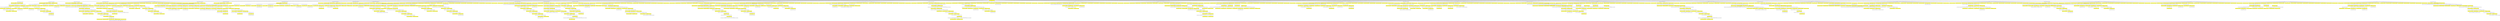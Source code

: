 digraph {nodecdf7cd9594ad44c6a8752987550eac6e [label="[], V: 0.002, N: 1500, P: 0.00, U: 0.000", shape="box", fillcolor=yellow, style=filled];
node739f6aaff89042e997a215ff8dc9e997 [label="[35], V: -0.030, N: 36, P: 0.00, U: -0.030", shape="box"];
node2bc4d5eff15542f28ef1a6eea8fc2c9b [label="[29,25], V: -0.006, N: 1, P: 0.03, U: 0.041", shape="box", fillcolor=yellow, style=filled];
node739f6aaff89042e997a215ff8dc9e997 -> node2bc4d5eff15542f28ef1a6eea8fc2c9b;
node4d7ecfac32eb45f780019fb522aedbfb [label="[29,36], V: 0.032, N: 34, P: 0.03, U: 0.082", shape="box", fillcolor=yellow, style=filled];
node5cc69ca32bc84a129e65053d978b5ce9 [label="[19], V: 0.017, N: 1, P: 0.00, U: 0.017", shape="box"];
node4d7ecfac32eb45f780019fb522aedbfb -> node5cc69ca32bc84a129e65053d978b5ce9;
node8b7485f435254414b9ab9e140b928e31 [label="[28], V: -0.032, N: 30, P: 0.11, U: 0.147", shape="box"];
node9954d194e90b4a778a458f976ef308dd [label="[19], V: 0.015, N: 1, P: 0.00, U: 0.015", shape="box", fillcolor=yellow, style=filled];
node8b7485f435254414b9ab9e140b928e31 -> node9954d194e90b4a778a458f976ef308dd;
noded1504df3dfc449deb8c9aa2f38e9292c [label="[53], V: 0.034, N: 28, P: 0.11, U: 0.228", shape="box", fillcolor=yellow, style=filled];
node5790b372654a415b88acfb47fa98bb8c [label="[19], V: -0.003, N: 1, P: 0.00, U: -0.003", shape="box"];
noded1504df3dfc449deb8c9aa2f38e9292c -> node5790b372654a415b88acfb47fa98bb8c;
node22803141d165443693119decc341e6f1 [label="[7], V: -0.011, N: 7, P: 0.12, U: 0.200", shape="box"];
node55e28a60653a4a1bb9d7b13fb93cdfab [label="[19], V: -0.009, N: 1, P: 0.00, U: -0.009", shape="box", fillcolor=yellow, style=filled];
node22803141d165443693119decc341e6f1 -> node55e28a60653a4a1bb9d7b13fb93cdfab;
nodeaa306a11f10a4784919288e31448e9e6 [label="[27], V: 0.026, N: 5, P: 0.19, U: 0.624", shape="box", fillcolor=yellow, style=filled];
nodeb23c77af81ef46b6bef16842cc994ea9 [label="[19], V: 0.029, N: 1, P: 0.00, U: 0.030", shape="box"];
nodeaa306a11f10a4784919288e31448e9e6 -> nodeb23c77af81ef46b6bef16842cc994ea9;
noded607988cfb654f65aa11eea6c0cc88c0 [label="[54], V: -0.008, N: 3, P: 0.22, U: 0.772", shape="box"];
node177a67ad61334c059ac1d537c8771f95 [label="[19], V: 0.027, N: 1, P: 0.00, U: 0.027", shape="box", fillcolor=yellow, style=filled];
noded607988cfb654f65aa11eea6c0cc88c0 -> node177a67ad61334c059ac1d537c8771f95;
node9ccb022a174c4f0daf4962f5dfac78bf [label="[32], V: 0.018, N: 1, P: 0.25, U: 0.839", shape="box", fillcolor=yellow, style=filled];
noded607988cfb654f65aa11eea6c0cc88c0 -> node9ccb022a174c4f0daf4962f5dfac78bf;
nodeaa306a11f10a4784919288e31448e9e6 -> noded607988cfb654f65aa11eea6c0cc88c0;
node22803141d165443693119decc341e6f1 -> nodeaa306a11f10a4784919288e31448e9e6;
noded1504df3dfc449deb8c9aa2f38e9292c -> node22803141d165443693119decc341e6f1;
nodee5ee14da9e194f9ba5447975f1260cd9 [label="[8], V: -0.023, N: 4, P: 0.11, U: 0.203", shape="box"];
node2bd2c9d955774355845b08fa8f740666 [label="[19], V: -0.010, N: 1, P: 0.00, U: -0.010", shape="box", fillcolor=yellow, style=filled];
nodee5ee14da9e194f9ba5447975f1260cd9 -> node2bd2c9d955774355845b08fa8f740666;
nodeb6b38f0d22e74ca3b3f407ca3998d5e9 [label="[27], V: 0.067, N: 2, P: 0.14, U: 0.523", shape="box", fillcolor=yellow, style=filled];
node708b4badb90c4ca5a614fa582989c24a [label="[19], V: 0.098, N: 1, P: 0.00, U: 0.000", shape="box"];
nodeb6b38f0d22e74ca3b3f407ca3998d5e9 -> node708b4badb90c4ca5a614fa582989c24a;
nodee5ee14da9e194f9ba5447975f1260cd9 -> nodeb6b38f0d22e74ca3b3f407ca3998d5e9;
noded1504df3dfc449deb8c9aa2f38e9292c -> nodee5ee14da9e194f9ba5447975f1260cd9;
node9f18242bbc1c4617b68ee8c09878fd76 [label="[27], V: -0.034, N: 4, P: 0.13, U: 0.197", shape="box"];
node1dda4bfb5d8e433e932615ce752d462e [label="[25], V: 0.086, N: 1, P: 0.00, U: 0.087", shape="box", fillcolor=yellow, style=filled];
node9f18242bbc1c4617b68ee8c09878fd76 -> node1dda4bfb5d8e433e932615ce752d462e;
node24a50075ead14a139dca132735721ee0 [label="[54], V: 0.045, N: 2, P: 0.13, U: 0.503", shape="box", fillcolor=yellow, style=filled];
nodedaa199bb4f0a4528b9bfef408172c383 [label="[19], V: 0.060, N: 1, P: 0.00, U: 0.000", shape="box"];
node24a50075ead14a139dca132735721ee0 -> nodedaa199bb4f0a4528b9bfef408172c383;
node9f18242bbc1c4617b68ee8c09878fd76 -> node24a50075ead14a139dca132735721ee0;
noded1504df3dfc449deb8c9aa2f38e9292c -> node9f18242bbc1c4617b68ee8c09878fd76;
node6a3804b97fb94b079b27be3db4082fb6 [label="[54], V: -0.030, N: 11, P: 0.12, U: 0.191", shape="box"];
noded7f2cbed9503445b9b4828cb3ff57ee1 [label="[19], V: -0.018, N: 1, P: 0.00, U: -0.018", shape="box", fillcolor=yellow, style=filled];
node6a3804b97fb94b079b27be3db4082fb6 -> noded7f2cbed9503445b9b4828cb3ff57ee1;
node789db300cf0b42e88eddfdb7feced16f [label="[27], V: 0.043, N: 9, P: 0.14, U: 0.417", shape="box", fillcolor=yellow, style=filled];
node8086958915324445beb542b7ab7b8aef [label="[19], V: 0.060, N: 1, P: 0.00, U: 0.060", shape="box"];
node789db300cf0b42e88eddfdb7feced16f -> node8086958915324445beb542b7ab7b8aef;
node7ec789945f44475b8dc21c232c8564bd [label="[7], V: -0.036, N: 7, P: 0.15, U: 0.423", shape="box"];
node87b95748897e4de1a405ea7500faf3fc [label="[19], V: 0.027, N: 1, P: 0.00, U: 0.027", shape="box", fillcolor=yellow, style=filled];
node7ec789945f44475b8dc21c232c8564bd -> node87b95748897e4de1a405ea7500faf3fc;
node972dce0c8bb748da9622538f86ae053f [label="[32], V: 0.050, N: 5, P: 0.25, U: 0.823", shape="box", fillcolor=yellow, style=filled];
node911bf66e04684fd7a1a39c5fec0c9106 [label="[19], V: 0.030, N: 1, P: 0.00, U: 0.030", shape="box"];
node972dce0c8bb748da9622538f86ae053f -> node911bf66e04684fd7a1a39c5fec0c9106;
node722d2cf4c2e5447d9617985228a64c1c [label="[8], V: -0.070, N: 3, P: 0.32, U: 1.079", shape="box"];
node0b710018f6aa48748581fc88751c9a32 [label="[14], V: 0.102, N: 2, P: 0.69, U: 2.347", shape="box", fillcolor=yellow, style=filled];
node76357d64e69a41f390353c0999026b8a [label="[12], V: 0.171, N: 1, P: 0.00, U: 0.000", shape="box"];
node0b710018f6aa48748581fc88751c9a32 -> node76357d64e69a41f390353c0999026b8a;
node722d2cf4c2e5447d9617985228a64c1c -> node0b710018f6aa48748581fc88751c9a32;
node972dce0c8bb748da9622538f86ae053f -> node722d2cf4c2e5447d9617985228a64c1c;
node7ec789945f44475b8dc21c232c8564bd -> node972dce0c8bb748da9622538f86ae053f;
node789db300cf0b42e88eddfdb7feced16f -> node7ec789945f44475b8dc21c232c8564bd;
node6a3804b97fb94b079b27be3db4082fb6 -> node789db300cf0b42e88eddfdb7feced16f;
noded1504df3dfc449deb8c9aa2f38e9292c -> node6a3804b97fb94b079b27be3db4082fb6;
node8b7485f435254414b9ab9e140b928e31 -> noded1504df3dfc449deb8c9aa2f38e9292c;
node4d7ecfac32eb45f780019fb522aedbfb -> node8b7485f435254414b9ab9e140b928e31;
node05aab1e4696343bb8b408eecae1786d6 [label="[53], V: -0.011, N: 2, P: 0.09, U: 0.140", shape="box"];
node60d1c0fcb07b4e0d8fde20fcff4f26c2 [label="[19], V: 0.034, N: 1, P: 0.00, U: 0.000", shape="box", fillcolor=yellow, style=filled];
node05aab1e4696343bb8b408eecae1786d6 -> node60d1c0fcb07b4e0d8fde20fcff4f26c2;
node4d7ecfac32eb45f780019fb522aedbfb -> node05aab1e4696343bb8b408eecae1786d6;
node739f6aaff89042e997a215ff8dc9e997 -> node4d7ecfac32eb45f780019fb522aedbfb;
nodecdf7cd9594ad44c6a8752987550eac6e -> node739f6aaff89042e997a215ff8dc9e997;
node3bd5954299504d589e4ca1be10e6d215 [label="[29], V: -0.032, N: 19, P: 0.00, U: -0.032", shape="box"];
nodec793f340328b44639c9c1ab3eead9074 [label="[35,25], V: -0.006, N: 1, P: 0.03, U: 0.059", shape="box", fillcolor=yellow, style=filled];
node3bd5954299504d589e4ca1be10e6d215 -> nodec793f340328b44639c9c1ab3eead9074;
nodee8e92211a0aa4163a8bae0615f7d13bb [label="[35,23], V: 0.038, N: 16, P: 0.03, U: 0.109", shape="box", fillcolor=yellow, style=filled];
node10e7cd75c91e44848285496bda55acef [label="[25], V: 0.026, N: 1, P: 0.04, U: 0.127", shape="box"];
nodee8e92211a0aa4163a8bae0615f7d13bb -> node10e7cd75c91e44848285496bda55acef;
node2ff5fdaef1bd429eb57735b0bcede304 [label="[36], V: -0.008, N: 3, P: 0.08, U: 0.180", shape="box"];
node3b78fc4532f6477e94ec5d4acf4970f6 [label="[19], V: 0.021, N: 1, P: 0.00, U: 0.021", shape="box", fillcolor=yellow, style=filled];
node2ff5fdaef1bd429eb57735b0bcede304 -> node3b78fc4532f6477e94ec5d4acf4970f6;
node1301ac39b8f04e12baec2109bc3775d7 [label="[27], V: 0.027, N: 1, P: 0.12, U: 0.394", shape="box", fillcolor=yellow, style=filled];
node2ff5fdaef1bd429eb57735b0bcede304 -> node1301ac39b8f04e12baec2109bc3775d7;
nodee8e92211a0aa4163a8bae0615f7d13bb -> node2ff5fdaef1bd429eb57735b0bcede304;
node5c6735e881ed41ce99033cc16a8c09fe [label="[32], V: -0.028, N: 3, P: 0.08, U: 0.168", shape="box"];
node34d8cf02b3884138b9310a2d509b6c6d [label="[25], V: 0.060, N: 1, P: 0.07, U: 0.278", shape="box", fillcolor=yellow, style=filled];
node5c6735e881ed41ce99033cc16a8c09fe -> node34d8cf02b3884138b9310a2d509b6c6d;
nodec7c321dfcca34c44b4f7e0dac17a3353 [label="[36], V: 0.065, N: 1, P: 0.10, U: 0.343", shape="box", fillcolor=yellow, style=filled];
node5c6735e881ed41ce99033cc16a8c09fe -> nodec7c321dfcca34c44b4f7e0dac17a3353;
nodee8e92211a0aa4163a8bae0615f7d13bb -> node5c6735e881ed41ce99033cc16a8c09fe;
nodeca8039b49e6045e6b97dfe3da9d1e741 [label="[27], V: -0.020, N: 4, P: 0.08, U: 0.183", shape="box"];
node0fa8233868a34cdc8dfda5ef085c0e02 [label="[25], V: 0.021, N: 1, P: 0.05, U: 0.190", shape="box", fillcolor=yellow, style=filled];
nodeca8039b49e6045e6b97dfe3da9d1e741 -> node0fa8233868a34cdc8dfda5ef085c0e02;
nodeeecd06dcee5b4c3aa68f73c2ca6726fe [label="[32], V: 0.046, N: 2, P: 0.09, U: 0.356", shape="box", fillcolor=yellow, style=filled];
noded716e46a235f43fcb5cfe916aacf913c [label="[25], V: 0.055, N: 1, P: 0.07, U: 0.000", shape="box"];
nodeeecd06dcee5b4c3aa68f73c2ca6726fe -> noded716e46a235f43fcb5cfe916aacf913c;
nodeca8039b49e6045e6b97dfe3da9d1e741 -> nodeeecd06dcee5b4c3aa68f73c2ca6726fe;
nodee8e92211a0aa4163a8bae0615f7d13bb -> nodeca8039b49e6045e6b97dfe3da9d1e741;
node5cb20b50c6184f939eb7acb3effcc856 [label="[54], V: -0.022, N: 4, P: 0.08, U: 0.171", shape="box"];
nodeae46de763bf7490886925641f0aba5aa [label="[25], V: 0.025, N: 1, P: 0.05, U: 0.185", shape="box", fillcolor=yellow, style=filled];
node5cb20b50c6184f939eb7acb3effcc856 -> nodeae46de763bf7490886925641f0aba5aa;
node4d3fe3680930480884770f4f2dbce477 [label="[32], V: 0.050, N: 2, P: 0.09, U: 0.353", shape="box", fillcolor=yellow, style=filled];
node2357e05bf92c4e3eb1dffa03e5af1e6a [label="[25], V: 0.059, N: 1, P: 0.07, U: 0.000", shape="box"];
node4d3fe3680930480884770f4f2dbce477 -> node2357e05bf92c4e3eb1dffa03e5af1e6a;
node5cb20b50c6184f939eb7acb3effcc856 -> node4d3fe3680930480884770f4f2dbce477;
nodee8e92211a0aa4163a8bae0615f7d13bb -> node5cb20b50c6184f939eb7acb3effcc856;
node3bd5954299504d589e4ca1be10e6d215 -> nodee8e92211a0aa4163a8bae0615f7d13bb;
node333650b9ccdb44d1a506181bb14a93af [label="[35,32], V: -0.003, N: 1, P: 0.03, U: 0.068", shape="box", fillcolor=yellow, style=filled];
node3bd5954299504d589e4ca1be10e6d215 -> node333650b9ccdb44d1a506181bb14a93af;
nodecdf7cd9594ad44c6a8752987550eac6e -> node3bd5954299504d589e4ca1be10e6d215;
node74a0014d0cb14317b520524edfbdc9b3 [label="[25], V: -0.012, N: 46, P: 0.02, U: -0.006", shape="box"];
node3ae476c06e804c49a21709aec9bc94f7 [label="[35], V: -0.019, N: 1, P: 0.00, U: -0.019", shape="box", fillcolor=yellow, style=filled];
node74a0014d0cb14317b520524edfbdc9b3 -> node3ae476c06e804c49a21709aec9bc94f7;
node3198347bdf6e466988274e304206d53e [label="[53], V: -0.018, N: 1, P: 0.08, U: 0.095", shape="box", fillcolor=yellow, style=filled];
node74a0014d0cb14317b520524edfbdc9b3 -> node3198347bdf6e466988274e304206d53e;
node7f774904fbad4fda90f5d40ca7ef5759 [label="[54], V: 0.013, N: 43, P: 0.08, U: 0.120", shape="box", fillcolor=yellow, style=filled];
node2af5553428574198809e3000ad0a9de2 [label="[35], V: -0.021, N: 1, P: 0.00, U: -0.021", shape="box"];
node7f774904fbad4fda90f5d40ca7ef5759 -> node2af5553428574198809e3000ad0a9de2;
node9d309783a71b465fb4151fd779502c62 [label="[12], V: -0.017, N: 1, P: 0.08, U: 0.101", shape="box"];
node7f774904fbad4fda90f5d40ca7ef5759 -> node9d309783a71b465fb4151fd779502c62;
node6bc5d89dae084fa899c4dfe03388c708 [label="[7], V: -0.017, N: 1, P: 0.08, U: 0.099", shape="box"];
node7f774904fbad4fda90f5d40ca7ef5759 -> node6bc5d89dae084fa899c4dfe03388c708;
node756657762f7d4d689ddc9b273902cdd8 [label="[27], V: -0.019, N: 1, P: 0.08, U: 0.096", shape="box"];
node7f774904fbad4fda90f5d40ca7ef5759 -> node756657762f7d4d689ddc9b273902cdd8;
node2cd14d1d24824942a5ff6c070625d1be [label="[53], V: -0.018, N: 38, P: 0.08, U: 0.115", shape="box"];
node7c3668d1a25e458c89fa1f59e74ced6e [label="[29], V: -0.006, N: 1, P: 0.00, U: -0.006", shape="box", fillcolor=yellow, style=filled];
node2cd14d1d24824942a5ff6c070625d1be -> node7c3668d1a25e458c89fa1f59e74ced6e;
noded63b5d140ca34ad9be066dff0b578826 [label="[12], V: 0.021, N: 34, P: 0.11, U: 0.172", shape="box", fillcolor=yellow, style=filled];
noded82aebc23e8145d3b9106502e86158d4 [label="[35], V: -0.020, N: 1, P: 0.00, U: -0.020", shape="box"];
noded63b5d140ca34ad9be066dff0b578826 -> noded82aebc23e8145d3b9106502e86158d4;
node5a1c370e736d450ebbab814b8a49cc4f [label="[28], V: -0.016, N: 1, P: 0.16, U: 0.255", shape="box"];
noded63b5d140ca34ad9be066dff0b578826 -> node5a1c370e736d450ebbab814b8a49cc4f;
nodef8e4d846f00e40f68a1ccdd944b91d0d [label="[32], V: -0.025, N: 30, P: 0.17, U: 0.274", shape="box"];
node17b547ad860d4a108a423aab461647dd [label="[29], V: 0.020, N: 1, P: 0.00, U: 0.021", shape="box", fillcolor=yellow, style=filled];
nodef8e4d846f00e40f68a1ccdd944b91d0d -> node17b547ad860d4a108a423aab461647dd;
nodebbd2e247aa7c4c879705b71e61b2eceb [label="[8], V: 0.027, N: 28, P: 0.21, U: 0.385", shape="box", fillcolor=yellow, style=filled];
node8aa6a80571e84ad09a0e4bc2051bba84 [label="[35], V: -0.001, N: 1, P: 0.00, U: -0.001", shape="box"];
nodebbd2e247aa7c4c879705b71e61b2eceb -> node8aa6a80571e84ad09a0e4bc2051bba84;
node838f4b30e2d742c18de091471ee8e0ef [label="[28], V: -0.015, N: 7, P: 0.23, U: 0.409", shape="box"];
node1b2a02efbc9647e9976705420e782b4c [label="[35], V: -0.005, N: 1, P: 0.00, U: -0.005", shape="box", fillcolor=yellow, style=filled];
node838f4b30e2d742c18de091471ee8e0ef -> node1b2a02efbc9647e9976705420e782b4c;
node6f70161f50464bab8acdce2fc76002b6 [label="[27], V: 0.027, N: 5, P: 0.31, U: 1.019", shape="box", fillcolor=yellow, style=filled];
node08c9ddcc18b34cf3966e2bbb027d03a7 [label="[35], V: 0.003, N: 1, P: 0.00, U: 0.004", shape="box"];
node6f70161f50464bab8acdce2fc76002b6 -> node08c9ddcc18b34cf3966e2bbb027d03a7;
nodea0ff7af15a064968b21959797b52f8aa [label="[41], V: 0.005, N: 3, P: 0.32, U: 1.114", shape="box"];
node3fb64b4e3b194de39533a0e2e2cda9c6 [label="[51], V: 0.009, N: 1, P: 0.00, U: 0.010", shape="box", fillcolor=yellow, style=filled];
nodea0ff7af15a064968b21959797b52f8aa -> node3fb64b4e3b194de39533a0e2e2cda9c6;
nodea6657f86fb71421bbde5701524fedfc6 [label="[3], V: 0.027, N: 1, P: 0.38, U: 1.269", shape="box", fillcolor=yellow, style=filled];
nodea0ff7af15a064968b21959797b52f8aa -> nodea6657f86fb71421bbde5701524fedfc6;
node6f70161f50464bab8acdce2fc76002b6 -> nodea0ff7af15a064968b21959797b52f8aa;
node838f4b30e2d742c18de091471ee8e0ef -> node6f70161f50464bab8acdce2fc76002b6;
nodebbd2e247aa7c4c879705b71e61b2eceb -> node838f4b30e2d742c18de091471ee8e0ef;
nodef329e32cd72f4c6bb4810e33472ff9dc [label="[27], V: -0.026, N: 19, P: 0.23, U: 0.428", shape="box"];
nodef8e52e67742646b5a30760b02bb9a294 [label="[35], V: 0.002, N: 1, P: 0.00, U: 0.002", shape="box", fillcolor=yellow, style=filled];
nodef329e32cd72f4c6bb4810e33472ff9dc -> nodef8e52e67742646b5a30760b02bb9a294;
node041e41b5d2f048f48754cc102b232bac [label="[28], V: 0.030, N: 17, P: 0.29, U: 0.626", shape="box", fillcolor=yellow, style=filled];
node88ee025a05bf4dd996f1109c722630d1 [label="[35], V: 0.003, N: 1, P: 0.00, U: 0.004", shape="box"];
node041e41b5d2f048f48754cc102b232bac -> node88ee025a05bf4dd996f1109c722630d1;
node41c05d72ea804fd995e7cc6d194959c1 [label="[41], V: -0.024, N: 15, P: 0.32, U: 0.732", shape="box"];
nodef8b59c4627a441b79400202cf263830a [label="[51], V: 0.009, N: 1, P: 0.00, U: 0.009", shape="box", fillcolor=yellow, style=filled];
node41c05d72ea804fd995e7cc6d194959c1 -> nodef8b59c4627a441b79400202cf263830a;
nodee1c819ef161745b395d0c1bada74a6db [label="[3], V: 0.031, N: 13, P: 0.38, U: 0.903", shape="box", fillcolor=yellow, style=filled];
node1649291b5b1847c5875f6a9c766b7854 [label="[51], V: -0.011, N: 1, P: 0.00, U: -0.010", shape="box"];
nodee1c819ef161745b395d0c1bada74a6db -> node1649291b5b1847c5875f6a9c766b7854;
node295a09a60ec04ba1914a6081266c1361 [label="[56], V: -0.034, N: 11, P: 0.65, U: 1.672", shape="box"];
node8935a64dff1b4407b90a2853a54c445d [label="[7], V: -0.053, N: 1, P: 0.00, U: -0.051", shape="box", fillcolor=yellow, style=filled];
node295a09a60ec04ba1914a6081266c1361 -> node8935a64dff1b4407b90a2853a54c445d;
nodea1a710746529476cb829127ce659246a [label="[2], V: 0.048, N: 9, P: 1.00, U: 2.700", shape="box", fillcolor=yellow, style=filled];
node69c24d3c6c464f1f88f10209961fee50 [label="[5], V: -0.093, N: 8, P: 0.95, U: 2.766", shape="box"];
node04b08b00784542449f7f2b89196589b6 [label="[0,48], V: -0.163, N: 1, P: 0.14, U: 0.275", shape="box", fillcolor=yellow, style=filled];
node69c24d3c6c464f1f88f10209961fee50 -> node04b08b00784542449f7f2b89196589b6;
node971b41665dd64997802fadc269524f0c [label="[0,59], V: -0.065, N: 1, P: 0.14, U: 0.373", shape="box", fillcolor=yellow, style=filled];
node69c24d3c6c464f1f88f10209961fee50 -> node971b41665dd64997802fadc269524f0c;
node623de46aa42e4903bca489dcb125fc44 [label="[0,57], V: -0.046, N: 1, P: 0.14, U: 0.391", shape="box", fillcolor=yellow, style=filled];
node69c24d3c6c464f1f88f10209961fee50 -> node623de46aa42e4903bca489dcb125fc44;
node58d7619e30e34a789fa2d2482116a2a5 [label="[0,34], V: 0.306, N: 3, P: 0.14, U: 0.621", shape="box", fillcolor=yellow, style=filled];
node27469983c78546cfb6f25fe3095eecae [label="[40,35,29,23,17,22,38], V: 0.330, N: 1, P: 0.15, U: 0.834", shape="box"];
node58d7619e30e34a789fa2d2482116a2a5 -> node27469983c78546cfb6f25fe3095eecae;
nodeaeb8f0079e81491bbde33e77647be870 [label="[40,35,29,23,17,22,33,38,48], V: 0.550, N: 1, P: 0.37, U: 1.237", shape="box"];
node58d7619e30e34a789fa2d2482116a2a5 -> nodeaeb8f0079e81491bbde33e77647be870;
node69c24d3c6c464f1f88f10209961fee50 -> node58d7619e30e34a789fa2d2482116a2a5;
node965e63498fe547f4b8d35ae87dd043f6 [label="[0,23], V: -0.015, N: 1, P: 0.14, U: 0.422", shape="box", fillcolor=yellow, style=filled];
node69c24d3c6c464f1f88f10209961fee50 -> node965e63498fe547f4b8d35ae87dd043f6;
nodea1a710746529476cb829127ce659246a -> node69c24d3c6c464f1f88f10209961fee50;
node295a09a60ec04ba1914a6081266c1361 -> nodea1a710746529476cb829127ce659246a;
nodee1c819ef161745b395d0c1bada74a6db -> node295a09a60ec04ba1914a6081266c1361;
node41c05d72ea804fd995e7cc6d194959c1 -> nodee1c819ef161745b395d0c1bada74a6db;
node041e41b5d2f048f48754cc102b232bac -> node41c05d72ea804fd995e7cc6d194959c1;
nodef329e32cd72f4c6bb4810e33472ff9dc -> node041e41b5d2f048f48754cc102b232bac;
nodebbd2e247aa7c4c879705b71e61b2eceb -> nodef329e32cd72f4c6bb4810e33472ff9dc;
nodef8e4d846f00e40f68a1ccdd944b91d0d -> nodebbd2e247aa7c4c879705b71e61b2eceb;
noded63b5d140ca34ad9be066dff0b578826 -> nodef8e4d846f00e40f68a1ccdd944b91d0d;
node90d25b693d4a42a382a0891aff0d738f [label="[27], V: -0.011, N: 1, P: 0.16, U: 0.255", shape="box"];
noded63b5d140ca34ad9be066dff0b578826 -> node90d25b693d4a42a382a0891aff0d738f;
node2cd14d1d24824942a5ff6c070625d1be -> noded63b5d140ca34ad9be066dff0b578826;
node8884690524d343e59bc09efb30dcfe71 [label="[7], V: -0.015, N: 1, P: 0.10, U: 0.148", shape="box", fillcolor=yellow, style=filled];
node2cd14d1d24824942a5ff6c070625d1be -> node8884690524d343e59bc09efb30dcfe71;
nodec84ee6fe0a0c488badeae7d815919ce5 [label="[27], V: -0.018, N: 1, P: 0.10, U: 0.144", shape="box", fillcolor=yellow, style=filled];
node2cd14d1d24824942a5ff6c070625d1be -> nodec84ee6fe0a0c488badeae7d815919ce5;
node7f774904fbad4fda90f5d40ca7ef5759 -> node2cd14d1d24824942a5ff6c070625d1be;
node74a0014d0cb14317b520524edfbdc9b3 -> node7f774904fbad4fda90f5d40ca7ef5759;
nodecdf7cd9594ad44c6a8752987550eac6e -> node74a0014d0cb14317b520524edfbdc9b3;
node086c5c6a66ef425d8d30c3dabc23c204 [label="[34], V: -0.009, N: 36, P: 0.00, U: -0.009", shape="box"];
node4f1d02a2d9dc4093850b7b86a0bb1066 [label="[40,19], V: 0.001, N: 1, P: 0.02, U: 0.038", shape="box", fillcolor=yellow, style=filled];
node086c5c6a66ef425d8d30c3dabc23c204 -> node4f1d02a2d9dc4093850b7b86a0bb1066;
node1c909dfbd42b46479cd70718d166a814 [label="[40,28], V: 0.010, N: 34, P: 0.03, U: 0.060", shape="box", fillcolor=yellow, style=filled];
node53855ff44c414ed983801ddba0bd8ba0 [label="[19], V: 0.003, N: 1, P: 0.00, U: 0.003", shape="box"];
node1c909dfbd42b46479cd70718d166a814 -> node53855ff44c414ed983801ddba0bd8ba0;
node60996adb14d9400f8fc11052efdb46c9 [label="[36], V: -0.002, N: 18, P: 0.07, U: 0.123", shape="box"];
nodeafad53b9f9c44306ae3df1d6a2eef92a [label="[19], V: -0.026, N: 1, P: 0.00, U: -0.026", shape="box", fillcolor=yellow, style=filled];
node60996adb14d9400f8fc11052efdb46c9 -> nodeafad53b9f9c44306ae3df1d6a2eef92a;
node701754fff1fd44b9b2c4b7c3600b2bab [label="[54], V: 0.005, N: 16, P: 0.11, U: 0.239", shape="box", fillcolor=yellow, style=filled];
node4eeebf868a1a49a6981c1e2496952912 [label="[19], V: -0.027, N: 1, P: 0.00, U: -0.027", shape="box"];
node701754fff1fd44b9b2c4b7c3600b2bab -> node4eeebf868a1a49a6981c1e2496952912;
nodef80e78f0e8b9457ab8fe1afb73a0ad87 [label="[27], V: -0.001, N: 14, P: 0.11, U: 0.252", shape="box"];
nodefcab5b95f6f6494a82160598e2576b83 [label="[25], V: -0.006, N: 1, P: 0.00, U: -0.006", shape="box", fillcolor=yellow, style=filled];
nodef80e78f0e8b9457ab8fe1afb73a0ad87 -> nodefcab5b95f6f6494a82160598e2576b83;
noded34cc2ef5dcc496bbfb29225f51ad336 [label="[12], V: -0.055, N: 1, P: 0.12, U: 0.237", shape="box", fillcolor=yellow, style=filled];
nodef80e78f0e8b9457ab8fe1afb73a0ad87 -> noded34cc2ef5dcc496bbfb29225f51ad336;
nodeba61283b7ead409db471801843980026 [label="[7], V: 0.010, N: 11, P: 0.12, U: 0.294", shape="box", fillcolor=yellow, style=filled];
node44001561c91448fa801323bf55d35f0b [label="[19], V: -0.009, N: 1, P: 0.00, U: -0.009", shape="box"];
nodeba61283b7ead409db471801843980026 -> node44001561c91448fa801323bf55d35f0b;
nodea00ee2ce161c48f4bf4af9f9ca564ac6 [label="[53], V: -0.002, N: 9, P: 0.18, U: 0.483", shape="box"];
nodee9010c1ff4e744f1b7ecf570c026accd [label="[19], V: 0.017, N: 1, P: 0.00, U: 0.017", shape="box", fillcolor=yellow, style=filled];
nodea00ee2ce161c48f4bf4af9f9ca564ac6 -> nodee9010c1ff4e744f1b7ecf570c026accd;
node060664fcfd43401088cea721afaf6bab [label="[8], V: -0.023, N: 4, P: 0.25, U: 0.718", shape="box", fillcolor=yellow, style=filled];
node18c60f2d2f1d4c2d9abbc47746fb2f43 [label="[25], V: -0.023, N: 1, P: 0.00, U: -0.021", shape="box"];
node060664fcfd43401088cea721afaf6bab -> node18c60f2d2f1d4c2d9abbc47746fb2f43;
node1b331dce02b54d538ba2297b27a20c4e [label="[14], V: 0.045, N: 2, P: 0.44, U: 1.556", shape="box"];
noded7f4df0910284041a8d225a5b1402840 [label="[12], V: -0.102, N: 1, P: 0.00, U: 0.000", shape="box", fillcolor=yellow, style=filled];
node1b331dce02b54d538ba2297b27a20c4e -> noded7f4df0910284041a8d225a5b1402840;
node060664fcfd43401088cea721afaf6bab -> node1b331dce02b54d538ba2297b27a20c4e;
nodea00ee2ce161c48f4bf4af9f9ca564ac6 -> node060664fcfd43401088cea721afaf6bab;
node0c6d715b371a4ef899273fa095f128df [label="[32], V: 0.045, N: 3, P: 0.25, U: 0.768", shape="box", fillcolor=yellow, style=filled];
nodebca06bb9257a4875b25895e13ce77375 [label="[19], V: 0.052, N: 1, P: 0.00, U: 0.053", shape="box"];
node0c6d715b371a4ef899273fa095f128df -> nodebca06bb9257a4875b25895e13ce77375;
node5167fbbcc7974a65bfac45372a93fc08 [label="[8], V: 0.043, N: 1, P: 0.31, U: 1.048", shape="box"];
node0c6d715b371a4ef899273fa095f128df -> node5167fbbcc7974a65bfac45372a93fc08;
nodea00ee2ce161c48f4bf4af9f9ca564ac6 -> node0c6d715b371a4ef899273fa095f128df;
nodeba61283b7ead409db471801843980026 -> nodea00ee2ce161c48f4bf4af9f9ca564ac6;
nodef80e78f0e8b9457ab8fe1afb73a0ad87 -> nodeba61283b7ead409db471801843980026;
node701754fff1fd44b9b2c4b7c3600b2bab -> nodef80e78f0e8b9457ab8fe1afb73a0ad87;
node60996adb14d9400f8fc11052efdb46c9 -> node701754fff1fd44b9b2c4b7c3600b2bab;
node1c909dfbd42b46479cd70718d166a814 -> node60996adb14d9400f8fc11052efdb46c9;
nodee0cfcb3d26764d6f87d066187a8262a5 [label="[53], V: -0.002, N: 2, P: 0.07, U: 0.118", shape="box"];
nodea413a7e627e74ad89afde848c15c7846 [label="[25], V: 0.010, N: 1, P: 0.06, U: 0.000", shape="box", fillcolor=yellow, style=filled];
nodee0cfcb3d26764d6f87d066187a8262a5 -> nodea413a7e627e74ad89afde848c15c7846;
node1c909dfbd42b46479cd70718d166a814 -> nodee0cfcb3d26764d6f87d066187a8262a5;
node922df9183c2e407580457d7a9228a949 [label="[32], V: -0.018, N: 5, P: 0.08, U: 0.116", shape="box"];
node0d3d33c76e44451a9793855db5cc013c [label="[19], V: -0.002, N: 1, P: 0.00, U: -0.002", shape="box", fillcolor=yellow, style=filled];
node922df9183c2e407580457d7a9228a949 -> node0d3d33c76e44451a9793855db5cc013c;
nodee2e45214618d48ec8f8b056bbddb7f6c [label="[36], V: 0.036, N: 3, P: 0.09, U: 0.344", shape="box", fillcolor=yellow, style=filled];
nodee7851d5108304bf29fef1007a16f790f [label="[19], V: -0.010, N: 1, P: 0.00, U: -0.010", shape="box"];
nodee2e45214618d48ec8f8b056bbddb7f6c -> nodee7851d5108304bf29fef1007a16f790f;
nodee011966aa07b46a0a08374c891595c15 [label="[54], V: 0.054, N: 1, P: 0.11, U: 0.379", shape="box"];
nodee2e45214618d48ec8f8b056bbddb7f6c -> nodee011966aa07b46a0a08374c891595c15;
node922df9183c2e407580457d7a9228a949 -> nodee2e45214618d48ec8f8b056bbddb7f6c;
node1c909dfbd42b46479cd70718d166a814 -> node922df9183c2e407580457d7a9228a949;
node3b595cdbd78b4e788b83023957cdbe9e [label="[54], V: -0.014, N: 7, P: 0.08, U: 0.117", shape="box"];
node33b7799ed7d74141b02fd8c27c40e61a [label="[19], V: 0.001, N: 1, P: 0.00, U: 0.001", shape="box", fillcolor=yellow, style=filled];
node3b595cdbd78b4e788b83023957cdbe9e -> node33b7799ed7d74141b02fd8c27c40e61a;
node97037f039794474091076fea68c938c9 [label="[32], V: 0.021, N: 5, P: 0.08, U: 0.282", shape="box", fillcolor=yellow, style=filled];
node921124e8054946658d3a6a7693fd1000 [label="[19], V: -0.004, N: 1, P: 0.00, U: -0.004", shape="box"];
node97037f039794474091076fea68c938c9 -> node921124e8054946658d3a6a7693fd1000;
node4c7ef366aafa494f8573e623a23dacf5 [label="[36], V: 0.004, N: 3, P: 0.10, U: 0.395", shape="box"];
node017306239de24af9b4e390d27765c52f [label="[19], V: -0.017, N: 1, P: 0.00, U: -0.017", shape="box", fillcolor=yellow, style=filled];
node4c7ef366aafa494f8573e623a23dacf5 -> node017306239de24af9b4e390d27765c52f;
nodec98409b6047147b68d4b607d536b1f29 [label="[27], V: 0.060, N: 1, P: 0.11, U: 0.383", shape="box", fillcolor=yellow, style=filled];
node4c7ef366aafa494f8573e623a23dacf5 -> nodec98409b6047147b68d4b607d536b1f29;
node97037f039794474091076fea68c938c9 -> node4c7ef366aafa494f8573e623a23dacf5;
node3b595cdbd78b4e788b83023957cdbe9e -> node97037f039794474091076fea68c938c9;
node1c909dfbd42b46479cd70718d166a814 -> node3b595cdbd78b4e788b83023957cdbe9e;
node086c5c6a66ef425d8d30c3dabc23c204 -> node1c909dfbd42b46479cd70718d166a814;
nodecdf7cd9594ad44c6a8752987550eac6e -> node086c5c6a66ef425d8d30c3dabc23c204;
node74be4992b0cb4f94a1dc801b56430420 [label="[19], V: 0.008, N: 30, P: 0.00, U: 0.008", shape="box"];
node1bad1346ab0943889aaf787e5b1f1373 [label="[13,35], V: -0.017, N: 1, P: 0.02, U: 0.022", shape="box", fillcolor=yellow, style=filled];
node74be4992b0cb4f94a1dc801b56430420 -> node1bad1346ab0943889aaf787e5b1f1373;
nodeeb977dadaf9b483ebbffa99c35b0cffb [label="[13,41], V: -0.001, N: 17, P: 0.03, U: 0.052", shape="box", fillcolor=yellow, style=filled];
nodef370c498f8f44de1812581bf7aa33d63 [label="[23], V: 0.016, N: 1, P: 0.05, U: 0.123", shape="box"];
nodeeb977dadaf9b483ebbffa99c35b0cffb -> nodef370c498f8f44de1812581bf7aa33d63;
nodeea5b8a2950844879a63d0bfcc831cf86 [label="[28], V: 0.004, N: 15, P: 0.10, U: 0.232", shape="box"];
nodecc10bc1171e843cdb2200aaf976bff4d [label="[36], V: 0.009, N: 1, P: 0.00, U: 0.009", shape="box", fillcolor=yellow, style=filled];
nodeea5b8a2950844879a63d0bfcc831cf86 -> nodecc10bc1171e843cdb2200aaf976bff4d;
nodef1e277c76e5d4cea9bc9a6b897bfddec [label="[54], V: -0.004, N: 13, P: 0.11, U: 0.256", shape="box", fillcolor=yellow, style=filled];
nodedd7492db5a834e20b638dce58484e857 [label="[25], V: 0.007, N: 1, P: 0.00, U: 0.010", shape="box"];
nodef1e277c76e5d4cea9bc9a6b897bfddec -> nodedd7492db5a834e20b638dce58484e857;
nodeca529bac50174b35acc111d283a5fceb [label="[32], V: 0.006, N: 11, P: 0.11, U: 0.290", shape="box"];
node093c3aa4b8bb4b35bdcb4bcde2e67f28 [label="[36], V: 0.007, N: 1, P: 0.00, U: 0.008", shape="box", fillcolor=yellow, style=filled];
nodeca529bac50174b35acc111d283a5fceb -> node093c3aa4b8bb4b35bdcb4bcde2e67f28;
node0fd4c09076c940b99d9461962aa52639 [label="[27], V: -0.008, N: 9, P: 0.14, U: 0.362", shape="box", fillcolor=yellow, style=filled];
node31f8e05aa5af40d4b2c873df42e94241 [label="[36], V: 0.002, N: 1, P: 0.00, U: 0.003", shape="box"];
node0fd4c09076c940b99d9461962aa52639 -> node31f8e05aa5af40d4b2c873df42e94241;
node302914e5f55f446c86958cd3cb9fc7b9 [label="[7], V: 0.009, N: 7, P: 0.14, U: 0.412", shape="box"];
node08669a14d8b2471f8a2d46794f5d3a9e [label="[25], V: -0.000, N: 1, P: 0.00, U: 0.003", shape="box", fillcolor=yellow, style=filled];
node302914e5f55f446c86958cd3cb9fc7b9 -> node08669a14d8b2471f8a2d46794f5d3a9e;
nodeffc8a46dd73b4da5b98b0c61dae52c5b [label="[53], V: -0.014, N: 5, P: 0.33, U: 1.038", shape="box", fillcolor=yellow, style=filled];
nodeb85972abf88a41749da9499db6d9c490 [label="[25], V: -0.021, N: 1, P: 0.00, U: -0.011", shape="box"];
nodeffc8a46dd73b4da5b98b0c61dae52c5b -> nodeb85972abf88a41749da9499db6d9c490;
node3d1604f15bcd48419a4d5efed7576467 [label="[56], V: 0.010, N: 3, P: 0.75, U: 2.589", shape="box"];
node9d6292eccdf94c1a8ae6c113f3d4db4f [label="[25], V: -0.027, N: 1, P: 0.01, U: 0.012", shape="box", fillcolor=yellow, style=filled];
node3d1604f15bcd48419a4d5efed7576467 -> node9d6292eccdf94c1a8ae6c113f3d4db4f;
node408740cf52db4a5389e0b576b302097f [label="[3], V: -0.017, N: 1, P: 0.95, U: 3.164", shape="box", fillcolor=yellow, style=filled];
node3d1604f15bcd48419a4d5efed7576467 -> node408740cf52db4a5389e0b576b302097f;
nodeffc8a46dd73b4da5b98b0c61dae52c5b -> node3d1604f15bcd48419a4d5efed7576467;
node302914e5f55f446c86958cd3cb9fc7b9 -> nodeffc8a46dd73b4da5b98b0c61dae52c5b;
node0fd4c09076c940b99d9461962aa52639 -> node302914e5f55f446c86958cd3cb9fc7b9;
nodeca529bac50174b35acc111d283a5fceb -> node0fd4c09076c940b99d9461962aa52639;
nodef1e277c76e5d4cea9bc9a6b897bfddec -> nodeca529bac50174b35acc111d283a5fceb;
nodeea5b8a2950844879a63d0bfcc831cf86 -> nodef1e277c76e5d4cea9bc9a6b897bfddec;
nodeeb977dadaf9b483ebbffa99c35b0cffb -> nodeea5b8a2950844879a63d0bfcc831cf86;
node74be4992b0cb4f94a1dc801b56430420 -> nodeeb977dadaf9b483ebbffa99c35b0cffb;
node862ccb3297984583baa0f18618762355 [label="[13,36], V: -0.026, N: 1, P: 0.03, U: 0.028", shape="box", fillcolor=yellow, style=filled];
node74be4992b0cb4f94a1dc801b56430420 -> node862ccb3297984583baa0f18618762355;
node13cc3d19119945e981c8d44c7b347853 [label="[13,28], V: -0.017, N: 1, P: 0.03, U: 0.038", shape="box", fillcolor=yellow, style=filled];
node74be4992b0cb4f94a1dc801b56430420 -> node13cc3d19119945e981c8d44c7b347853;
nodead4088786d844806a74c238074c63bfa [label="[13,31], V: -0.029, N: 1, P: 0.03, U: 0.025", shape="box", fillcolor=yellow, style=filled];
node74be4992b0cb4f94a1dc801b56430420 -> nodead4088786d844806a74c238074c63bfa;
node14a5886b07dc477a8cb128fd4b859226 [label="[13,47], V: -0.018, N: 1, P: 0.03, U: 0.037", shape="box", fillcolor=yellow, style=filled];
node74be4992b0cb4f94a1dc801b56430420 -> node14a5886b07dc477a8cb128fd4b859226;
node1cb259a20536440fad2d6e9ba0b12e10 [label="[13,12], V: -0.005, N: 1, P: 0.03, U: 0.050", shape="box", fillcolor=yellow, style=filled];
node74be4992b0cb4f94a1dc801b56430420 -> node1cb259a20536440fad2d6e9ba0b12e10;
node6b9915944ab44ee79dd6722f3f45bff0 [label="[13,7], V: -0.016, N: 1, P: 0.03, U: 0.040", shape="box", fillcolor=yellow, style=filled];
node74be4992b0cb4f94a1dc801b56430420 -> node6b9915944ab44ee79dd6722f3f45bff0;
node438c80b00465449ca064041d682c438d [label="[13,2], V: -0.019, N: 1, P: 0.03, U: 0.053", shape="box", fillcolor=yellow, style=filled];
node74be4992b0cb4f94a1dc801b56430420 -> node438c80b00465449ca064041d682c438d;
nodeae937b48a74341eb95504a40edc3fa56 [label="[13,53], V: -0.018, N: 1, P: 0.03, U: 0.039", shape="box", fillcolor=yellow, style=filled];
node74be4992b0cb4f94a1dc801b56430420 -> nodeae937b48a74341eb95504a40edc3fa56;
node75bbe55375194de88c65e9ef7627599d [label="[13,27], V: -0.018, N: 1, P: 0.03, U: 0.038", shape="box", fillcolor=yellow, style=filled];
node74be4992b0cb4f94a1dc801b56430420 -> node75bbe55375194de88c65e9ef7627599d;
node7d951732338248da8712212714e6bfc6 [label="[13,32], V: -0.020, N: 1, P: 0.03, U: 0.037", shape="box", fillcolor=yellow, style=filled];
node74be4992b0cb4f94a1dc801b56430420 -> node7d951732338248da8712212714e6bfc6;
node4ddf070a174d4241886e5ccb9b1e683f [label="[13,54], V: -0.017, N: 1, P: 0.03, U: 0.042", shape="box", fillcolor=yellow, style=filled];
node74be4992b0cb4f94a1dc801b56430420 -> node4ddf070a174d4241886e5ccb9b1e683f;
nodecdf7cd9594ad44c6a8752987550eac6e -> node74be4992b0cb4f94a1dc801b56430420;
node4b257d2d64a647cc9f1771ed05fb3321 [label="[36], V: -0.010, N: 43, P: 0.03, U: -0.002", shape="box"];
nodeeaa596d2b7cc437b862d6aac7eb786d8 [label="[35], V: -0.006, N: 1, P: 0.00, U: -0.006", shape="box", fillcolor=yellow, style=filled];
node4b257d2d64a647cc9f1771ed05fb3321 -> nodeeaa596d2b7cc437b862d6aac7eb786d8;
nodee9841b8dc91c4829998eb49e8bb20625 [label="[53], V: 0.013, N: 37, P: 0.08, U: 0.133", shape="box", fillcolor=yellow, style=filled];
node7dfd4e6bfebb43659f53c2f315903c17 [label="[35], V: 0.015, N: 1, P: 0.00, U: 0.015", shape="box"];
nodee9841b8dc91c4829998eb49e8bb20625 -> node7dfd4e6bfebb43659f53c2f315903c17;
node1656f71e10b24b34845a7745f279150c [label="[28], V: -0.012, N: 5, P: 0.09, U: 0.132", shape="box"];
node947492e654254ec497c39117970023e7 [label="[35], V: 0.011, N: 1, P: 0.00, U: 0.011", shape="box", fillcolor=yellow, style=filled];
node1656f71e10b24b34845a7745f279150c -> node947492e654254ec497c39117970023e7;
nodea8663c889a2746988004ac082489a504 [label="[27], V: 0.018, N: 3, P: 0.11, U: 0.373", shape="box", fillcolor=yellow, style=filled];
nodea7fee909afd248debe80748aa590b8f2 [label="[35], V: 0.003, N: 1, P: 0.00, U: 0.003", shape="box"];
nodea8663c889a2746988004ac082489a504 -> nodea7fee909afd248debe80748aa590b8f2;
noded5fb25e474ea4fe0a8855dd287073eeb [label="[23], V: 0.041, N: 1, P: 0.17, U: 0.557", shape="box"];
nodea8663c889a2746988004ac082489a504 -> noded5fb25e474ea4fe0a8855dd287073eeb;
node1656f71e10b24b34845a7745f279150c -> nodea8663c889a2746988004ac082489a504;
nodee9841b8dc91c4829998eb49e8bb20625 -> node1656f71e10b24b34845a7745f279150c;
node12b3b65073ad4d0dadf81451a5b9bafa [label="[12], V: -0.011, N: 9, P: 0.09, U: 0.136", shape="box"];
node96cc5335e5cb4ff8a71cbc2749975f18 [label="[35], V: 0.013, N: 1, P: 0.00, U: 0.013", shape="box", fillcolor=yellow, style=filled];
node12b3b65073ad4d0dadf81451a5b9bafa -> node96cc5335e5cb4ff8a71cbc2749975f18;
noded33672a4f065454fb430538c79e740ac [label="[28], V: 0.013, N: 7, P: 0.16, U: 0.463", shape="box", fillcolor=yellow, style=filled];
node4081becbc41148238c4d79cf82d18aec [label="[35], V: 0.001, N: 1, P: 0.00, U: 0.002", shape="box"];
noded33672a4f065454fb430538c79e740ac -> node4081becbc41148238c4d79cf82d18aec;
nodeb31fe4eeeea547d19514ede9bb30f7ba [label="[27], V: -0.008, N: 5, P: 0.17, U: 0.549", shape="box"];
nodebbff315e31dc4e08919735b5e87a75e0 [label="[35], V: -0.005, N: 1, P: 0.00, U: -0.005", shape="box", fillcolor=yellow, style=filled];
nodeb31fe4eeeea547d19514ede9bb30f7ba -> nodebbff315e31dc4e08919735b5e87a75e0;
nodeca6c5811bee24910be3fe9cc34640b78 [label="[54], V: 0.022, N: 3, P: 0.19, U: 0.665", shape="box", fillcolor=yellow, style=filled];
nodef6d29d7f2a164d2c9c02cb3ae9ee8939 [label="[35], V: -0.007, N: 1, P: 0.00, U: -0.007", shape="box"];
nodeca6c5811bee24910be3fe9cc34640b78 -> nodef6d29d7f2a164d2c9c02cb3ae9ee8939;
node0f1b6c3cf4d544109585ebf0add2a9fc [label="[32], V: 0.050, N: 1, P: 0.23, U: 0.780", shape="box"];
nodeca6c5811bee24910be3fe9cc34640b78 -> node0f1b6c3cf4d544109585ebf0add2a9fc;
nodeb31fe4eeeea547d19514ede9bb30f7ba -> nodeca6c5811bee24910be3fe9cc34640b78;
noded33672a4f065454fb430538c79e740ac -> nodeb31fe4eeeea547d19514ede9bb30f7ba;
node12b3b65073ad4d0dadf81451a5b9bafa -> noded33672a4f065454fb430538c79e740ac;
nodee9841b8dc91c4829998eb49e8bb20625 -> node12b3b65073ad4d0dadf81451a5b9bafa;
node3c51a77ff0494235a82c224860dadc28 [label="[7], V: -0.011, N: 8, P: 0.09, U: 0.136", shape="box"];
nodead0de059778e439286b03d2f3897d60f [label="[35], V: 0.014, N: 1, P: 0.00, U: 0.014", shape="box", fillcolor=yellow, style=filled];
node3c51a77ff0494235a82c224860dadc28 -> nodead0de059778e439286b03d2f3897d60f;
node09a545a2eb9849c0a7e0c9b61ad81431 [label="[27], V: 0.013, N: 6, P: 0.13, U: 0.418", shape="box", fillcolor=yellow, style=filled];
nodec6ec5325007b45f6a2c104f7fcc05be8 [label="[35], V: 0.012, N: 1, P: 0.00, U: 0.013", shape="box"];
node09a545a2eb9849c0a7e0c9b61ad81431 -> nodec6ec5325007b45f6a2c104f7fcc05be8;
node41e9518e786f439ea321be2d2417631d [label="[8], V: -0.015, N: 4, P: 0.14, U: 0.454", shape="box"];
node2021dd9b27d447689187856bffd01d9e [label="[29], V: 0.013, N: 1, P: 0.00, U: 0.015", shape="box", fillcolor=yellow, style=filled];
node41e9518e786f439ea321be2d2417631d -> node2021dd9b27d447689187856bffd01d9e;
node5700b5bd42c8488baf7d7fb86af80f31 [label="[14], V: 0.024, N: 2, P: 0.24, U: 0.858", shape="box", fillcolor=yellow, style=filled];
noded8bfd475cfe042c7be09c5b088aa4d65 [label="[29], V: 0.021, N: 1, P: 0.00, U: 0.000", shape="box"];
node5700b5bd42c8488baf7d7fb86af80f31 -> noded8bfd475cfe042c7be09c5b088aa4d65;
node41e9518e786f439ea321be2d2417631d -> node5700b5bd42c8488baf7d7fb86af80f31;
node09a545a2eb9849c0a7e0c9b61ad81431 -> node41e9518e786f439ea321be2d2417631d;
node3c51a77ff0494235a82c224860dadc28 -> node09a545a2eb9849c0a7e0c9b61ad81431;
nodee9841b8dc91c4829998eb49e8bb20625 -> node3c51a77ff0494235a82c224860dadc28;
node4f1683d717584074b268af32da9a8d43 [label="[8], V: 0.004, N: 1, P: 0.09, U: 0.136", shape="box"];
nodee9841b8dc91c4829998eb49e8bb20625 -> node4f1683d717584074b268af32da9a8d43;
node7649334063bf4aec900e21dbb4e91ace [label="[27], V: -0.014, N: 12, P: 0.09, U: 0.135", shape="box"];
nodec24adb66bcd443f49f20640014c5e573 [label="[35], V: 0.013, N: 1, P: 0.00, U: 0.014", shape="box", fillcolor=yellow, style=filled];
node7649334063bf4aec900e21dbb4e91ace -> nodec24adb66bcd443f49f20640014c5e573;
node4c273353ced848159e7e13013642259b [label="[7], V: 0.016, N: 10, P: 0.10, U: 0.286", shape="box", fillcolor=yellow, style=filled];
node3e1446ce057d4e579f1b641374084960 [label="[35], V: 0.012, N: 1, P: 0.00, U: 0.013", shape="box"];
node4c273353ced848159e7e13013642259b -> node3e1446ce057d4e579f1b641374084960;
node1c1f021147aa412f9d690bebfbea98d8 [label="[28], V: -0.015, N: 3, P: 0.14, U: 0.369", shape="box"];
node7b92b1341d2f4a758e6ac0925a312d06 [label="[35], V: -0.000, N: 1, P: 0.00, U: -0.000", shape="box", fillcolor=yellow, style=filled];
node1c1f021147aa412f9d690bebfbea98d8 -> node7b92b1341d2f4a758e6ac0925a312d06;
node9c149a89c6734ec39732e10c854ca335 [label="[23], V: 0.053, N: 1, P: 0.23, U: 0.770", shape="box", fillcolor=yellow, style=filled];
node1c1f021147aa412f9d690bebfbea98d8 -> node9c149a89c6734ec39732e10c854ca335;
node4c273353ced848159e7e13013642259b -> node1c1f021147aa412f9d690bebfbea98d8;
nodeae115d49f52247acb58b0adbeb512f68 [label="[8], V: -0.017, N: 5, P: 0.14, U: 0.381", shape="box"];
node6a7e90ac9a64436dba71863114e72fe5 [label="[29], V: 0.013, N: 1, P: 0.00, U: 0.015", shape="box", fillcolor=yellow, style=filled];
nodeae115d49f52247acb58b0adbeb512f68 -> node6a7e90ac9a64436dba71863114e72fe5;
noded5d29aa2e80941fb9d256681f8516d57 [label="[14], V: 0.025, N: 3, P: 0.24, U: 0.839", shape="box", fillcolor=yellow, style=filled];
nodedcad0d410bd944b59a0a5a8a7d81bf6b [label="[29], V: 0.021, N: 1, P: 0.00, U: 0.025", shape="box"];
noded5d29aa2e80941fb9d256681f8516d57 -> nodedcad0d410bd944b59a0a5a8a7d81bf6b;
nodeeda81c88a51842649a0e902659cb7d61 [label="[54], V: 0.027, N: 1, P: 0.26, U: 0.862", shape="box"];
noded5d29aa2e80941fb9d256681f8516d57 -> nodeeda81c88a51842649a0e902659cb7d61;
nodeae115d49f52247acb58b0adbeb512f68 -> noded5d29aa2e80941fb9d256681f8516d57;
node4c273353ced848159e7e13013642259b -> nodeae115d49f52247acb58b0adbeb512f68;
node7649334063bf4aec900e21dbb4e91ace -> node4c273353ced848159e7e13013642259b;
nodee9841b8dc91c4829998eb49e8bb20625 -> node7649334063bf4aec900e21dbb4e91ace;
node4b257d2d64a647cc9f1771ed05fb3321 -> nodee9841b8dc91c4829998eb49e8bb20625;
node664e8e57da104075bcf4ce3ac395d499 [label="[54], V: -0.016, N: 4, P: 0.09, U: 0.111", shape="box", fillcolor=yellow, style=filled];
nodecc68f7a439784ab4b8f719cf9bc75492 [label="[35], V: -0.009, N: 1, P: 0.00, U: -0.009", shape="box"];
node664e8e57da104075bcf4ce3ac395d499 -> nodecc68f7a439784ab4b8f719cf9bc75492;
node3cb06089bc5840cfa3bc270642f38c18 [label="[7], V: -0.018, N: 1, P: 0.08, U: 0.288", shape="box"];
node664e8e57da104075bcf4ce3ac395d499 -> node3cb06089bc5840cfa3bc270642f38c18;
node520670e2346644f1a09c8a9dfef95a53 [label="[27], V: -0.019, N: 1, P: 0.08, U: 0.274", shape="box"];
node664e8e57da104075bcf4ce3ac395d499 -> node520670e2346644f1a09c8a9dfef95a53;
node4b257d2d64a647cc9f1771ed05fb3321 -> node664e8e57da104075bcf4ce3ac395d499;
nodecdf7cd9594ad44c6a8752987550eac6e -> node4b257d2d64a647cc9f1771ed05fb3321;
nodee52ec9c4367f4e47a16bbf79e44f4b1d [label="[40], V: -0.000, N: 41, P: 0.00, U: -0.000", shape="box"];
node78658af5e00d4140a022c188eb5faa6c [label="[34,19], V: 0.001, N: 1, P: 0.02, U: 0.035", shape="box", fillcolor=yellow, style=filled];
nodee52ec9c4367f4e47a16bbf79e44f4b1d -> node78658af5e00d4140a022c188eb5faa6c;
node8f3c16eef4714761b4bb5476930420a8 [label="[34,36], V: 0.000, N: 38, P: 0.03, U: 0.054", shape="box", fillcolor=yellow, style=filled];
nodef5e9c1e4f5d94ff0b0388ae153815b3c [label="[23], V: 0.031, N: 1, P: 0.04, U: 0.092", shape="box"];
node8f3c16eef4714761b4bb5476930420a8 -> nodef5e9c1e4f5d94ff0b0388ae153815b3c;
node7d97d8371996432fa5c54be264510033 [label="[28], V: 0.005, N: 33, P: 0.09, U: 0.144", shape="box"];
nodeffa6378322534cd2b7dc587087c5abcb [label="[19], V: -0.026, N: 1, P: 0.00, U: -0.026", shape="box", fillcolor=yellow, style=filled];
node7d97d8371996432fa5c54be264510033 -> nodeffa6378322534cd2b7dc587087c5abcb;
node19cfef9362184c52ba8d35f98ee9da55 [label="[53], V: 0.002, N: 13, P: 0.10, U: 0.186", shape="box", fillcolor=yellow, style=filled];
nodecc72be4b59ad4a82a679f97df67fac7b [label="[25], V: 0.006, N: 1, P: 0.00, U: 0.006", shape="box"];
node19cfef9362184c52ba8d35f98ee9da55 -> nodecc72be4b59ad4a82a679f97df67fac7b;
node4e539ef208a34881831278651b6f680b [label="[54], V: 0.010, N: 11, P: 0.12, U: 0.309", shape="box"];
node7a739edccabd4c83a26e8e58213725f8 [label="[19], V: -0.011, N: 1, P: 0.00, U: -0.011", shape="box", fillcolor=yellow, style=filled];
node4e539ef208a34881831278651b6f680b -> node7a739edccabd4c83a26e8e58213725f8;
node7f4d6ace070a455f8ef9e678dd8c8094 [label="[27], V: -0.006, N: 9, P: 0.13, U: 0.373", shape="box", fillcolor=yellow, style=filled];
nodee286f7dfb7324b6fbca65bf2932e02ed [label="[25], V: -0.006, N: 1, P: 0.00, U: -0.005", shape="box"];
node7f4d6ace070a455f8ef9e678dd8c8094 -> nodee286f7dfb7324b6fbca65bf2932e02ed;
node0d9c4d7d14bc43b8a4d6591dcbc2633e [label="[12], V: -0.056, N: 1, P: 0.16, U: 0.404", shape="box"];
node7f4d6ace070a455f8ef9e678dd8c8094 -> node0d9c4d7d14bc43b8a4d6591dcbc2633e;
nodeea07d7b6cd8942e2b0d1d34771e66674 [label="[7], V: 0.019, N: 6, P: 0.15, U: 0.449", shape="box"];
nodedba2e7b9eb0847ac9290d5fec687fbbe [label="[19], V: 0.017, N: 1, P: 0.00, U: 0.017", shape="box", fillcolor=yellow, style=filled];
nodeea07d7b6cd8942e2b0d1d34771e66674 -> nodedba2e7b9eb0847ac9290d5fec687fbbe;
nodeeec1fb557f244d22b06b678b750717e3 [label="[8], V: -0.023, N: 4, P: 0.25, U: 0.843", shape="box", fillcolor=yellow, style=filled];
nodef1e7dc3f08ca438a9df3c21fb9b04dbb [label="[25], V: -0.023, N: 1, P: 0.00, U: -0.021", shape="box"];
nodeeec1fb557f244d22b06b678b750717e3 -> nodef1e7dc3f08ca438a9df3c21fb9b04dbb;
node672a0a5508bd46bd86887e87124d350a [label="[14], V: 0.045, N: 2, P: 0.44, U: 1.556", shape="box"];
nodee5f75a3da38d43908c9c98c2532b1968 [label="[12], V: -0.102, N: 1, P: 0.00, U: 0.000", shape="box", fillcolor=yellow, style=filled];
node672a0a5508bd46bd86887e87124d350a -> nodee5f75a3da38d43908c9c98c2532b1968;
nodeeec1fb557f244d22b06b678b750717e3 -> node672a0a5508bd46bd86887e87124d350a;
nodeea07d7b6cd8942e2b0d1d34771e66674 -> nodeeec1fb557f244d22b06b678b750717e3;
node7f4d6ace070a455f8ef9e678dd8c8094 -> nodeea07d7b6cd8942e2b0d1d34771e66674;
node4e539ef208a34881831278651b6f680b -> node7f4d6ace070a455f8ef9e678dd8c8094;
node19cfef9362184c52ba8d35f98ee9da55 -> node4e539ef208a34881831278651b6f680b;
node7d97d8371996432fa5c54be264510033 -> node19cfef9362184c52ba8d35f98ee9da55;
node9b804901837e47729e7a00b16cd0a0f1 [label="[54], V: -0.008, N: 18, P: 0.11, U: 0.171", shape="box", fillcolor=yellow, style=filled];
node15e775ac5b394cd88e261af95b264f13 [label="[19], V: -0.027, N: 1, P: 0.00, U: -0.027", shape="box"];
node9b804901837e47729e7a00b16cd0a0f1 -> node15e775ac5b394cd88e261af95b264f13;
nodeccf22dd7aeee4d0096eb7fe36f8dbfed [label="[27], V: 0.013, N: 16, P: 0.11, U: 0.246", shape="box"];
node85d91a28983d4073aceaa1395adc3911 [label="[25], V: -0.006, N: 1, P: 0.00, U: -0.006", shape="box", fillcolor=yellow, style=filled];
nodeccf22dd7aeee4d0096eb7fe36f8dbfed -> node85d91a28983d4073aceaa1395adc3911;
node715a8036763c48009f3a8652e289c4da [label="[12], V: -0.055, N: 1, P: 0.12, U: 0.221", shape="box", fillcolor=yellow, style=filled];
nodeccf22dd7aeee4d0096eb7fe36f8dbfed -> node715a8036763c48009f3a8652e289c4da;
node4b535d5620ee4655b315e418992c0459 [label="[7], V: -0.009, N: 13, P: 0.12, U: 0.269", shape="box", fillcolor=yellow, style=filled];
node61f730bfb23448168e909cf8d141a5ff [label="[19], V: -0.009, N: 1, P: 0.00, U: -0.009", shape="box"];
node4b535d5620ee4655b315e418992c0459 -> node61f730bfb23448168e909cf8d141a5ff;
node9e462eb73e474b3fac7a6236d6104845 [label="[53], V: 0.020, N: 11, P: 0.18, U: 0.462", shape="box"];
nodeb5d33c42a8ff44829e68d01688cbbc29 [label="[19], V: 0.017, N: 1, P: 0.00, U: 0.017", shape="box", fillcolor=yellow, style=filled];
node9e462eb73e474b3fac7a6236d6104845 -> nodeb5d33c42a8ff44829e68d01688cbbc29;
node734354d7776e4b79a79fb2add03b3fba [label="[8], V: -0.023, N: 4, P: 0.25, U: 0.664", shape="box", fillcolor=yellow, style=filled];
node2f011e385bad43e18bf718e93a511166 [label="[25], V: -0.023, N: 1, P: 0.00, U: -0.021", shape="box"];
node734354d7776e4b79a79fb2add03b3fba -> node2f011e385bad43e18bf718e93a511166;
node3828088e4f754c28badb505097bcedef [label="[14], V: 0.045, N: 2, P: 0.44, U: 1.556", shape="box"];
nodea26ab9e129f04f45beab3abe580c773c [label="[12], V: -0.102, N: 1, P: 0.00, U: 0.000", shape="box", fillcolor=yellow, style=filled];
node3828088e4f754c28badb505097bcedef -> nodea26ab9e129f04f45beab3abe580c773c;
node734354d7776e4b79a79fb2add03b3fba -> node3828088e4f754c28badb505097bcedef;
node9e462eb73e474b3fac7a6236d6104845 -> node734354d7776e4b79a79fb2add03b3fba;
node9e8a1a827099499bb6b12f584ca248b8 [label="[32], V: -0.020, N: 5, P: 0.25, U: 0.666", shape="box", fillcolor=yellow, style=filled];
nodedf2d71b4607f4b808e68001b0bd42bd7 [label="[19], V: 0.052, N: 1, P: 0.00, U: 0.053", shape="box"];
node9e8a1a827099499bb6b12f584ca248b8 -> nodedf2d71b4607f4b808e68001b0bd42bd7;
node64a7aa1c6a3946318fce35908d58d55f [label="[8], V: 0.092, N: 3, P: 0.31, U: 1.185", shape="box"];
node6c6a8236f31d4e00995b7c4ceb4f678b [label="[14], V: -0.117, N: 2, P: 0.74, U: 2.302", shape="box", fillcolor=yellow, style=filled];
nodef9edb2fff4384b13b0c8e1cbfbab189a [label="[12], V: -0.085, N: 1, P: 0.00, U: 0.000", shape="box"];
node6c6a8236f31d4e00995b7c4ceb4f678b -> nodef9edb2fff4384b13b0c8e1cbfbab189a;
node64a7aa1c6a3946318fce35908d58d55f -> node6c6a8236f31d4e00995b7c4ceb4f678b;
node9e8a1a827099499bb6b12f584ca248b8 -> node64a7aa1c6a3946318fce35908d58d55f;
node9e462eb73e474b3fac7a6236d6104845 -> node9e8a1a827099499bb6b12f584ca248b8;
node4b535d5620ee4655b315e418992c0459 -> node9e462eb73e474b3fac7a6236d6104845;
nodeccf22dd7aeee4d0096eb7fe36f8dbfed -> node4b535d5620ee4655b315e418992c0459;
node9b804901837e47729e7a00b16cd0a0f1 -> nodeccf22dd7aeee4d0096eb7fe36f8dbfed;
node7d97d8371996432fa5c54be264510033 -> node9b804901837e47729e7a00b16cd0a0f1;
node8f3c16eef4714761b4bb5476930420a8 -> node7d97d8371996432fa5c54be264510033;
nodef8680334990544068b52186764a7b062 [label="[54], V: -0.012, N: 3, P: 0.09, U: 0.132", shape="box"];
node9cf95dc300d64c849734de7e5046eea5 [label="[23], V: 0.031, N: 1, P: 0.04, U: 0.166", shape="box", fillcolor=yellow, style=filled];
nodef8680334990544068b52186764a7b062 -> node9cf95dc300d64c849734de7e5046eea5;
node2f69b05d1f314c4dadbd33c8eb963315 [label="[28], V: 0.026, N: 1, P: 0.09, U: 0.316", shape="box", fillcolor=yellow, style=filled];
nodef8680334990544068b52186764a7b062 -> node2f69b05d1f314c4dadbd33c8eb963315;
node8f3c16eef4714761b4bb5476930420a8 -> nodef8680334990544068b52186764a7b062;
nodee52ec9c4367f4e47a16bbf79e44f4b1d -> node8f3c16eef4714761b4bb5476930420a8;
node4c4ef744b58541bea1c4ef457d1bcc9e [label="[34,32], V: -0.004, N: 1, P: 0.03, U: 0.047", shape="box", fillcolor=yellow, style=filled];
nodee52ec9c4367f4e47a16bbf79e44f4b1d -> node4c4ef744b58541bea1c4ef457d1bcc9e;
nodecdf7cd9594ad44c6a8752987550eac6e -> nodee52ec9c4367f4e47a16bbf79e44f4b1d;
nodebe585a2d0af54061abcc6b83b06cfd13 [label="[41], V: -0.022, N: 35, P: 0.02, U: -0.016", shape="box"];
node1ef1f753b2394e06b1541fdf03b4d823 [label="[25], V: 0.001, N: 1, P: 0.06, U: 0.092", shape="box", fillcolor=yellow, style=filled];
nodebe585a2d0af54061abcc6b83b06cfd13 -> node1ef1f753b2394e06b1541fdf03b4d823;
node784b823de0e747608a82f252bdc101c8 [label="[28], V: 0.024, N: 33, P: 0.08, U: 0.162", shape="box", fillcolor=yellow, style=filled];
node9666c613884a472d8c66cfbae7dbfc17 [label="[25], V: -0.007, N: 3, P: 0.07, U: 0.119", shape="box"];
nodee14520c74ea54c27a528e735b13967e4 [label="[17], V: 0.022, N: 1, P: 0.00, U: 0.022", shape="box", fillcolor=yellow, style=filled];
node9666c613884a472d8c66cfbae7dbfc17 -> nodee14520c74ea54c27a528e735b13967e4;
nodef2b937858929435e9aba113b46575d5a [label="[54], V: 0.016, N: 1, P: 0.11, U: 0.374", shape="box", fillcolor=yellow, style=filled];
node9666c613884a472d8c66cfbae7dbfc17 -> nodef2b937858929435e9aba113b46575d5a;
node784b823de0e747608a82f252bdc101c8 -> node9666c613884a472d8c66cfbae7dbfc17;
nodeb444c7cc0ffe437baa81173a24bee2db [label="[14], V: -0.005, N: 3, P: 0.07, U: 0.117", shape="box"];
node8b57562fbcd743c2a042124472ffa345 [label="[36], V: 0.018, N: 1, P: 0.00, U: 0.018", shape="box", fillcolor=yellow, style=filled];
nodeb444c7cc0ffe437baa81173a24bee2db -> node8b57562fbcd743c2a042124472ffa345;
node3c934b6c6d2842dab83ad188ae4e116d [label="[7], V: 0.009, N: 1, P: 0.10, U: 0.331", shape="box", fillcolor=yellow, style=filled];
nodeb444c7cc0ffe437baa81173a24bee2db -> node3c934b6c6d2842dab83ad188ae4e116d;
node784b823de0e747608a82f252bdc101c8 -> nodeb444c7cc0ffe437baa81173a24bee2db;
nodecb2aa79f085e4dcda413442cf206b24e [label="[12], V: -0.015, N: 4, P: 0.08, U: 0.115", shape="box"];
nodea680dac84efa4ae886a2de5f9b6a1562 [label="[19], V: 0.008, N: 1, P: 0.00, U: 0.008", shape="box", fillcolor=yellow, style=filled];
nodecb2aa79f085e4dcda413442cf206b24e -> nodea680dac84efa4ae886a2de5f9b6a1562;
node7c62e63049084e1f8090401843728f52 [label="[32], V: 0.037, N: 2, P: 0.12, U: 0.443", shape="box", fillcolor=yellow, style=filled];
node94a23c69bc14436ea2acff733b4b0b08 [label="[25], V: 0.047, N: 1, P: 0.12, U: 0.000", shape="box"];
node7c62e63049084e1f8090401843728f52 -> node94a23c69bc14436ea2acff733b4b0b08;
nodecb2aa79f085e4dcda413442cf206b24e -> node7c62e63049084e1f8090401843728f52;
node784b823de0e747608a82f252bdc101c8 -> nodecb2aa79f085e4dcda413442cf206b24e;
node759eecb93b6746b785934cb8b61ded6d [label="[7], V: -0.013, N: 4, P: 0.08, U: 0.116", shape="box"];
node6d84f6d825714c06b81c5995b12dfcdf [label="[19], V: 0.004, N: 1, P: 0.00, U: 0.004", shape="box", fillcolor=yellow, style=filled];
node759eecb93b6746b785934cb8b61ded6d -> node6d84f6d825714c06b81c5995b12dfcdf;
node0495539ed98b4ccab12de821a8a2be19 [label="[32], V: 0.029, N: 2, P: 0.11, U: 0.414", shape="box", fillcolor=yellow, style=filled];
node41f663e3f28e4e5db1ed517f487ad68b [label="[25], V: 0.046, N: 1, P: 0.13, U: 0.000", shape="box"];
node0495539ed98b4ccab12de821a8a2be19 -> node41f663e3f28e4e5db1ed517f487ad68b;
node759eecb93b6746b785934cb8b61ded6d -> node0495539ed98b4ccab12de821a8a2be19;
node784b823de0e747608a82f252bdc101c8 -> node759eecb93b6746b785934cb8b61ded6d;
node91e9cd16ff804fedb5453f42b95e611c [label="[8], V: -0.002, N: 3, P: 0.07, U: 0.122", shape="box"];
nodedcbe34b4608e4f3983b1ac2bf90af8f3 [label="[19], V: 0.003, N: 1, P: 0.00, U: 0.003", shape="box", fillcolor=yellow, style=filled];
node91e9cd16ff804fedb5453f42b95e611c -> nodedcbe34b4608e4f3983b1ac2bf90af8f3;
nodedf2345f92403436eb30a8a831ddd4786 [label="[32], V: 0.013, N: 1, P: 0.09, U: 0.301", shape="box", fillcolor=yellow, style=filled];
node91e9cd16ff804fedb5453f42b95e611c -> nodedf2345f92403436eb30a8a831ddd4786;
node784b823de0e747608a82f252bdc101c8 -> node91e9cd16ff804fedb5453f42b95e611c;
node373fdc4c1b1b4237964c01426fea26d2 [label="[53], V: -0.018, N: 3, P: 0.07, U: 0.109", shape="box"];
nodeb4e8007bad4e48c7b2e3f62ef3cd6425 [label="[25], V: 0.053, N: 1, P: 0.08, U: 0.308", shape="box", fillcolor=yellow, style=filled];
node373fdc4c1b1b4237964c01426fea26d2 -> nodeb4e8007bad4e48c7b2e3f62ef3cd6425;
node6fba18a4552a41aa8bca14afb5ba0ec3 [label="[32], V: 0.038, N: 1, P: 0.10, U: 0.340", shape="box", fillcolor=yellow, style=filled];
node373fdc4c1b1b4237964c01426fea26d2 -> node6fba18a4552a41aa8bca14afb5ba0ec3;
node784b823de0e747608a82f252bdc101c8 -> node373fdc4c1b1b4237964c01426fea26d2;
node422c0da34ab745db97742db6698b3108 [label="[32], V: -0.031, N: 3, P: 0.09, U: 0.117", shape="box"];
node3da89439f16544d6a962cd82215a3524 [label="[25], V: 0.053, N: 2, P: 0.09, U: 0.349", shape="box", fillcolor=yellow, style=filled];
nodeab7e2f2b009040d8bdc98bba145ef8e4 [label="[17], V: 0.057, N: 1, P: 0.00, U: 0.000", shape="box"];
node3da89439f16544d6a962cd82215a3524 -> nodeab7e2f2b009040d8bdc98bba145ef8e4;
node422c0da34ab745db97742db6698b3108 -> node3da89439f16544d6a962cd82215a3524;
node784b823de0e747608a82f252bdc101c8 -> node422c0da34ab745db97742db6698b3108;
node4d674ec2ebcc409199a8e5313461dd13 [label="[27], V: -0.019, N: 4, P: 0.08, U: 0.115", shape="box"];
nodeb2ec1624b6094f2d8a0bea4619ef673a [label="[25], V: 0.022, N: 1, P: 0.08, U: 0.306", shape="box", fillcolor=yellow, style=filled];
node4d674ec2ebcc409199a8e5313461dd13 -> nodeb2ec1624b6094f2d8a0bea4619ef673a;
nodec7f43f6a0bd04291b5e4588f21885087 [label="[32], V: 0.034, N: 2, P: 0.09, U: 0.350", shape="box", fillcolor=yellow, style=filled];
node1651e359912643b5914528c8920e48fc [label="[25], V: 0.050, N: 1, P: 0.10, U: 0.000", shape="box"];
nodec7f43f6a0bd04291b5e4588f21885087 -> node1651e359912643b5914528c8920e48fc;
node4d674ec2ebcc409199a8e5313461dd13 -> nodec7f43f6a0bd04291b5e4588f21885087;
node784b823de0e747608a82f252bdc101c8 -> node4d674ec2ebcc409199a8e5313461dd13;
node574661c6a3d84b67abd9c3883b3a53af [label="[54], V: -0.024, N: 5, P: 0.08, U: 0.116", shape="box"];
nodec90a6ea6b1f54be1a2777919ca5b89e4 [label="[25], V: 0.016, N: 1, P: 0.08, U: 0.295", shape="box", fillcolor=yellow, style=filled];
node574661c6a3d84b67abd9c3883b3a53af -> nodec90a6ea6b1f54be1a2777919ca5b89e4;
node0454d83de5114e13a200704ca638b019 [label="[32], V: 0.037, N: 3, P: 0.09, U: 0.342", shape="box", fillcolor=yellow, style=filled];
node6a7ca0249b66447bac685b104d119a66 [label="[25], V: -0.005, N: 2, P: 0.11, U: 0.397", shape="box"];
node75630900670941ddb819ba123cc9556e [label="[17], V: 0.055, N: 1, P: 0.00, U: 0.000", shape="box", fillcolor=yellow, style=filled];
node6a7ca0249b66447bac685b104d119a66 -> node75630900670941ddb819ba123cc9556e;
node0454d83de5114e13a200704ca638b019 -> node6a7ca0249b66447bac685b104d119a66;
node574661c6a3d84b67abd9c3883b3a53af -> node0454d83de5114e13a200704ca638b019;
node784b823de0e747608a82f252bdc101c8 -> node574661c6a3d84b67abd9c3883b3a53af;
nodebe585a2d0af54061abcc6b83b06cfd13 -> node784b823de0e747608a82f252bdc101c8;
nodecdf7cd9594ad44c6a8752987550eac6e -> nodebe585a2d0af54061abcc6b83b06cfd13;
nodecc652e3a9f9d43adb7a5a0b457f5dbd3 [label="[23], V: -0.019, N: 19, P: 0.03, U: -0.012", shape="box"];
node6e4f40cdf0f34752b4a8914abb3608f6 [label="[35], V: -0.017, N: 1, P: 0.00, U: -0.017", shape="box", fillcolor=yellow, style=filled];
nodecc652e3a9f9d43adb7a5a0b457f5dbd3 -> node6e4f40cdf0f34752b4a8914abb3608f6;
node968ad578a3234d0d9eeb3aad73ffaf05 [label="[36], V: -0.019, N: 1, P: 0.07, U: 0.126", shape="box", fillcolor=yellow, style=filled];
nodecc652e3a9f9d43adb7a5a0b457f5dbd3 -> node968ad578a3234d0d9eeb3aad73ffaf05;
node04cf7bbb363a4d289f379fc7d741594a [label="[28], V: 0.029, N: 14, P: 0.07, U: 0.174", shape="box", fillcolor=yellow, style=filled];
node829509e8fc914b9b8b482530907021d0 [label="[19], V: 0.059, N: 1, P: 0.00, U: 0.059", shape="box"];
node04cf7bbb363a4d289f379fc7d741594a -> node829509e8fc914b9b8b482530907021d0;
node0456eb97ccc641098a1631d914f10fa9 [label="[36], V: -0.019, N: 6, P: 0.08, U: 0.181", shape="box"];
nodeda3314825a6c46569ee239a5e4da257d [label="[19], V: 0.035, N: 1, P: 0.00, U: 0.035", shape="box", fillcolor=yellow, style=filled];
node0456eb97ccc641098a1631d914f10fa9 -> nodeda3314825a6c46569ee239a5e4da257d;
node860b1012c3ac4e4a9e4a0a2c17383981 [label="[54], V: 0.023, N: 4, P: 0.11, U: 0.398", shape="box", fillcolor=yellow, style=filled];
node970c81858db54eca9e8fb2879ca665c1 [label="[19], V: 0.036, N: 1, P: 0.00, U: 0.036", shape="box"];
node860b1012c3ac4e4a9e4a0a2c17383981 -> node970c81858db54eca9e8fb2879ca665c1;
node004d7c74c4774624afa04e31da2f74eb [label="[27], V: -0.002, N: 2, P: 0.12, U: 0.435", shape="box"];
nodefe7405b3ebe64fdf99a488f9868ee9f3 [label="[19], V: 0.024, N: 1, P: 0.00, U: 0.000", shape="box", fillcolor=yellow, style=filled];
node004d7c74c4774624afa04e31da2f74eb -> nodefe7405b3ebe64fdf99a488f9868ee9f3;
node860b1012c3ac4e4a9e4a0a2c17383981 -> node004d7c74c4774624afa04e31da2f74eb;
node0456eb97ccc641098a1631d914f10fa9 -> node860b1012c3ac4e4a9e4a0a2c17383981;
node04cf7bbb363a4d289f379fc7d741594a -> node0456eb97ccc641098a1631d914f10fa9;
node5d58f7193d5743679592cc77a4e539d7 [label="[32], V: -0.021, N: 2, P: 0.08, U: 0.177", shape="box"];
node26c9e92f7714480c9e0ac1f78c4c72c5 [label="[19], V: 0.055, N: 1, P: 0.00, U: 0.000", shape="box", fillcolor=yellow, style=filled];
node5d58f7193d5743679592cc77a4e539d7 -> node26c9e92f7714480c9e0ac1f78c4c72c5;
node04cf7bbb363a4d289f379fc7d741594a -> node5d58f7193d5743679592cc77a4e539d7;
node036526042ce6465cbdc2e9331b6c6c6a [label="[27], V: -0.016, N: 2, P: 0.07, U: 0.170", shape="box"];
node3d80da024ff542a098f81c12faf2f4c9 [label="[19], V: 0.045, N: 1, P: 0.00, U: 0.000", shape="box", fillcolor=yellow, style=filled];
node036526042ce6465cbdc2e9331b6c6c6a -> node3d80da024ff542a098f81c12faf2f4c9;
node04cf7bbb363a4d289f379fc7d741594a -> node036526042ce6465cbdc2e9331b6c6c6a;
node75e1dc5519e049ddbe00b9e53223a35e [label="[54], V: -0.023, N: 2, P: 0.08, U: 0.172", shape="box"];
nodeb3dfe50bf8a24884ba9f211a0c694075 [label="[19], V: 0.058, N: 1, P: 0.00, U: 0.000", shape="box", fillcolor=yellow, style=filled];
node75e1dc5519e049ddbe00b9e53223a35e -> nodeb3dfe50bf8a24884ba9f211a0c694075;
node04cf7bbb363a4d289f379fc7d741594a -> node75e1dc5519e049ddbe00b9e53223a35e;
nodecc652e3a9f9d43adb7a5a0b457f5dbd3 -> node04cf7bbb363a4d289f379fc7d741594a;
node5092fc8a294a491684e521720fdb25dc [label="[32], V: -0.016, N: 1, P: 0.07, U: 0.138", shape="box", fillcolor=yellow, style=filled];
nodecc652e3a9f9d43adb7a5a0b457f5dbd3 -> node5092fc8a294a491684e521720fdb25dc;
node3d45a455882d400f8394bab5a25e7540 [label="[54], V: -0.017, N: 1, P: 0.07, U: 0.135", shape="box", fillcolor=yellow, style=filled];
nodecc652e3a9f9d43adb7a5a0b457f5dbd3 -> node3d45a455882d400f8394bab5a25e7540;
nodecdf7cd9594ad44c6a8752987550eac6e -> nodecc652e3a9f9d43adb7a5a0b457f5dbd3;
node391c0106ea4f4dc182b26a1f6cbed0dc [label="[31], V: -0.002, N: 40, P: 0.03, U: 0.005", shape="box"];
nodedc562efec557493f89cdf8dbdc3f11df [label="[35], V: -0.010, N: 1, P: 0.00, U: -0.010", shape="box", fillcolor=yellow, style=filled];
node391c0106ea4f4dc182b26a1f6cbed0dc -> nodedc562efec557493f89cdf8dbdc3f11df;
node47cd3d8ea05448a4a186dc52cf885b4f [label="[54], V: 0.002, N: 38, P: 0.08, U: 0.132", shape="box", fillcolor=yellow, style=filled];
nodecd4f5f0a640040808271d5547fb0fec3 [label="[35], V: -0.012, N: 1, P: 0.00, U: -0.011", shape="box"];
node47cd3d8ea05448a4a186dc52cf885b4f -> nodecd4f5f0a640040808271d5547fb0fec3;
nodebd5a3604b97e4360bd8e70e280cecb48 [label="[28], V: -0.009, N: 1, P: 0.08, U: 0.115", shape="box"];
node47cd3d8ea05448a4a186dc52cf885b4f -> nodebd5a3604b97e4360bd8e70e280cecb48;
node33b74ccc24ad4190b77bf04fc905e551 [label="[53], V: -0.003, N: 34, P: 0.08, U: 0.125", shape="box"];
node333f0a7dcc6c4545805e0db0868d22aa [label="[29], V: 0.011, N: 1, P: 0.00, U: 0.012", shape="box", fillcolor=yellow, style=filled];
node33b74ccc24ad4190b77bf04fc905e551 -> node333f0a7dcc6c4545805e0db0868d22aa;
nodeab175478991746818adfbef5bd557311 [label="[28], V: -0.008, N: 2, P: 0.10, U: 0.165", shape="box", fillcolor=yellow, style=filled];
node26c9dc3f58054cada24e74432ffc4e95 [label="[35], V: -0.012, N: 1, P: 0.00, U: 0.000", shape="box"];
nodeab175478991746818adfbef5bd557311 -> node26c9dc3f58054cada24e74432ffc4e95;
node33b74ccc24ad4190b77bf04fc905e551 -> nodeab175478991746818adfbef5bd557311;
nodebceb9c95a38940e891b41fe102bc4ffc [label="[12], V: -0.005, N: 1, P: 0.10, U: 0.166", shape="box", fillcolor=yellow, style=filled];
node33b74ccc24ad4190b77bf04fc905e551 -> nodebceb9c95a38940e891b41fe102bc4ffc;
node170cc96e2322485e93a4f179ca1a1d3c [label="[7], V: -0.005, N: 1, P: 0.10, U: 0.167", shape="box", fillcolor=yellow, style=filled];
node33b74ccc24ad4190b77bf04fc905e551 -> node170cc96e2322485e93a4f179ca1a1d3c;
node747d1fbcff7f48969cbdb1705c951424 [label="[27], V: 0.004, N: 28, P: 0.11, U: 0.180", shape="box", fillcolor=yellow, style=filled];
nodedad62f3a68f4451a9dd06e90f7a130a7 [label="[35], V: -0.013, N: 1, P: 0.00, U: -0.012", shape="box"];
node747d1fbcff7f48969cbdb1705c951424 -> nodedad62f3a68f4451a9dd06e90f7a130a7;
node4d13edd24bbe43b394b4963b2fec3409 [label="[12], V: -0.008, N: 9, P: 0.12, U: 0.205", shape="box"];
node96e581c65b95414b982ac4150a800435 [label="[35], V: -0.008, N: 1, P: 0.00, U: -0.007", shape="box", fillcolor=yellow, style=filled];
node4d13edd24bbe43b394b4963b2fec3409 -> node96e581c65b95414b982ac4150a800435;
node8f5fe162e2d04145b5ce25961b029677 [label="[28], V: 0.012, N: 7, P: 0.22, U: 0.652", shape="box", fillcolor=yellow, style=filled];
node44cebe9093794a84818341fe5dd5e853 [label="[35], V: -0.012, N: 1, P: 0.00, U: -0.010", shape="box"];
node8f5fe162e2d04145b5ce25961b029677 -> node44cebe9093794a84818341fe5dd5e853;
node06c51ca014504d8db7a9a7f7dc18c403 [label="[8], V: -0.011, N: 5, P: 0.25, U: 0.785", shape="box"];
node0d7a0015f0fb45548e80a9f184df249d [label="[35], V: -0.011, N: 1, P: 0.00, U: -0.008", shape="box", fillcolor=yellow, style=filled];
node06c51ca014504d8db7a9a7f7dc18c403 -> node0d7a0015f0fb45548e80a9f184df249d;
node77a6120dfeff423890619f219e09795f [label="[14], V: 0.026, N: 3, P: 0.30, U: 1.070", shape="box", fillcolor=yellow, style=filled];
node3bcd631c6e234475ad97cb7c34690ef3 [label="[35], V: 0.004, N: 1, P: 0.00, U: 0.005", shape="box"];
node77a6120dfeff423890619f219e09795f -> node3bcd631c6e234475ad97cb7c34690ef3;
node63f6cb7b71ed416dad64cd4feaced9c6 [label="[41], V: 0.048, N: 1, P: 0.42, U: 1.408", shape="box"];
node77a6120dfeff423890619f219e09795f -> node63f6cb7b71ed416dad64cd4feaced9c6;
node06c51ca014504d8db7a9a7f7dc18c403 -> node77a6120dfeff423890619f219e09795f;
node8f5fe162e2d04145b5ce25961b029677 -> node06c51ca014504d8db7a9a7f7dc18c403;
node4d13edd24bbe43b394b4963b2fec3409 -> node8f5fe162e2d04145b5ce25961b029677;
node747d1fbcff7f48969cbdb1705c951424 -> node4d13edd24bbe43b394b4963b2fec3409;
node029b54eea548401090e15c9c37640849 [label="[7], V: -0.005, N: 17, P: 0.12, U: 0.209", shape="box"];
node7b684b88f0ea4c03b62e3c13736bb85b [label="[35], V: -0.015, N: 1, P: 0.00, U: -0.013", shape="box", fillcolor=yellow, style=filled];
node029b54eea548401090e15c9c37640849 -> node7b684b88f0ea4c03b62e3c13736bb85b;
node88b14718322d4ffe9d9af90e58ee52ac [label="[28], V: -0.008, N: 2, P: 0.17, U: 0.380", shape="box", fillcolor=yellow, style=filled];
node9ee0f997d4f941e5a7c2fc8e3babdafb [label="[35], V: -0.014, N: 1, P: 0.00, U: 0.000", shape="box"];
node88b14718322d4ffe9d9af90e58ee52ac -> node9ee0f997d4f941e5a7c2fc8e3babdafb;
node029b54eea548401090e15c9c37640849 -> node88b14718322d4ffe9d9af90e58ee52ac;
node4e80e2614a2944d393f9630a0ccd6747 [label="[8], V: 0.008, N: 13, P: 0.17, U: 0.399", shape="box", fillcolor=yellow, style=filled];
nodef3d131ef071b46648211b77f33c5396c [label="[35], V: -0.012, N: 1, P: 0.00, U: -0.010", shape="box"];
node4e80e2614a2944d393f9630a0ccd6747 -> nodef3d131ef071b46648211b77f33c5396c;
nodee4bf73e46c5e4b169bbaea25d48de5fd [label="[14], V: -0.009, N: 11, P: 0.31, U: 0.791", shape="box"];
node71e2d69efb644dfcad9cfb82dd8cb4f1 [label="[35], V: -0.027, N: 1, P: 0.00, U: -0.026", shape="box", fillcolor=yellow, style=filled];
nodee4bf73e46c5e4b169bbaea25d48de5fd -> node71e2d69efb644dfcad9cfb82dd8cb4f1;
node8a1f8d0a9f45451db3f1ce28a3614265 [label="[28], V: 0.016, N: 9, P: 0.36, U: 0.996", shape="box", fillcolor=yellow, style=filled];
nodee45567fd5662442d864284733a79ddf2 [label="[35], V: -0.041, N: 1, P: 0.00, U: -0.040", shape="box"];
node8a1f8d0a9f45451db3f1ce28a3614265 -> nodee45567fd5662442d864284733a79ddf2;
node13319ba5b2e04222bcd9d36ab94ee434 [label="[23], V: -0.011, N: 7, P: 0.41, U: 1.191", shape="box"];
node78ecae2acf304f8eb3305bb8637b6230 [label="[47], V: 0.043, N: 1, P: 0.00, U: 0.048", shape="box", fillcolor=yellow, style=filled];
node13319ba5b2e04222bcd9d36ab94ee434 -> node78ecae2acf304f8eb3305bb8637b6230;
node4f6d3b2677484a7088aff8f0ed7938bf [label="[56], V: 0.015, N: 5, P: 0.99, U: 3.175", shape="box", fillcolor=yellow, style=filled];
nodebea01abb419f439db9a5fcf579d80ae7 [label="[47], V: 0.042, N: 1, P: 0.37, U: 1.307", shape="box"];
node4f6d3b2677484a7088aff8f0ed7938bf -> nodebea01abb419f439db9a5fcf579d80ae7;
nodec9dc5eb9729d42d1b304d7a7801b1b5e [label="[5], V: 0.011, N: 3, P: 0.40, U: 1.383", shape="box"];
nodea502d91111f443b4b6b25537f3a01c0a [label="[0,47], V: -0.010, N: 1, P: 0.08, U: 0.268", shape="box", fillcolor=yellow, style=filled];
nodec9dc5eb9729d42d1b304d7a7801b1b5e -> nodea502d91111f443b4b6b25537f3a01c0a;
node5536aa5c939042e1921480f5015afe99 [label="[0,58], V: -0.006, N: 1, P: 0.08, U: 0.278", shape="box", fillcolor=yellow, style=filled];
nodec9dc5eb9729d42d1b304d7a7801b1b5e -> node5536aa5c939042e1921480f5015afe99;
node4f6d3b2677484a7088aff8f0ed7938bf -> nodec9dc5eb9729d42d1b304d7a7801b1b5e;
node13319ba5b2e04222bcd9d36ab94ee434 -> node4f6d3b2677484a7088aff8f0ed7938bf;
node8a1f8d0a9f45451db3f1ce28a3614265 -> node13319ba5b2e04222bcd9d36ab94ee434;
nodee4bf73e46c5e4b169bbaea25d48de5fd -> node8a1f8d0a9f45451db3f1ce28a3614265;
node4e80e2614a2944d393f9630a0ccd6747 -> nodee4bf73e46c5e4b169bbaea25d48de5fd;
node029b54eea548401090e15c9c37640849 -> node4e80e2614a2944d393f9630a0ccd6747;
node747d1fbcff7f48969cbdb1705c951424 -> node029b54eea548401090e15c9c37640849;
node33b74ccc24ad4190b77bf04fc905e551 -> node747d1fbcff7f48969cbdb1705c951424;
node47cd3d8ea05448a4a186dc52cf885b4f -> node33b74ccc24ad4190b77bf04fc905e551;
node9ea0f9c690cd4dbda64ab36a1d99ced3 [label="[27], V: -0.010, N: 1, P: 0.08, U: 0.116", shape="box"];
node47cd3d8ea05448a4a186dc52cf885b4f -> node9ea0f9c690cd4dbda64ab36a1d99ced3;
node391c0106ea4f4dc182b26a1f6cbed0dc -> node47cd3d8ea05448a4a186dc52cf885b4f;
nodecdf7cd9594ad44c6a8752987550eac6e -> node391c0106ea4f4dc182b26a1f6cbed0dc;
nodefe09965e7e25449caa36187fe75678fa [label="[28], V: -0.010, N: 30, P: 0.03, U: -0.003", shape="box"];
node65016e2c6ea243ef89668e6e503b786d [label="[29], V: 0.004, N: 1, P: 0.00, U: 0.004", shape="box", fillcolor=yellow, style=filled];
nodefe09965e7e25449caa36187fe75678fa -> node65016e2c6ea243ef89668e6e503b786d;
node731ad79e537c4ac099e1992af586e7ed [label="[36], V: -0.018, N: 1, P: 0.06, U: 0.095", shape="box", fillcolor=yellow, style=filled];
nodefe09965e7e25449caa36187fe75678fa -> node731ad79e537c4ac099e1992af586e7ed;
noded88004e2b07d4c73983d9e9dd8f79bb1 [label="[53], V: -0.018, N: 1, P: 0.06, U: 0.089", shape="box", fillcolor=yellow, style=filled];
nodefe09965e7e25449caa36187fe75678fa -> noded88004e2b07d4c73983d9e9dd8f79bb1;
nodee9c82674cbae4b8f82ccb65d63058929 [label="[32], V: 0.014, N: 25, P: 0.07, U: 0.131", shape="box", fillcolor=yellow, style=filled];
nodec6dac77f6e4b46f5a358b3facc6802cf [label="[35], V: -0.017, N: 1, P: 0.00, U: -0.017", shape="box"];
nodee9c82674cbae4b8f82ccb65d63058929 -> nodec6dac77f6e4b46f5a358b3facc6802cf;
noded711edd88f7d4d11a95a014b37c241fa [label="[23], V: -0.021, N: 2, P: 0.07, U: 0.111", shape="box"];
nodef8892c8d95044df48e79a3cf53cd64f6 [label="[19], V: 0.055, N: 1, P: 0.00, U: 0.000", shape="box", fillcolor=yellow, style=filled];
noded711edd88f7d4d11a95a014b37c241fa -> nodef8892c8d95044df48e79a3cf53cd64f6;
nodee9c82674cbae4b8f82ccb65d63058929 -> noded711edd88f7d4d11a95a014b37c241fa;
nodec93835f10e8f46e3b59c2320dbc805ea [label="[12], V: -0.018, N: 1, P: 0.07, U: 0.116", shape="box"];
nodee9c82674cbae4b8f82ccb65d63058929 -> nodec93835f10e8f46e3b59c2320dbc805ea;
node377f61a5335a4972b3acd4fa16d3351e [label="[7], V: -0.017, N: 1, P: 0.07, U: 0.115", shape="box"];
nodee9c82674cbae4b8f82ccb65d63058929 -> node377f61a5335a4972b3acd4fa16d3351e;
node13e0eb9e741240d6a640a6d779dbc8b1 [label="[27], V: -0.018, N: 4, P: 0.07, U: 0.127", shape="box"];
node588accfc5d4340f08e442f02cf38e77a [label="[29], V: 0.008, N: 1, P: 0.00, U: 0.009", shape="box", fillcolor=yellow, style=filled];
node13e0eb9e741240d6a640a6d779dbc8b1 -> node588accfc5d4340f08e442f02cf38e77a;
node18f9f6a415fb42c49516ae51e7b7a956 [label="[23], V: 0.028, N: 2, P: 0.13, U: 0.478", shape="box", fillcolor=yellow, style=filled];
node59c32e4140c34604a342cd5ab63dbba0 [label="[19], V: 0.041, N: 1, P: 0.00, U: 0.000", shape="box"];
node18f9f6a415fb42c49516ae51e7b7a956 -> node59c32e4140c34604a342cd5ab63dbba0;
node13e0eb9e741240d6a640a6d779dbc8b1 -> node18f9f6a415fb42c49516ae51e7b7a956;
nodee9c82674cbae4b8f82ccb65d63058929 -> node13e0eb9e741240d6a640a6d779dbc8b1;
node04cdcc2e631047a59ecbfc26ae66f6c2 [label="[53], V: -0.018, N: 1, P: 0.07, U: 0.123", shape="box"];
nodee9c82674cbae4b8f82ccb65d63058929 -> node04cdcc2e631047a59ecbfc26ae66f6c2;
node33a1bbe660814be7b04626e447f7e7b9 [label="[54], V: -0.024, N: 14, P: 0.08, U: 0.125", shape="box"];
nodee56da31a3bde435a95cab638aa42e1bf [label="[35], V: -0.019, N: 1, P: 0.00, U: -0.018", shape="box", fillcolor=yellow, style=filled];
node33a1bbe660814be7b04626e447f7e7b9 -> nodee56da31a3bde435a95cab638aa42e1bf;
node1d893958b59f474baef05861fdc5ed34 [label="[12], V: -0.020, N: 1, P: 0.07, U: 0.160", shape="box", fillcolor=yellow, style=filled];
node33a1bbe660814be7b04626e447f7e7b9 -> node1d893958b59f474baef05861fdc5ed34;
nodef040bb9426bd4133a280eebe38ce8447 [label="[7], V: -0.019, N: 1, P: 0.07, U: 0.159", shape="box", fillcolor=yellow, style=filled];
node33a1bbe660814be7b04626e447f7e7b9 -> nodef040bb9426bd4133a280eebe38ce8447;
nodeb92c6192c8da4a9988270e65ec0e9a94 [label="[53], V: -0.017, N: 1, P: 0.08, U: 0.169", shape="box", fillcolor=yellow, style=filled];
node33a1bbe660814be7b04626e447f7e7b9 -> nodeb92c6192c8da4a9988270e65ec0e9a94;
node6a3868e1018e42a6bc46e4b250548648 [label="[27], V: 0.044, N: 9, P: 0.07, U: 0.225", shape="box", fillcolor=yellow, style=filled];
node03c0c6d4c5c14e64a454087bd9d30f40 [label="[29], V: 0.007, N: 1, P: 0.00, U: 0.007", shape="box"];
node6a3868e1018e42a6bc46e4b250548648 -> node03c0c6d4c5c14e64a454087bd9d30f40;
node9daddbf25b9547e7afa9a6021d7e0311 [label="[23], V: -0.053, N: 7, P: 0.14, U: 0.350", shape="box"];
node10b057e16a2746cab3342087e86ae53b [label="[19], V: 0.039, N: 1, P: 0.00, U: 0.039", shape="box", fillcolor=yellow, style=filled];
node9daddbf25b9547e7afa9a6021d7e0311 -> node10b057e16a2746cab3342087e86ae53b;
noded1a188ef0944480481716325c81f6376 [label="[25], V: 0.069, N: 5, P: 0.11, U: 0.407", shape="box", fillcolor=yellow, style=filled];
node899e5d960a1e4c439dde632669d1dc51 [label="[47], V: 0.076, N: 1, P: 0.09, U: 0.380", shape="box"];
noded1a188ef0944480481716325c81f6376 -> node899e5d960a1e4c439dde632669d1dc51;
node09d2eece1a8546d8b94f027301e2af6f [label="[8], V: -0.026, N: 3, P: 0.17, U: 0.573", shape="box"];
nodeaa8470cdf64f48f2a901218d68cd7469 [label="[47], V: 0.072, N: 1, P: 0.11, U: 0.422", shape="box", fillcolor=yellow, style=filled];
node09d2eece1a8546d8b94f027301e2af6f -> nodeaa8470cdf64f48f2a901218d68cd7469;
nodef046628f5a11490bb08f2964699eb457 [label="[53], V: 0.069, N: 1, P: 0.16, U: 0.540", shape="box", fillcolor=yellow, style=filled];
node09d2eece1a8546d8b94f027301e2af6f -> nodef046628f5a11490bb08f2964699eb457;
noded1a188ef0944480481716325c81f6376 -> node09d2eece1a8546d8b94f027301e2af6f;
node9daddbf25b9547e7afa9a6021d7e0311 -> noded1a188ef0944480481716325c81f6376;
node6a3868e1018e42a6bc46e4b250548648 -> node9daddbf25b9547e7afa9a6021d7e0311;
node33a1bbe660814be7b04626e447f7e7b9 -> node6a3868e1018e42a6bc46e4b250548648;
nodee9c82674cbae4b8f82ccb65d63058929 -> node33a1bbe660814be7b04626e447f7e7b9;
nodefe09965e7e25449caa36187fe75678fa -> nodee9c82674cbae4b8f82ccb65d63058929;
nodede4172f3d54b496c800c473c3ec019cd [label="[54], V: -0.016, N: 1, P: 0.07, U: 0.100", shape="box", fillcolor=yellow, style=filled];
nodefe09965e7e25449caa36187fe75678fa -> nodede4172f3d54b496c800c473c3ec019cd;
nodecdf7cd9594ad44c6a8752987550eac6e -> nodefe09965e7e25449caa36187fe75678fa;
node808dd0e1decc4b1187d467f0fda073e0 [label="[13], V: 0.008, N: 39, P: 0.00, U: 0.008", shape="box"];
node021e5df8d2274175963d425bb4550f83 [label="[19,35], V: -0.017, N: 1, P: 0.02, U: 0.018", shape="box", fillcolor=yellow, style=filled];
node808dd0e1decc4b1187d467f0fda073e0 -> node021e5df8d2274175963d425bb4550f83;
nodeb3db2115f7b8427b8ecec0e8bc2b4c01 [label="[19,23], V: -0.017, N: 1, P: 0.03, U: 0.028", shape="box", fillcolor=yellow, style=filled];
node808dd0e1decc4b1187d467f0fda073e0 -> nodeb3db2115f7b8427b8ecec0e8bc2b4c01;
node90de6b7eadfe437ba6f9af03fc91ff7a [label="[19,25], V: -0.007, N: 1, P: 0.03, U: 0.038", shape="box", fillcolor=yellow, style=filled];
node808dd0e1decc4b1187d467f0fda073e0 -> node90de6b7eadfe437ba6f9af03fc91ff7a;
node9b0f2d81ef5f4fb487a06805fe5896ad [label="[19,41], V: -0.001, N: 20, P: 0.03, U: 0.043", shape="box", fillcolor=yellow, style=filled];
node37ad7d0c12f54bd7a40a98a81edc77f8 [label="[23], V: 0.016, N: 1, P: 0.05, U: 0.115", shape="box"];
node9b0f2d81ef5f4fb487a06805fe5896ad -> node37ad7d0c12f54bd7a40a98a81edc77f8;
node3e5343bde25e447d94b5a37a0ae2d715 [label="[28], V: 0.003, N: 18, P: 0.10, U: 0.218", shape="box"];
node93be32b33069422db0a566a734cc9dda [label="[36], V: 0.009, N: 1, P: 0.00, U: 0.009", shape="box", fillcolor=yellow, style=filled];
node3e5343bde25e447d94b5a37a0ae2d715 -> node93be32b33069422db0a566a734cc9dda;
node411f84c47d474cf3ac3b53fcd2dba1c5 [label="[32], V: 0.009, N: 2, P: 0.11, U: 0.241", shape="box", fillcolor=yellow, style=filled];
node19b829c64641406c8a9ceb09cdb35245 [label="[36], V: 0.012, N: 1, P: 0.00, U: 0.000", shape="box"];
node411f84c47d474cf3ac3b53fcd2dba1c5 -> node19b829c64641406c8a9ceb09cdb35245;
node3e5343bde25e447d94b5a37a0ae2d715 -> node411f84c47d474cf3ac3b53fcd2dba1c5;
nodeaa8d42000536425da840aa1e183d3f0b [label="[54], V: -0.005, N: 14, P: 0.11, U: 0.234", shape="box", fillcolor=yellow, style=filled];
node531046f88d8244d9a500dacc9fde4ed1 [label="[25], V: 0.007, N: 1, P: 0.00, U: 0.010", shape="box"];
nodeaa8d42000536425da840aa1e183d3f0b -> node531046f88d8244d9a500dacc9fde4ed1;
nodeffd3850b6c7641a2b5a10cf43025060d [label="[32], V: 0.008, N: 12, P: 0.11, U: 0.283", shape="box"];
node6c9f1656e2ea4e6dae3fd0eeaf229608 [label="[36], V: 0.007, N: 1, P: 0.00, U: 0.008", shape="box", fillcolor=yellow, style=filled];
nodeffd3850b6c7641a2b5a10cf43025060d -> node6c9f1656e2ea4e6dae3fd0eeaf229608;
node3616ac21bff248c0a764b421dc2294ef [label="[27], V: -0.010, N: 10, P: 0.14, U: 0.348", shape="box", fillcolor=yellow, style=filled];
nodedf630b88bff6458b920db420025e2417 [label="[36], V: 0.002, N: 1, P: 0.00, U: 0.003", shape="box"];
node3616ac21bff248c0a764b421dc2294ef -> nodedf630b88bff6458b920db420025e2417;
node813c2de1676e41c2af3d68c9f7179967 [label="[7], V: 0.011, N: 8, P: 0.14, U: 0.398", shape="box"];
nodee245bc47883f4808a682e82baca32d5c [label="[25], V: -0.000, N: 1, P: 0.00, U: 0.003", shape="box", fillcolor=yellow, style=filled];
node813c2de1676e41c2af3d68c9f7179967 -> nodee245bc47883f4808a682e82baca32d5c;
node6e139dce20a24693ba44a1068cdae4ac [label="[53], V: -0.016, N: 6, P: 0.33, U: 0.993", shape="box", fillcolor=yellow, style=filled];
node9350b32736854964bedb30defd146f6f [label="[25], V: -0.021, N: 1, P: 0.00, U: -0.012", shape="box"];
node6e139dce20a24693ba44a1068cdae4ac -> node9350b32736854964bedb30defd146f6f;
node109113578cd045d2825abcdf253227f5 [label="[56], V: 0.014, N: 4, P: 0.75, U: 2.494", shape="box"];
node981e22b9d16b4b5393ed78016f16aafa [label="[25], V: -0.027, N: 1, P: 0.01, U: 0.014", shape="box", fillcolor=yellow, style=filled];
node109113578cd045d2825abcdf253227f5 -> node981e22b9d16b4b5393ed78016f16aafa;
node7ff877b2d15946248db07e411299d87f [label="[3], V: -0.020, N: 2, P: 0.95, U: 3.339", shape="box", fillcolor=yellow, style=filled];
nodee3d8a15ba047482e8949aae6bec640cf [label="[25], V: -0.023, N: 1, P: 0.04, U: 0.000", shape="box"];
node7ff877b2d15946248db07e411299d87f -> nodee3d8a15ba047482e8949aae6bec640cf;
node109113578cd045d2825abcdf253227f5 -> node7ff877b2d15946248db07e411299d87f;
node6e139dce20a24693ba44a1068cdae4ac -> node109113578cd045d2825abcdf253227f5;
node813c2de1676e41c2af3d68c9f7179967 -> node6e139dce20a24693ba44a1068cdae4ac;
node3616ac21bff248c0a764b421dc2294ef -> node813c2de1676e41c2af3d68c9f7179967;
nodeffd3850b6c7641a2b5a10cf43025060d -> node3616ac21bff248c0a764b421dc2294ef;
nodeaa8d42000536425da840aa1e183d3f0b -> nodeffd3850b6c7641a2b5a10cf43025060d;
node3e5343bde25e447d94b5a37a0ae2d715 -> nodeaa8d42000536425da840aa1e183d3f0b;
node9b0f2d81ef5f4fb487a06805fe5896ad -> node3e5343bde25e447d94b5a37a0ae2d715;
node808dd0e1decc4b1187d467f0fda073e0 -> node9b0f2d81ef5f4fb487a06805fe5896ad;
nodeec4c2ccd6953473aa80daff4bac7b101 [label="[19,36], V: -0.026, N: 1, P: 0.03, U: 0.020", shape="box", fillcolor=yellow, style=filled];
node808dd0e1decc4b1187d467f0fda073e0 -> nodeec4c2ccd6953473aa80daff4bac7b101;
node0ac0d9ec46b84119bd32b965890ee562 [label="[19,28], V: -0.017, N: 1, P: 0.03, U: 0.028", shape="box", fillcolor=yellow, style=filled];
node808dd0e1decc4b1187d467f0fda073e0 -> node0ac0d9ec46b84119bd32b965890ee562;
node2e025ebc3ded46d2aa5b49f33bd67dd2 [label="[19,31], V: -0.029, N: 1, P: 0.03, U: 0.017", shape="box", fillcolor=yellow, style=filled];
node808dd0e1decc4b1187d467f0fda073e0 -> node2e025ebc3ded46d2aa5b49f33bd67dd2;
nodea5fc71937ee44e16bf4560d7d2a720dc [label="[19,47], V: -0.018, N: 1, P: 0.03, U: 0.027", shape="box", fillcolor=yellow, style=filled];
node808dd0e1decc4b1187d467f0fda073e0 -> nodea5fc71937ee44e16bf4560d7d2a720dc;
nodedd6a7345132f4dbb9898cc46a9f2a7cd [label="[19,12], V: -0.005, N: 1, P: 0.03, U: 0.041", shape="box", fillcolor=yellow, style=filled];
node808dd0e1decc4b1187d467f0fda073e0 -> nodedd6a7345132f4dbb9898cc46a9f2a7cd;
node16ba171b15234c8e9037231bb890d64a [label="[19,14], V: -0.008, N: 2, P: 0.03, U: 0.039", shape="box", fillcolor=yellow, style=filled];
node1add8e7e2ca2459c91814490701e48c6 [label="[25,35], V: -0.017, N: 1, P: 0.02, U: 0.000", shape="box"];
node16ba171b15234c8e9037231bb890d64a -> node1add8e7e2ca2459c91814490701e48c6;
node808dd0e1decc4b1187d467f0fda073e0 -> node16ba171b15234c8e9037231bb890d64a;
node587df49b4d51441fa0182d970e995423 [label="[19,8], V: -0.019, N: 1, P: 0.03, U: 0.026", shape="box", fillcolor=yellow, style=filled];
node808dd0e1decc4b1187d467f0fda073e0 -> node587df49b4d51441fa0182d970e995423;
node9a99c09838ea4548b6d70bc816b6eb9e [label="[19,7], V: -0.016, N: 1, P: 0.03, U: 0.030", shape="box", fillcolor=yellow, style=filled];
node808dd0e1decc4b1187d467f0fda073e0 -> node9a99c09838ea4548b6d70bc816b6eb9e;
node9624172eafac4d10bde7c1408e212ee8 [label="[19,2], V: -0.019, N: 1, P: 0.03, U: 0.026", shape="box", fillcolor=yellow, style=filled];
node808dd0e1decc4b1187d467f0fda073e0 -> node9624172eafac4d10bde7c1408e212ee8;
node9455bff2e56b43f08993652638e6f2a3 [label="[19,53], V: -0.018, N: 1, P: 0.03, U: 0.028", shape="box", fillcolor=yellow, style=filled];
node808dd0e1decc4b1187d467f0fda073e0 -> node9455bff2e56b43f08993652638e6f2a3;
node0a97584ab1ef459d9643e1ae2c43bdce [label="[19,27], V: -0.018, N: 1, P: 0.03, U: 0.027", shape="box", fillcolor=yellow, style=filled];
node808dd0e1decc4b1187d467f0fda073e0 -> node0a97584ab1ef459d9643e1ae2c43bdce;
node951f02939ddb417fa9f872439e8323be [label="[19,32], V: -0.020, N: 1, P: 0.03, U: 0.027", shape="box", fillcolor=yellow, style=filled];
node808dd0e1decc4b1187d467f0fda073e0 -> node951f02939ddb417fa9f872439e8323be;
node928843b0ed4d42cb88e92cc02b7853d7 [label="[19,58], V: -0.017, N: 1, P: 0.03, U: 0.026", shape="box", fillcolor=yellow, style=filled];
node808dd0e1decc4b1187d467f0fda073e0 -> node928843b0ed4d42cb88e92cc02b7853d7;
node237b28681fd94cbcaaccf1ed6040c3a4 [label="[19,54], V: -0.017, N: 1, P: 0.03, U: 0.030", shape="box", fillcolor=yellow, style=filled];
node808dd0e1decc4b1187d467f0fda073e0 -> node237b28681fd94cbcaaccf1ed6040c3a4;
nodecdf7cd9594ad44c6a8752987550eac6e -> node808dd0e1decc4b1187d467f0fda073e0;
nodec54f8e3edd1d4cdb98cd52736ed452a3 [label="[47], V: 0.017, N: 36, P: 0.03, U: 0.024", shape="box"];
nodeb29f3845d4194c19b6f2fe67745b7f5d [label="[35], V: -0.021, N: 1, P: 0.00, U: -0.021", shape="box", fillcolor=yellow, style=filled];
nodec54f8e3edd1d4cdb98cd52736ed452a3 -> nodeb29f3845d4194c19b6f2fe67745b7f5d;
nodedb156e6ac286488a9118ef24b4930d31 [label="[28], V: -0.018, N: 1, P: 0.08, U: 0.122", shape="box", fillcolor=yellow, style=filled];
nodec54f8e3edd1d4cdb98cd52736ed452a3 -> nodedb156e6ac286488a9118ef24b4930d31;
nodee119846a45174667aab92fbd33cf154f [label="[12], V: -0.017, N: 1, P: 0.08, U: 0.106", shape="box", fillcolor=yellow, style=filled];
nodec54f8e3edd1d4cdb98cd52736ed452a3 -> nodee119846a45174667aab92fbd33cf154f;
node1f0eaabb90a94fb79f99352175ad00fc [label="[7], V: -0.017, N: 1, P: 0.08, U: 0.105", shape="box", fillcolor=yellow, style=filled];
nodec54f8e3edd1d4cdb98cd52736ed452a3 -> node1f0eaabb90a94fb79f99352175ad00fc;
node4d0e51ac73ea43da95e2c3575ea76dcd [label="[32], V: -0.018, N: 30, P: 0.09, U: 0.122", shape="box", fillcolor=yellow, style=filled];
nodea8e217e9073e4464a27d5c5fd4d18511 [label="[29], V: -0.002, N: 1, P: 0.00, U: -0.002", shape="box"];
node4d0e51ac73ea43da95e2c3575ea76dcd -> nodea8e217e9073e4464a27d5c5fd4d18511;
nodea89877c09cfc4fd385ac18a8313480ad [label="[28], V: -0.011, N: 1, P: 0.09, U: 0.150", shape="box"];
node4d0e51ac73ea43da95e2c3575ea76dcd -> nodea89877c09cfc4fd385ac18a8313480ad;
node4f9d1228bf5b4df797e0e9ebf41c5040 [label="[12], V: -0.008, N: 1, P: 0.09, U: 0.153", shape="box"];
node4d0e51ac73ea43da95e2c3575ea76dcd -> node4f9d1228bf5b4df797e0e9ebf41c5040;
node3e9a2b3720d342c5a394311cafd18b80 [label="[7], V: -0.011, N: 1, P: 0.09, U: 0.150", shape="box"];
node4d0e51ac73ea43da95e2c3575ea76dcd -> node3e9a2b3720d342c5a394311cafd18b80;
node77a01e5d70c7458e8c7b7bb4f8acd259 [label="[27], V: 0.019, N: 24, P: 0.09, U: 0.184", shape="box"];
nodee8cd717ac7094446839ba96b9df986ec [label="[35], V: -0.017, N: 1, P: 0.00, U: -0.016", shape="box", fillcolor=yellow, style=filled];
node77a01e5d70c7458e8c7b7bb4f8acd259 -> nodee8cd717ac7094446839ba96b9df986ec;
nodea0b884979ab9408b8966c248643c799a [label="[12], V: -0.022, N: 18, P: 0.10, U: 0.179", shape="box", fillcolor=yellow, style=filled];
node636b2177e35742fda7cd16a72501de0b [label="[35], V: -0.011, N: 1, P: 0.00, U: -0.011", shape="box"];
nodea0b884979ab9408b8966c248643c799a -> node636b2177e35742fda7cd16a72501de0b;
node3f4a211a791a4baebb1c9dc4d2dc828b [label="[54], V: 0.022, N: 16, P: 0.18, U: 0.405", shape="box"];
node50fbeda240d64a8dbc99e83618206743 [label="[35], V: -0.016, N: 1, P: 0.00, U: -0.015", shape="box", fillcolor=yellow, style=filled];
node3f4a211a791a4baebb1c9dc4d2dc828b -> node50fbeda240d64a8dbc99e83618206743;
node99bf15b8b5684343a9a4903f304f75a2 [label="[28], V: -0.025, N: 14, P: 0.19, U: 0.430", shape="box", fillcolor=yellow, style=filled];
node49ff39dc00fc41d299ae8393dea0b0f9 [label="[35], V: -0.021, N: 1, P: 0.00, U: -0.020", shape="box"];
node99bf15b8b5684343a9a4903f304f75a2 -> node49ff39dc00fc41d299ae8393dea0b0f9;
node9dc303a04c294c78a9b9e6e2a96d2a69 [label="[8], V: 0.028, N: 12, P: 0.21, U: 0.527", shape="box"];
nodea0d6b554fc14425a93bf77681e3642d2 [label="[29], V: -0.021, N: 1, P: 0.00, U: -0.020", shape="box", fillcolor=yellow, style=filled];
node9dc303a04c294c78a9b9e6e2a96d2a69 -> nodea0d6b554fc14425a93bf77681e3642d2;
node320cf3adde7943c982d5335dd6539a15 [label="[14], V: -0.031, N: 10, P: 0.28, U: 0.732", shape="box", fillcolor=yellow, style=filled];
nodeacce4a41e15a4260b851af746da8a72e [label="[35], V: -0.022, N: 1, P: 0.00, U: -0.020", shape="box"];
node320cf3adde7943c982d5335dd6539a15 -> nodeacce4a41e15a4260b851af746da8a72e;
node1ad2fad443234a87af5d6fd3b0ed3eb1 [label="[56], V: 0.042, N: 8, P: 0.44, U: 1.274", shape="box"];
node96b513a6dc4e4078a8d940bef35e3315 [label="[35], V: -0.018, N: 1, P: 0.00, U: -0.014", shape="box", fillcolor=yellow, style=filled];
node1ad2fad443234a87af5d6fd3b0ed3eb1 -> node96b513a6dc4e4078a8d940bef35e3315;
noded2b0704561af4990923dd9b49ff19a59 [label="[59], V: -0.051, N: 6, P: 0.53, U: 1.589", shape="box", fillcolor=yellow, style=filled];
node1dbbaa6021eb422d8eb770d8fb256adf [label="[35], V: -0.032, N: 1, P: 0.01, U: -0.013", shape="box"];
noded2b0704561af4990923dd9b49ff19a59 -> node1dbbaa6021eb422d8eb770d8fb256adf;
nodeb9674b89482c4921bf67ac1fe23d1c24 [label="[2], V: 0.084, N: 4, P: 0.98, U: 3.316", shape="box"];
node097a000891a24ae998b9f7b2dbc64b82 [label="[35], V: -0.125, N: 2, P: 0.25, U: 0.823", shape="box", fillcolor=yellow, style=filled];
nodedcfe085f05b841e9a711cf2aa5294bdc [label="[29,5], V: -0.174, N: 1, P: 0.11, U: 0.000", shape="box"];
node097a000891a24ae998b9f7b2dbc64b82 -> nodedcfe085f05b841e9a711cf2aa5294bdc;
nodeb9674b89482c4921bf67ac1fe23d1c24 -> node097a000891a24ae998b9f7b2dbc64b82;
nodeea087f17ca59432fa5e7aaee92ba5c07 [label="[29], V: -0.061, N: 1, P: 0.24, U: 0.782", shape="box", fillcolor=yellow, style=filled];
nodeb9674b89482c4921bf67ac1fe23d1c24 -> nodeea087f17ca59432fa5e7aaee92ba5c07;
noded2b0704561af4990923dd9b49ff19a59 -> nodeb9674b89482c4921bf67ac1fe23d1c24;
node1ad2fad443234a87af5d6fd3b0ed3eb1 -> noded2b0704561af4990923dd9b49ff19a59;
node320cf3adde7943c982d5335dd6539a15 -> node1ad2fad443234a87af5d6fd3b0ed3eb1;
node9dc303a04c294c78a9b9e6e2a96d2a69 -> node320cf3adde7943c982d5335dd6539a15;
node99bf15b8b5684343a9a4903f304f75a2 -> node9dc303a04c294c78a9b9e6e2a96d2a69;
node3f4a211a791a4baebb1c9dc4d2dc828b -> node99bf15b8b5684343a9a4903f304f75a2;
nodea0b884979ab9408b8966c248643c799a -> node3f4a211a791a4baebb1c9dc4d2dc828b;
node77a01e5d70c7458e8c7b7bb4f8acd259 -> nodea0b884979ab9408b8966c248643c799a;
nodede9463b4135d482a96e0a5b4ae49e265 [label="[14], V: -0.010, N: 1, P: 0.10, U: 0.183", shape="box", fillcolor=yellow, style=filled];
node77a01e5d70c7458e8c7b7bb4f8acd259 -> nodede9463b4135d482a96e0a5b4ae49e265;
node8161178d48874221968043e235852ff9 [label="[7], V: -0.016, N: 2, P: 0.10, U: 0.187", shape="box", fillcolor=yellow, style=filled];
node39d27e215ecd462dab04dfe534e1fc0f [label="[35], V: -0.019, N: 1, P: 0.00, U: 0.000", shape="box"];
node8161178d48874221968043e235852ff9 -> node39d27e215ecd462dab04dfe534e1fc0f;
node77a01e5d70c7458e8c7b7bb4f8acd259 -> node8161178d48874221968043e235852ff9;
node8d12bf84d6cd4aa08cd892958d41bcc3 [label="[54], V: -0.018, N: 1, P: 0.10, U: 0.180", shape="box", fillcolor=yellow, style=filled];
node77a01e5d70c7458e8c7b7bb4f8acd259 -> node8d12bf84d6cd4aa08cd892958d41bcc3;
node4d0e51ac73ea43da95e2c3575ea76dcd -> node77a01e5d70c7458e8c7b7bb4f8acd259;
node1556879b811a43c685870699469d0503 [label="[54], V: -0.016, N: 1, P: 0.09, U: 0.145", shape="box"];
node4d0e51ac73ea43da95e2c3575ea76dcd -> node1556879b811a43c685870699469d0503;
nodec54f8e3edd1d4cdb98cd52736ed452a3 -> node4d0e51ac73ea43da95e2c3575ea76dcd;
node4d4557b5457e4825bc58d6f66fd3c721 [label="[27], V: -0.018, N: 1, P: 0.08, U: 0.107", shape="box", fillcolor=yellow, style=filled];
nodec54f8e3edd1d4cdb98cd52736ed452a3 -> node4d4557b5457e4825bc58d6f66fd3c721;
nodecdf7cd9594ad44c6a8752987550eac6e -> nodec54f8e3edd1d4cdb98cd52736ed452a3;
node4b30fd656f7343429ad94779b8effd21 [label="[12], V: 0.004, N: 36, P: 0.03, U: 0.011", shape="box"];
nodeb7e3183cc2dc40f1934186b1467cb34a [label="[35], V: -0.019, N: 1, P: 0.00, U: -0.018", shape="box", fillcolor=yellow, style=filled];
node4b30fd656f7343429ad94779b8effd21 -> nodeb7e3183cc2dc40f1934186b1467cb34a;
node4083fb8ac5454da1bd04ea97589bc019 [label="[36], V: -0.019, N: 1, P: 0.08, U: 0.109", shape="box", fillcolor=yellow, style=filled];
node4b30fd656f7343429ad94779b8effd21 -> node4083fb8ac5454da1bd04ea97589bc019;
node32533f3d15404a7fbdb2ee69c59ca753 [label="[32], V: -0.003, N: 32, P: 0.08, U: 0.133", shape="box", fillcolor=yellow, style=filled];
nodebbe1816312af4fb2b23971ac184133f1 [label="[35], V: -0.018, N: 1, P: 0.00, U: -0.018", shape="box"];
node32533f3d15404a7fbdb2ee69c59ca753 -> nodebbe1816312af4fb2b23971ac184133f1;
node1836344615674d36a2e42b0924ed9cb4 [label="[54], V: 0.001, N: 30, P: 0.10, U: 0.173", shape="box"];
node20e4a55f61ee4980b54422057036ad0d [label="[35], V: -0.020, N: 1, P: 0.00, U: -0.019", shape="box", fillcolor=yellow, style=filled];
node1836344615674d36a2e42b0924ed9cb4 -> node20e4a55f61ee4980b54422057036ad0d;
nodeb90bedfa271b4131b967e86e33d3c7ac [label="[28], V: 0.000, N: 26, P: 0.10, U: 0.179", shape="box", fillcolor=yellow, style=filled];
node8e70027ed06b4edaa4aeaf9f551b6906 [label="[29], V: 0.024, N: 1, P: 0.00, U: 0.024", shape="box"];
nodeb90bedfa271b4131b967e86e33d3c7ac -> node8e70027ed06b4edaa4aeaf9f551b6906;
node26d6a641a8554718a3e63fe8a9196e21 [label="[53], V: -0.002, N: 24, P: 0.11, U: 0.202", shape="box"];
nodee8538984e8d249ec976d02c7470fccdd [label="[35], V: -0.026, N: 1, P: 0.00, U: -0.025", shape="box", fillcolor=yellow, style=filled];
node26d6a641a8554718a3e63fe8a9196e21 -> nodee8538984e8d249ec976d02c7470fccdd;
node466811b6bfbc40e6a41076abe430154f [label="[27], V: 0.002, N: 22, P: 0.15, U: 0.306", shape="box", fillcolor=yellow, style=filled];
node73199d9fe1cc4d90a9e177c073e87a10 [label="[29], V: -0.004, N: 1, P: 0.00, U: -0.004", shape="box"];
node466811b6bfbc40e6a41076abe430154f -> node73199d9fe1cc4d90a9e177c073e87a10;
nodebd5363c61450492c9e92999a30085d7d [label="[14], V: -0.011, N: 5, P: 0.16, U: 0.313", shape="box"];
nodec7b6b6b403e943eb9256533fe5b879dc [label="[29], V: -0.004, N: 1, P: 0.00, U: -0.003", shape="box", fillcolor=yellow, style=filled];
nodebd5363c61450492c9e92999a30085d7d -> nodec7b6b6b403e943eb9256533fe5b879dc;
node94fb23a75f584af1a68289777803e8e8 [label="[8], V: 0.020, N: 3, P: 0.29, U: 1.004", shape="box", fillcolor=yellow, style=filled];
node9f41706b77294399b76942543625011b [label="[35], V: -0.017, N: 1, P: 0.00, U: -0.012", shape="box"];
node94fb23a75f584af1a68289777803e8e8 -> node9f41706b77294399b76942543625011b;
node4007c3e1dab348b39fd1ca592e3829bb [label="[41], V: 0.061, N: 1, P: 0.40, U: 1.326", shape="box"];
node94fb23a75f584af1a68289777803e8e8 -> node4007c3e1dab348b39fd1ca592e3829bb;
nodebd5363c61450492c9e92999a30085d7d -> node94fb23a75f584af1a68289777803e8e8;
node466811b6bfbc40e6a41076abe430154f -> nodebd5363c61450492c9e92999a30085d7d;
nodecf1c843a033c426ea7c0cdedb3d140d8 [label="[8], V: 0.000, N: 15, P: 0.16, U: 0.325", shape="box"];
nodea4ccc193e0a14f9090bd92ba96112566 [label="[29], V: -0.017, N: 1, P: 0.00, U: -0.016", shape="box", fillcolor=yellow, style=filled];
nodecf1c843a033c426ea7c0cdedb3d140d8 -> nodea4ccc193e0a14f9090bd92ba96112566;
node4c67add28f8d41b2b94ce4bd199d0434 [label="[14], V: 0.001, N: 13, P: 0.22, U: 0.529", shape="box", fillcolor=yellow, style=filled];
node5899af90f6d5472b9d10b799aae54067 [label="[35], V: -0.017, N: 1, P: 0.00, U: -0.013", shape="box"];
node4c67add28f8d41b2b94ce4bd199d0434 -> node5899af90f6d5472b9d10b799aae54067;
node809cf3788f924c11a47fa97cee0ca46d [label="[41], V: 0.010, N: 11, P: 0.40, U: 1.020", shape="box"];
node16c31a55aeae41168df8499b080c6397 [label="[7], V: 0.036, N: 1, P: 0.00, U: 0.037", shape="box", fillcolor=yellow, style=filled];
node809cf3788f924c11a47fa97cee0ca46d -> node16c31a55aeae41168df8499b080c6397;
nodefc5826bbaa8140baa2c4727dc8fe5933 [label="[56], V: -0.009, N: 9, P: 0.60, U: 1.634", shape="box", fillcolor=yellow, style=filled];
nodedfc64c06f09b4b198b0abe516aad4025 [label="[7], V: 0.011, N: 1, P: 0.00, U: 0.012", shape="box"];
nodefc5826bbaa8140baa2c4727dc8fe5933 -> nodedfc64c06f09b4b198b0abe516aad4025;
nodee985221a47d0458f90241bbede032da1 [label="[2], V: 0.024, N: 7, P: 1.00, U: 2.948", shape="box"];
node4d459a06f80849e1909b09c855757eec [label="[5], V: -0.024, N: 6, P: 0.92, U: 2.932", shape="box", fillcolor=yellow, style=filled];
node9f7bf71e795044518db2c2609e4b361a [label="[0,9], V: -0.037, N: 1, P: 0.08, U: 0.241", shape="box"];
node4d459a06f80849e1909b09c855757eec -> node9f7bf71e795044518db2c2609e4b361a;
nodefe3aa0f6829c488c9e0f056686cc3ead [label="[0,26], V: 0.028, N: 2, P: 0.08, U: 0.284", shape="box"];
node57c48b8e91d74aaab8825ef40ced6148 [label="[31,21,9], V: -0.050, N: 1, P: 0.13, U: 0.000", shape="box", fillcolor=yellow, style=filled];
nodefe3aa0f6829c488c9e0f056686cc3ead -> node57c48b8e91d74aaab8825ef40ced6148;
node4d459a06f80849e1909b09c855757eec -> nodefe3aa0f6829c488c9e0f056686cc3ead;
nodea1de6239475440dc82a612a707576509 [label="[0,47], V: -0.038, N: 1, P: 0.08, U: 0.239", shape="box"];
node4d459a06f80849e1909b09c855757eec -> nodea1de6239475440dc82a612a707576509;
node706d43b698384ce2a7b9141edd5f3430 [label="[0,48], V: -0.010, N: 1, P: 0.08, U: 0.267", shape="box"];
node4d459a06f80849e1909b09c855757eec -> node706d43b698384ce2a7b9141edd5f3430;
nodee985221a47d0458f90241bbede032da1 -> node4d459a06f80849e1909b09c855757eec;
nodefc5826bbaa8140baa2c4727dc8fe5933 -> nodee985221a47d0458f90241bbede032da1;
node809cf3788f924c11a47fa97cee0ca46d -> nodefc5826bbaa8140baa2c4727dc8fe5933;
node4c67add28f8d41b2b94ce4bd199d0434 -> node809cf3788f924c11a47fa97cee0ca46d;
nodecf1c843a033c426ea7c0cdedb3d140d8 -> node4c67add28f8d41b2b94ce4bd199d0434;
node466811b6bfbc40e6a41076abe430154f -> nodecf1c843a033c426ea7c0cdedb3d140d8;
node26d6a641a8554718a3e63fe8a9196e21 -> node466811b6bfbc40e6a41076abe430154f;
nodeb90bedfa271b4131b967e86e33d3c7ac -> node26d6a641a8554718a3e63fe8a9196e21;
node1836344615674d36a2e42b0924ed9cb4 -> nodeb90bedfa271b4131b967e86e33d3c7ac;
node181ef44808534d00be170bed240f7239 [label="[53], V: -0.017, N: 2, P: 0.10, U: 0.157", shape="box", fillcolor=yellow, style=filled];
node3ddafd3b19f744159a6e7ab952279e00 [label="[35], V: -0.019, N: 1, P: 0.00, U: 0.000", shape="box"];
node181ef44808534d00be170bed240f7239 -> node3ddafd3b19f744159a6e7ab952279e00;
node1836344615674d36a2e42b0924ed9cb4 -> node181ef44808534d00be170bed240f7239;
node32533f3d15404a7fbdb2ee69c59ca753 -> node1836344615674d36a2e42b0924ed9cb4;
node4b30fd656f7343429ad94779b8effd21 -> node32533f3d15404a7fbdb2ee69c59ca753;
node9b89b95ed9ea4060a03da094a70b1566 [label="[54], V: -0.015, N: 1, P: 0.08, U: 0.118", shape="box", fillcolor=yellow, style=filled];
node4b30fd656f7343429ad94779b8effd21 -> node9b89b95ed9ea4060a03da094a70b1566;
nodecdf7cd9594ad44c6a8752987550eac6e -> node4b30fd656f7343429ad94779b8effd21;
nodebe5da2ae541d45288f6e7305a8c07fcb [label="[14], V: -0.003, N: 32, P: 0.03, U: 0.005", shape="box"];
nodea5fc099886e146b6919a0b3a385f558e [label="[35], V: -0.018, N: 1, P: 0.00, U: -0.017", shape="box", fillcolor=yellow, style=filled];
nodebe5da2ae541d45288f6e7305a8c07fcb -> nodea5fc099886e146b6919a0b3a385f558e;
nodef896613a90fa426492d9f65f08934b44 [label="[36], V: 0.022, N: 16, P: 0.06, U: 0.122", shape="box", fillcolor=yellow, style=filled];
node2d18018cc8c144df90a2cc370e3e61c6 [label="[35], V: 0.007, N: 1, P: 0.00, U: 0.007", shape="box"];
nodef896613a90fa426492d9f65f08934b44 -> node2d18018cc8c144df90a2cc370e3e61c6;
node33c0e242d99143b3bc21bc87dec07a0f [label="[8], V: -0.023, N: 14, P: 0.12, U: 0.263", shape="box"];
nodec23616f9022745dcbe7a6db659723117 [label="[35], V: 0.008, N: 1, P: 0.00, U: 0.008", shape="box", fillcolor=yellow, style=filled];
node33c0e242d99143b3bc21bc87dec07a0f -> nodec23616f9022745dcbe7a6db659723117;
nodeb9ca20cd7775447aafa51f5202478405 [label="[7], V: 0.027, N: 12, P: 0.12, U: 0.306", shape="box", fillcolor=yellow, style=filled];
node0c7cd752ef8b4f09ba505a76ab66dde0 [label="[35], V: 0.008, N: 1, P: 0.00, U: 0.008", shape="box"];
nodeb9ca20cd7775447aafa51f5202478405 -> node0c7cd752ef8b4f09ba505a76ab66dde0;
node4d2b1d1be33a4fafba2c3aef9afef243 [label="[54], V: -0.030, N: 10, P: 0.17, U: 0.426", shape="box"];
node1ae4c77a3cd8440195e81c101e289a37 [label="[35], V: 0.006, N: 1, P: 0.00, U: 0.007", shape="box", fillcolor=yellow, style=filled];
node4d2b1d1be33a4fafba2c3aef9afef243 -> node1ae4c77a3cd8440195e81c101e289a37;
nodee49765778f904c5a9524ff3b9d13cbc7 [label="[27], V: 0.037, N: 8, P: 0.17, U: 0.506", shape="box", fillcolor=yellow, style=filled];
nodef4f0d13246724f1f95067fc0c78845be [label="[35], V: 0.002, N: 1, P: 0.00, U: 0.002", shape="box"];
nodee49765778f904c5a9524ff3b9d13cbc7 -> nodef4f0d13246724f1f95067fc0c78845be;
node4c0ec4b2b8594ae1af691f5526f754c1 [label="[53], V: -0.040, N: 6, P: 0.20, U: 0.603", shape="box"];
node3af831239e364d7b9a2c8fb24a187644 [label="[35], V: 0.026, N: 1, P: 0.00, U: 0.026", shape="box", fillcolor=yellow, style=filled];
node4c0ec4b2b8594ae1af691f5526f754c1 -> node3af831239e364d7b9a2c8fb24a187644;
node1b01c7403d6141beb49c8882028c3e72 [label="[32], V: 0.060, N: 4, P: 0.36, U: 1.232", shape="box", fillcolor=yellow, style=filled];
node67f9fe67936243838ecdf0279c621201 [label="[35], V: 0.101, N: 1, P: 0.00, U: 0.102", shape="box"];
node1b01c7403d6141beb49c8882028c3e72 -> node67f9fe67936243838ecdf0279c621201;
node4c37789d62e746a3bf52f859b14925ec [label="[28], V: -0.073, N: 2, P: 0.47, U: 1.664", shape="box"];
node9fd52f4725f841238c446658ad210934 [label="[35], V: 0.144, N: 1, P: 0.00, U: 0.000", shape="box", fillcolor=yellow, style=filled];
node4c37789d62e746a3bf52f859b14925ec -> node9fd52f4725f841238c446658ad210934;
node1b01c7403d6141beb49c8882028c3e72 -> node4c37789d62e746a3bf52f859b14925ec;
node4c0ec4b2b8594ae1af691f5526f754c1 -> node1b01c7403d6141beb49c8882028c3e72;
nodee49765778f904c5a9524ff3b9d13cbc7 -> node4c0ec4b2b8594ae1af691f5526f754c1;
node4d2b1d1be33a4fafba2c3aef9afef243 -> nodee49765778f904c5a9524ff3b9d13cbc7;
nodeb9ca20cd7775447aafa51f5202478405 -> node4d2b1d1be33a4fafba2c3aef9afef243;
node33c0e242d99143b3bc21bc87dec07a0f -> nodeb9ca20cd7775447aafa51f5202478405;
nodef896613a90fa426492d9f65f08934b44 -> node33c0e242d99143b3bc21bc87dec07a0f;
nodebe5da2ae541d45288f6e7305a8c07fcb -> nodef896613a90fa426492d9f65f08934b44;
node4c7a2c7d80274a36b4d1f34db5d5e9b8 [label="[7], V: -0.019, N: 1, P: 0.07, U: 0.093", shape="box", fillcolor=yellow, style=filled];
nodebe5da2ae541d45288f6e7305a8c07fcb -> node4c7a2c7d80274a36b4d1f34db5d5e9b8;
nodeeeed30e4c9734940930868fcab403e66 [label="[53], V: -0.020, N: 1, P: 0.06, U: 0.090", shape="box", fillcolor=yellow, style=filled];
nodebe5da2ae541d45288f6e7305a8c07fcb -> nodeeeed30e4c9734940930868fcab403e66;
node48f848fca091471a9ca25d7d4e119d5d [label="[32], V: -0.011, N: 1, P: 0.07, U: 0.104", shape="box", fillcolor=yellow, style=filled];
nodebe5da2ae541d45288f6e7305a8c07fcb -> node48f848fca091471a9ca25d7d4e119d5d;
nodee7885d882c614ad0be0e2a9d8d067c18 [label="[54], V: -0.018, N: 11, P: 0.07, U: 0.103", shape="box", fillcolor=yellow, style=filled];
node9cc92016ee884a2ebb95dd7f94901243 [label="[35], V: -0.019, N: 1, P: 0.00, U: -0.018", shape="box"];
nodee7885d882c614ad0be0e2a9d8d067c18 -> node9cc92016ee884a2ebb95dd7f94901243;
nodecaffabdaf84449d3aed072f6a21b25e0 [label="[7], V: -0.020, N: 1, P: 0.07, U: 0.165", shape="box"];
nodee7885d882c614ad0be0e2a9d8d067c18 -> nodecaffabdaf84449d3aed072f6a21b25e0;
node01744479590b4d2f831d44edf485eaaa [label="[32], V: 0.013, N: 8, P: 0.07, U: 0.204", shape="box"];
node1f004026ef8c4bd6a4f58fddbfc11758 [label="[35], V: -0.020, N: 1, P: 0.00, U: -0.019", shape="box", fillcolor=yellow, style=filled];
node01744479590b4d2f831d44edf485eaaa -> node1f004026ef8c4bd6a4f58fddbfc11758;
node8514735a1ad744e983cf8b811a6e2555 [label="[12], V: -0.014, N: 1, P: 0.08, U: 0.228", shape="box", fillcolor=yellow, style=filled];
node01744479590b4d2f831d44edf485eaaa -> node8514735a1ad744e983cf8b811a6e2555;
noded209c032bcb043d39c28f1e3187da398 [label="[7], V: -0.021, N: 2, P: 0.08, U: 0.241", shape="box", fillcolor=yellow, style=filled];
node01e6138aaf404844be245af586c4baea [label="[35], V: -0.023, N: 1, P: 0.00, U: 0.000", shape="box"];
noded209c032bcb043d39c28f1e3187da398 -> node01e6138aaf404844be245af586c4baea;
node01744479590b4d2f831d44edf485eaaa -> noded209c032bcb043d39c28f1e3187da398;
node4d6d13e5d6e84895a8058907978afa8a [label="[8], V: -0.009, N: 1, P: 0.08, U: 0.239", shape="box", fillcolor=yellow, style=filled];
node01744479590b4d2f831d44edf485eaaa -> node4d6d13e5d6e84895a8058907978afa8a;
nodef7bdecf23b884c4e94ff68f4c4b904e7 [label="[27], V: -0.017, N: 1, P: 0.08, U: 0.226", shape="box", fillcolor=yellow, style=filled];
node01744479590b4d2f831d44edf485eaaa -> nodef7bdecf23b884c4e94ff68f4c4b904e7;
node97393c863e4d4062899c4ac24dd6d81f [label="[53], V: -0.017, N: 1, P: 0.08, U: 0.234", shape="box", fillcolor=yellow, style=filled];
node01744479590b4d2f831d44edf485eaaa -> node97393c863e4d4062899c4ac24dd6d81f;
nodee7885d882c614ad0be0e2a9d8d067c18 -> node01744479590b4d2f831d44edf485eaaa;
nodebe5da2ae541d45288f6e7305a8c07fcb -> nodee7885d882c614ad0be0e2a9d8d067c18;
nodecdf7cd9594ad44c6a8752987550eac6e -> nodebe5da2ae541d45288f6e7305a8c07fcb;
node8c73b3bc3aae4e699a95df73769990f4 [label="[17], V: -0.007, N: 43, P: 0.00, U: -0.007", shape="box"];
node00b8ff201ac94dc4a8b253306c149c4f [label="[22,35], V: -0.024, N: 1, P: 0.02, U: 0.007", shape="box", fillcolor=yellow, style=filled];
node8c73b3bc3aae4e699a95df73769990f4 -> node00b8ff201ac94dc4a8b253306c149c4f;
nodebd56a6f69fdf41c2a6dc5a6d19c15e82 [label="[22,36], V: -0.022, N: 1, P: 0.03, U: 0.028", shape="box", fillcolor=yellow, style=filled];
node8c73b3bc3aae4e699a95df73769990f4 -> nodebd56a6f69fdf41c2a6dc5a6d19c15e82;
nodea4b01fd5d3e34e42a6584c1a47ef8f31 [label="[22,41], V: 0.017, N: 30, P: 0.03, U: 0.066", shape="box", fillcolor=yellow, style=filled];
node9ac31ec41e3f4a0e80a69ae851b55f81 [label="[19], V: 0.003, N: 1, P: 0.00, U: 0.003", shape="box"];
nodea4b01fd5d3e34e42a6584c1a47ef8f31 -> node9ac31ec41e3f4a0e80a69ae851b55f81;
nodeaf38a1dc6a0e4fdb8613f97f8b909f50 [label="[28], V: -0.016, N: 28, P: 0.12, U: 0.185", shape="box"];
nodecb0424ee259a4809a8eaefe627d15ae0 [label="[19], V: 0.005, N: 1, P: 0.00, U: 0.005", shape="box", fillcolor=yellow, style=filled];
nodeaf38a1dc6a0e4fdb8613f97f8b909f50 -> nodecb0424ee259a4809a8eaefe627d15ae0;
node8b2fa3568a9b4dd890cac7e78fd80fd2 [label="[32], V: 0.019, N: 26, P: 0.11, U: 0.217", shape="box", fillcolor=yellow, style=filled];
node0b2c90590210442f9a9a586e91d4b15a [label="[19], V: 0.000, N: 1, P: 0.00, U: 0.000", shape="box"];
node8b2fa3568a9b4dd890cac7e78fd80fd2 -> node0b2c90590210442f9a9a586e91d4b15a;
node0702c23f2bb742ae9d061a7dcb563d43 [label="[25], V: -0.023, N: 3, P: 0.12, U: 0.203", shape="box"];
node813bc809fe3a4cbe886adf4cc8bfc1c5 [label="[7], V: 0.065, N: 1, P: 0.13, U: 0.503", shape="box", fillcolor=yellow, style=filled];
node0702c23f2bb742ae9d061a7dcb563d43 -> node813bc809fe3a4cbe886adf4cc8bfc1c5;
node002489f58773417388ee4a73a146e8d0 [label="[8], V: 0.048, N: 1, P: 0.17, U: 0.564", shape="box", fillcolor=yellow, style=filled];
node0702c23f2bb742ae9d061a7dcb563d43 -> node002489f58773417388ee4a73a146e8d0;
node8b2fa3568a9b4dd890cac7e78fd80fd2 -> node0702c23f2bb742ae9d061a7dcb563d43;
node611946cc0a684597ac9218a19c437b15 [label="[53], V: -0.015, N: 3, P: 0.11, U: 0.199", shape="box"];
node142194df22e24c31a5b2995607bfc8a5 [label="[25], V: 0.049, N: 2, P: 0.14, U: 0.528", shape="box", fillcolor=yellow, style=filled];
nodeee62cb9fa48a4302ab5c1034f0e61332 [label="[51], V: 0.050, N: 1, P: 0.00, U: 0.000", shape="box"];
node142194df22e24c31a5b2995607bfc8a5 -> nodeee62cb9fa48a4302ab5c1034f0e61332;
node611946cc0a684597ac9218a19c437b15 -> node142194df22e24c31a5b2995607bfc8a5;
node8b2fa3568a9b4dd890cac7e78fd80fd2 -> node611946cc0a684597ac9218a19c437b15;
node4226a211569a40f3823c7d0be07ea225 [label="[54], V: -0.005, N: 18, P: 0.12, U: 0.225", shape="box"];
nodeb94027fde06d4622a83523d31d733431 [label="[19], V: -0.002, N: 1, P: 0.00, U: -0.002", shape="box", fillcolor=yellow, style=filled];
node4226a211569a40f3823c7d0be07ea225 -> nodeb94027fde06d4622a83523d31d733431;
nodede729a764ac740c5a5c7fd3f12438ecb [label="[25], V: 0.007, N: 16, P: 0.14, U: 0.330", shape="box", fillcolor=yellow, style=filled];
node81b1ce9b91c94c2095e67e64fc39f8c2 [label="[7], V: 0.062, N: 1, P: 0.14, U: 0.396", shape="box"];
nodede729a764ac740c5a5c7fd3f12438ecb -> node81b1ce9b91c94c2095e67e64fc39f8c2;
nodedf4b3c20441a4716aa07921b34b7b089 [label="[8], V: 0.006, N: 14, P: 0.18, U: 0.430", shape="box"];
node69551ea2d3f841cd810d458cf6351dde [label="[51], V: 0.040, N: 1, P: 0.00, U: 0.040", shape="box", fillcolor=yellow, style=filled];
nodedf4b3c20441a4716aa07921b34b7b089 -> node69551ea2d3f841cd810d458cf6351dde;
nodee5a565bde5e6496f95bee15b4dd30688 [label="[2], V: 0.010, N: 5, P: 0.18, U: 0.471", shape="box", fillcolor=yellow, style=filled];
nodee5fb69b35b764b64a8d5de8c7bfaf2f6 [label="[51], V: 0.038, N: 1, P: 0.00, U: 0.039", shape="box"];
nodee5a565bde5e6496f95bee15b4dd30688 -> nodee5fb69b35b764b64a8d5de8c7bfaf2f6;
node0d92b5e9fae54236826ca4f5ed5dcf72 [label="[53], V: 0.032, N: 3, P: 0.29, U: 1.038", shape="box"];
nodea7527945f5274c3e88efbc6e7ce532a2 [label="[51], V: -0.010, N: 1, P: 0.00, U: -0.008", shape="box", fillcolor=yellow, style=filled];
node0d92b5e9fae54236826ca4f5ed5dcf72 -> nodea7527945f5274c3e88efbc6e7ce532a2;
node72f4f9ab42ea4dc0b5aee31bc6dd208b [label="[3], V: -0.058, N: 1, P: 0.41, U: 1.373", shape="box", fillcolor=yellow, style=filled];
node0d92b5e9fae54236826ca4f5ed5dcf72 -> node72f4f9ab42ea4dc0b5aee31bc6dd208b;
nodee5a565bde5e6496f95bee15b4dd30688 -> node0d92b5e9fae54236826ca4f5ed5dcf72;
nodedf4b3c20441a4716aa07921b34b7b089 -> nodee5a565bde5e6496f95bee15b4dd30688;
node15ade38895794ec1b49643f314549217 [label="[53], V: -0.018, N: 7, P: 0.18, U: 0.435", shape="box", fillcolor=yellow, style=filled];
node0d282b77f81f434c8bb93d8d722d0965 [label="[7], V: 0.036, N: 1, P: 0.26, U: 0.867", shape="box"];
node15ade38895794ec1b49643f314549217 -> node0d282b77f81f434c8bb93d8d722d0965;
node5da408620b3d419c8654c95d38b558bf [label="[2], V: 0.050, N: 5, P: 0.29, U: 0.970", shape="box"];
node40ca672f06f64e968542e5f07e9088d0 [label="[51], V: -0.010, N: 1, P: 0.00, U: -0.008", shape="box", fillcolor=yellow, style=filled];
node5da408620b3d419c8654c95d38b558bf -> node40ca672f06f64e968542e5f07e9088d0;
nodec1e20b36186b4edc822ca5aaf792652c [label="[3], V: -0.071, N: 3, P: 0.41, U: 1.354", shape="box", fillcolor=yellow, style=filled];
node196b42e028774586a38ea8716d4ec1e3 [label="[51], V: -0.087, N: 1, P: 0.00, U: -0.084", shape="box"];
nodec1e20b36186b4edc822ca5aaf792652c -> node196b42e028774586a38ea8716d4ec1e3;
node8cd5d189c7084055b44f77c582376076 [label="[56], V: -0.068, N: 1, P: 0.63, U: 2.098", shape="box"];
nodec1e20b36186b4edc822ca5aaf792652c -> node8cd5d189c7084055b44f77c582376076;
node5da408620b3d419c8654c95d38b558bf -> nodec1e20b36186b4edc822ca5aaf792652c;
node15ade38895794ec1b49643f314549217 -> node5da408620b3d419c8654c95d38b558bf;
nodedf4b3c20441a4716aa07921b34b7b089 -> node15ade38895794ec1b49643f314549217;
nodede729a764ac740c5a5c7fd3f12438ecb -> nodedf4b3c20441a4716aa07921b34b7b089;
node4226a211569a40f3823c7d0be07ea225 -> nodede729a764ac740c5a5c7fd3f12438ecb;
node8b2fa3568a9b4dd890cac7e78fd80fd2 -> node4226a211569a40f3823c7d0be07ea225;
nodeaf38a1dc6a0e4fdb8613f97f8b909f50 -> node8b2fa3568a9b4dd890cac7e78fd80fd2;
nodea4b01fd5d3e34e42a6584c1a47ef8f31 -> nodeaf38a1dc6a0e4fdb8613f97f8b909f50;
node8c73b3bc3aae4e699a95df73769990f4 -> nodea4b01fd5d3e34e42a6584c1a47ef8f31;
nodef3816e9fb77b4125be5471c0a55fa5f2 [label="[22,28], V: -0.012, N: 1, P: 0.03, U: 0.034", shape="box", fillcolor=yellow, style=filled];
node8c73b3bc3aae4e699a95df73769990f4 -> nodef3816e9fb77b4125be5471c0a55fa5f2;
nodeca92c4125e9249c9af0752cfa1bdc2e8 [label="[22,31], V: -0.012, N: 1, P: 0.03, U: 0.035", shape="box", fillcolor=yellow, style=filled];
node8c73b3bc3aae4e699a95df73769990f4 -> nodeca92c4125e9249c9af0752cfa1bdc2e8;
node815e42002ff54990acde3b07240594de [label="[22,47], V: -0.021, N: 1, P: 0.03, U: 0.027", shape="box", fillcolor=yellow, style=filled];
node8c73b3bc3aae4e699a95df73769990f4 -> node815e42002ff54990acde3b07240594de;
node136adda842634ba2a9db5193b5bf307c [label="[22,14], V: -0.025, N: 1, P: 0.03, U: 0.022", shape="box", fillcolor=yellow, style=filled];
node8c73b3bc3aae4e699a95df73769990f4 -> node136adda842634ba2a9db5193b5bf307c;
node54f0dddc81f140f9a4def10026edaaf3 [label="[22,8], V: -0.020, N: 1, P: 0.03, U: 0.026", shape="box", fillcolor=yellow, style=filled];
node8c73b3bc3aae4e699a95df73769990f4 -> node54f0dddc81f140f9a4def10026edaaf3;
nodec126dd977ddb4105911614cd8438b0e8 [label="[22,7], V: -0.011, N: 1, P: 0.03, U: 0.036", shape="box", fillcolor=yellow, style=filled];
node8c73b3bc3aae4e699a95df73769990f4 -> nodec126dd977ddb4105911614cd8438b0e8;
node27ae42faddab45d59c41774cfb4634e7 [label="[22,32], V: -0.018, N: 1, P: 0.03, U: 0.033", shape="box", fillcolor=yellow, style=filled];
node8c73b3bc3aae4e699a95df73769990f4 -> node27ae42faddab45d59c41774cfb4634e7;
node543da201188842ea924c44ff00724ed0 [label="[22,27], V: -0.016, N: 1, P: 0.03, U: 0.036", shape="box", fillcolor=yellow, style=filled];
node8c73b3bc3aae4e699a95df73769990f4 -> node543da201188842ea924c44ff00724ed0;
node8036fab56878450ab9b174bc56d5f181 [label="[22,53], V: -0.021, N: 1, P: 0.03, U: 0.028", shape="box", fillcolor=yellow, style=filled];
node8c73b3bc3aae4e699a95df73769990f4 -> node8036fab56878450ab9b174bc56d5f181;
nodeb9b1f5e8e5d642fca15f15a662c3157f [label="[22,54], V: -0.019, N: 1, P: 0.03, U: 0.031", shape="box", fillcolor=yellow, style=filled];
node8c73b3bc3aae4e699a95df73769990f4 -> nodeb9b1f5e8e5d642fca15f15a662c3157f;
nodecdf7cd9594ad44c6a8752987550eac6e -> node8c73b3bc3aae4e699a95df73769990f4;
node8c565f57bc414bb98bf6b8fe04aacdcd [label="[7], V: 0.016, N: 59, P: 0.03, U: 0.023", shape="box"];
node79852210bb9944679d86cff09cfca955 [label="[35], V: -0.017, N: 1, P: 0.00, U: -0.017", shape="box", fillcolor=yellow, style=filled];
node8c565f57bc414bb98bf6b8fe04aacdcd -> node79852210bb9944679d86cff09cfca955;
nodeadde9ab7486641ffbc46dbc587c4b44a [label="[36], V: -0.018, N: 1, P: 0.07, U: 0.075", shape="box", fillcolor=yellow, style=filled];
node8c565f57bc414bb98bf6b8fe04aacdcd -> nodeadde9ab7486641ffbc46dbc587c4b44a;
node8f8bc227131e4cc28f94819deaa46a83 [label="[28], V: -0.017, N: 1, P: 0.07, U: 0.067", shape="box", fillcolor=yellow, style=filled];
node8c565f57bc414bb98bf6b8fe04aacdcd -> node8f8bc227131e4cc28f94819deaa46a83;
nodea39bf049c44f4c0f92d9093705d767ab [label="[31], V: -0.009, N: 1, P: 0.06, U: 0.073", shape="box", fillcolor=yellow, style=filled];
node8c565f57bc414bb98bf6b8fe04aacdcd -> nodea39bf049c44f4c0f92d9093705d767ab;
node9b6f08357cf74e55b3884694fa01717f [label="[47], V: -0.017, N: 1, P: 0.06, U: 0.065", shape="box", fillcolor=yellow, style=filled];
node8c565f57bc414bb98bf6b8fe04aacdcd -> node9b6f08357cf74e55b3884694fa01717f;
node6f101cded1224fee8ca5288180671ddd [label="[14], V: -0.019, N: 1, P: 0.06, U: 0.061", shape="box", fillcolor=yellow, style=filled];
node8c565f57bc414bb98bf6b8fe04aacdcd -> node6f101cded1224fee8ca5288180671ddd;
node60e36db0e2564b6cba2a6ebb04865ba2 [label="[53], V: -0.017, N: 1, P: 0.07, U: 0.071", shape="box", fillcolor=yellow, style=filled];
node8c565f57bc414bb98bf6b8fe04aacdcd -> node60e36db0e2564b6cba2a6ebb04865ba2;
node73d37e6c226f4366a18e2c9ceeb5927a [label="[32], V: -0.020, N: 27, P: 0.08, U: 0.078", shape="box", fillcolor=yellow, style=filled];
node5d1893fdb1f24c059d7a38918e698420 [label="[35], V: -0.017, N: 1, P: 0.00, U: -0.016", shape="box"];
node73d37e6c226f4366a18e2c9ceeb5927a -> node5d1893fdb1f24c059d7a38918e698420;
node51eee5c02af24be697a8b8cb9edb8b38 [label="[54], V: 0.019, N: 25, P: 0.09, U: 0.186", shape="box"];
nodeee5ecd899fc34b4dbcbe5ea18db7983f [label="[35], V: -0.018, N: 1, P: 0.00, U: -0.017", shape="box", fillcolor=yellow, style=filled];
node51eee5c02af24be697a8b8cb9edb8b38 -> nodeee5ecd899fc34b4dbcbe5ea18db7983f;
node97261c90031d45c4bd2ce4557b7a9a22 [label="[28], V: -0.019, N: 1, P: 0.08, U: 0.144", shape="box", fillcolor=yellow, style=filled];
node51eee5c02af24be697a8b8cb9edb8b38 -> node97261c90031d45c4bd2ce4557b7a9a22;
node99779bc0cbd54d738b921ce253713609 [label="[53], V: -0.021, N: 21, P: 0.09, U: 0.153", shape="box", fillcolor=yellow, style=filled];
node80661cb901a74c08931bc0e484510722 [label="[35], V: -0.018, N: 1, P: 0.00, U: -0.016", shape="box"];
node99779bc0cbd54d738b921ce253713609 -> node80661cb901a74c08931bc0e484510722;
node8f315c87d90949eca9162c0de352265d [label="[28], V: -0.019, N: 1, P: 0.12, U: 0.226", shape="box"];
node99779bc0cbd54d738b921ce253713609 -> node8f315c87d90949eca9162c0de352265d;
node78ba3a87a9c7463386e8b050cb9fe342 [label="[27], V: 0.020, N: 18, P: 0.12, U: 0.267", shape="box"];
nodeb90933b7cb2647d583235ae8f38aabde [label="[35], V: -0.021, N: 1, P: 0.00, U: -0.018", shape="box", fillcolor=yellow, style=filled];
node78ba3a87a9c7463386e8b050cb9fe342 -> nodeb90933b7cb2647d583235ae8f38aabde;
nodeffde015a3d5947aeaadea2ba25e3ba99 [label="[28], V: -0.013, N: 1, P: 0.13, U: 0.265", shape="box", fillcolor=yellow, style=filled];
node78ba3a87a9c7463386e8b050cb9fe342 -> nodeffde015a3d5947aeaadea2ba25e3ba99;
node1cceb8b1506c491eb2b6a77edbf7be24 [label="[14], V: -0.023, N: 1, P: 0.13, U: 0.262", shape="box", fillcolor=yellow, style=filled];
node78ba3a87a9c7463386e8b050cb9fe342 -> node1cceb8b1506c491eb2b6a77edbf7be24;
node380a34d654d547678b2c295917b5704c [label="[8], V: -0.023, N: 14, P: 0.13, U: 0.265", shape="box", fillcolor=yellow, style=filled];
nodea81eae0023804e08be092ecaf0c23168 [label="[35], V: -0.016, N: 1, P: 0.00, U: -0.013", shape="box"];
node380a34d654d547678b2c295917b5704c -> nodea81eae0023804e08be092ecaf0c23168;
node3b4a32e0ee1d4927b710deb8d02c5aaf [label="[14], V: 0.022, N: 12, P: 0.24, U: 0.613", shape="box"];
node8a4d5d18c50b4152b7d881e3f533f156 [label="[35], V: -0.020, N: 1, P: 0.00, U: -0.014", shape="box", fillcolor=yellow, style=filled];
node3b4a32e0ee1d4927b710deb8d02c5aaf -> node8a4d5d18c50b4152b7d881e3f533f156;
node6a0ea37022d54488b259c8f377e103af [label="[28], V: -0.026, N: 10, P: 0.29, U: 0.754", shape="box", fillcolor=yellow, style=filled];
node8abf564b5cbe43b780cb97b254d8781c [label="[35], V: -0.021, N: 1, P: 0.00, U: -0.018", shape="box"];
node6a0ea37022d54488b259c8f377e103af -> node8abf564b5cbe43b780cb97b254d8781c;
node81c2f2e4720c40cab0ab142c2907c09f [label="[23], V: 0.037, N: 8, P: 0.35, U: 1.013", shape="box"];
nodeb9adb6bed3854953ab8c069c04660b35 [label="[36], V: -0.038, N: 7, P: 0.51, U: 1.534", shape="box", fillcolor=yellow, style=filled];
nodee40ec755cc684a06ab5265d9a47f0f1f [label="[51], V: 0.019, N: 1, P: 0.00, U: 0.028", shape="box"];
nodeb9adb6bed3854953ab8c069c04660b35 -> nodee40ec755cc684a06ab5265d9a47f0f1f;
node4c86e469bf18444db363651479c2c52a [label="[56], V: 0.060, N: 5, P: 0.99, U: 3.213", shape="box"];
nodec1aa918de6674f70ba34a8895ecfb7d5 [label="[5], V: -0.074, N: 4, P: 0.90, U: 3.044", shape="box", fillcolor=yellow, style=filled];
node50d909dc4c474880a848e6b74563ee8a [label="[0,9], V: -0.086, N: 1, P: 0.10, U: 0.268", shape="box"];
nodec1aa918de6674f70ba34a8895ecfb7d5 -> node50d909dc4c474880a848e6b74563ee8a;
node24092bf2a7fe4580bebf987e3cf84e54 [label="[0,47], V: -0.095, N: 1, P: 0.10, U: 0.354", shape="box"];
nodec1aa918de6674f70ba34a8895ecfb7d5 -> node24092bf2a7fe4580bebf987e3cf84e54;
nodeaa2b4f9b21e14313816467f3f54fd53f [label="[0,48], V: -0.096, N: 1, P: 0.10, U: 0.258", shape="box"];
nodec1aa918de6674f70ba34a8895ecfb7d5 -> nodeaa2b4f9b21e14313816467f3f54fd53f;
node4c86e469bf18444db363651479c2c52a -> nodec1aa918de6674f70ba34a8895ecfb7d5;
nodeb9adb6bed3854953ab8c069c04660b35 -> node4c86e469bf18444db363651479c2c52a;
node81c2f2e4720c40cab0ab142c2907c09f -> nodeb9adb6bed3854953ab8c069c04660b35;
node6a0ea37022d54488b259c8f377e103af -> node81c2f2e4720c40cab0ab142c2907c09f;
node3b4a32e0ee1d4927b710deb8d02c5aaf -> node6a0ea37022d54488b259c8f377e103af;
node380a34d654d547678b2c295917b5704c -> node3b4a32e0ee1d4927b710deb8d02c5aaf;
node78ba3a87a9c7463386e8b050cb9fe342 -> node380a34d654d547678b2c295917b5704c;
node99779bc0cbd54d738b921ce253713609 -> node78ba3a87a9c7463386e8b050cb9fe342;
node51eee5c02af24be697a8b8cb9edb8b38 -> node99779bc0cbd54d738b921ce253713609;
nodef8e3312d08ea48f4a5770b4d5bdb1018 [label="[27], V: -0.018, N: 1, P: 0.09, U: 0.148", shape="box", fillcolor=yellow, style=filled];
node51eee5c02af24be697a8b8cb9edb8b38 -> nodef8e3312d08ea48f4a5770b4d5bdb1018;
node73d37e6c226f4366a18e2c9ceeb5927a -> node51eee5c02af24be697a8b8cb9edb8b38;
node8c565f57bc414bb98bf6b8fe04aacdcd -> node73d37e6c226f4366a18e2c9ceeb5927a;
node280a2bbf340a4c6ebb5edb590f94fa67 [label="[27], V: -0.017, N: 1, P: 0.07, U: 0.069", shape="box", fillcolor=yellow, style=filled];
node8c565f57bc414bb98bf6b8fe04aacdcd -> node280a2bbf340a4c6ebb5edb590f94fa67;
nodeee8871b6de404a219fa8c206ef41d3db [label="[54], V: -0.012, N: 23, P: 0.08, U: 0.083", shape="box", fillcolor=yellow, style=filled];
nodedcbccc374d424a808341c2feb1b20e9e [label="[35], V: -0.018, N: 1, P: 0.00, U: -0.017", shape="box"];
nodeee8871b6de404a219fa8c206ef41d3db -> nodedcbccc374d424a808341c2feb1b20e9e;
nodeaee64d19a6e84fe4a1af5aef5a026e01 [label="[36], V: -0.018, N: 1, P: 0.08, U: 0.134", shape="box"];
nodeee8871b6de404a219fa8c206ef41d3db -> nodeaee64d19a6e84fe4a1af5aef5a026e01;
node307dda7c7ad54d6da37294f2c9d8b08b [label="[32], V: 0.010, N: 20, P: 0.08, U: 0.172", shape="box"];
nodefccc59376c3c424d95770ac38f421066 [label="[35], V: -0.018, N: 1, P: 0.00, U: -0.017", shape="box", fillcolor=yellow, style=filled];
node307dda7c7ad54d6da37294f2c9d8b08b -> nodefccc59376c3c424d95770ac38f421066;
node0eb9fabec0574d008eccc0efe2ec4f49 [label="[28], V: -0.019, N: 1, P: 0.08, U: 0.161", shape="box", fillcolor=yellow, style=filled];
node307dda7c7ad54d6da37294f2c9d8b08b -> node0eb9fabec0574d008eccc0efe2ec4f49;
nodeafdf7dd4de8446fc9ea541e4a3252362 [label="[53], V: -0.010, N: 16, P: 0.09, U: 0.177", shape="box", fillcolor=yellow, style=filled];
node29d6120bd0684fc9a8ce99cc4afc4bd4 [label="[35], V: -0.018, N: 1, P: 0.00, U: -0.016", shape="box"];
nodeafdf7dd4de8446fc9ea541e4a3252362 -> node29d6120bd0684fc9a8ce99cc4afc4bd4;
node1dc4de0b685f45b9a85d6ce65af62dea [label="[28], V: -0.019, N: 1, P: 0.12, U: 0.257", shape="box"];
nodeafdf7dd4de8446fc9ea541e4a3252362 -> node1dc4de0b685f45b9a85d6ce65af62dea;
nodece7fb101308a408ab178abe3f9a6ad65 [label="[27], V: 0.005, N: 13, P: 0.12, U: 0.290", shape="box"];
nodef9a6cce2446b49b6aaf8a7f9005ca6aa [label="[35], V: -0.021, N: 1, P: 0.00, U: -0.018", shape="box", fillcolor=yellow, style=filled];
nodece7fb101308a408ab178abe3f9a6ad65 -> nodef9a6cce2446b49b6aaf8a7f9005ca6aa;
node0a27de96f6194930ba104ff5b3bb9ce2 [label="[28], V: -0.013, N: 1, P: 0.13, U: 0.306", shape="box", fillcolor=yellow, style=filled];
nodece7fb101308a408ab178abe3f9a6ad65 -> node0a27de96f6194930ba104ff5b3bb9ce2;
nodeb9e19683ff404b278d12442a0b33a0d6 [label="[14], V: -0.023, N: 1, P: 0.13, U: 0.304", shape="box", fillcolor=yellow, style=filled];
nodece7fb101308a408ab178abe3f9a6ad65 -> nodeb9e19683ff404b278d12442a0b33a0d6;
noded86e33455f864a048f74739775cb5898 [label="[8], V: -0.003, N: 9, P: 0.13, U: 0.318", shape="box", fillcolor=yellow, style=filled];
node21fd7f5783d2424b8ea16033a5ee37b1 [label="[35], V: -0.016, N: 1, P: 0.00, U: -0.013", shape="box"];
noded86e33455f864a048f74739775cb5898 -> node21fd7f5783d2424b8ea16033a5ee37b1;
nodee36c3fa37a4b48369d0acfdcb7acefa6 [label="[14], V: -0.004, N: 7, P: 0.24, U: 0.709", shape="box"];
nodea971d8e58a62427a9c4dbafc03093a78 [label="[35], V: -0.020, N: 1, P: 0.00, U: -0.013", shape="box", fillcolor=yellow, style=filled];
nodee36c3fa37a4b48369d0acfdcb7acefa6 -> nodea971d8e58a62427a9c4dbafc03093a78;
node7140c08914bf4158856582f91e66b6e2 [label="[28], V: 0.008, N: 5, P: 0.29, U: 0.941", shape="box", fillcolor=yellow, style=filled];
node3bfcbacdaba6497f951e9ce604ca28e6 [label="[35], V: -0.021, N: 1, P: 0.00, U: -0.017", shape="box"];
node7140c08914bf4158856582f91e66b6e2 -> node3bfcbacdaba6497f951e9ce604ca28e6;
node4234c204a0334eb89101d0a5cbf0a723 [label="[23], V: 0.000, N: 3, P: 0.35, U: 1.215", shape="box"];
nodeaa12c07bb47a476e96569be0722da914 [label="[36], V: 0.016, N: 2, P: 0.51, U: 1.714", shape="box", fillcolor=yellow, style=filled];
node850e1dc117b245018c940db8733ac333 [label="[51], V: 0.019, N: 1, P: 0.00, U: 0.000", shape="box"];
nodeaa12c07bb47a476e96569be0722da914 -> node850e1dc117b245018c940db8733ac333;
node4234c204a0334eb89101d0a5cbf0a723 -> nodeaa12c07bb47a476e96569be0722da914;
node7140c08914bf4158856582f91e66b6e2 -> node4234c204a0334eb89101d0a5cbf0a723;
nodee36c3fa37a4b48369d0acfdcb7acefa6 -> node7140c08914bf4158856582f91e66b6e2;
noded86e33455f864a048f74739775cb5898 -> nodee36c3fa37a4b48369d0acfdcb7acefa6;
nodece7fb101308a408ab178abe3f9a6ad65 -> noded86e33455f864a048f74739775cb5898;
nodeafdf7dd4de8446fc9ea541e4a3252362 -> nodece7fb101308a408ab178abe3f9a6ad65;
node307dda7c7ad54d6da37294f2c9d8b08b -> nodeafdf7dd4de8446fc9ea541e4a3252362;
node2dac80e9e147498a9314d9e399a7e3a0 [label="[27], V: -0.018, N: 1, P: 0.09, U: 0.166", shape="box", fillcolor=yellow, style=filled];
node307dda7c7ad54d6da37294f2c9d8b08b -> node2dac80e9e147498a9314d9e399a7e3a0;
nodeee8871b6de404a219fa8c206ef41d3db -> node307dda7c7ad54d6da37294f2c9d8b08b;
node8c565f57bc414bb98bf6b8fe04aacdcd -> nodeee8871b6de404a219fa8c206ef41d3db;
nodecdf7cd9594ad44c6a8752987550eac6e -> node8c565f57bc414bb98bf6b8fe04aacdcd;
nodead59f2e4efad46bf9786dd722eee6f65 [label="[33], V: -0.010, N: 42, P: 0.00, U: -0.010", shape="box"];
node14e7bcd60eb648ce8b88619a5c7b1169 [label="[38,35], V: -0.019, N: 1, P: 0.02, U: 0.014", shape="box", fillcolor=yellow, style=filled];
nodead59f2e4efad46bf9786dd722eee6f65 -> node14e7bcd60eb648ce8b88619a5c7b1169;
node350b01bb9df84cc79fcce4963eb863cb [label="[38,23], V: -0.015, N: 1, P: 0.03, U: 0.029", shape="box", fillcolor=yellow, style=filled];
nodead59f2e4efad46bf9786dd722eee6f65 -> node350b01bb9df84cc79fcce4963eb863cb;
nodebf033c802cb34310ab68d53b35668123 [label="[38,36], V: -0.017, N: 1, P: 0.03, U: 0.029", shape="box", fillcolor=yellow, style=filled];
nodead59f2e4efad46bf9786dd722eee6f65 -> nodebf033c802cb34310ab68d53b35668123;
node04ce461a1f0844f083a1466e873f1577 [label="[38,41], V: 0.022, N: 27, P: 0.03, U: 0.066", shape="box", fillcolor=yellow, style=filled];
node17cc9196451a47fc9b1bd351456d359c [label="[23], V: 0.022, N: 1, P: 0.05, U: 0.111", shape="box"];
node04ce461a1f0844f083a1466e873f1577 -> node17cc9196451a47fc9b1bd351456d359c;
node50d2522acb6e4d649043fe5bdabde916 [label="[28], V: -0.016, N: 4, P: 0.08, U: 0.124", shape="box"];
nodeeabf28e83c0540e39169bada72183f7b [label="[19], V: 0.010, N: 1, P: 0.00, U: 0.011", shape="box", fillcolor=yellow, style=filled];
node50d2522acb6e4d649043fe5bdabde916 -> nodeeabf28e83c0540e39169bada72183f7b;
nodec0c4915a6d9d4299aaaebe4f826b1ffe [label="[12], V: 0.032, N: 2, P: 0.10, U: 0.375", shape="box", fillcolor=yellow, style=filled];
nodecd8830e084c64208b5dc7ed437d568ef [label="[25], V: 0.029, N: 1, P: 0.11, U: 0.000", shape="box"];
nodec0c4915a6d9d4299aaaebe4f826b1ffe -> nodecd8830e084c64208b5dc7ed437d568ef;
node50d2522acb6e4d649043fe5bdabde916 -> nodec0c4915a6d9d4299aaaebe4f826b1ffe;
node04ce461a1f0844f083a1466e873f1577 -> node50d2522acb6e4d649043fe5bdabde916;
node92e7f17acc9f41d6a9a58d77b50ccd86 [label="[12], V: 0.022, N: 1, P: 0.07, U: 0.125", shape="box"];
node04ce461a1f0844f083a1466e873f1577 -> node92e7f17acc9f41d6a9a58d77b50ccd86;
node718a7416f1a842a893cd6152fad448ef [label="[7], V: -0.013, N: 4, P: 0.07, U: 0.117", shape="box"];
node7be2f9bfbb714aa7adc47d343ffa031c [label="[19], V: 0.004, N: 1, P: 0.00, U: 0.004", shape="box", fillcolor=yellow, style=filled];
node718a7416f1a842a893cd6152fad448ef -> node7be2f9bfbb714aa7adc47d343ffa031c;
node63a9db9ce75a40e6bf248bb2185f10fe [label="[32], V: 0.027, N: 2, P: 0.10, U: 0.374", shape="box", fillcolor=yellow, style=filled];
node971402a9dfa8441ebd5da7f4e5b6ec09 [label="[25], V: 0.040, N: 1, P: 0.09, U: 0.000", shape="box"];
node63a9db9ce75a40e6bf248bb2185f10fe -> node971402a9dfa8441ebd5da7f4e5b6ec09;
node718a7416f1a842a893cd6152fad448ef -> node63a9db9ce75a40e6bf248bb2185f10fe;
node04ce461a1f0844f083a1466e873f1577 -> node718a7416f1a842a893cd6152fad448ef;
node8942eb3b0ae64dcaad72477920c67882 [label="[53], V: -0.011, N: 2, P: 0.07, U: 0.115", shape="box"];
node437afa84b3f449c2a2f83f003835749a [label="[25], V: 0.053, N: 1, P: 0.07, U: 0.000", shape="box", fillcolor=yellow, style=filled];
node8942eb3b0ae64dcaad72477920c67882 -> node437afa84b3f449c2a2f83f003835749a;
node04ce461a1f0844f083a1466e873f1577 -> node8942eb3b0ae64dcaad72477920c67882;
node510a41885e4e473083577eeafeb55fb5 [label="[32], V: -0.024, N: 6, P: 0.08, U: 0.124", shape="box"];
node972168d3aa274f469fff131691d893a0 [label="[25], V: 0.043, N: 1, P: 0.06, U: 0.241", shape="box", fillcolor=yellow, style=filled];
node510a41885e4e473083577eeafeb55fb5 -> node972168d3aa274f469fff131691d893a0;
nodec7daad09f9ac4e0d9c08ebcfec213c4a [label="[28], V: 0.030, N: 4, P: 0.09, U: 0.315", shape="box", fillcolor=yellow, style=filled];
node83c86919edea48859cdc7d52dc784722 [label="[19], V: 0.006, N: 1, P: 0.00, U: 0.007", shape="box"];
nodec7daad09f9ac4e0d9c08ebcfec213c4a -> node83c86919edea48859cdc7d52dc784722;
node63cbd04476414694a9924b98c9085363 [label="[12], V: -0.010, N: 2, P: 0.12, U: 0.448", shape="box"];
node5e7417e393af40cfa85c5123b0f50fe2 [label="[25], V: 0.058, N: 1, P: 0.14, U: 0.000", shape="box", fillcolor=yellow, style=filled];
node63cbd04476414694a9924b98c9085363 -> node5e7417e393af40cfa85c5123b0f50fe2;
nodec7daad09f9ac4e0d9c08ebcfec213c4a -> node63cbd04476414694a9924b98c9085363;
node510a41885e4e473083577eeafeb55fb5 -> nodec7daad09f9ac4e0d9c08ebcfec213c4a;
node04ce461a1f0844f083a1466e873f1577 -> node510a41885e4e473083577eeafeb55fb5;
nodeb49f47d2e70e4213ad0791462593d835 [label="[54], V: -0.015, N: 8, P: 0.08, U: 0.125", shape="box"];
nodeea37b41e876b4f19810fa425cbee5334 [label="[19], V: 0.005, N: 1, P: 0.00, U: 0.005", shape="box", fillcolor=yellow, style=filled];
nodeb49f47d2e70e4213ad0791462593d835 -> nodeea37b41e876b4f19810fa425cbee5334;
nodee85ca9d2871941c08c29c0591b43e5a0 [label="[32], V: 0.020, N: 6, P: 0.08, U: 0.265", shape="box", fillcolor=yellow, style=filled];
node4f93b730caa54783b5f2f4417c36c9fe [label="[19], V: -0.000, N: 1, P: 0.00, U: 0.000", shape="box"];
nodee85ca9d2871941c08c29c0591b43e5a0 -> node4f93b730caa54783b5f2f4417c36c9fe;
nodedffcaa811cc246d5ae06b24363021bce [label="[28], V: -0.021, N: 4, P: 0.09, U: 0.295", shape="box"];
nodee80030d2d68f4c03b0a4da4199ee84d4 [label="[19], V: 0.004, N: 1, P: 0.00, U: 0.005", shape="box", fillcolor=yellow, style=filled];
nodedffcaa811cc246d5ae06b24363021bce -> nodee80030d2d68f4c03b0a4da4199ee84d4;
node035539532ceb410cbe8c857b75fcab67 [label="[12], V: 0.046, N: 2, P: 0.12, U: 0.464", shape="box", fillcolor=yellow, style=filled];
node7110ebdb757545119c27dc3e0b86d873 [label="[36], V: 0.057, N: 1, P: 0.00, U: 0.000", shape="box"];
node035539532ceb410cbe8c857b75fcab67 -> node7110ebdb757545119c27dc3e0b86d873;
nodedffcaa811cc246d5ae06b24363021bce -> node035539532ceb410cbe8c857b75fcab67;
nodee85ca9d2871941c08c29c0591b43e5a0 -> nodedffcaa811cc246d5ae06b24363021bce;
nodeb49f47d2e70e4213ad0791462593d835 -> nodee85ca9d2871941c08c29c0591b43e5a0;
node04ce461a1f0844f083a1466e873f1577 -> nodeb49f47d2e70e4213ad0791462593d835;
nodead59f2e4efad46bf9786dd722eee6f65 -> node04ce461a1f0844f083a1466e873f1577;
node980c97261ae54366a8dd483e80f80fa1 [label="[38,31], V: -0.008, N: 1, P: 0.03, U: 0.037", shape="box", fillcolor=yellow, style=filled];
nodead59f2e4efad46bf9786dd722eee6f65 -> node980c97261ae54366a8dd483e80f80fa1;
node072d5a0d00ae40be9e702b440ed43f24 [label="[38,28], V: -0.010, N: 1, P: 0.03, U: 0.034", shape="box", fillcolor=yellow, style=filled];
nodead59f2e4efad46bf9786dd722eee6f65 -> node072d5a0d00ae40be9e702b440ed43f24;
node9f8bb5fc3ae74c4ca57264ac79ad1e4f [label="[38,12], V: -0.014, N: 1, P: 0.03, U: 0.031", shape="box", fillcolor=yellow, style=filled];
nodead59f2e4efad46bf9786dd722eee6f65 -> node9f8bb5fc3ae74c4ca57264ac79ad1e4f;
nodecef4eb7e7ea6447c9a9a9a9fc851c8e2 [label="[38,47], V: -0.017, N: 1, P: 0.03, U: 0.028", shape="box", fillcolor=yellow, style=filled];
nodead59f2e4efad46bf9786dd722eee6f65 -> nodecef4eb7e7ea6447c9a9a9a9fc851c8e2;
node4d36fe4f483c4437b2c8732aaab7f676 [label="[38,14], V: -0.019, N: 1, P: 0.03, U: 0.026", shape="box", fillcolor=yellow, style=filled];
nodead59f2e4efad46bf9786dd722eee6f65 -> node4d36fe4f483c4437b2c8732aaab7f676;
node7d88856ee7864c35a791eaa3a435a819 [label="[38,7], V: -0.016, N: 1, P: 0.03, U: 0.029", shape="box", fillcolor=yellow, style=filled];
nodead59f2e4efad46bf9786dd722eee6f65 -> node7d88856ee7864c35a791eaa3a435a819;
node912b208e7e544654814871df73fb615e [label="[38,8], V: -0.016, N: 1, P: 0.03, U: 0.028", shape="box", fillcolor=yellow, style=filled];
nodead59f2e4efad46bf9786dd722eee6f65 -> node912b208e7e544654814871df73fb615e;
nodede0fcb95558b48e08ef30fd228f23326 [label="[38,53], V: -0.017, N: 1, P: 0.03, U: 0.029", shape="box", fillcolor=yellow, style=filled];
nodead59f2e4efad46bf9786dd722eee6f65 -> nodede0fcb95558b48e08ef30fd228f23326;
node0f469af74e574ac49c0ae399af55482f [label="[38,32], V: -0.014, N: 1, P: 0.03, U: 0.033", shape="box", fillcolor=yellow, style=filled];
nodead59f2e4efad46bf9786dd722eee6f65 -> node0f469af74e574ac49c0ae399af55482f;
nodec3e3726331314b3b9d2f1bec4dd958a4 [label="[38,27], V: -0.008, N: 1, P: 0.03, U: 0.038", shape="box", fillcolor=yellow, style=filled];
nodead59f2e4efad46bf9786dd722eee6f65 -> nodec3e3726331314b3b9d2f1bec4dd958a4;
node699ca0601c4b4201a025c6546f107f10 [label="[38,54], V: -0.016, N: 1, P: 0.03, U: 0.032", shape="box", fillcolor=yellow, style=filled];
nodead59f2e4efad46bf9786dd722eee6f65 -> node699ca0601c4b4201a025c6546f107f10;
nodecdf7cd9594ad44c6a8752987550eac6e -> nodead59f2e4efad46bf9786dd722eee6f65;
node4d253f2beab0422183b1474346edf577 [label="[51], V: -0.003, N: 28, P: 0.00, U: -0.003", shape="box"];
noded340a33f3f60460f86a10846689f8acb [label="[57,35], V: -0.018, N: 1, P: 0.02, U: 0.016", shape="box", fillcolor=yellow, style=filled];
node4d253f2beab0422183b1474346edf577 -> noded340a33f3f60460f86a10846689f8acb;
noded2f2ade8350d4af2a112cff446c7ed9f [label="[57,36], V: -0.015, N: 1, P: 0.04, U: 0.052", shape="box", fillcolor=yellow, style=filled];
node4d253f2beab0422183b1474346edf577 -> noded2f2ade8350d4af2a112cff446c7ed9f;
node600b4cccd84b40cabaaa41eddbfbc54f [label="[57,23], V: -0.018, N: 1, P: 0.03, U: 0.045", shape="box", fillcolor=yellow, style=filled];
node4d253f2beab0422183b1474346edf577 -> node600b4cccd84b40cabaaa41eddbfbc54f;
node86a2cdb341194d8dbed53cc02d9b367a [label="[57,41], V: 0.025, N: 13, P: 0.03, U: 0.086", shape="box", fillcolor=yellow, style=filled];
node186adca7be424899b087d3daf5aeaad7 [label="[23], V: 0.023, N: 1, P: 0.06, U: 0.169", shape="box"];
node86a2cdb341194d8dbed53cc02d9b367a -> node186adca7be424899b087d3daf5aeaad7;
node0abd8dc308c340938d5cf6848ba90612 [label="[28], V: -0.025, N: 3, P: 0.08, U: 0.184", shape="box"];
nodefcfc94842b73442fb79a77dc598d9f55 [label="[25], V: 0.047, N: 2, P: 0.08, U: 0.307", shape="box", fillcolor=yellow, style=filled];
node162f0afe1bba43ce8ce7833c7f6d8b1c [label="[17], V: 0.054, N: 1, P: 0.00, U: 0.000", shape="box"];
nodefcfc94842b73442fb79a77dc598d9f55 -> node162f0afe1bba43ce8ce7833c7f6d8b1c;
node0abd8dc308c340938d5cf6848ba90612 -> nodefcfc94842b73442fb79a77dc598d9f55;
node86a2cdb341194d8dbed53cc02d9b367a -> node0abd8dc308c340938d5cf6848ba90612;
nodedbe505638661400ab880dabdf5a241fc [label="[32], V: -0.016, N: 5, P: 0.08, U: 0.184", shape="box"];
node1274f6a614dc45dc8181fa713e2da563 [label="[23], V: 0.024, N: 1, P: 0.07, U: 0.260", shape="box", fillcolor=yellow, style=filled];
nodedbe505638661400ab880dabdf5a241fc -> node1274f6a614dc45dc8181fa713e2da563;
nodec3badbdb67114b56ae817e20f9151146 [label="[28], V: 0.025, N: 3, P: 0.10, U: 0.349", shape="box", fillcolor=yellow, style=filled];
node17a8a0d4512a4480a7e4027aa1fffb95 [label="[19], V: 0.018, N: 1, P: 0.00, U: 0.018", shape="box"];
nodec3badbdb67114b56ae817e20f9151146 -> node17a8a0d4512a4480a7e4027aa1fffb95;
node8b6a45dd51ba47799df3bbb30d8953e2 [label="[25], V: 0.036, N: 1, P: 0.11, U: 0.363", shape="box"];
nodec3badbdb67114b56ae817e20f9151146 -> node8b6a45dd51ba47799df3bbb30d8953e2;
nodedbe505638661400ab880dabdf5a241fc -> nodec3badbdb67114b56ae817e20f9151146;
node86a2cdb341194d8dbed53cc02d9b367a -> nodedbe505638661400ab880dabdf5a241fc;
node66111ca42f08419da5ecf53f408d928c [label="[54], V: -0.007, N: 3, P: 0.07, U: 0.188", shape="box"];
nodedc3963e460814c309fc1e8a7fe445f6b [label="[23], V: 0.020, N: 1, P: 0.06, U: 0.223", shape="box", fillcolor=yellow, style=filled];
node66111ca42f08419da5ecf53f408d928c -> nodedc3963e460814c309fc1e8a7fe445f6b;
node149d47b88aa942c6bde2d20dcadee89e [label="[28], V: 0.017, N: 1, P: 0.08, U: 0.283", shape="box", fillcolor=yellow, style=filled];
node66111ca42f08419da5ecf53f408d928c -> node149d47b88aa942c6bde2d20dcadee89e;
node86a2cdb341194d8dbed53cc02d9b367a -> node66111ca42f08419da5ecf53f408d928c;
node4d253f2beab0422183b1474346edf577 -> node86a2cdb341194d8dbed53cc02d9b367a;
nodeafb0d577973f408391022d7aa3ba3a13 [label="[57,28], V: -0.018, N: 1, P: 0.04, U: 0.046", shape="box", fillcolor=yellow, style=filled];
node4d253f2beab0422183b1474346edf577 -> nodeafb0d577973f408391022d7aa3ba3a13;
node693855b5c02544819379e351b1b04ea4 [label="[57,31], V: -0.009, N: 1, P: 0.03, U: 0.054", shape="box", fillcolor=yellow, style=filled];
node4d253f2beab0422183b1474346edf577 -> node693855b5c02544819379e351b1b04ea4;
node7fa5a927f4d34174949efd58755cde31 [label="[57,47], V: -0.011, N: 1, P: 0.03, U: 0.050", shape="box", fillcolor=yellow, style=filled];
node4d253f2beab0422183b1474346edf577 -> node7fa5a927f4d34174949efd58755cde31;
node91acef3dc39246cd88ccfa20c8d1d151 [label="[57,12], V: -0.017, N: 1, P: 0.03, U: 0.047", shape="box", fillcolor=yellow, style=filled];
node4d253f2beab0422183b1474346edf577 -> node91acef3dc39246cd88ccfa20c8d1d151;
node8f8f0fc275104eef9e179826c85a3371 [label="[57,14], V: -0.020, N: 1, P: 0.03, U: 0.043", shape="box", fillcolor=yellow, style=filled];
node4d253f2beab0422183b1474346edf577 -> node8f8f0fc275104eef9e179826c85a3371;
node336ef333f63140269bc0447fb3bba226 [label="[57,8], V: -0.017, N: 1, P: 0.03, U: 0.044", shape="box", fillcolor=yellow, style=filled];
node4d253f2beab0422183b1474346edf577 -> node336ef333f63140269bc0447fb3bba226;
node9fb6027dced14eba8881f42814c99a76 [label="[57,7], V: -0.017, N: 1, P: 0.03, U: 0.046", shape="box", fillcolor=yellow, style=filled];
node4d253f2beab0422183b1474346edf577 -> node9fb6027dced14eba8881f42814c99a76;
node9a613b93f0a24f9f8de87483562fa07e [label="[57,27], V: -0.019, N: 1, P: 0.04, U: 0.045", shape="box", fillcolor=yellow, style=filled];
node4d253f2beab0422183b1474346edf577 -> node9a613b93f0a24f9f8de87483562fa07e;
nodebc24b78f8d65483d80507be2d1d6f4f5 [label="[57,53], V: -0.019, N: 1, P: 0.04, U: 0.050", shape="box", fillcolor=yellow, style=filled];
node4d253f2beab0422183b1474346edf577 -> nodebc24b78f8d65483d80507be2d1d6f4f5;
node0ff49747ad054695a1ab81cf8343fa37 [label="[57,32], V: -0.015, N: 1, P: 0.04, U: 0.053", shape="box", fillcolor=yellow, style=filled];
node4d253f2beab0422183b1474346edf577 -> node0ff49747ad054695a1ab81cf8343fa37;
nodea64fcd6bc79e4f82987ca94eb5507cee [label="[57,54], V: -0.016, N: 1, P: 0.04, U: 0.052", shape="box", fillcolor=yellow, style=filled];
node4d253f2beab0422183b1474346edf577 -> nodea64fcd6bc79e4f82987ca94eb5507cee;
nodecdf7cd9594ad44c6a8752987550eac6e -> node4d253f2beab0422183b1474346edf577;
node21501da3bf174cad8daff13892f7d66d [label="[8], V: 0.007, N: 37, P: 0.03, U: 0.014", shape="box"];
node2f8c711886d94cea9489629e16f14d4d [label="[35], V: -0.017, N: 1, P: 0.00, U: -0.016", shape="box", fillcolor=yellow, style=filled];
node21501da3bf174cad8daff13892f7d66d -> node2f8c711886d94cea9489629e16f14d4d;
node49b15c38bf6c44e5a3f9a9c8cb0e43e4 [label="[36], V: -0.018, N: 1, P: 0.06, U: 0.082", shape="box", fillcolor=yellow, style=filled];
node21501da3bf174cad8daff13892f7d66d -> node49b15c38bf6c44e5a3f9a9c8cb0e43e4;
nodec22130f15b904260bfbb849c181db359 [label="[14], V: -0.012, N: 1, P: 0.06, U: 0.090", shape="box", fillcolor=yellow, style=filled];
node21501da3bf174cad8daff13892f7d66d -> nodec22130f15b904260bfbb849c181db359;
nodea67f6e6257814c40b93f138c17f2e453 [label="[53], V: -0.017, N: 1, P: 0.06, U: 0.077", shape="box", fillcolor=yellow, style=filled];
node21501da3bf174cad8daff13892f7d66d -> nodea67f6e6257814c40b93f138c17f2e453;
node20b257e6b018493dbfdc9f7ad64c10fd [label="[32], V: -0.007, N: 31, P: 0.07, U: 0.099", shape="box", fillcolor=yellow, style=filled];
node26f62651ff5d4ea39b80db01e166780c [label="[35], V: -0.017, N: 1, P: 0.00, U: -0.016", shape="box"];
node20b257e6b018493dbfdc9f7ad64c10fd -> node26f62651ff5d4ea39b80db01e166780c;
node675389d2e844462e8c97c9dcaa60f80f [label="[14], V: 0.005, N: 28, P: 0.08, U: 0.136", shape="box"];
noded882dcaf61ff4af68fa57774eaf2bd1e [label="[35], V: -0.019, N: 1, P: 0.00, U: -0.018", shape="box", fillcolor=yellow, style=filled];
node675389d2e844462e8c97c9dcaa60f80f -> noded882dcaf61ff4af68fa57774eaf2bd1e;
nodeb72de66a81ff4901935f70b55e02c800 [label="[54], V: -0.005, N: 26, P: 0.10, U: 0.176", shape="box", fillcolor=yellow, style=filled];
nodec4743f23d2a4474984a5514edd90fb15 [label="[35], V: -0.021, N: 1, P: 0.00, U: -0.019", shape="box"];
nodeb72de66a81ff4901935f70b55e02c800 -> nodec4743f23d2a4474984a5514edd90fb15;
noded3c3c67ad833445db501650721d894c1 [label="[12], V: 0.004, N: 22, P: 0.09, U: 0.180", shape="box"];
nodebc5c1b1ba8fb4325a274d507e1ed7c14 [label="[35], V: -0.022, N: 1, P: 0.00, U: -0.021", shape="box", fillcolor=yellow, style=filled];
noded3c3c67ad833445db501650721d894c1 -> nodebc5c1b1ba8fb4325a274d507e1ed7c14;
node1dbad48fa7df4956b0fd951c5b8435a3 [label="[53], V: -0.003, N: 20, P: 0.15, U: 0.310", shape="box", fillcolor=yellow, style=filled];
nodebc39f975c3c142c19d64e3664742f1f4 [label="[35], V: -0.022, N: 1, P: 0.00, U: -0.021", shape="box"];
node1dbad48fa7df4956b0fd951c5b8435a3 -> nodebc39f975c3c142c19d64e3664742f1f4;
node55793f2ab974471bbe9877b37da0a5ef [label="[28], V: -0.018, N: 2, P: 0.25, U: 0.522", shape="box"];
node3abecdd284ec48a1afe00647afc5a92b [label="[29], V: 0.029, N: 1, P: 0.00, U: 0.000", shape="box", fillcolor=yellow, style=filled];
node55793f2ab974471bbe9877b37da0a5ef -> node3abecdd284ec48a1afe00647afc5a92b;
node1dbad48fa7df4956b0fd951c5b8435a3 -> node55793f2ab974471bbe9877b37da0a5ef;
nodee9b6639f1d1f435a875d7b7a60dcf154 [label="[27], V: 0.003, N: 16, P: 0.26, U: 0.546", shape="box"];
nodeb5e3c0833df74144ae0ed3729f6475f7 [label="[35], V: -0.014, N: 1, P: 0.00, U: -0.011", shape="box", fillcolor=yellow, style=filled];
nodee9b6639f1d1f435a875d7b7a60dcf154 -> nodeb5e3c0833df74144ae0ed3729f6475f7;
nodef1762d028c234ac98968a3d90bdf23cb [label="[28], V: -0.003, N: 14, P: 0.33, U: 0.764", shape="box", fillcolor=yellow, style=filled];
node0683a2794ce847ca8c1f74b4c6c0bc02 [label="[35], V: -0.017, N: 1, P: 0.00, U: -0.013", shape="box"];
nodef1762d028c234ac98968a3d90bdf23cb -> node0683a2794ce847ca8c1f74b4c6c0bc02;
nodeb5cda66630f4460bbae8a45dd7d240ed [label="[41], V: 0.013, N: 12, P: 0.40, U: 0.994", shape="box"];
nodee21634d5597d4d428a6c59f13f1befdc [label="[7], V: 0.036, N: 1, P: 0.00, U: 0.037", shape="box", fillcolor=yellow, style=filled];
nodeb5cda66630f4460bbae8a45dd7d240ed -> nodee21634d5597d4d428a6c59f13f1befdc;
node19b3010c6f404e62a641a4e3ac78a07b [label="[56], V: -0.014, N: 10, P: 0.60, U: 1.574", shape="box", fillcolor=yellow, style=filled];
node984b78dac6844c72835b5a2f168e823e [label="[7], V: 0.011, N: 1, P: 0.00, U: 0.012", shape="box"];
node19b3010c6f404e62a641a4e3ac78a07b -> node984b78dac6844c72835b5a2f168e823e;
node07635a4f0eef4c118d478212aecdac6c [label="[2], V: 0.028, N: 8, P: 1.00, U: 2.841", shape="box"];
node2f28c41f49dc46a0a5f03fe2100f4fcc [label="[5], V: -0.028, N: 7, P: 0.92, U: 2.804", shape="box", fillcolor=yellow, style=filled];
node128aa5e50b77437988cf28e90e494228 [label="[0,9], V: -0.037, N: 1, P: 0.08, U: 0.230", shape="box"];
node2f28c41f49dc46a0a5f03fe2100f4fcc -> node128aa5e50b77437988cf28e90e494228;
node71d1def58d3f4ae294ed12810bf50401 [label="[0,26], V: 0.037, N: 3, P: 0.08, U: 0.295", shape="box"];
nodeb2adc0c10e584a4a92de6993321bdd9d [label="[31,21,9], V: -0.050, N: 1, P: 0.13, U: 0.367", shape="box", fillcolor=yellow, style=filled];
node71d1def58d3f4ae294ed12810bf50401 -> nodeb2adc0c10e584a4a92de6993321bdd9d;
nodefab0a7faed994fce96d95ba83f2baa4b [label="[31,21,48], V: -0.055, N: 1, P: 0.13, U: 0.417", shape="box", fillcolor=yellow, style=filled];
node71d1def58d3f4ae294ed12810bf50401 -> nodefab0a7faed994fce96d95ba83f2baa4b;
node2f28c41f49dc46a0a5f03fe2100f4fcc -> node71d1def58d3f4ae294ed12810bf50401;
node7765507c1ed847a18d0dab5558e7c8fb [label="[0,47], V: -0.038, N: 1, P: 0.08, U: 0.228", shape="box"];
node2f28c41f49dc46a0a5f03fe2100f4fcc -> node7765507c1ed847a18d0dab5558e7c8fb;
node6f48b22759da4ebb9cb0966929964726 [label="[0,48], V: -0.010, N: 1, P: 0.08, U: 0.256", shape="box"];
node2f28c41f49dc46a0a5f03fe2100f4fcc -> node6f48b22759da4ebb9cb0966929964726;
node07635a4f0eef4c118d478212aecdac6c -> node2f28c41f49dc46a0a5f03fe2100f4fcc;
node19b3010c6f404e62a641a4e3ac78a07b -> node07635a4f0eef4c118d478212aecdac6c;
nodeb5cda66630f4460bbae8a45dd7d240ed -> node19b3010c6f404e62a641a4e3ac78a07b;
nodef1762d028c234ac98968a3d90bdf23cb -> nodeb5cda66630f4460bbae8a45dd7d240ed;
nodee9b6639f1d1f435a875d7b7a60dcf154 -> nodef1762d028c234ac98968a3d90bdf23cb;
node1dbad48fa7df4956b0fd951c5b8435a3 -> nodee9b6639f1d1f435a875d7b7a60dcf154;
noded3c3c67ad833445db501650721d894c1 -> node1dbad48fa7df4956b0fd951c5b8435a3;
nodeb72de66a81ff4901935f70b55e02c800 -> noded3c3c67ad833445db501650721d894c1;
nodeaa5144eccf0244409f66180b27093449 [label="[53], V: -0.013, N: 1, P: 0.10, U: 0.168", shape="box"];
nodeb72de66a81ff4901935f70b55e02c800 -> nodeaa5144eccf0244409f66180b27093449;
node58b71ff3f1e5467da4d98c0e940f3018 [label="[27], V: -0.012, N: 1, P: 0.09, U: 0.164", shape="box"];
nodeb72de66a81ff4901935f70b55e02c800 -> node58b71ff3f1e5467da4d98c0e940f3018;
node675389d2e844462e8c97c9dcaa60f80f -> nodeb72de66a81ff4901935f70b55e02c800;
node20b257e6b018493dbfdc9f7ad64c10fd -> node675389d2e844462e8c97c9dcaa60f80f;
node7fb5f882b57d4abcb665248f45e47281 [label="[54], V: -0.016, N: 1, P: 0.08, U: 0.115", shape="box"];
node20b257e6b018493dbfdc9f7ad64c10fd -> node7fb5f882b57d4abcb665248f45e47281;
node21501da3bf174cad8daff13892f7d66d -> node20b257e6b018493dbfdc9f7ad64c10fd;
nodec83be76fa31c4afa92666ee8f7577741 [label="[54], V: -0.015, N: 1, P: 0.06, U: 0.088", shape="box", fillcolor=yellow, style=filled];
node21501da3bf174cad8daff13892f7d66d -> nodec83be76fa31c4afa92666ee8f7577741;
nodecdf7cd9594ad44c6a8752987550eac6e -> node21501da3bf174cad8daff13892f7d66d;
node1b45bbabc5f446de91d372da61236455 [label="[22], V: -0.012, N: 36, P: 0.01, U: -0.009", shape="box"];
nodef65cb96304134c2f9ca7317fd63ac7cc [label="[17,35], V: -0.024, N: 1, P: 0.02, U: 0.011", shape="box", fillcolor=yellow, style=filled];
node1b45bbabc5f446de91d372da61236455 -> nodef65cb96304134c2f9ca7317fd63ac7cc;
nodeb095a6f102024727a386ebb63929dbc6 [label="[17,23], V: -0.011, N: 1, P: 0.03, U: 0.039", shape="box", fillcolor=yellow, style=filled];
node1b45bbabc5f446de91d372da61236455 -> nodeb095a6f102024727a386ebb63929dbc6;
node0c58a113870f44d99acea75eadebb88d [label="[17,36], V: -0.022, N: 1, P: 0.03, U: 0.027", shape="box", fillcolor=yellow, style=filled];
node1b45bbabc5f446de91d372da61236455 -> node0c58a113870f44d99acea75eadebb88d;
node3f4000d717684312890ce19da5482e34 [label="[17,41], V: 0.033, N: 20, P: 0.03, U: 0.080", shape="box", fillcolor=yellow, style=filled];
node7693e3fb868d44578a2eabc2733f71b6 [label="[19], V: 0.003, N: 1, P: 0.00, U: 0.003", shape="box"];
node3f4000d717684312890ce19da5482e34 -> node7693e3fb868d44578a2eabc2733f71b6;
node50326bee2e81492fa9c68f7a71c85b93 [label="[28], V: -0.033, N: 18, P: 0.12, U: 0.212", shape="box"];
node83d484167ee34a39bfc69df5d2e4308e [label="[19], V: 0.005, N: 1, P: 0.00, U: 0.005", shape="box", fillcolor=yellow, style=filled];
node50326bee2e81492fa9c68f7a71c85b93 -> node83d484167ee34a39bfc69df5d2e4308e;
node60a69f017d2f45c48cca707553555b52 [label="[32], V: 0.039, N: 16, P: 0.11, U: 0.278", shape="box", fillcolor=yellow, style=filled];
node1773e9701b37436aa7b5fd8078d5939d [label="[19], V: 0.000, N: 1, P: 0.00, U: 0.000", shape="box"];
node60a69f017d2f45c48cca707553555b52 -> node1773e9701b37436aa7b5fd8078d5939d;
nodee453bf46142f460f867b45db8726ae36 [label="[25], V: -0.023, N: 3, P: 0.12, U: 0.257", shape="box"];
node4c5e2e05cdf144afa0ae68abb75e0e71 [label="[7], V: 0.065, N: 1, P: 0.13, U: 0.503", shape="box", fillcolor=yellow, style=filled];
nodee453bf46142f460f867b45db8726ae36 -> node4c5e2e05cdf144afa0ae68abb75e0e71;
node84a52ddfee8b4247a113fc70eac5465a [label="[8], V: 0.048, N: 1, P: 0.17, U: 0.564", shape="box", fillcolor=yellow, style=filled];
nodee453bf46142f460f867b45db8726ae36 -> node84a52ddfee8b4247a113fc70eac5465a;
node60a69f017d2f45c48cca707553555b52 -> nodee453bf46142f460f867b45db8726ae36;
node81343213466e4c69b20d6f882d18498b [label="[53], V: -0.015, N: 3, P: 0.11, U: 0.250", shape="box"];
nodebea73a20dbb94d1c91f61837edbcd897 [label="[25], V: 0.049, N: 2, P: 0.14, U: 0.528", shape="box", fillcolor=yellow, style=filled];
node1f51112dac8f495aa46b696b95c804cf [label="[51], V: 0.050, N: 1, P: 0.00, U: 0.000", shape="box"];
nodebea73a20dbb94d1c91f61837edbcd897 -> node1f51112dac8f495aa46b696b95c804cf;
node81343213466e4c69b20d6f882d18498b -> nodebea73a20dbb94d1c91f61837edbcd897;
node60a69f017d2f45c48cca707553555b52 -> node81343213466e4c69b20d6f882d18498b;
node4bd668116ac64ccaa9cbe81bd7679d9d [label="[54], V: -0.029, N: 8, P: 0.12, U: 0.262", shape="box"];
nodee936f32c98774e4b872e976cd5ea509d [label="[19], V: -0.002, N: 1, P: 0.00, U: -0.001", shape="box", fillcolor=yellow, style=filled];
node4bd668116ac64ccaa9cbe81bd7679d9d -> nodee936f32c98774e4b872e976cd5ea509d;
node7014584cc8b74779a7197acde16732e2 [label="[25], V: 0.043, N: 6, P: 0.14, U: 0.483", shape="box", fillcolor=yellow, style=filled];
node8e3416827cf54ce3886b8f0cfb05276b [label="[7], V: 0.062, N: 1, P: 0.14, U: 0.539", shape="box"];
node7014584cc8b74779a7197acde16732e2 -> node8e3416827cf54ce3886b8f0cfb05276b;
node3b3d213139d44ad3a91a656f4f4b5a88 [label="[8], V: -0.016, N: 4, P: 0.18, U: 0.602", shape="box"];
nodec618a99cfb1f427fb9f2c91835ad95be [label="[51], V: 0.040, N: 1, P: 0.00, U: 0.040", shape="box", fillcolor=yellow, style=filled];
node3b3d213139d44ad3a91a656f4f4b5a88 -> nodec618a99cfb1f427fb9f2c91835ad95be;
nodeb583407d9c8749d5824fe538be2fe314 [label="[53], V: 0.035, N: 2, P: 0.18, U: 0.681", shape="box", fillcolor=yellow, style=filled];
nodebec8b853198f4a05a9474e6a2559b623 [label="[7], V: 0.036, N: 1, P: 0.26, U: 0.000", shape="box"];
nodeb583407d9c8749d5824fe538be2fe314 -> nodebec8b853198f4a05a9474e6a2559b623;
node3b3d213139d44ad3a91a656f4f4b5a88 -> nodeb583407d9c8749d5824fe538be2fe314;
node7014584cc8b74779a7197acde16732e2 -> node3b3d213139d44ad3a91a656f4f4b5a88;
node4bd668116ac64ccaa9cbe81bd7679d9d -> node7014584cc8b74779a7197acde16732e2;
node60a69f017d2f45c48cca707553555b52 -> node4bd668116ac64ccaa9cbe81bd7679d9d;
node50326bee2e81492fa9c68f7a71c85b93 -> node60a69f017d2f45c48cca707553555b52;
node3f4000d717684312890ce19da5482e34 -> node50326bee2e81492fa9c68f7a71c85b93;
node1b45bbabc5f446de91d372da61236455 -> node3f4000d717684312890ce19da5482e34;
node5e71924037e5442695513284328b61ad [label="[17,28], V: -0.012, N: 1, P: 0.03, U: 0.038", shape="box", fillcolor=yellow, style=filled];
node1b45bbabc5f446de91d372da61236455 -> node5e71924037e5442695513284328b61ad;
nodecb3bb93ad2be4cbe900af82a8b7e3bce [label="[17,31], V: -0.012, N: 1, P: 0.03, U: 0.035", shape="box", fillcolor=yellow, style=filled];
node1b45bbabc5f446de91d372da61236455 -> nodecb3bb93ad2be4cbe900af82a8b7e3bce;
node32dd3c6ea35a452eae7a15f6f021959d [label="[17,47], V: -0.021, N: 1, P: 0.03, U: 0.027", shape="box", fillcolor=yellow, style=filled];
node1b45bbabc5f446de91d372da61236455 -> node32dd3c6ea35a452eae7a15f6f021959d;
nodeede4d57c9baa482ba14ad797dfaae65e [label="[17,14], V: -0.025, N: 1, P: 0.03, U: 0.023", shape="box", fillcolor=yellow, style=filled];
node1b45bbabc5f446de91d372da61236455 -> nodeede4d57c9baa482ba14ad797dfaae65e;
node8127075e6d504bfa988aad9deec2384d [label="[17,12], V: -0.010, N: 2, P: 0.03, U: 0.041", shape="box", fillcolor=yellow, style=filled];
nodeb6c4d25c219a414387e8f8f88f6092b5 [label="[23,35], V: -0.017, N: 1, P: 0.02, U: 0.000", shape="box"];
node8127075e6d504bfa988aad9deec2384d -> nodeb6c4d25c219a414387e8f8f88f6092b5;
node1b45bbabc5f446de91d372da61236455 -> node8127075e6d504bfa988aad9deec2384d;
node94ff2bc670d342e3ba5368cfdbc06523 [label="[17,8], V: -0.020, N: 1, P: 0.03, U: 0.027", shape="box", fillcolor=yellow, style=filled];
node1b45bbabc5f446de91d372da61236455 -> node94ff2bc670d342e3ba5368cfdbc06523;
node7eeb30d13727406e8d72f105ef606825 [label="[17,7], V: -0.011, N: 1, P: 0.03, U: 0.037", shape="box", fillcolor=yellow, style=filled];
node1b45bbabc5f446de91d372da61236455 -> node7eeb30d13727406e8d72f105ef606825;
noded49b0b9c3bce4c628861c021868c059d [label="[17,32], V: -0.018, N: 1, P: 0.03, U: 0.032", shape="box", fillcolor=yellow, style=filled];
node1b45bbabc5f446de91d372da61236455 -> noded49b0b9c3bce4c628861c021868c059d;
node0fd71ad03aa0437790b5acd094145d2e [label="[17,27], V: -0.016, N: 1, P: 0.03, U: 0.034", shape="box", fillcolor=yellow, style=filled];
node1b45bbabc5f446de91d372da61236455 -> node0fd71ad03aa0437790b5acd094145d2e;
noded752a9142d7844228504330a0cfff325 [label="[17,53], V: -0.021, N: 1, P: 0.03, U: 0.028", shape="box", fillcolor=yellow, style=filled];
node1b45bbabc5f446de91d372da61236455 -> noded752a9142d7844228504330a0cfff325;
node03978a03fddb4610a0a7271123b41492 [label="[17,54], V: -0.019, N: 1, P: 0.03, U: 0.031", shape="box", fillcolor=yellow, style=filled];
node1b45bbabc5f446de91d372da61236455 -> node03978a03fddb4610a0a7271123b41492;
nodecdf7cd9594ad44c6a8752987550eac6e -> node1b45bbabc5f446de91d372da61236455;
node9fc9fa86028a4145aea805dc580f08de [label="[26], V: -0.011, N: 29, P: 0.00, U: -0.011", shape="box"];
node39dfcbe8c1254fb48568b6dce97f58fb [label="[21,35], V: -0.010, N: 1, P: 0.02, U: 0.031", shape="box", fillcolor=yellow, style=filled];
node9fc9fa86028a4145aea805dc580f08de -> node39dfcbe8c1254fb48568b6dce97f58fb;
node64f2a6580a3b476ab50b4b1f57883333 [label="[21,23], V: -0.012, N: 1, P: 0.03, U: 0.040", shape="box", fillcolor=yellow, style=filled];
node9fc9fa86028a4145aea805dc580f08de -> node64f2a6580a3b476ab50b4b1f57883333;
node9178fd7d9d7e447e860e73e380b15283 [label="[21,25], V: -0.000, N: 1, P: 0.03, U: 0.051", shape="box", fillcolor=yellow, style=filled];
node9fc9fa86028a4145aea805dc580f08de -> node9178fd7d9d7e447e860e73e380b15283;
node5c3a1fbd8ed2424aa02885767c6a1524 [label="[21,36], V: -0.002, N: 3, P: 0.03, U: 0.050", shape="box", fillcolor=yellow, style=filled];
node6266e921cc274b5fbb82ec10a2c7fedc [label="[35], V: -0.001, N: 1, P: 0.00, U: -0.001", shape="box"];
node5c3a1fbd8ed2424aa02885767c6a1524 -> node6266e921cc274b5fbb82ec10a2c7fedc;
node963ab00759e54722a764375e58c2bb6b [label="[54], V: -0.007, N: 1, P: 0.09, U: 0.307", shape="box"];
node5c3a1fbd8ed2424aa02885767c6a1524 -> node963ab00759e54722a764375e58c2bb6b;
node9fc9fa86028a4145aea805dc580f08de -> node5c3a1fbd8ed2424aa02885767c6a1524;
node6461e6fff8934890adcafb0e15208da6 [label="[21,41], V: 0.032, N: 13, P: 0.03, U: 0.085", shape="box", fillcolor=yellow, style=filled];
noded7582f10b3f141e3a7c7df0a96ce69a3 [label="[19], V: 0.013, N: 1, P: 0.00, U: 0.013", shape="box"];
node6461e6fff8934890adcafb0e15208da6 -> noded7582f10b3f141e3a7c7df0a96ce69a3;
nodee47fdd6b808a4d3d84743ac7d67ba119 [label="[28], V: -0.045, N: 7, P: 0.10, U: 0.207", shape="box"];
node0616667f01d148b6acb64aae0bed98cd [label="[19], V: 0.012, N: 1, P: 0.00, U: 0.012", shape="box", fillcolor=yellow, style=filled];
nodee47fdd6b808a4d3d84743ac7d67ba119 -> node0616667f01d148b6acb64aae0bed98cd;
noded7bf10335ea34008adcc6bf3ef1a7119 [label="[25], V: 0.063, N: 5, P: 0.12, U: 0.438", shape="box", fillcolor=yellow, style=filled];
node501a317e7e1c4e6ba9af043dded97d6d [label="[17], V: 0.066, N: 1, P: 0.00, U: 0.067", shape="box"];
noded7bf10335ea34008adcc6bf3ef1a7119 -> node501a317e7e1c4e6ba9af043dded97d6d;
node71ac6b08be574a6d8df0ca38120b2683 [label="[54], V: -0.023, N: 3, P: 0.12, U: 0.411", shape="box"];
nodec9a2f2cb73c240c7887b8815d50003ae [label="[17], V: 0.068, N: 1, P: 0.00, U: 0.069", shape="box", fillcolor=yellow, style=filled];
node71ac6b08be574a6d8df0ca38120b2683 -> nodec9a2f2cb73c240c7887b8815d50003ae;
nodedd81afb2faf34b398e1813f7c60ae01b [label="[27], V: 0.061, N: 1, P: 0.12, U: 0.414", shape="box", fillcolor=yellow, style=filled];
node71ac6b08be574a6d8df0ca38120b2683 -> nodedd81afb2faf34b398e1813f7c60ae01b;
noded7bf10335ea34008adcc6bf3ef1a7119 -> node71ac6b08be574a6d8df0ca38120b2683;
nodee47fdd6b808a4d3d84743ac7d67ba119 -> noded7bf10335ea34008adcc6bf3ef1a7119;
node6461e6fff8934890adcafb0e15208da6 -> nodee47fdd6b808a4d3d84743ac7d67ba119;
nodec66bfbdd11424856b3f1e49b58626aff [label="[54], V: -0.005, N: 4, P: 0.08, U: 0.210", shape="box"];
node0417d0b6b79640009ffd19602f64a07f [label="[19], V: 0.011, N: 1, P: 0.00, U: 0.011", shape="box", fillcolor=yellow, style=filled];
nodec66bfbdd11424856b3f1e49b58626aff -> node0417d0b6b79640009ffd19602f64a07f;
nodebdbe16c9fab54d42833681a6ff69e4b9 [label="[28], V: 0.012, N: 2, P: 0.10, U: 0.374", shape="box", fillcolor=yellow, style=filled];
node4added5ecab64e079eb3d87425877c2f [label="[19], V: 0.010, N: 1, P: 0.00, U: 0.000", shape="box"];
nodebdbe16c9fab54d42833681a6ff69e4b9 -> node4added5ecab64e079eb3d87425877c2f;
nodec66bfbdd11424856b3f1e49b58626aff -> nodebdbe16c9fab54d42833681a6ff69e4b9;
node6461e6fff8934890adcafb0e15208da6 -> nodec66bfbdd11424856b3f1e49b58626aff;
node9fc9fa86028a4145aea805dc580f08de -> node6461e6fff8934890adcafb0e15208da6;
node1a8c9f544dec4c2ca92868d9390cef14 [label="[21,28], V: -0.011, N: 1, P: 0.03, U: 0.041", shape="box", fillcolor=yellow, style=filled];
node9fc9fa86028a4145aea805dc580f08de -> node1a8c9f544dec4c2ca92868d9390cef14;
node0a5ce9992afa46ed8fc1bc4e6b97e639 [label="[21,47], V: -0.010, N: 1, P: 0.03, U: 0.042", shape="box", fillcolor=yellow, style=filled];
node9fc9fa86028a4145aea805dc580f08de -> node0a5ce9992afa46ed8fc1bc4e6b97e639;
node6682a9a13d284e5aa133e2d0e0cdb75b [label="[21,12], V: -0.009, N: 1, P: 0.03, U: 0.043", shape="box", fillcolor=yellow, style=filled];
node9fc9fa86028a4145aea805dc580f08de -> node6682a9a13d284e5aa133e2d0e0cdb75b;
nodedc8dac040cfb4683b4de86ff148f3b22 [label="[21,14], V: -0.009, N: 1, P: 0.03, U: 0.045", shape="box", fillcolor=yellow, style=filled];
node9fc9fa86028a4145aea805dc580f08de -> nodedc8dac040cfb4683b4de86ff148f3b22;
node71990ca35fb24eb38a08309a295d790e [label="[21,7], V: -0.010, N: 1, P: 0.03, U: 0.042", shape="box", fillcolor=yellow, style=filled];
node9fc9fa86028a4145aea805dc580f08de -> node71990ca35fb24eb38a08309a295d790e;
node653d154441c94e21a72bb7a06fa90d6a [label="[21,8], V: -0.010, N: 1, P: 0.03, U: 0.042", shape="box", fillcolor=yellow, style=filled];
node9fc9fa86028a4145aea805dc580f08de -> node653d154441c94e21a72bb7a06fa90d6a;
node7f9c5ac4409c47658f3a18aa3b1eb4b0 [label="[21,27], V: -0.011, N: 1, P: 0.03, U: 0.042", shape="box", fillcolor=yellow, style=filled];
node9fc9fa86028a4145aea805dc580f08de -> node7f9c5ac4409c47658f3a18aa3b1eb4b0;
node02ea441ed3474b07880508eb11c134b8 [label="[21,53], V: -0.011, N: 1, P: 0.03, U: 0.042", shape="box", fillcolor=yellow, style=filled];
node9fc9fa86028a4145aea805dc580f08de -> node02ea441ed3474b07880508eb11c134b8;
node6b188ed9453c4d97b05082cd2f7869c5 [label="[21,54], V: -0.008, N: 1, P: 0.03, U: 0.045", shape="box", fillcolor=yellow, style=filled];
node9fc9fa86028a4145aea805dc580f08de -> node6b188ed9453c4d97b05082cd2f7869c5;
nodecdf7cd9594ad44c6a8752987550eac6e -> node9fc9fa86028a4145aea805dc580f08de;
node5add1d3bb7d94ce4a2e921bd9e032c93 [label="[2], V: 0.018, N: 52, P: 0.02, U: 0.024", shape="box"];
nodefed87103ac514b158cf43240467b2081 [label="[35], V: -0.019, N: 1, P: 0.00, U: -0.018", shape="box", fillcolor=yellow, style=filled];
node5add1d3bb7d94ce4a2e921bd9e032c93 -> nodefed87103ac514b158cf43240467b2081;
node44277b2d2e0b4bb9991bc2f83ef98f0f [label="[23], V: -0.021, N: 1, P: 0.06, U: 0.055", shape="box", fillcolor=yellow, style=filled];
node5add1d3bb7d94ce4a2e921bd9e032c93 -> node44277b2d2e0b4bb9991bc2f83ef98f0f;
nodeb1f531c3fa4b484d8c18a12f2574e049 [label="[36], V: -0.020, N: 1, P: 0.06, U: 0.065", shape="box", fillcolor=yellow, style=filled];
node5add1d3bb7d94ce4a2e921bd9e032c93 -> nodeb1f531c3fa4b484d8c18a12f2574e049;
node9f69a96fac67488984adc56828d57ada [label="[28], V: -0.019, N: 1, P: 0.06, U: 0.057", shape="box", fillcolor=yellow, style=filled];
node5add1d3bb7d94ce4a2e921bd9e032c93 -> node9f69a96fac67488984adc56828d57ada;
node6ad7e1c419b143528ed2e3422ed0792e [label="[31], V: -0.011, N: 1, P: 0.05, U: 0.063", shape="box", fillcolor=yellow, style=filled];
node5add1d3bb7d94ce4a2e921bd9e032c93 -> node6ad7e1c419b143528ed2e3422ed0792e;
node1f3aff3ec8704d228052223f3881857f [label="[47], V: -0.019, N: 1, P: 0.05, U: 0.056", shape="box", fillcolor=yellow, style=filled];
node5add1d3bb7d94ce4a2e921bd9e032c93 -> node1f3aff3ec8704d228052223f3881857f;
node0a2213f8926a43fb9c9151ea81b85a83 [label="[12], V: -0.018, N: 1, P: 0.06, U: 0.063", shape="box", fillcolor=yellow, style=filled];
node5add1d3bb7d94ce4a2e921bd9e032c93 -> node0a2213f8926a43fb9c9151ea81b85a83;
node7d8d7b6bf2734120a064f2167b45dbc5 [label="[14], V: -0.021, N: 1, P: 0.06, U: 0.061", shape="box", fillcolor=yellow, style=filled];
node5add1d3bb7d94ce4a2e921bd9e032c93 -> node7d8d7b6bf2734120a064f2167b45dbc5;
node6d7daf03edf1470e8f82ef545d3a0fcf [label="[7], V: -0.006, N: 1, P: 0.05, U: 0.067", shape="box", fillcolor=yellow, style=filled];
node5add1d3bb7d94ce4a2e921bd9e032c93 -> node6d7daf03edf1470e8f82ef545d3a0fcf;
node38d8786b147542759103cab900a9872b [label="[8], V: -0.021, N: 29, P: 0.07, U: 0.068", shape="box", fillcolor=yellow, style=filled];
node4d96d3b5674247b1873c1ae5ec724596 [label="[35], V: -0.016, N: 1, P: 0.00, U: -0.015", shape="box"];
node38d8786b147542759103cab900a9872b -> node4d96d3b5674247b1873c1ae5ec724596;
node3ab8a7554e8e4073ab99781e26f5d93e [label="[14], V: 0.021, N: 27, P: 0.08, U: 0.157", shape="box"];
node637d110388bd4895b5ae979b59db6b68 [label="[35], V: -0.013, N: 1, P: 0.00, U: -0.012", shape="box", fillcolor=yellow, style=filled];
node3ab8a7554e8e4073ab99781e26f5d93e -> node637d110388bd4895b5ae979b59db6b68;
node3e258a62ee03444cb8c46fce1fa0d5de [label="[53], V: -0.006, N: 1, P: 0.09, U: 0.164", shape="box", fillcolor=yellow, style=filled];
node3ab8a7554e8e4073ab99781e26f5d93e -> node3e258a62ee03444cb8c46fce1fa0d5de;
node868602e31ae74793a07052659b86d652 [label="[32], V: -0.013, N: 4, P: 0.10, U: 0.167", shape="box", fillcolor=yellow, style=filled];
nodefc7ea2ea23e144d1880b76acba138b8b [label="[35], V: -0.022, N: 1, P: 0.00, U: -0.019", shape="box"];
node868602e31ae74793a07052659b86d652 -> nodefc7ea2ea23e144d1880b76acba138b8b;
node4173da0da1434194afd8e232597738cf [label="[54], V: 0.009, N: 2, P: 0.13, U: 0.443", shape="box"];
node28f4672b66e64f4b90eefc754cf1cfd1 [label="[35], V: -0.023, N: 1, P: 0.00, U: 0.000", shape="box", fillcolor=yellow, style=filled];
node4173da0da1434194afd8e232597738cf -> node28f4672b66e64f4b90eefc754cf1cfd1;
node868602e31ae74793a07052659b86d652 -> node4173da0da1434194afd8e232597738cf;
node3ab8a7554e8e4073ab99781e26f5d93e -> node868602e31ae74793a07052659b86d652;
nodeaa02616c19054edea7925945e8268633 [label="[54], V: -0.025, N: 20, P: 0.10, U: 0.170", shape="box", fillcolor=yellow, style=filled];
nodeae2f157edcf543be935a53e0d3268787 [label="[35], V: -0.014, N: 1, P: 0.00, U: -0.013", shape="box"];
nodeaa02616c19054edea7925945e8268633 -> nodeae2f157edcf543be935a53e0d3268787;
nodea9574c554334461cbf311e3f3bedff41 [label="[32], V: 0.026, N: 18, P: 0.10, U: 0.237", shape="box"];
node40d7baa66d1a48f8bcea2c448141bf76 [label="[35], V: -0.023, N: 1, P: 0.00, U: -0.021", shape="box", fillcolor=yellow, style=filled];
nodea9574c554334461cbf311e3f3bedff41 -> node40d7baa66d1a48f8bcea2c448141bf76;
node22e753b168da4d0ba8261f4163d76202 [label="[27], V: -0.017, N: 2, P: 0.12, U: 0.254", shape="box", fillcolor=yellow, style=filled];
node18f56a07f54f410c9770985b5ddc315e [label="[35], V: -0.026, N: 1, P: 0.00, U: 0.000", shape="box"];
node22e753b168da4d0ba8261f4163d76202 -> node18f56a07f54f410c9770985b5ddc315e;
nodea9574c554334461cbf311e3f3bedff41 -> node22e753b168da4d0ba8261f4163d76202;
node5a5081c85b1a4a50902903d9df0b2c27 [label="[53], V: -0.030, N: 14, P: 0.13, U: 0.261", shape="box", fillcolor=yellow, style=filled];
node64040f1f95b8410dab756f70044eb0a6 [label="[35], V: -0.023, N: 1, P: 0.00, U: -0.020", shape="box"];
node5a5081c85b1a4a50902903d9df0b2c27 -> node64040f1f95b8410dab756f70044eb0a6;
nodeb733a863c64542e2847a9b5f4a973626 [label="[27], V: 0.031, N: 12, P: 0.20, U: 0.516", shape="box"];
node5cab053c108240f5bf16d5f9e3fdb138 [label="[35], V: -0.025, N: 1, P: 0.00, U: -0.021", shape="box", fillcolor=yellow, style=filled];
nodeb733a863c64542e2847a9b5f4a973626 -> node5cab053c108240f5bf16d5f9e3fdb138;
node2ae3109eb8564340a12390ef23bd3c94 [label="[28], V: -0.036, N: 10, P: 0.21, U: 0.546", shape="box", fillcolor=yellow, style=filled];
node7c78bb3e49714b3fbf0b3c48fe8f8ecb [label="[35], V: -0.022, N: 1, P: 0.00, U: -0.020", shape="box"];
node2ae3109eb8564340a12390ef23bd3c94 -> node7c78bb3e49714b3fbf0b3c48fe8f8ecb;
nodef1753f6bf99d406f93e30d5c1bbe6495 [label="[23], V: 0.047, N: 8, P: 0.33, U: 0.969", shape="box"];
nodef0bd6722e8e44dfbbbce7820b6802eaa [label="[36], V: -0.045, N: 4, P: 0.40, U: 1.182", shape="box", fillcolor=yellow, style=filled];
node419272510ca04a10bfe729429bdb8816 [label="[51], V: 0.012, N: 1, P: 0.00, U: 0.019", shape="box"];
nodef0bd6722e8e44dfbbbce7820b6802eaa -> node419272510ca04a10bfe729429bdb8816;
node9ad0141cdacc44a9873e6f49d8d17dfd [label="[56], V: 0.092, N: 2, P: 0.62, U: 2.195", shape="box"];
nodeaaa2176f93b84b1d83808dc032732450 [label="[1], V: -0.192, N: 1, P: 1.00, U: 0.000", shape="box", fillcolor=yellow, style=filled];
node9ad0141cdacc44a9873e6f49d8d17dfd -> nodeaaa2176f93b84b1d83808dc032732450;
nodef0bd6722e8e44dfbbbce7820b6802eaa -> node9ad0141cdacc44a9873e6f49d8d17dfd;
nodef1753f6bf99d406f93e30d5c1bbe6495 -> nodef0bd6722e8e44dfbbbce7820b6802eaa;
node6061d462bcf54f83883908275e16a1de [label="[56], V: -0.058, N: 3, P: 0.39, U: 1.208", shape="box", fillcolor=yellow, style=filled];
nodeb63fe2d819c74bee895b12c653716f95 [label="[36], V: 0.092, N: 2, P: 0.66, U: 2.194", shape="box"];
node1532dd454ab2458b8f8b00a7bd988ddf [label="[1], V: -0.192, N: 1, P: 1.00, U: 0.000", shape="box", fillcolor=yellow, style=filled];
nodeb63fe2d819c74bee895b12c653716f95 -> node1532dd454ab2458b8f8b00a7bd988ddf;
node6061d462bcf54f83883908275e16a1de -> nodeb63fe2d819c74bee895b12c653716f95;
nodef1753f6bf99d406f93e30d5c1bbe6495 -> node6061d462bcf54f83883908275e16a1de;
node2ae3109eb8564340a12390ef23bd3c94 -> nodef1753f6bf99d406f93e30d5c1bbe6495;
nodeb733a863c64542e2847a9b5f4a973626 -> node2ae3109eb8564340a12390ef23bd3c94;
node5a5081c85b1a4a50902903d9df0b2c27 -> nodeb733a863c64542e2847a9b5f4a973626;
nodea9574c554334461cbf311e3f3bedff41 -> node5a5081c85b1a4a50902903d9df0b2c27;
nodeaa02616c19054edea7925945e8268633 -> nodea9574c554334461cbf311e3f3bedff41;
node3ab8a7554e8e4073ab99781e26f5d93e -> nodeaa02616c19054edea7925945e8268633;
node38d8786b147542759103cab900a9872b -> node3ab8a7554e8e4073ab99781e26f5d93e;
node5add1d3bb7d94ce4a2e921bd9e032c93 -> node38d8786b147542759103cab900a9872b;
noded337d3058e72496e901099147c0bc552 [label="[53], V: -0.019, N: 1, P: 0.06, U: 0.061", shape="box", fillcolor=yellow, style=filled];
node5add1d3bb7d94ce4a2e921bd9e032c93 -> noded337d3058e72496e901099147c0bc552;
node9d7ef1fa98bd4d85b810dd7abceec28f [label="[27], V: -0.019, N: 1, P: 0.06, U: 0.059", shape="box", fillcolor=yellow, style=filled];
node5add1d3bb7d94ce4a2e921bd9e032c93 -> node9d7ef1fa98bd4d85b810dd7abceec28f;
node1ad3b9bb0e6640d38a6f86877d2caad9 [label="[32], V: -0.014, N: 10, P: 0.07, U: 0.074", shape="box", fillcolor=yellow, style=filled];
nodee65ff45953674021a81c07c40c909ae1 [label="[35], V: -0.019, N: 1, P: 0.00, U: -0.018", shape="box"];
node1ad3b9bb0e6640d38a6f86877d2caad9 -> nodee65ff45953674021a81c07c40c909ae1;
nodee256364397bf46ee989cacd0b54e59c1 [label="[8], V: 0.009, N: 7, P: 0.08, U: 0.230", shape="box"];
nodea6b10f650e314d459f97b1712cbc594d [label="[35], V: -0.016, N: 1, P: 0.00, U: -0.014", shape="box", fillcolor=yellow, style=filled];
nodee256364397bf46ee989cacd0b54e59c1 -> nodea6b10f650e314d459f97b1712cbc594d;
nodee2a2fd1df51f4f06a6ab226f898a5c43 [label="[14], V: -0.012, N: 5, P: 0.11, U: 0.333", shape="box", fillcolor=yellow, style=filled];
nodebd03f6ced6fa4c26962515de6c893667 [label="[35], V: -0.022, N: 1, P: 0.00, U: -0.020", shape="box"];
nodee2a2fd1df51f4f06a6ab226f898a5c43 -> nodebd03f6ced6fa4c26962515de6c893667;
node1a1f57edc89d4e698ab07119ebc09367 [label="[54], V: 0.009, N: 3, P: 0.13, U: 0.448", shape="box"];
node7059812369604e29838a194b828fd97b [label="[35], V: -0.023, N: 1, P: 0.00, U: -0.020", shape="box", fillcolor=yellow, style=filled];
node1a1f57edc89d4e698ab07119ebc09367 -> node7059812369604e29838a194b828fd97b;
node8b16ed288dcf46e79b110bf3726a5acf [label="[53], V: -0.008, N: 1, P: 0.13, U: 0.418", shape="box", fillcolor=yellow, style=filled];
node1a1f57edc89d4e698ab07119ebc09367 -> node8b16ed288dcf46e79b110bf3726a5acf;
nodee2a2fd1df51f4f06a6ab226f898a5c43 -> node1a1f57edc89d4e698ab07119ebc09367;
nodee256364397bf46ee989cacd0b54e59c1 -> nodee2a2fd1df51f4f06a6ab226f898a5c43;
node1ad3b9bb0e6640d38a6f86877d2caad9 -> nodee256364397bf46ee989cacd0b54e59c1;
node4c9b490dd75f4e51a7c3fcbf54fe5c6d [label="[54], V: -0.018, N: 1, P: 0.08, U: 0.197", shape="box"];
node1ad3b9bb0e6640d38a6f86877d2caad9 -> node4c9b490dd75f4e51a7c3fcbf54fe5c6d;
node5add1d3bb7d94ce4a2e921bd9e032c93 -> node1ad3b9bb0e6640d38a6f86877d2caad9;
node4daaf83df01c47c7ba5c1cfde426c3f8 [label="[54], V: -0.017, N: 1, P: 0.06, U: 0.071", shape="box", fillcolor=yellow, style=filled];
node5add1d3bb7d94ce4a2e921bd9e032c93 -> node4daaf83df01c47c7ba5c1cfde426c3f8;
nodecdf7cd9594ad44c6a8752987550eac6e -> node5add1d3bb7d94ce4a2e921bd9e032c93;
node5c1949fb5ff943a0a599f7cbaccb5574 [label="[48], V: -0.008, N: 41, P: 0.00, U: -0.008", shape="box"];
node373d4edf19fd457b87829f9f1cf876b8 [label="[43,35], V: -0.017, N: 1, P: 0.02, U: 0.017", shape="box", fillcolor=yellow, style=filled];
node5c1949fb5ff943a0a599f7cbaccb5574 -> node373d4edf19fd457b87829f9f1cf876b8;
nodee4fce9ddc7184786b5d39161c078049b [label="[43,36], V: -0.016, N: 1, P: 0.03, U: 0.030", shape="box", fillcolor=yellow, style=filled];
node5c1949fb5ff943a0a599f7cbaccb5574 -> nodee4fce9ddc7184786b5d39161c078049b;
nodedf61fdab85864ef290b2dbad4ba579a4 [label="[43,23], V: -0.018, N: 1, P: 0.03, U: 0.026", shape="box", fillcolor=yellow, style=filled];
node5c1949fb5ff943a0a599f7cbaccb5574 -> nodedf61fdab85864ef290b2dbad4ba579a4;
nodef71912a0cf25491bbc5596612e0b1d55 [label="[43,41], V: 0.021, N: 26, P: 0.03, U: 0.064", shape="box", fillcolor=yellow, style=filled];
nodebb23eb89157545378bf24f790610b9fa [label="[23], V: 0.009, N: 1, P: 0.06, U: 0.114", shape="box"];
nodef71912a0cf25491bbc5596612e0b1d55 -> nodebb23eb89157545378bf24f790610b9fa;
nodee93b58a9d40f4bb2b16ccf0f1e1b58ef [label="[28], V: -0.030, N: 13, P: 0.08, U: 0.127", shape="box"];
node3968230761114500a4231603d7f2ff6b [label="[25], V: 0.033, N: 12, P: 0.08, U: 0.229", shape="box", fillcolor=yellow, style=filled];
node5c6ed0b14ef645cea33a3a711fdcbcc4 [label="[17], V: 0.037, N: 1, P: 0.00, U: 0.037", shape="box"];
node3968230761114500a4231603d7f2ff6b -> node5c6ed0b14ef645cea33a3a711fdcbcc4;
nodeaeca2b8883234266b23b6a10022d3442 [label="[12], V: -0.011, N: 2, P: 0.11, U: 0.275", shape="box"];
node209d0783a98a444f82bf8cb6bf36b496 [label="[26], V: 0.051, N: 1, P: 0.00, U: 0.000", shape="box", fillcolor=yellow, style=filled];
nodeaeca2b8883234266b23b6a10022d3442 -> node209d0783a98a444f82bf8cb6bf36b496;
node3968230761114500a4231603d7f2ff6b -> nodeaeca2b8883234266b23b6a10022d3442;
nodebb9e62accf5c4a22b1580a0b46de7b09 [label="[7], V: -0.012, N: 2, P: 0.11, U: 0.306", shape="box"];
node85995408623e4581962e885dfd88af7e [label="[17], V: 0.046, N: 1, P: 0.00, U: 0.000", shape="box", fillcolor=yellow, style=filled];
nodebb9e62accf5c4a22b1580a0b46de7b09 -> node85995408623e4581962e885dfd88af7e;
node3968230761114500a4231603d7f2ff6b -> nodebb9e62accf5c4a22b1580a0b46de7b09;
nodea50f70e1dd8c4255b787b59d924a46be [label="[27], V: -0.009, N: 2, P: 0.11, U: 0.279", shape="box"];
nodeece71f3ced1c4e4c95feb689c3b26409 [label="[12], V: 0.044, N: 1, P: 0.14, U: 0.000", shape="box", fillcolor=yellow, style=filled];
nodea50f70e1dd8c4255b787b59d924a46be -> nodeece71f3ced1c4e4c95feb689c3b26409;
node3968230761114500a4231603d7f2ff6b -> nodea50f70e1dd8c4255b787b59d924a46be;
nodebf354b375ac843d2a3de0769f95bcd04 [label="[54], V: -0.020, N: 4, P: 0.11, U: 0.282", shape="box"];
node46aa04d736a54707b07c28114f0c8c88 [label="[17], V: 0.035, N: 1, P: 0.00, U: 0.035", shape="box", fillcolor=yellow, style=filled];
nodebf354b375ac843d2a3de0769f95bcd04 -> node46aa04d736a54707b07c28114f0c8c88;
nodeb4181db7b5df48a8ab68cc29efcb3284 [label="[27], V: 0.033, N: 2, P: 0.14, U: 0.535", shape="box", fillcolor=yellow, style=filled];
nodeabded4c7c739496f926449a932ca7aa8 [label="[12], V: 0.042, N: 1, P: 0.19, U: 0.000", shape="box"];
nodeb4181db7b5df48a8ab68cc29efcb3284 -> nodeabded4c7c739496f926449a932ca7aa8;
nodebf354b375ac843d2a3de0769f95bcd04 -> nodeb4181db7b5df48a8ab68cc29efcb3284;
node3968230761114500a4231603d7f2ff6b -> nodebf354b375ac843d2a3de0769f95bcd04;
nodee93b58a9d40f4bb2b16ccf0f1e1b58ef -> node3968230761114500a4231603d7f2ff6b;
nodef71912a0cf25491bbc5596612e0b1d55 -> nodee93b58a9d40f4bb2b16ccf0f1e1b58ef;
node5d511b1ffacf4c18b8bc0052ae2fa274 [label="[27], V: -0.002, N: 2, P: 0.07, U: 0.126", shape="box"];
node92404f556f2540758db15e2d0946ce9c [label="[23], V: 0.005, N: 1, P: 0.06, U: 0.000", shape="box", fillcolor=yellow, style=filled];
node5d511b1ffacf4c18b8bc0052ae2fa274 -> node92404f556f2540758db15e2d0946ce9c;
nodef71912a0cf25491bbc5596612e0b1d55 -> node5d511b1ffacf4c18b8bc0052ae2fa274;
node6e0b35b69d554d4481cf526dfc195b74 [label="[54], V: -0.012, N: 9, P: 0.07, U: 0.127", shape="box"];
nodec10251d647bf4d7b8dc20c6b9c42ff8f [label="[19], V: 0.001, N: 1, P: 0.00, U: 0.001", shape="box", fillcolor=yellow, style=filled];
node6e0b35b69d554d4481cf526dfc195b74 -> nodec10251d647bf4d7b8dc20c6b9c42ff8f;
node961ae7c213a94a97837b8013244a1f85 [label="[28], V: 0.016, N: 7, P: 0.10, U: 0.308", shape="box", fillcolor=yellow, style=filled];
nodee346007e3f84405a99f832675a0654f0 [label="[19], V: 0.002, N: 1, P: 0.00, U: 0.002", shape="box"];
node961ae7c213a94a97837b8013244a1f85 -> nodee346007e3f84405a99f832675a0654f0;
nodee7d483887948457980626b54fa29f96a [label="[12], V: -0.007, N: 2, P: 0.10, U: 0.327", shape="box"];
node27d92b951fe84490a3f0b4002c1b57e3 [label="[25], V: 0.029, N: 1, P: 0.14, U: 0.000", shape="box", fillcolor=yellow, style=filled];
nodee7d483887948457980626b54fa29f96a -> node27d92b951fe84490a3f0b4002c1b57e3;
node961ae7c213a94a97837b8013244a1f85 -> nodee7d483887948457980626b54fa29f96a;
node147fe029cd2f477d936012fcc43a9c20 [label="[27], V: -0.014, N: 3, P: 0.10, U: 0.307", shape="box"];
node7dc568bb2aac4981a5e6179339591ccd [label="[25], V: 0.023, N: 1, P: 0.10, U: 0.373", shape="box", fillcolor=yellow, style=filled];
node147fe029cd2f477d936012fcc43a9c20 -> node7dc568bb2aac4981a5e6179339591ccd;
node9ec51551db714952b900d424cee1c13e [label="[12], V: 0.029, N: 1, P: 0.12, U: 0.404", shape="box", fillcolor=yellow, style=filled];
node147fe029cd2f477d936012fcc43a9c20 -> node9ec51551db714952b900d424cee1c13e;
node961ae7c213a94a97837b8013244a1f85 -> node147fe029cd2f477d936012fcc43a9c20;
node6e0b35b69d554d4481cf526dfc195b74 -> node961ae7c213a94a97837b8013244a1f85;
nodef71912a0cf25491bbc5596612e0b1d55 -> node6e0b35b69d554d4481cf526dfc195b74;
node5c1949fb5ff943a0a599f7cbaccb5574 -> nodef71912a0cf25491bbc5596612e0b1d55;
node6212a29489dd4b8da4ff13307f3c4b3b [label="[43,28], V: -0.017, N: 1, P: 0.03, U: 0.027", shape="box", fillcolor=yellow, style=filled];
node5c1949fb5ff943a0a599f7cbaccb5574 -> node6212a29489dd4b8da4ff13307f3c4b3b;
node127174ba92f14237b5b3d31f098d32b1 [label="[43,31], V: -0.009, N: 1, P: 0.03, U: 0.037", shape="box", fillcolor=yellow, style=filled];
node5c1949fb5ff943a0a599f7cbaccb5574 -> node127174ba92f14237b5b3d31f098d32b1;
node179cb7ade3a24e478048e1d9b6381443 [label="[43,47], V: -0.016, N: 1, P: 0.03, U: 0.027", shape="box", fillcolor=yellow, style=filled];
node5c1949fb5ff943a0a599f7cbaccb5574 -> node179cb7ade3a24e478048e1d9b6381443;
nodee1ed0ef4a6004863bb4fede31a03629a [label="[43,12], V: -0.016, N: 1, P: 0.03, U: 0.028", shape="box", fillcolor=yellow, style=filled];
node5c1949fb5ff943a0a599f7cbaccb5574 -> nodee1ed0ef4a6004863bb4fede31a03629a;
node6d9ca7c8a9204f25b077da8b13cf8c5d [label="[43,14], V: -0.020, N: 1, P: 0.03, U: 0.024", shape="box", fillcolor=yellow, style=filled];
node5c1949fb5ff943a0a599f7cbaccb5574 -> node6d9ca7c8a9204f25b077da8b13cf8c5d;
nodef04ae8c55ddc49ab911643e28780efd5 [label="[43,7], V: -0.017, N: 1, P: 0.03, U: 0.028", shape="box", fillcolor=yellow, style=filled];
node5c1949fb5ff943a0a599f7cbaccb5574 -> nodef04ae8c55ddc49ab911643e28780efd5;
nodeb299f46e7da04cc797493ecb4c3e475b [label="[43,8], V: -0.016, N: 1, P: 0.03, U: 0.027", shape="box", fillcolor=yellow, style=filled];
node5c1949fb5ff943a0a599f7cbaccb5574 -> nodeb299f46e7da04cc797493ecb4c3e475b;
node62a1eb5db4f948658dabec4b9ccafffb [label="[43,27], V: -0.017, N: 1, P: 0.03, U: 0.027", shape="box", fillcolor=yellow, style=filled];
node5c1949fb5ff943a0a599f7cbaccb5574 -> node62a1eb5db4f948658dabec4b9ccafffb;
node63c49291639741bda4544c6708f0a769 [label="[43,53], V: -0.015, N: 1, P: 0.03, U: 0.031", shape="box", fillcolor=yellow, style=filled];
node5c1949fb5ff943a0a599f7cbaccb5574 -> node63c49291639741bda4544c6708f0a769;
node92a12ea801a84fd498de5c757feecef0 [label="[43,32], V: -0.015, N: 1, P: 0.03, U: 0.032", shape="box", fillcolor=yellow, style=filled];
node5c1949fb5ff943a0a599f7cbaccb5574 -> node92a12ea801a84fd498de5c757feecef0;
nodee2b42ed2ac004c0f96fded423546dda7 [label="[43,54], V: -0.017, N: 1, P: 0.03, U: 0.031", shape="box", fillcolor=yellow, style=filled];
node5c1949fb5ff943a0a599f7cbaccb5574 -> nodee2b42ed2ac004c0f96fded423546dda7;
nodecdf7cd9594ad44c6a8752987550eac6e -> node5c1949fb5ff943a0a599f7cbaccb5574;
noded29bd2bbd0a6415e981937153215b971 [label="[57], V: -0.012, N: 44, P: 0.00, U: -0.012", shape="box"];
node13837dfa02d8475ebeb4950efa443e58 [label="[51,35], V: -0.018, N: 1, P: 0.02, U: 0.016", shape="box", fillcolor=yellow, style=filled];
noded29bd2bbd0a6415e981937153215b971 -> node13837dfa02d8475ebeb4950efa443e58;
nodec91f3419d9474c81a738a8445bd34e00 [label="[51,36], V: -0.015, N: 1, P: 0.03, U: 0.031", shape="box", fillcolor=yellow, style=filled];
noded29bd2bbd0a6415e981937153215b971 -> nodec91f3419d9474c81a738a8445bd34e00;
nodeda8eac2aa40d4b9380ee46137f55cf47 [label="[51,23], V: -0.018, N: 1, P: 0.03, U: 0.026", shape="box", fillcolor=yellow, style=filled];
noded29bd2bbd0a6415e981937153215b971 -> nodeda8eac2aa40d4b9380ee46137f55cf47;
node1cdb12ef917543b091771146f0584656 [label="[51,41], V: 0.028, N: 27, P: 0.03, U: 0.070", shape="box", fillcolor=yellow, style=filled];
node2d317e33d55b4f14a39edf81e3c41cc0 [label="[23], V: 0.001, N: 2, P: 0.06, U: 0.107", shape="box"];
nodeb14c99758ccf40dd8a1703ea1afb1ca1 [label="[19], V: 0.021, N: 1, P: 0.00, U: 0.000", shape="box", fillcolor=yellow, style=filled];
node2d317e33d55b4f14a39edf81e3c41cc0 -> nodeb14c99758ccf40dd8a1703ea1afb1ca1;
node1cdb12ef917543b091771146f0584656 -> node2d317e33d55b4f14a39edf81e3c41cc0;
node27c5272f96a14ef5a2ede1100c02cdf2 [label="[28], V: -0.032, N: 5, P: 0.08, U: 0.120", shape="box"];
nodee127c9b48b24434eaab8288d96545857 [label="[25], V: 0.045, N: 4, P: 0.08, U: 0.321", shape="box", fillcolor=yellow, style=filled];
node312d0ab927644f6c8e3ee2f6baedba13 [label="[17], V: 0.054, N: 1, P: 0.00, U: 0.054", shape="box"];
nodee127c9b48b24434eaab8288d96545857 -> node312d0ab927644f6c8e3ee2f6baedba13;
nodedc694ca3a0494be69812cbe68f338d29 [label="[54], V: -0.008, N: 2, P: 0.12, U: 0.447", shape="box"];
node9ea63fb3b8264224aa507bbadbbc914a [label="[17], V: 0.051, N: 1, P: 0.00, U: 0.000", shape="box", fillcolor=yellow, style=filled];
nodedc694ca3a0494be69812cbe68f338d29 -> node9ea63fb3b8264224aa507bbadbbc914a;
nodee127c9b48b24434eaab8288d96545857 -> nodedc694ca3a0494be69812cbe68f338d29;
node27c5272f96a14ef5a2ede1100c02cdf2 -> nodee127c9b48b24434eaab8288d96545857;
node1cdb12ef917543b091771146f0584656 -> node27c5272f96a14ef5a2ede1100c02cdf2;
node81b8e5e40b61419e94253a263fcb4b47 [label="[7], V: -0.011, N: 2, P: 0.07, U: 0.115", shape="box"];
nodeaa69e4523b30417895f6b7452e283aed [label="[25], V: 0.039, N: 1, P: 0.08, U: 0.000", shape="box", fillcolor=yellow, style=filled];
node81b8e5e40b61419e94253a263fcb4b47 -> nodeaa69e4523b30417895f6b7452e283aed;
node1cdb12ef917543b091771146f0584656 -> node81b8e5e40b61419e94253a263fcb4b47;
node046f6cba9e2a45908c55ddb59d9afa1f [label="[53], V: -0.004, N: 2, P: 0.07, U: 0.121", shape="box"];
node4a84391b9539422d9aa2514195d909af [label="[23], V: 0.038, N: 1, P: 0.07, U: 0.000", shape="box", fillcolor=yellow, style=filled];
node046f6cba9e2a45908c55ddb59d9afa1f -> node4a84391b9539422d9aa2514195d909af;
node1cdb12ef917543b091771146f0584656 -> node046f6cba9e2a45908c55ddb59d9afa1f;
node79001e7a12c84d82b4a438fc9ad12f2c [label="[32], V: -0.022, N: 6, P: 0.08, U: 0.123", shape="box"];
node8c4d3f42e03d48eca22dcc8d6ecee48e [label="[23], V: 0.024, N: 1, P: 0.07, U: 0.251", shape="box", fillcolor=yellow, style=filled];
node79001e7a12c84d82b4a438fc9ad12f2c -> node8c4d3f42e03d48eca22dcc8d6ecee48e;
nodeb7b0ad8959d74f2a8a0960a3a0ecd4f0 [label="[28], V: 0.032, N: 4, P: 0.10, U: 0.342", shape="box", fillcolor=yellow, style=filled];
node5fb58f2f487c45af88707461e4c85b0b [label="[19], V: 0.018, N: 1, P: 0.00, U: 0.018", shape="box"];
nodeb7b0ad8959d74f2a8a0960a3a0ecd4f0 -> node5fb58f2f487c45af88707461e4c85b0b;
node07460c2b79c74814b625889e5ea87777 [label="[25], V: -0.009, N: 2, P: 0.11, U: 0.421", shape="box"];
node73a4b3a36aef40d4aac806e702d2c3b7 [label="[17], V: 0.054, N: 1, P: 0.00, U: 0.000", shape="box", fillcolor=yellow, style=filled];
node07460c2b79c74814b625889e5ea87777 -> node73a4b3a36aef40d4aac806e702d2c3b7;
nodeb7b0ad8959d74f2a8a0960a3a0ecd4f0 -> node07460c2b79c74814b625889e5ea87777;
node79001e7a12c84d82b4a438fc9ad12f2c -> nodeb7b0ad8959d74f2a8a0960a3a0ecd4f0;
node1cdb12ef917543b091771146f0584656 -> node79001e7a12c84d82b4a438fc9ad12f2c;
node6cf772222f8f4fd4bb2fa3d9683c0251 [label="[27], V: -0.009, N: 4, P: 0.07, U: 0.122", shape="box"];
node39a5b92b4b424d5bbed54b638c59387c [label="[23], V: 0.017, N: 1, P: 0.06, U: 0.235", shape="box", fillcolor=yellow, style=filled];
node6cf772222f8f4fd4bb2fa3d9683c0251 -> node39a5b92b4b424d5bbed54b638c59387c;
nodefea1ffc7acdd4c0593d38702b6bbf4e5 [label="[32], V: 0.016, N: 2, P: 0.08, U: 0.314", shape="box", fillcolor=yellow, style=filled];
nodecca3cc7faad24edd9a1392bbd1d36823 [label="[23], V: 0.018, N: 1, P: 0.07, U: 0.000", shape="box"];
nodefea1ffc7acdd4c0593d38702b6bbf4e5 -> nodecca3cc7faad24edd9a1392bbd1d36823;
node6cf772222f8f4fd4bb2fa3d9683c0251 -> nodefea1ffc7acdd4c0593d38702b6bbf4e5;
node1cdb12ef917543b091771146f0584656 -> node6cf772222f8f4fd4bb2fa3d9683c0251;
nodecdc357c367da4f2cac102246f2340fc2 [label="[54], V: -0.022, N: 5, P: 0.07, U: 0.124", shape="box"];
node7967aec4475b450dac4181ac658412e5 [label="[23], V: 0.020, N: 1, P: 0.06, U: 0.231", shape="box", fillcolor=yellow, style=filled];
nodecdc357c367da4f2cac102246f2340fc2 -> node7967aec4475b450dac4181ac658412e5;
node5133b55b3abc4332b77d9037515d12ad [label="[28], V: 0.034, N: 3, P: 0.08, U: 0.320", shape="box", fillcolor=yellow, style=filled];
nodea0aef463004147da8935518c14b62bf7 [label="[25], V: -0.008, N: 2, P: 0.08, U: 0.318", shape="box"];
node6c02a8465b76488298d545a54665763c [label="[17], V: 0.051, N: 1, P: 0.00, U: 0.000", shape="box", fillcolor=yellow, style=filled];
nodea0aef463004147da8935518c14b62bf7 -> node6c02a8465b76488298d545a54665763c;
node5133b55b3abc4332b77d9037515d12ad -> nodea0aef463004147da8935518c14b62bf7;
nodecdc357c367da4f2cac102246f2340fc2 -> node5133b55b3abc4332b77d9037515d12ad;
node1cdb12ef917543b091771146f0584656 -> nodecdc357c367da4f2cac102246f2340fc2;
noded29bd2bbd0a6415e981937153215b971 -> node1cdb12ef917543b091771146f0584656;
node9fb03c5dd97a41cc9a0cd0a500aaa721 [label="[51,28], V: -0.018, N: 1, P: 0.03, U: 0.026", shape="box", fillcolor=yellow, style=filled];
noded29bd2bbd0a6415e981937153215b971 -> node9fb03c5dd97a41cc9a0cd0a500aaa721;
node330c46e0b12048eab5c014aff9ce0dfe [label="[51,31], V: -0.009, N: 1, P: 0.03, U: 0.035", shape="box", fillcolor=yellow, style=filled];
noded29bd2bbd0a6415e981937153215b971 -> node330c46e0b12048eab5c014aff9ce0dfe;
node43941521e57d4227bda0b45e01f6734b [label="[51,47], V: -0.011, N: 1, P: 0.03, U: 0.033", shape="box", fillcolor=yellow, style=filled];
noded29bd2bbd0a6415e981937153215b971 -> node43941521e57d4227bda0b45e01f6734b;
node455762d8823b4316935fcfbd660e3f9b [label="[51,12], V: -0.017, N: 1, P: 0.03, U: 0.027", shape="box", fillcolor=yellow, style=filled];
noded29bd2bbd0a6415e981937153215b971 -> node455762d8823b4316935fcfbd660e3f9b;
node8f07bbdce5a24a8d8ae6d4914bce66c3 [label="[51,14], V: -0.020, N: 1, P: 0.03, U: 0.024", shape="box", fillcolor=yellow, style=filled];
noded29bd2bbd0a6415e981937153215b971 -> node8f07bbdce5a24a8d8ae6d4914bce66c3;
node72b2e30d71b54efcb7ce45eb24243995 [label="[51,8], V: -0.017, N: 1, P: 0.03, U: 0.026", shape="box", fillcolor=yellow, style=filled];
noded29bd2bbd0a6415e981937153215b971 -> node72b2e30d71b54efcb7ce45eb24243995;
node9b86217193944fbf85a852105188e620 [label="[51,7], V: -0.017, N: 1, P: 0.03, U: 0.027", shape="box", fillcolor=yellow, style=filled];
noded29bd2bbd0a6415e981937153215b971 -> node9b86217193944fbf85a852105188e620;
nodecdde3eadf8ec4a5691b7f2b048848ea7 [label="[51,27], V: -0.019, N: 1, P: 0.03, U: 0.025", shape="box", fillcolor=yellow, style=filled];
noded29bd2bbd0a6415e981937153215b971 -> nodecdde3eadf8ec4a5691b7f2b048848ea7;
node03bc560fc4ae4383abb63d41567bb5a3 [label="[51,53], V: -0.019, N: 1, P: 0.03, U: 0.027", shape="box", fillcolor=yellow, style=filled];
noded29bd2bbd0a6415e981937153215b971 -> node03bc560fc4ae4383abb63d41567bb5a3;
nodecb2e78b726164fbca2a6b6da7aaf3625 [label="[51,32], V: -0.015, N: 1, P: 0.03, U: 0.031", shape="box", fillcolor=yellow, style=filled];
noded29bd2bbd0a6415e981937153215b971 -> nodecb2e78b726164fbca2a6b6da7aaf3625;
node91a0a848432542448bf95a17bc48325e [label="[51,58], V: -0.017, N: 1, P: 0.03, U: 0.028", shape="box", fillcolor=yellow, style=filled];
noded29bd2bbd0a6415e981937153215b971 -> node91a0a848432542448bf95a17bc48325e;
node7b38b5d55d7142b5a427fbad2cb30552 [label="[51,54], V: -0.016, N: 1, P: 0.03, U: 0.029", shape="box", fillcolor=yellow, style=filled];
noded29bd2bbd0a6415e981937153215b971 -> node7b38b5d55d7142b5a427fbad2cb30552;
node2ae87c6020d442779e42a9d16439f424 [label="[51,56], V: -0.012, N: 1, P: 0.03, U: 0.034", shape="box", fillcolor=yellow, style=filled];
noded29bd2bbd0a6415e981937153215b971 -> node2ae87c6020d442779e42a9d16439f424;
nodecdf7cd9594ad44c6a8752987550eac6e -> noded29bd2bbd0a6415e981937153215b971;
node8978bc3a21084853b6546e285e348267 [label="[53], V: -0.009, N: 32, P: 0.14, U: 0.027", shape="box"];
node09f3b8dc563e469e945e846808b3dca9 [label="[35], V: -0.018, N: 1, P: 0.00, U: -0.017", shape="box", fillcolor=yellow, style=filled];
node8978bc3a21084853b6546e285e348267 -> node09f3b8dc563e469e945e846808b3dca9;
nodeac8ea0a943d5440b914b3240953e129b [label="[36], V: 0.011, N: 29, P: 0.07, U: 0.133", shape="box", fillcolor=yellow, style=filled];
nodedc3cbcf72b894f7d900dfe4d3bb8711d [label="[35], V: 0.015, N: 1, P: 0.00, U: 0.015", shape="box"];
nodeac8ea0a943d5440b914b3240953e129b -> nodedc3cbcf72b894f7d900dfe4d3bb8711d;
node20bce21a90cf4afab520e99cf82e4773 [label="[28], V: -0.006, N: 3, P: 0.09, U: 0.156", shape="box"];
node803a0dfdbb1a48c6b5f1ac4920c5fd71 [label="[35], V: 0.011, N: 1, P: 0.00, U: 0.011", shape="box", fillcolor=yellow, style=filled];
node20bce21a90cf4afab520e99cf82e4773 -> node803a0dfdbb1a48c6b5f1ac4920c5fd71;
nodeb0579706572f4efcb4a5d9519a26bd94 [label="[27], V: 0.010, N: 1, P: 0.11, U: 0.352", shape="box", fillcolor=yellow, style=filled];
node20bce21a90cf4afab520e99cf82e4773 -> nodeb0579706572f4efcb4a5d9519a26bd94;
nodeac8ea0a943d5440b914b3240953e129b -> node20bce21a90cf4afab520e99cf82e4773;
node63f1580c389e46b89547e9e77eaa3edc [label="[12], V: -0.011, N: 9, P: 0.09, U: 0.159", shape="box"];
node67763a63bfe14acbb11eb05ec1e7a948 [label="[35], V: 0.013, N: 1, P: 0.00, U: 0.013", shape="box", fillcolor=yellow, style=filled];
node63f1580c389e46b89547e9e77eaa3edc -> node67763a63bfe14acbb11eb05ec1e7a948;
noded27ad0442e084d55a4edc04849ed38cb [label="[28], V: 0.013, N: 7, P: 0.16, U: 0.463", shape="box", fillcolor=yellow, style=filled];
node879f640e79e642e2a5b8882f3c678703 [label="[35], V: 0.001, N: 1, P: 0.00, U: 0.002", shape="box"];
noded27ad0442e084d55a4edc04849ed38cb -> node879f640e79e642e2a5b8882f3c678703;
node7b8d1ebe8f7f44688bbe4b5951d2db4c [label="[27], V: -0.008, N: 5, P: 0.17, U: 0.549", shape="box"];
nodece90421e70d141dba4d962926a6d92c2 [label="[35], V: -0.005, N: 1, P: 0.00, U: -0.005", shape="box", fillcolor=yellow, style=filled];
node7b8d1ebe8f7f44688bbe4b5951d2db4c -> nodece90421e70d141dba4d962926a6d92c2;
node1d98a461052d4155a4d943b97ca0ffd2 [label="[54], V: 0.022, N: 3, P: 0.19, U: 0.665", shape="box", fillcolor=yellow, style=filled];
nodeec57f85453304035bfd2e3515bd24ee0 [label="[35], V: -0.007, N: 1, P: 0.00, U: -0.007", shape="box"];
node1d98a461052d4155a4d943b97ca0ffd2 -> nodeec57f85453304035bfd2e3515bd24ee0;
nodec1b7668a06414d1c9b4443db6f6d1fdd [label="[32], V: 0.050, N: 1, P: 0.23, U: 0.780", shape="box"];
node1d98a461052d4155a4d943b97ca0ffd2 -> nodec1b7668a06414d1c9b4443db6f6d1fdd;
node7b8d1ebe8f7f44688bbe4b5951d2db4c -> node1d98a461052d4155a4d943b97ca0ffd2;
noded27ad0442e084d55a4edc04849ed38cb -> node7b8d1ebe8f7f44688bbe4b5951d2db4c;
node63f1580c389e46b89547e9e77eaa3edc -> noded27ad0442e084d55a4edc04849ed38cb;
nodeac8ea0a943d5440b914b3240953e129b -> node63f1580c389e46b89547e9e77eaa3edc;
nodeb65db28fe86147abb100118ac013a795 [label="[7], V: -0.009, N: 7, P: 0.09, U: 0.155", shape="box"];
node55de28c7e5cc42bcbab8e57c5c1bb650 [label="[35], V: 0.014, N: 1, P: 0.00, U: 0.014", shape="box", fillcolor=yellow, style=filled];
nodeb65db28fe86147abb100118ac013a795 -> node55de28c7e5cc42bcbab8e57c5c1bb650;
node3bb1b863fc5143f187d54be6b01e5d17 [label="[27], V: 0.011, N: 5, P: 0.13, U: 0.431", shape="box", fillcolor=yellow, style=filled];
nodeb2a2e6f9167943548df769da5c284d3b [label="[35], V: 0.012, N: 1, P: 0.00, U: 0.013", shape="box"];
node3bb1b863fc5143f187d54be6b01e5d17 -> nodeb2a2e6f9167943548df769da5c284d3b;
node74e8f015831f402bb327f93806ec71f6 [label="[8], V: -0.012, N: 3, P: 0.14, U: 0.479", shape="box"];
nodedc2703c11c974467a79c7c85aa5b3f4a [label="[29], V: 0.013, N: 1, P: 0.00, U: 0.015", shape="box", fillcolor=yellow, style=filled];
node74e8f015831f402bb327f93806ec71f6 -> nodedc2703c11c974467a79c7c85aa5b3f4a;
nodebe0cf72c85504add824cbce4356c64e6 [label="[14], V: 0.026, N: 1, P: 0.24, U: 0.785", shape="box", fillcolor=yellow, style=filled];
node74e8f015831f402bb327f93806ec71f6 -> nodebe0cf72c85504add824cbce4356c64e6;
node3bb1b863fc5143f187d54be6b01e5d17 -> node74e8f015831f402bb327f93806ec71f6;
nodeb65db28fe86147abb100118ac013a795 -> node3bb1b863fc5143f187d54be6b01e5d17;
nodeac8ea0a943d5440b914b3240953e129b -> nodeb65db28fe86147abb100118ac013a795;
node85a2e274004e495285c72f5a3ec10fd3 [label="[27], V: -0.011, N: 8, P: 0.09, U: 0.157", shape="box"];
node12f0606efca44fb8b265c99600203f3a [label="[35], V: 0.013, N: 1, P: 0.00, U: 0.014", shape="box", fillcolor=yellow, style=filled];
node85a2e274004e495285c72f5a3ec10fd3 -> node12f0606efca44fb8b265c99600203f3a;
node06cf677e7fc34cd69b44211138bb5682 [label="[7], V: 0.013, N: 6, P: 0.10, U: 0.326", shape="box", fillcolor=yellow, style=filled];
nodec2dcc1072ffc48189cfa06321ca1ae52 [label="[35], V: 0.012, N: 1, P: 0.00, U: 0.013", shape="box"];
node06cf677e7fc34cd69b44211138bb5682 -> nodec2dcc1072ffc48189cfa06321ca1ae52;
node4aa40c901dda467f80d7943f64d62733 [label="[8], V: -0.015, N: 4, P: 0.14, U: 0.454", shape="box"];
node0db4675b0e5a44d1ade1904024cc47af [label="[29], V: 0.013, N: 1, P: 0.00, U: 0.015", shape="box", fillcolor=yellow, style=filled];
node4aa40c901dda467f80d7943f64d62733 -> node0db4675b0e5a44d1ade1904024cc47af;
noded976c932d5e24e148f2410839176d1e0 [label="[14], V: 0.024, N: 2, P: 0.24, U: 0.858", shape="box", fillcolor=yellow, style=filled];
node7f3c1f68fc194e828fb46eb130b93438 [label="[29], V: 0.021, N: 1, P: 0.00, U: 0.000", shape="box"];
noded976c932d5e24e148f2410839176d1e0 -> node7f3c1f68fc194e828fb46eb130b93438;
node4aa40c901dda467f80d7943f64d62733 -> noded976c932d5e24e148f2410839176d1e0;
node06cf677e7fc34cd69b44211138bb5682 -> node4aa40c901dda467f80d7943f64d62733;
node85a2e274004e495285c72f5a3ec10fd3 -> node06cf677e7fc34cd69b44211138bb5682;
nodeac8ea0a943d5440b914b3240953e129b -> node85a2e274004e495285c72f5a3ec10fd3;
node8978bc3a21084853b6546e285e348267 -> nodeac8ea0a943d5440b914b3240953e129b;
node6c51053abb55453a9de03c7c25d0070a [label="[32], V: -0.015, N: 1, P: 0.07, U: 0.113", shape="box", fillcolor=yellow, style=filled];
node8978bc3a21084853b6546e285e348267 -> node6c51053abb55453a9de03c7c25d0070a;
nodecdf7cd9594ad44c6a8752987550eac6e -> node8978bc3a21084853b6546e285e348267;
node8798a2dc49854c3387b4b311b3bd39f6 [label="[50], V: -0.009, N: 32, P: 0.00, U: -0.009", shape="box"];
node9f3d8691ab174ed38551ef6b037763dc [label="[49,35], V: -0.015, N: 1, P: 0.02, U: 0.022", shape="box", fillcolor=yellow, style=filled];
node8798a2dc49854c3387b4b311b3bd39f6 -> node9f3d8691ab174ed38551ef6b037763dc;
node6f601d7948c04f2fb8380e650522953e [label="[49,36], V: -0.017, N: 1, P: 0.03, U: 0.040", shape="box", fillcolor=yellow, style=filled];
node8798a2dc49854c3387b4b311b3bd39f6 -> node6f601d7948c04f2fb8380e650522953e;
nodebcc9c6cbf27f4df79e6f316ccf6280e0 [label="[49,23], V: -0.015, N: 1, P: 0.03, U: 0.040", shape="box", fillcolor=yellow, style=filled];
node8798a2dc49854c3387b4b311b3bd39f6 -> nodebcc9c6cbf27f4df79e6f316ccf6280e0;
noded90d1c2939a640bbae72b0ba014dfb0a [label="[49,41], V: 0.028, N: 17, P: 0.03, U: 0.078", shape="box", fillcolor=yellow, style=filled];
node9b7f1a63445e4777b887e28a8a3b1d30 [label="[23], V: 0.022, N: 1, P: 0.06, U: 0.150", shape="box"];
noded90d1c2939a640bbae72b0ba014dfb0a -> node9b7f1a63445e4777b887e28a8a3b1d30;
nodeed99ad68cb9e42ed9a1a8993d5a0e236 [label="[28], V: -0.029, N: 5, P: 0.08, U: 0.158", shape="box"];
node1ffa4b1bfbbb4fd388b6d21af7cfc293 [label="[25], V: 0.030, N: 1, P: 0.08, U: 0.305", shape="box", fillcolor=yellow, style=filled];
nodeed99ad68cb9e42ed9a1a8993d5a0e236 -> node1ffa4b1bfbbb4fd388b6d21af7cfc293;
node2375ae3975a749b792b197dcf87f30e0 [label="[32], V: 0.044, N: 3, P: 0.09, U: 0.346", shape="box", fillcolor=yellow, style=filled];
node7e366a8a566b4794b7e5927e54349675 [label="[25], V: -0.007, N: 2, P: 0.10, U: 0.375", shape="box"];
nodeec05f99d42df4593b21182f89d543fd6 [label="[17], V: 0.064, N: 1, P: 0.00, U: 0.000", shape="box", fillcolor=yellow, style=filled];
node7e366a8a566b4794b7e5927e54349675 -> nodeec05f99d42df4593b21182f89d543fd6;
node2375ae3975a749b792b197dcf87f30e0 -> node7e366a8a566b4794b7e5927e54349675;
nodeed99ad68cb9e42ed9a1a8993d5a0e236 -> node2375ae3975a749b792b197dcf87f30e0;
noded90d1c2939a640bbae72b0ba014dfb0a -> nodeed99ad68cb9e42ed9a1a8993d5a0e236;
node2add4e630f364cac91b6e2755b0d8d17 [label="[32], V: -0.028, N: 5, P: 0.08, U: 0.162", shape="box"];
nodeb46cdc77717349d5b734796dae5220d2 [label="[23], V: 0.026, N: 1, P: 0.07, U: 0.255", shape="box", fillcolor=yellow, style=filled];
node2add4e630f364cac91b6e2755b0d8d17 -> nodeb46cdc77717349d5b734796dae5220d2;
nodedbc0c6a14ac84f778e3a4bd822e25df4 [label="[28], V: 0.044, N: 3, P: 0.10, U: 0.365", shape="box", fillcolor=yellow, style=filled];
node2a2580315ada42c3a1080341628d3026 [label="[25], V: -0.007, N: 2, P: 0.10, U: 0.375", shape="box"];
node14e0c4bb82b847d1860f0fa51d118144 [label="[17], V: 0.064, N: 1, P: 0.00, U: 0.000", shape="box", fillcolor=yellow, style=filled];
node2a2580315ada42c3a1080341628d3026 -> node14e0c4bb82b847d1860f0fa51d118144;
nodedbc0c6a14ac84f778e3a4bd822e25df4 -> node2a2580315ada42c3a1080341628d3026;
node2add4e630f364cac91b6e2755b0d8d17 -> nodedbc0c6a14ac84f778e3a4bd822e25df4;
noded90d1c2939a640bbae72b0ba014dfb0a -> node2add4e630f364cac91b6e2755b0d8d17;
node04bb645210914d0889e4802c635856dd [label="[54], V: -0.009, N: 5, P: 0.07, U: 0.161", shape="box"];
node54afee59ea094022a505b9c6a93d88b1 [label="[19], V: 0.011, N: 1, P: 0.00, U: 0.011", shape="box", fillcolor=yellow, style=filled];
node04bb645210914d0889e4802c635856dd -> node54afee59ea094022a505b9c6a93d88b1;
nodee273837ad3384d2eafe524827f308543 [label="[28], V: 0.016, N: 3, P: 0.08, U: 0.310", shape="box", fillcolor=yellow, style=filled];
node2f9130f6fe0e4de0a62c3f7df44c7544 [label="[19], V: 0.017, N: 1, P: 0.00, U: 0.017", shape="box"];
nodee273837ad3384d2eafe524827f308543 -> node2f9130f6fe0e4de0a62c3f7df44c7544;
node25a65cdbd8d04c08a342c201c7f5fff9 [label="[32], V: 0.016, N: 1, P: 0.09, U: 0.311", shape="box"];
nodee273837ad3384d2eafe524827f308543 -> node25a65cdbd8d04c08a342c201c7f5fff9;
node04bb645210914d0889e4802c635856dd -> nodee273837ad3384d2eafe524827f308543;
noded90d1c2939a640bbae72b0ba014dfb0a -> node04bb645210914d0889e4802c635856dd;
node8798a2dc49854c3387b4b311b3bd39f6 -> noded90d1c2939a640bbae72b0ba014dfb0a;
nodeb840b700465b4befb75a6aa9222bd20d [label="[49,28], V: -0.014, N: 1, P: 0.03, U: 0.041", shape="box", fillcolor=yellow, style=filled];
node8798a2dc49854c3387b4b311b3bd39f6 -> nodeb840b700465b4befb75a6aa9222bd20d;
node09ff3da6d2c041e48053660ab0fd94a0 [label="[49,31], V: -0.004, N: 1, P: 0.03, U: 0.050", shape="box", fillcolor=yellow, style=filled];
node8798a2dc49854c3387b4b311b3bd39f6 -> node09ff3da6d2c041e48053660ab0fd94a0;
nodeab4655141cb64ea190de9ad31daba5e2 [label="[49,47], V: -0.015, N: 1, P: 0.03, U: 0.040", shape="box", fillcolor=yellow, style=filled];
node8798a2dc49854c3387b4b311b3bd39f6 -> nodeab4655141cb64ea190de9ad31daba5e2;
node8d91b95ef415400999c1339a03eaec99 [label="[49,12], V: -0.012, N: 1, P: 0.03, U: 0.043", shape="box", fillcolor=yellow, style=filled];
node8798a2dc49854c3387b4b311b3bd39f6 -> node8d91b95ef415400999c1339a03eaec99;
node2c365373e83648ff9a93410ea6ac38a7 [label="[49,14], V: -0.016, N: 1, P: 0.03, U: 0.039", shape="box", fillcolor=yellow, style=filled];
node8798a2dc49854c3387b4b311b3bd39f6 -> node2c365373e83648ff9a93410ea6ac38a7;
node98eedcc0887d489bbc6c5753374f0ca5 [label="[49,7], V: -0.013, N: 1, P: 0.03, U: 0.042", shape="box", fillcolor=yellow, style=filled];
node8798a2dc49854c3387b4b311b3bd39f6 -> node98eedcc0887d489bbc6c5753374f0ca5;
node16dcbb6e33094cc590eff0663be98ebd [label="[49,8], V: -0.012, N: 1, P: 0.03, U: 0.041", shape="box", fillcolor=yellow, style=filled];
node8798a2dc49854c3387b4b311b3bd39f6 -> node16dcbb6e33094cc590eff0663be98ebd;
node01145c197e5c4025a47d227d535848e5 [label="[49,27], V: -0.016, N: 1, P: 0.03, U: 0.039", shape="box", fillcolor=yellow, style=filled];
node8798a2dc49854c3387b4b311b3bd39f6 -> node01145c197e5c4025a47d227d535848e5;
node876bf8c4b8de418e82237320ed5161ce [label="[49,53], V: -0.014, N: 1, P: 0.03, U: 0.042", shape="box", fillcolor=yellow, style=filled];
node8798a2dc49854c3387b4b311b3bd39f6 -> node876bf8c4b8de418e82237320ed5161ce;
nodefe23ae88887543cabcc119ce3dc22235 [label="[49,32], V: -0.010, N: 1, P: 0.03, U: 0.047", shape="box", fillcolor=yellow, style=filled];
node8798a2dc49854c3387b4b311b3bd39f6 -> nodefe23ae88887543cabcc119ce3dc22235;
node982fb529627d47c78534b3e6765a2273 [label="[49,54], V: -0.012, N: 1, P: 0.03, U: 0.046", shape="box", fillcolor=yellow, style=filled];
node8798a2dc49854c3387b4b311b3bd39f6 -> node982fb529627d47c78534b3e6765a2273;
nodecdf7cd9594ad44c6a8752987550eac6e -> node8798a2dc49854c3387b4b311b3bd39f6;
node522e6cdda021400bb9eb4174981a8edd [label="[32], V: 0.009, N: 40, P: 0.03, U: 0.017", shape="box"];
node60c0dc67367844748086e366a905b471 [label="[35], V: -0.015, N: 1, P: 0.00, U: -0.015", shape="box", fillcolor=yellow, style=filled];
node522e6cdda021400bb9eb4174981a8edd -> node60c0dc67367844748086e366a905b471;
node90fbc89968b94b8eafe3a7d63dc7badb [label="[23], V: -0.016, N: 1, P: 0.06, U: 0.083", shape="box", fillcolor=yellow, style=filled];
node522e6cdda021400bb9eb4174981a8edd -> node90fbc89968b94b8eafe3a7d63dc7badb;
node172e44d2aba742e6b62a72094a8c4022 [label="[28], V: -0.015, N: 1, P: 0.07, U: 0.085", shape="box", fillcolor=yellow, style=filled];
node522e6cdda021400bb9eb4174981a8edd -> node172e44d2aba742e6b62a72094a8c4022;
nodee5e7b27b4ea449559743679994857086 [label="[12], V: -0.014, N: 1, P: 0.06, U: 0.086", shape="box", fillcolor=yellow, style=filled];
node522e6cdda021400bb9eb4174981a8edd -> nodee5e7b27b4ea449559743679994857086;
nodee58bfd5cbef8495b98ceb78fbc88c6ac [label="[7], V: -0.015, N: 1, P: 0.06, U: 0.084", shape="box", fillcolor=yellow, style=filled];
node522e6cdda021400bb9eb4174981a8edd -> nodee58bfd5cbef8495b98ceb78fbc88c6ac;
node580317ad6cd04f598ba24ef6d9436fbd [label="[53], V: -0.015, N: 1, P: 0.07, U: 0.091", shape="box", fillcolor=yellow, style=filled];
node522e6cdda021400bb9eb4174981a8edd -> node580317ad6cd04f598ba24ef6d9436fbd;
node211362b8359e4c1582e95000ed653e49 [label="[27], V: -0.015, N: 1, P: 0.07, U: 0.086", shape="box", fillcolor=yellow, style=filled];
node522e6cdda021400bb9eb4174981a8edd -> node211362b8359e4c1582e95000ed653e49;
noded569e495782341db9453c8e4d9727a84 [label="[54], V: -0.008, N: 32, P: 0.07, U: 0.105", shape="box", fillcolor=yellow, style=filled];
nodefeb9913e4b31423db64f4903da0b8d80 [label="[35], V: -0.017, N: 1, P: 0.00, U: -0.016", shape="box"];
noded569e495782341db9453c8e4d9727a84 -> nodefeb9913e4b31423db64f4903da0b8d80;
nodec700ebb0f81b44eb95bc7f9ab6618c0c [label="[23], V: -0.018, N: 1, P: 0.07, U: 0.097", shape="box"];
noded569e495782341db9453c8e4d9727a84 -> nodec700ebb0f81b44eb95bc7f9ab6618c0c;
node8679d61d776e4db6b8c3f045fe86847d [label="[28], V: -0.017, N: 1, P: 0.07, U: 0.099", shape="box"];
noded569e495782341db9453c8e4d9727a84 -> node8679d61d776e4db6b8c3f045fe86847d;
node322f4d6e7c6642edb4cf5e6be97661fa [label="[12], V: -0.015, N: 1, P: 0.07, U: 0.099", shape="box"];
noded569e495782341db9453c8e4d9727a84 -> node322f4d6e7c6642edb4cf5e6be97661fa;
node8a83008b0049443a95bbb46bb4d1706c [label="[7], V: -0.016, N: 1, P: 0.07, U: 0.098", shape="box"];
noded569e495782341db9453c8e4d9727a84 -> node8a83008b0049443a95bbb46bb4d1706c;
node332b9a0412074bdaaa8adf559330e52a [label="[53], V: 0.005, N: 25, P: 0.07, U: 0.124", shape="box"];
node343c54da93e341a49ac37a416a26b9c3 [label="[35], V: -0.016, N: 1, P: 0.00, U: -0.015", shape="box", fillcolor=yellow, style=filled];
node332b9a0412074bdaaa8adf559330e52a -> node343c54da93e341a49ac37a416a26b9c3;
nodeb78981ac217940efa0812bf14d1d1c23 [label="[23], V: -0.018, N: 1, P: 0.09, U: 0.147", shape="box", fillcolor=yellow, style=filled];
node332b9a0412074bdaaa8adf559330e52a -> nodeb78981ac217940efa0812bf14d1d1c23;
node95ea9f3665c04efe80ee8ece3abee6d0 [label="[28], V: -0.017, N: 1, P: 0.09, U: 0.150", shape="box", fillcolor=yellow, style=filled];
node332b9a0412074bdaaa8adf559330e52a -> node95ea9f3665c04efe80ee8ece3abee6d0;
node50442e6f684b4281ac8dbb7c17987384 [label="[12], V: -0.016, N: 1, P: 0.09, U: 0.149", shape="box", fillcolor=yellow, style=filled];
node332b9a0412074bdaaa8adf559330e52a -> node50442e6f684b4281ac8dbb7c17987384;
node2cbba1d5d2c7420791b5ec05bd48c582 [label="[14], V: -0.017, N: 1, P: 0.08, U: 0.145", shape="box", fillcolor=yellow, style=filled];
node332b9a0412074bdaaa8adf559330e52a -> node2cbba1d5d2c7420791b5ec05bd48c582;
nodeb5a91ac2a11f4274b916e01e96505a04 [label="[7], V: -0.017, N: 1, P: 0.09, U: 0.148", shape="box", fillcolor=yellow, style=filled];
node332b9a0412074bdaaa8adf559330e52a -> nodeb5a91ac2a11f4274b916e01e96505a04;
nodefe23ea7f59ce481ab69303130c2045f3 [label="[27], V: -0.002, N: 18, P: 0.09, U: 0.167", shape="box", fillcolor=yellow, style=filled];
node456bf4bca44b48e6bfd2062b3c0d90fe [label="[35], V: -0.019, N: 1, P: 0.00, U: -0.017", shape="box"];
nodefe23ea7f59ce481ab69303130c2045f3 -> node456bf4bca44b48e6bfd2062b3c0d90fe;
nodeb1142dd2020d4309a99e56fd96fb603a [label="[14], V: -0.020, N: 1, P: 0.09, U: 0.189", shape="box"];
nodefe23ea7f59ce481ab69303130c2045f3 -> nodeb1142dd2020d4309a99e56fd96fb603a;
nodedca4d2619e3248ecb3dd970b78203145 [label="[12], V: -0.005, N: 14, P: 0.10, U: 0.206", shape="box"];
node1a4a839af36f43659e41a7376097f846 [label="[35], V: -0.014, N: 1, P: 0.00, U: -0.012", shape="box", fillcolor=yellow, style=filled];
nodedca4d2619e3248ecb3dd970b78203145 -> node1a4a839af36f43659e41a7376097f846;
nodeb2414fb3b0094239a6e49dddc01a6843 [label="[28], V: 0.006, N: 12, P: 0.16, U: 0.394", shape="box", fillcolor=yellow, style=filled];
node8bdd164ecd9e40ad81bf2aef54599fda [label="[29], V: -0.004, N: 1, P: 0.00, U: -0.004", shape="box"];
nodeb2414fb3b0094239a6e49dddc01a6843 -> node8bdd164ecd9e40ad81bf2aef54599fda;
node55b537ca83d14ea0814695b3f1b22ba5 [label="[14], V: 0.002, N: 4, P: 0.16, U: 0.416", shape="box"];
node36271cb6b9e04824b69ce447b46ac168 [label="[29], V: -0.004, N: 1, P: 0.00, U: -0.003", shape="box", fillcolor=yellow, style=filled];
node55b537ca83d14ea0814695b3f1b22ba5 -> node36271cb6b9e04824b69ce447b46ac168;
node02476e001177438d80a1644c8d3ddd13 [label="[8], V: -0.001, N: 2, P: 0.29, U: 1.041", shape="box", fillcolor=yellow, style=filled];
node679da259b5fc43af931d8fdc5c78713f [label="[35], V: -0.017, N: 1, P: 0.00, U: 0.000", shape="box"];
node02476e001177438d80a1644c8d3ddd13 -> node679da259b5fc43af931d8fdc5c78713f;
node55b537ca83d14ea0814695b3f1b22ba5 -> node02476e001177438d80a1644c8d3ddd13;
nodeb2414fb3b0094239a6e49dddc01a6843 -> node55b537ca83d14ea0814695b3f1b22ba5;
node6b7217d85f024af3b6e692f6dfdc3549 [label="[8], V: -0.013, N: 6, P: 0.16, U: 0.412", shape="box"];
node5fe5d92e8ffc4156b157dd36e6825754 [label="[29], V: -0.017, N: 1, P: 0.00, U: -0.016", shape="box", fillcolor=yellow, style=filled];
node6b7217d85f024af3b6e692f6dfdc3549 -> node5fe5d92e8ffc4156b157dd36e6825754;
node98f8b8a6d2bb47b2984731e0f8b22c4e [label="[14], V: 0.024, N: 4, P: 0.22, U: 0.746", shape="box", fillcolor=yellow, style=filled];
nodefe977a51bcba4fa4a0975de138d81107 [label="[35], V: -0.017, N: 1, P: 0.00, U: -0.011", shape="box"];
node98f8b8a6d2bb47b2984731e0f8b22c4e -> nodefe977a51bcba4fa4a0975de138d81107;
nodebd96765ba2f041a7a9a87409fa0541b2 [label="[41], V: 0.012, N: 2, P: 0.40, U: 1.467", shape="box"];
node73b6c68edba64b83b77b1acde1565510 [label="[7], V: 0.036, N: 1, P: 0.00, U: 0.000", shape="box", fillcolor=yellow, style=filled];
nodebd96765ba2f041a7a9a87409fa0541b2 -> node73b6c68edba64b83b77b1acde1565510;
node98f8b8a6d2bb47b2984731e0f8b22c4e -> nodebd96765ba2f041a7a9a87409fa0541b2;
node6b7217d85f024af3b6e692f6dfdc3549 -> node98f8b8a6d2bb47b2984731e0f8b22c4e;
nodeb2414fb3b0094239a6e49dddc01a6843 -> node6b7217d85f024af3b6e692f6dfdc3549;
nodedca4d2619e3248ecb3dd970b78203145 -> nodeb2414fb3b0094239a6e49dddc01a6843;
nodefe23ea7f59ce481ab69303130c2045f3 -> nodedca4d2619e3248ecb3dd970b78203145;
noded89323b36811445ab9f8887f80cc7424 [label="[7], V: -0.019, N: 1, P: 0.10, U: 0.194", shape="box"];
nodefe23ea7f59ce481ab69303130c2045f3 -> noded89323b36811445ab9f8887f80cc7424;
node332b9a0412074bdaaa8adf559330e52a -> nodefe23ea7f59ce481ab69303130c2045f3;
noded569e495782341db9453c8e4d9727a84 -> node332b9a0412074bdaaa8adf559330e52a;
node3f06661c0229495e80979640e1bfe4d7 [label="[27], V: -0.017, N: 1, P: 0.07, U: 0.100", shape="box"];
noded569e495782341db9453c8e4d9727a84 -> node3f06661c0229495e80979640e1bfe4d7;
node522e6cdda021400bb9eb4174981a8edd -> noded569e495782341db9453c8e4d9727a84;
nodecdf7cd9594ad44c6a8752987550eac6e -> node522e6cdda021400bb9eb4174981a8edd;
nodee5d05dee61dd47eaa568f0043f760ec6 [label="[9], V: -0.001, N: 38, P: 0.00, U: -0.001", shape="box"];
node83e66dcc347c459abbcaec3be34df649 [label="[4,35], V: -0.020, N: 1, P: 0.02, U: 0.010", shape="box", fillcolor=yellow, style=filled];
nodee5d05dee61dd47eaa568f0043f760ec6 -> node83e66dcc347c459abbcaec3be34df649;
nodecebab52987074bbeaaa9ce14f713bcde [label="[4,23], V: -0.021, N: 1, P: 0.03, U: 0.031", shape="box", fillcolor=yellow, style=filled];
nodee5d05dee61dd47eaa568f0043f760ec6 -> nodecebab52987074bbeaaa9ce14f713bcde;
nodec2eece318d7344488b661ca4663c52d1 [label="[4,41], V: 0.015, N: 22, P: 0.03, U: 0.065", shape="box", fillcolor=yellow, style=filled];
node048347c41b4a428ab1c4254c59a27598 [label="[19], V: 0.002, N: 1, P: 0.00, U: 0.002", shape="box"];
nodec2eece318d7344488b661ca4663c52d1 -> node048347c41b4a428ab1c4254c59a27598;
node44f531f018704e2a8d5111250eda4c48 [label="[28], V: -0.017, N: 15, P: 0.08, U: 0.151", shape="box"];
node1553f39783be418196fdd819c9c04313 [label="[19], V: 0.000, N: 1, P: 0.00, U: 0.000", shape="box", fillcolor=yellow, style=filled];
node44f531f018704e2a8d5111250eda4c48 -> node1553f39783be418196fdd819c9c04313;
noded02c0ccfb04e4531ad2a5d3e74a3fb93 [label="[32], V: 0.021, N: 13, P: 0.09, U: 0.228", shape="box", fillcolor=yellow, style=filled];
nodeba85ecec285d49b39ab2e8714f09019d [label="[19], V: -0.004, N: 1, P: 0.00, U: -0.004", shape="box"];
noded02c0ccfb04e4531ad2a5d3e74a3fb93 -> nodeba85ecec285d49b39ab2e8714f09019d;
node6fa7c6511cef4e828c721385c0b0b8c1 [label="[25], V: -0.031, N: 4, P: 0.10, U: 0.229", shape="box"];
node7fe4bcafa50c4888bc0265f6ba1a6697 [label="[17], V: 0.048, N: 1, P: 0.00, U: 0.049", shape="box", fillcolor=yellow, style=filled];
node6fa7c6511cef4e828c721385c0b0b8c1 -> node7fe4bcafa50c4888bc0265f6ba1a6697;
node91ea36eb32b64a3fac9844de583adbe5 [label="[8], V: 0.058, N: 2, P: 0.14, U: 0.526", shape="box", fillcolor=yellow, style=filled];
node29c984a981784245b5ad340ce38ddb15 [label="[12], V: 0.069, N: 1, P: 0.14, U: 0.000", shape="box"];
node91ea36eb32b64a3fac9844de583adbe5 -> node29c984a981784245b5ad340ce38ddb15;
node6fa7c6511cef4e828c721385c0b0b8c1 -> node91ea36eb32b64a3fac9844de583adbe5;
noded02c0ccfb04e4531ad2a5d3e74a3fb93 -> node6fa7c6511cef4e828c721385c0b0b8c1;
nodeaece70997fe04953af00b0dd356a46fa [label="[7], V: 0.002, N: 1, P: 0.09, U: 0.235", shape="box"];
noded02c0ccfb04e4531ad2a5d3e74a3fb93 -> nodeaece70997fe04953af00b0dd356a46fa;
node21e9f9f9f57246309f507382ff64f821 [label="[27], V: -0.008, N: 3, P: 0.09, U: 0.230", shape="box"];
node04af43d732be4e7e97e8e9d12a755253 [label="[19], V: 0.001, N: 1, P: 0.00, U: 0.001", shape="box", fillcolor=yellow, style=filled];
node21e9f9f9f57246309f507382ff64f821 -> node04af43d732be4e7e97e8e9d12a755253;
nodec4b066d481a949e59c5ec9f22f69d2ec [label="[12], V: 0.028, N: 1, P: 0.11, U: 0.370", shape="box", fillcolor=yellow, style=filled];
node21e9f9f9f57246309f507382ff64f821 -> nodec4b066d481a949e59c5ec9f22f69d2ec;
noded02c0ccfb04e4531ad2a5d3e74a3fb93 -> node21e9f9f9f57246309f507382ff64f821;
node7b69e8e41f5649b390f96554704343b5 [label="[54], V: -0.010, N: 3, P: 0.10, U: 0.234", shape="box"];
nodebec08e62a8174eb0922d131ad3d88c50 [label="[19], V: -0.005, N: 1, P: 0.00, U: -0.005", shape="box", fillcolor=yellow, style=filled];
node7b69e8e41f5649b390f96554704343b5 -> nodebec08e62a8174eb0922d131ad3d88c50;
node0aa7e02fc01e46e697de1e3455673adc [label="[25], V: 0.032, N: 1, P: 0.12, U: 0.391", shape="box", fillcolor=yellow, style=filled];
node7b69e8e41f5649b390f96554704343b5 -> node0aa7e02fc01e46e697de1e3455673adc;
noded02c0ccfb04e4531ad2a5d3e74a3fb93 -> node7b69e8e41f5649b390f96554704343b5;
node44f531f018704e2a8d5111250eda4c48 -> noded02c0ccfb04e4531ad2a5d3e74a3fb93;
nodec2eece318d7344488b661ca4663c52d1 -> node44f531f018704e2a8d5111250eda4c48;
node8985a8db6f7747679a910094efa8add9 [label="[32], V: -0.009, N: 5, P: 0.08, U: 0.146", shape="box"];
node201893863f36491b98ac6cdeb8b01fab [label="[23], V: 0.012, N: 1, P: 0.06, U: 0.226", shape="box", fillcolor=yellow, style=filled];
node8985a8db6f7747679a910094efa8add9 -> node201893863f36491b98ac6cdeb8b01fab;
nodeb5511af1c6514e96be1050288799f221 [label="[28], V: 0.013, N: 3, P: 0.10, U: 0.336", shape="box", fillcolor=yellow, style=filled];
node13b67e5787884db9aa663c86254b8443 [label="[19], V: -0.004, N: 1, P: 0.00, U: -0.004", shape="box"];
nodeb5511af1c6514e96be1050288799f221 -> node13b67e5787884db9aa663c86254b8443;
node179a312f431c4aa8b449dc9ff5557113 [label="[25], V: 0.039, N: 1, P: 0.10, U: 0.340", shape="box"];
nodeb5511af1c6514e96be1050288799f221 -> node179a312f431c4aa8b449dc9ff5557113;
node8985a8db6f7747679a910094efa8add9 -> nodeb5511af1c6514e96be1050288799f221;
nodec2eece318d7344488b661ca4663c52d1 -> node8985a8db6f7747679a910094efa8add9;
nodee5d05dee61dd47eaa568f0043f760ec6 -> nodec2eece318d7344488b661ca4663c52d1;
node89d5937dbf954a0eb709daf46f2bd09e [label="[4,36], V: -0.020, N: 1, P: 0.03, U: 0.034", shape="box", fillcolor=yellow, style=filled];
nodee5d05dee61dd47eaa568f0043f760ec6 -> node89d5937dbf954a0eb709daf46f2bd09e;
node85dafd0dd8bb4523abf29f826e058653 [label="[4,28], V: -0.020, N: 1, P: 0.03, U: 0.032", shape="box", fillcolor=yellow, style=filled];
nodee5d05dee61dd47eaa568f0043f760ec6 -> node85dafd0dd8bb4523abf29f826e058653;
node0f406dc497304cb1bf42896caa198bbd [label="[4,31], V: -0.012, N: 1, P: 0.03, U: 0.039", shape="box", fillcolor=yellow, style=filled];
nodee5d05dee61dd47eaa568f0043f760ec6 -> node0f406dc497304cb1bf42896caa198bbd;
node854e9896be584c90bf0fece32a84569a [label="[4,47], V: -0.020, N: 1, P: 0.03, U: 0.032", shape="box", fillcolor=yellow, style=filled];
nodee5d05dee61dd47eaa568f0043f760ec6 -> node854e9896be584c90bf0fece32a84569a;
nodefebca20b70cb4e99800d971fcd90b6c4 [label="[4,12], V: -0.019, N: 1, P: 0.03, U: 0.033", shape="box", fillcolor=yellow, style=filled];
nodee5d05dee61dd47eaa568f0043f760ec6 -> nodefebca20b70cb4e99800d971fcd90b6c4;
node314d23cecc5b475ab7aeec068efa4746 [label="[4,14], V: -0.017, N: 1, P: 0.03, U: 0.036", shape="box", fillcolor=yellow, style=filled];
nodee5d05dee61dd47eaa568f0043f760ec6 -> node314d23cecc5b475ab7aeec068efa4746;
node434b3e29f1ae40498ca8046b7f818886 [label="[4,8], V: -0.020, N: 1, P: 0.03, U: 0.030", shape="box", fillcolor=yellow, style=filled];
nodee5d05dee61dd47eaa568f0043f760ec6 -> node434b3e29f1ae40498ca8046b7f818886;
node1d170884d6e74ce3ba93cf6696f6e3c1 [label="[4,7], V: -0.019, N: 1, P: 0.03, U: 0.034", shape="box", fillcolor=yellow, style=filled];
nodee5d05dee61dd47eaa568f0043f760ec6 -> node1d170884d6e74ce3ba93cf6696f6e3c1;
nodeb229a36c6fe1492586941edb0f26cd53 [label="[4,2], V: -0.020, N: 1, P: 0.03, U: 0.031", shape="box", fillcolor=yellow, style=filled];
nodee5d05dee61dd47eaa568f0043f760ec6 -> nodeb229a36c6fe1492586941edb0f26cd53;
node6768976537f7407aa02ee2590a0e03eb [label="[4,53], V: -0.020, N: 1, P: 0.03, U: 0.033", shape="box", fillcolor=yellow, style=filled];
nodee5d05dee61dd47eaa568f0043f760ec6 -> node6768976537f7407aa02ee2590a0e03eb;
nodedb96c4f7abaa473eaa1cb5fad8748d13 [label="[4,32], V: -0.022, N: 1, P: 0.03, U: 0.033", shape="box", fillcolor=yellow, style=filled];
nodee5d05dee61dd47eaa568f0043f760ec6 -> nodedb96c4f7abaa473eaa1cb5fad8748d13;
node052ca0f3fc5540d28ebe686ba5bfb4df [label="[4,27], V: -0.020, N: 1, P: 0.03, U: 0.033", shape="box", fillcolor=yellow, style=filled];
nodee5d05dee61dd47eaa568f0043f760ec6 -> node052ca0f3fc5540d28ebe686ba5bfb4df;
node17885a36195f4f47b84bc3df18ea7fbc [label="[4,54], V: -0.018, N: 1, P: 0.04, U: 0.037", shape="box", fillcolor=yellow, style=filled];
nodee5d05dee61dd47eaa568f0043f760ec6 -> node17885a36195f4f47b84bc3df18ea7fbc;
nodecdf7cd9594ad44c6a8752987550eac6e -> nodee5d05dee61dd47eaa568f0043f760ec6;
node2e00d209e69e46e3ab20b5039aa90fb6 [label="[27], V: 0.007, N: 42, P: 0.03, U: 0.014", shape="box"];
nodecc084e2955b44843a147e78d462ac11c [label="[35], V: -0.018, N: 1, P: 0.00, U: -0.017", shape="box", fillcolor=yellow, style=filled];
node2e00d209e69e46e3ab20b5039aa90fb6 -> nodecc084e2955b44843a147e78d462ac11c;
node05842eaaacda4fd78399a906243e785d [label="[36], V: -0.018, N: 1, P: 0.06, U: 0.079", shape="box", fillcolor=yellow, style=filled];
node2e00d209e69e46e3ab20b5039aa90fb6 -> node05842eaaacda4fd78399a906243e785d;
node080cc618c2dc461ebad20e19a5d721b5 [label="[32], V: -0.006, N: 37, P: 0.07, U: 0.097", shape="box", fillcolor=yellow, style=filled];
nodee2036fb409fb4052abfb7c4f83c8140a [label="[35], V: -0.018, N: 1, P: 0.00, U: -0.017", shape="box"];
node080cc618c2dc461ebad20e19a5d721b5 -> nodee2036fb409fb4052abfb7c4f83c8140a;
node896a3575945f43d380ab4ab2d5590294 [label="[53], V: -0.018, N: 1, P: 0.07, U: 0.101", shape="box"];
node080cc618c2dc461ebad20e19a5d721b5 -> node896a3575945f43d380ab4ab2d5590294;
node9cdd82dd2d9645bcb0d86d0dc2ee7d0a [label="[54], V: 0.004, N: 34, P: 0.08, U: 0.129", shape="box"];
node3bdb1b0722074990b5fe3507fdf1414b [label="[35], V: -0.019, N: 1, P: 0.00, U: -0.018", shape="box", fillcolor=yellow, style=filled];
node9cdd82dd2d9645bcb0d86d0dc2ee7d0a -> node3bdb1b0722074990b5fe3507fdf1414b;
node6b9c046824834e72ba8a19cee29b99a3 [label="[12], V: -0.011, N: 1, P: 0.07, U: 0.110", shape="box", fillcolor=yellow, style=filled];
node9cdd82dd2d9645bcb0d86d0dc2ee7d0a -> node6b9c046824834e72ba8a19cee29b99a3;
node4e7ed626595c4f4986d1c4524773c42f [label="[14], V: -0.017, N: 1, P: 0.07, U: 0.100", shape="box", fillcolor=yellow, style=filled];
node9cdd82dd2d9645bcb0d86d0dc2ee7d0a -> node4e7ed626595c4f4986d1c4524773c42f;
node1eaf0c9baa46452099a528d59f37e036 [label="[7], V: -0.018, N: 1, P: 0.07, U: 0.102", shape="box", fillcolor=yellow, style=filled];
node9cdd82dd2d9645bcb0d86d0dc2ee7d0a -> node1eaf0c9baa46452099a528d59f37e036;
node2d7cc2136d3d4c408f0d38e9f2181936 [label="[53], V: -0.004, N: 29, P: 0.08, U: 0.125", shape="box", fillcolor=yellow, style=filled];
node09a5b9eb89d04aaa94da2c8f3255322e [label="[35], V: -0.019, N: 1, P: 0.00, U: -0.018", shape="box"];
node2d7cc2136d3d4c408f0d38e9f2181936 -> node09a5b9eb89d04aaa94da2c8f3255322e;
node46c49ef5fb114d5abe65e7651110b354 [label="[14], V: -0.020, N: 1, P: 0.09, U: 0.148", shape="box"];
node2d7cc2136d3d4c408f0d38e9f2181936 -> node46c49ef5fb114d5abe65e7651110b354;
node37cf7aae8d1848ae962827da3ed48464 [label="[12], V: 0.000, N: 25, P: 0.10, U: 0.170", shape="box"];
nodedce90cabfc634e1ab678088eb38c188c [label="[35], V: -0.014, N: 1, P: 0.00, U: -0.012", shape="box", fillcolor=yellow, style=filled];
node37cf7aae8d1848ae962827da3ed48464 -> nodedce90cabfc634e1ab678088eb38c188c;
node77f0e695455b462d9a9b8f862cc88504 [label="[28], V: -0.000, N: 23, P: 0.16, U: 0.301", shape="box", fillcolor=yellow, style=filled];
nodec8781da8123b45c9a86474e73acd9526 [label="[29], V: -0.004, N: 1, P: 0.00, U: -0.004", shape="box"];
node77f0e695455b462d9a9b8f862cc88504 -> nodec8781da8123b45c9a86474e73acd9526;
nodeec0560fdd48a4b33a192db026e38cdd8 [label="[14], V: -0.011, N: 5, P: 0.16, U: 0.306", shape="box"];
nodef44e277767bf4ce48d53634821de8700 [label="[29], V: -0.004, N: 1, P: 0.00, U: -0.003", shape="box", fillcolor=yellow, style=filled];
nodeec0560fdd48a4b33a192db026e38cdd8 -> nodef44e277767bf4ce48d53634821de8700;
node02d464a3670e49dd9806018f7bf4a0f7 [label="[8], V: 0.020, N: 3, P: 0.29, U: 1.004", shape="box", fillcolor=yellow, style=filled];
node3772e71b221c4d0683e5d4cc30c52894 [label="[35], V: -0.017, N: 1, P: 0.00, U: -0.012", shape="box"];
node02d464a3670e49dd9806018f7bf4a0f7 -> node3772e71b221c4d0683e5d4cc30c52894;
nodeadf0da7c043d45adb3ae917d351ee08e [label="[41], V: 0.061, N: 1, P: 0.40, U: 1.326", shape="box"];
node02d464a3670e49dd9806018f7bf4a0f7 -> nodeadf0da7c043d45adb3ae917d351ee08e;
nodeec0560fdd48a4b33a192db026e38cdd8 -> node02d464a3670e49dd9806018f7bf4a0f7;
node77f0e695455b462d9a9b8f862cc88504 -> nodeec0560fdd48a4b33a192db026e38cdd8;
node31553d07584d4fe9a621d963c87f3b2d [label="[8], V: 0.004, N: 16, P: 0.16, U: 0.322", shape="box"];
node1c27ab50a0ef41fda2cdf9d3ab0af20b [label="[29], V: -0.017, N: 1, P: 0.00, U: -0.016", shape="box", fillcolor=yellow, style=filled];
node31553d07584d4fe9a621d963c87f3b2d -> node1c27ab50a0ef41fda2cdf9d3ab0af20b;
node68456da38d484190b53f72a2b6d7c940 [label="[14], V: -0.003, N: 14, P: 0.22, U: 0.511", shape="box", fillcolor=yellow, style=filled];
node46cf14bcc64b46a4ac1079f96c51cf95 [label="[35], V: -0.017, N: 1, P: 0.00, U: -0.013", shape="box"];
node68456da38d484190b53f72a2b6d7c940 -> node46cf14bcc64b46a4ac1079f96c51cf95;
node9d8e941a61c946429970cfb82b8636f3 [label="[41], V: 0.013, N: 12, P: 0.40, U: 0.994", shape="box"];
node94f383bb6e334d788c03cc82e23350a7 [label="[7], V: 0.036, N: 1, P: 0.00, U: 0.037", shape="box", fillcolor=yellow, style=filled];
node9d8e941a61c946429970cfb82b8636f3 -> node94f383bb6e334d788c03cc82e23350a7;
node0326a469a7e64465bbf301357060d253 [label="[56], V: -0.014, N: 10, P: 0.60, U: 1.574", shape="box", fillcolor=yellow, style=filled];
node4413f3eb9640429db815d56644692082 [label="[7], V: 0.011, N: 1, P: 0.00, U: 0.012", shape="box"];
node0326a469a7e64465bbf301357060d253 -> node4413f3eb9640429db815d56644692082;
nodedb34dc5986024d0388d9e2c33bfa0110 [label="[2], V: 0.028, N: 8, P: 1.00, U: 2.841", shape="box"];
node385850cda5154eae84252a3f80aa1332 [label="[5], V: -0.028, N: 7, P: 0.92, U: 2.804", shape="box", fillcolor=yellow, style=filled];
node722b9b8a2be440f3bb8246d0a2edadeb [label="[0,9], V: -0.037, N: 1, P: 0.08, U: 0.230", shape="box"];
node385850cda5154eae84252a3f80aa1332 -> node722b9b8a2be440f3bb8246d0a2edadeb;
node51afe7d8ac454feb90d3b8e9ed5a4534 [label="[0,26], V: 0.037, N: 3, P: 0.08, U: 0.295", shape="box"];
node41066960f8664ba483f638ad3f0cb8e8 [label="[31,21,9], V: -0.050, N: 1, P: 0.13, U: 0.367", shape="box", fillcolor=yellow, style=filled];
node51afe7d8ac454feb90d3b8e9ed5a4534 -> node41066960f8664ba483f638ad3f0cb8e8;
nodec322e33621ee49a6838051603933473f [label="[31,21,48], V: -0.055, N: 1, P: 0.13, U: 0.417", shape="box", fillcolor=yellow, style=filled];
node51afe7d8ac454feb90d3b8e9ed5a4534 -> nodec322e33621ee49a6838051603933473f;
node385850cda5154eae84252a3f80aa1332 -> node51afe7d8ac454feb90d3b8e9ed5a4534;
noded0e13ca9b11f41368c36ae00b851484b [label="[0,47], V: -0.038, N: 1, P: 0.08, U: 0.228", shape="box"];
node385850cda5154eae84252a3f80aa1332 -> noded0e13ca9b11f41368c36ae00b851484b;
node44d39888158648d5895b3c4059d505c5 [label="[0,48], V: -0.010, N: 1, P: 0.08, U: 0.256", shape="box"];
node385850cda5154eae84252a3f80aa1332 -> node44d39888158648d5895b3c4059d505c5;
nodedb34dc5986024d0388d9e2c33bfa0110 -> node385850cda5154eae84252a3f80aa1332;
node0326a469a7e64465bbf301357060d253 -> nodedb34dc5986024d0388d9e2c33bfa0110;
node9d8e941a61c946429970cfb82b8636f3 -> node0326a469a7e64465bbf301357060d253;
node68456da38d484190b53f72a2b6d7c940 -> node9d8e941a61c946429970cfb82b8636f3;
node31553d07584d4fe9a621d963c87f3b2d -> node68456da38d484190b53f72a2b6d7c940;
node77f0e695455b462d9a9b8f862cc88504 -> node31553d07584d4fe9a621d963c87f3b2d;
node37cf7aae8d1848ae962827da3ed48464 -> node77f0e695455b462d9a9b8f862cc88504;
node2d7cc2136d3d4c408f0d38e9f2181936 -> node37cf7aae8d1848ae962827da3ed48464;
node05cca56cbcd742d18a1eb76dc3803ec6 [label="[7], V: -0.019, N: 1, P: 0.10, U: 0.153", shape="box"];
node2d7cc2136d3d4c408f0d38e9f2181936 -> node05cca56cbcd742d18a1eb76dc3803ec6;
node9cdd82dd2d9645bcb0d86d0dc2ee7d0a -> node2d7cc2136d3d4c408f0d38e9f2181936;
node080cc618c2dc461ebad20e19a5d721b5 -> node9cdd82dd2d9645bcb0d86d0dc2ee7d0a;
node2e00d209e69e46e3ab20b5039aa90fb6 -> node080cc618c2dc461ebad20e19a5d721b5;
node25e56cf8d2644fa395d22262cb7f1f40 [label="[53], V: -0.018, N: 1, P: 0.06, U: 0.074", shape="box", fillcolor=yellow, style=filled];
node2e00d209e69e46e3ab20b5039aa90fb6 -> node25e56cf8d2644fa395d22262cb7f1f40;
node6bf5aab2601d4db6b91d75c8f8ac2f09 [label="[54], V: -0.016, N: 1, P: 0.07, U: 0.084", shape="box", fillcolor=yellow, style=filled];
node2e00d209e69e46e3ab20b5039aa90fb6 -> node6bf5aab2601d4db6b91d75c8f8ac2f09;
nodecdf7cd9594ad44c6a8752987550eac6e -> node2e00d209e69e46e3ab20b5039aa90fb6;
node2c43843faec8499bb7275fb6a93fe4d8 [label="[56], V: 0.016, N: 34, P: 0.01, U: 0.019", shape="box"];
node28d67ed55d9d4016bb6c367335a646fd [label="[35], V: -0.010, N: 1, P: 0.00, U: -0.009", shape="box", fillcolor=yellow, style=filled];
node2c43843faec8499bb7275fb6a93fe4d8 -> node28d67ed55d9d4016bb6c367335a646fd;
nodef7f8fb3792cd4844b734fcb9f9403e1b [label="[36], V: -0.017, N: 1, P: 0.06, U: 0.086", shape="box", fillcolor=yellow, style=filled];
node2c43843faec8499bb7275fb6a93fe4d8 -> nodef7f8fb3792cd4844b734fcb9f9403e1b;
nodee725a9da1163449aa80f5f92ec714a6a [label="[23], V: -0.018, N: 1, P: 0.06, U: 0.074", shape="box", fillcolor=yellow, style=filled];
node2c43843faec8499bb7275fb6a93fe4d8 -> nodee725a9da1163449aa80f5f92ec714a6a;
node1ab944822e3948b189b00344813cfad5 [label="[28], V: -0.018, N: 1, P: 0.06, U: 0.077", shape="box", fillcolor=yellow, style=filled];
node2c43843faec8499bb7275fb6a93fe4d8 -> node1ab944822e3948b189b00344813cfad5;
noded18132f7fd99464798f28063869ac90e [label="[47], V: -0.012, N: 1, P: 0.05, U: 0.079", shape="box", fillcolor=yellow, style=filled];
node2c43843faec8499bb7275fb6a93fe4d8 -> noded18132f7fd99464798f28063869ac90e;
node79c3b6fe11e941a9a003e6a894f0f4cb [label="[12], V: -0.017, N: 1, P: 0.06, U: 0.076", shape="box", fillcolor=yellow, style=filled];
node2c43843faec8499bb7275fb6a93fe4d8 -> node79c3b6fe11e941a9a003e6a894f0f4cb;
nodec695f9582f24489b9234da12c9c150e1 [label="[14], V: -0.020, N: 1, P: 0.05, U: 0.071", shape="box", fillcolor=yellow, style=filled];
node2c43843faec8499bb7275fb6a93fe4d8 -> nodec695f9582f24489b9234da12c9c150e1;
node82b77680263a48c3aaea2af2cb9e1647 [label="[7], V: -0.017, N: 1, P: 0.06, U: 0.075", shape="box", fillcolor=yellow, style=filled];
node2c43843faec8499bb7275fb6a93fe4d8 -> node82b77680263a48c3aaea2af2cb9e1647;
nodef9b9eb0b2c67473e9a30251adbb4a8e2 [label="[53], V: -0.018, N: 1, P: 0.06, U: 0.086", shape="box", fillcolor=yellow, style=filled];
node2c43843faec8499bb7275fb6a93fe4d8 -> nodef9b9eb0b2c67473e9a30251adbb4a8e2;
node8dd7bf86799a47afb07c1402e4c6e46c [label="[27], V: -0.018, N: 1, P: 0.06, U: 0.079", shape="box", fillcolor=yellow, style=filled];
node2c43843faec8499bb7275fb6a93fe4d8 -> node8dd7bf86799a47afb07c1402e4c6e46c;
node14e2f2194d7647ba9f9fb7922d6d515b [label="[32], V: -0.017, N: 22, P: 0.06, U: 0.091", shape="box", fillcolor=yellow, style=filled];
nodeb9aee47870b44b788658592877411483 [label="[29], V: -0.006, N: 1, P: 0.00, U: -0.005", shape="box"];
node14e2f2194d7647ba9f9fb7922d6d515b -> nodeb9aee47870b44b788658592877411483;
noded4f94e6d00104f9ba7ca16e8329a5865 [label="[53], V: -0.018, N: 1, P: 0.07, U: 0.135", shape="box"];
node14e2f2194d7647ba9f9fb7922d6d515b -> noded4f94e6d00104f9ba7ca16e8329a5865;
nodeab8241ddc9644f6da3562acd07c3fcaf [label="[54], V: 0.015, N: 19, P: 0.08, U: 0.169", shape="box"];
noded326197ac4224a67a069622c55e2bf3d [label="[35], V: -0.011, N: 1, P: 0.00, U: -0.010", shape="box", fillcolor=yellow, style=filled];
nodeab8241ddc9644f6da3562acd07c3fcaf -> noded326197ac4224a67a069622c55e2bf3d;
node92a7fbe95d7c4b259337a144c34aa6de [label="[28], V: -0.019, N: 1, P: 0.07, U: 0.133", shape="box", fillcolor=yellow, style=filled];
nodeab8241ddc9644f6da3562acd07c3fcaf -> node92a7fbe95d7c4b259337a144c34aa6de;
nodefa5744ff27164c969f68402f2cf67ba7 [label="[53], V: -0.017, N: 15, P: 0.08, U: 0.149", shape="box", fillcolor=yellow, style=filled];
node8050bcb3ac504f6bb3228524b616e5d2 [label="[29], V: -0.007, N: 1, P: 0.00, U: -0.006", shape="box"];
nodefa5744ff27164c969f68402f2cf67ba7 -> node8050bcb3ac504f6bb3228524b616e5d2;
node832c56b0d5454c74b571c61d86ea36eb [label="[23], V: -0.020, N: 1, P: 0.09, U: 0.196", shape="box"];
nodefa5744ff27164c969f68402f2cf67ba7 -> node832c56b0d5454c74b571c61d86ea36eb;
node9145e8db12ba486d93c41283f153912c [label="[28], V: -0.020, N: 1, P: 0.09, U: 0.202", shape="box"];
nodefa5744ff27164c969f68402f2cf67ba7 -> node9145e8db12ba486d93c41283f153912c;
node7f38e703c619445da382d5245cca337e [label="[12], V: -0.018, N: 1, P: 0.09, U: 0.198", shape="box"];
nodefa5744ff27164c969f68402f2cf67ba7 -> node7f38e703c619445da382d5245cca337e;
node23e50621a9104ef784240ec5f3c199de [label="[14], V: -0.019, N: 1, P: 0.09, U: 0.193", shape="box"];
nodefa5744ff27164c969f68402f2cf67ba7 -> node23e50621a9104ef784240ec5f3c199de;
nodeab1fef973577491ab0ce4a1fe3b99a1a [label="[7], V: -0.019, N: 1, P: 0.09, U: 0.197", shape="box"];
nodefa5744ff27164c969f68402f2cf67ba7 -> nodeab1fef973577491ab0ce4a1fe3b99a1a;
node9f7a5f87f8df400d987082dd1a8b7c34 [label="[27], V: 0.013, N: 8, P: 0.09, U: 0.241", shape="box"];
node79e26f801f7b4b00a02f9a98c35fa868 [label="[29], V: -0.010, N: 1, P: 0.00, U: -0.009", shape="box", fillcolor=yellow, style=filled];
node9f7a5f87f8df400d987082dd1a8b7c34 -> node79e26f801f7b4b00a02f9a98c35fa868;
node30b9a29eea10442eade0e153b3c81e06 [label="[23], V: -0.023, N: 1, P: 0.09, U: 0.268", shape="box", fillcolor=yellow, style=filled];
node9f7a5f87f8df400d987082dd1a8b7c34 -> node30b9a29eea10442eade0e153b3c81e06;
nodeb34973fa65b34326a71024129a97ca2a [label="[12], V: -0.014, N: 3, P: 0.10, U: 0.290", shape="box", fillcolor=yellow, style=filled];
node14dd69e218a844ecacf7b9b9104abcba [label="[35], V: -0.018, N: 1, P: 0.00, U: -0.014", shape="box"];
nodeb34973fa65b34326a71024129a97ca2a -> node14dd69e218a844ecacf7b9b9104abcba;
node767f619613c147728c102adb388b20a1 [label="[28], V: -0.002, N: 1, P: 0.17, U: 0.565", shape="box"];
nodeb34973fa65b34326a71024129a97ca2a -> node767f619613c147728c102adb388b20a1;
node9f7a5f87f8df400d987082dd1a8b7c34 -> nodeb34973fa65b34326a71024129a97ca2a;
node940298906ebc4a20a18a2fab5201eb53 [label="[14], V: -0.023, N: 1, P: 0.10, U: 0.281", shape="box", fillcolor=yellow, style=filled];
node9f7a5f87f8df400d987082dd1a8b7c34 -> node940298906ebc4a20a18a2fab5201eb53;
node976d06cd11864dcab78f3fd3199f2bee [label="[7], V: -0.022, N: 1, P: 0.10, U: 0.287", shape="box", fillcolor=yellow, style=filled];
node9f7a5f87f8df400d987082dd1a8b7c34 -> node976d06cd11864dcab78f3fd3199f2bee;
nodefa5744ff27164c969f68402f2cf67ba7 -> node9f7a5f87f8df400d987082dd1a8b7c34;
nodeab8241ddc9644f6da3562acd07c3fcaf -> nodefa5744ff27164c969f68402f2cf67ba7;
node12da6a1473ce4ff9a48d612d7fc404d9 [label="[27], V: -0.020, N: 1, P: 0.07, U: 0.136", shape="box", fillcolor=yellow, style=filled];
nodeab8241ddc9644f6da3562acd07c3fcaf -> node12da6a1473ce4ff9a48d612d7fc404d9;
node14e2f2194d7647ba9f9fb7922d6d515b -> nodeab8241ddc9644f6da3562acd07c3fcaf;
node2c43843faec8499bb7275fb6a93fe4d8 -> node14e2f2194d7647ba9f9fb7922d6d515b;
node9b45f5d6b7ed4cbe8fbc9f87546bfc4b [label="[54], V: -0.016, N: 1, P: 0.06, U: 0.091", shape="box", fillcolor=yellow, style=filled];
node2c43843faec8499bb7275fb6a93fe4d8 -> node9b45f5d6b7ed4cbe8fbc9f87546bfc4b;
nodecdf7cd9594ad44c6a8752987550eac6e -> node2c43843faec8499bb7275fb6a93fe4d8;
nodedd2064b7235346ebb3b6a7d5a7d016a8 [label="[1], V: -0.004, N: 33, P: 0.38, U: 0.094", shape="box"];
node682b4ea37af544a195da44d546d61ae1 [label="[29], V: -0.006, N: 1, P: 0.00, U: -0.005", shape="box", fillcolor=yellow, style=filled];
nodedd2064b7235346ebb3b6a7d5a7d016a8 -> node682b4ea37af544a195da44d546d61ae1;
node155e650f085a424faad159a6c4f69be6 [label="[36], V: -0.018, N: 1, P: 0.07, U: 0.103", shape="box", fillcolor=yellow, style=filled];
nodedd2064b7235346ebb3b6a7d5a7d016a8 -> node155e650f085a424faad159a6c4f69be6;
nodef3b99efe90b247eeb4a6ba10181ac1b0 [label="[53], V: -0.018, N: 1, P: 0.07, U: 0.097", shape="box", fillcolor=yellow, style=filled];
nodedd2064b7235346ebb3b6a7d5a7d016a8 -> nodef3b99efe90b247eeb4a6ba10181ac1b0;
node8774a4993a484ba6a2f7c863f037133a [label="[32], V: 0.006, N: 28, P: 0.08, U: 0.134", shape="box", fillcolor=yellow, style=filled];
nodeef755e9706964f9b892692cc0c1905b7 [label="[35], V: -0.018, N: 1, P: 0.00, U: -0.017", shape="box"];
node8774a4993a484ba6a2f7c863f037133a -> nodeef755e9706964f9b892692cc0c1905b7;
node83afdb03efbb4f7989fd0cda0e9405f0 [label="[53], V: -0.018, N: 1, P: 0.08, U: 0.137", shape="box"];
node8774a4993a484ba6a2f7c863f037133a -> node83afdb03efbb4f7989fd0cda0e9405f0;
nodef984e0b5e4014846ac9663c23b9b182f [label="[54], V: -0.010, N: 25, P: 0.09, U: 0.153", shape="box"];
node6533309dddda458bbfb4ddfcb0e6e57a [label="[35], V: -0.019, N: 1, P: 0.00, U: -0.018", shape="box", fillcolor=yellow, style=filled];
nodef984e0b5e4014846ac9663c23b9b182f -> node6533309dddda458bbfb4ddfcb0e6e57a;
node26b93e6cc4bc4434b8458d0a0066f7da [label="[28], V: -0.019, N: 1, P: 0.09, U: 0.144", shape="box", fillcolor=yellow, style=filled];
nodef984e0b5e4014846ac9663c23b9b182f -> node26b93e6cc4bc4434b8458d0a0066f7da;
nodea5dee96aa2f74d96b7d0b60b23db782a [label="[53], V: 0.014, N: 21, P: 0.09, U: 0.183", shape="box", fillcolor=yellow, style=filled];
nodee7e5de9fa6914885ac7bd0ce9ae31052 [label="[29], V: -0.007, N: 1, P: 0.00, U: -0.007", shape="box"];
nodea5dee96aa2f74d96b7d0b60b23db782a -> nodee7e5de9fa6914885ac7bd0ce9ae31052;
node4ff45dffd81640ae847f096fbc763af7 [label="[28], V: -0.025, N: 7, P: 0.12, U: 0.220", shape="box"];
node0ec0b6f40cab4df39dcbe8349b2a61e0 [label="[29], V: 0.002, N: 1, P: 0.00, U: 0.003", shape="box", fillcolor=yellow, style=filled];
node4ff45dffd81640ae847f096fbc763af7 -> node0ec0b6f40cab4df39dcbe8349b2a61e0;
node7831852d8d9c433ba8fa9451bd474b25 [label="[27], V: 0.030, N: 5, P: 0.14, U: 0.457", shape="box", fillcolor=yellow, style=filled];
node3c2c4b058d8d4e888129b6636c7eaa0d [label="[35], V: -0.018, N: 1, P: 0.00, U: -0.017", shape="box"];
node7831852d8d9c433ba8fa9451bd474b25 -> node3c2c4b058d8d4e888129b6636c7eaa0d;
nodeddf4ae7c40b64d2b9d73c8939060dca7 [label="[23], V: -0.045, N: 3, P: 0.24, U: 0.817", shape="box"];
node399742b11aed4052b84013a8a74b969d [label="[25], V: 0.079, N: 2, P: 0.19, U: 0.730", shape="box", fillcolor=yellow, style=filled];
node74d69fd5ea5f481298a09253db59aded [label="[47], V: 0.077, N: 1, P: 0.00, U: 0.000", shape="box"];
node399742b11aed4052b84013a8a74b969d -> node74d69fd5ea5f481298a09253db59aded;
nodeddf4ae7c40b64d2b9d73c8939060dca7 -> node399742b11aed4052b84013a8a74b969d;
node7831852d8d9c433ba8fa9451bd474b25 -> nodeddf4ae7c40b64d2b9d73c8939060dca7;
node4ff45dffd81640ae847f096fbc763af7 -> node7831852d8d9c433ba8fa9451bd474b25;
nodea5dee96aa2f74d96b7d0b60b23db782a -> node4ff45dffd81640ae847f096fbc763af7;
noded2479132dfe9404e9e9baa936f814ea3 [label="[14], V: -0.019, N: 1, P: 0.11, U: 0.226", shape="box"];
nodea5dee96aa2f74d96b7d0b60b23db782a -> noded2479132dfe9404e9e9baa936f814ea3;
node946996f30778406791b9d1359fbe3ceb [label="[27], V: -0.022, N: 11, P: 0.12, U: 0.224", shape="box"];
noded5f14ae130e342e4a0ef089e7eb7d0bb [label="[35], V: -0.021, N: 1, P: 0.00, U: -0.018", shape="box", fillcolor=yellow, style=filled];
node946996f30778406791b9d1359fbe3ceb -> noded5f14ae130e342e4a0ef089e7eb7d0bb;
nodeaf371ca270f74a66931d1ab2bacf6813 [label="[28], V: 0.040, N: 7, P: 0.12, U: 0.376", shape="box", fillcolor=yellow, style=filled];
nodec8b34834956f4d39a2e81ab0ef6cffb7 [label="[35], V: -0.018, N: 1, P: 0.00, U: -0.017", shape="box"];
nodeaf371ca270f74a66931d1ab2bacf6813 -> nodec8b34834956f4d39a2e81ab0ef6cffb7;
node2407c7fc7e604ef1b7f677f8d62564b3 [label="[23], V: -0.053, N: 5, P: 0.24, U: 0.730", shape="box"];
nodeecdbfd5ba51e46d5961759ce13ce7936 [label="[25], V: 0.072, N: 4, P: 0.19, U: 0.749", shape="box", fillcolor=yellow, style=filled];
node595dae0fc925446f8187ec71b4d8ffd5 [label="[47], V: 0.077, N: 1, P: 0.00, U: 0.078", shape="box"];
nodeecdbfd5ba51e46d5961759ce13ce7936 -> node595dae0fc925446f8187ec71b4d8ffd5;
node0dc91e85ed534324b1b4aa089f62fce9 [label="[8], V: -0.000, N: 2, P: 0.47, U: 1.733", shape="box"];
nodea4c2fc03a9be4dc28b385b1049e7ec68 [label="[47], V: 0.065, N: 1, P: 0.00, U: 0.000", shape="box", fillcolor=yellow, style=filled];
node0dc91e85ed534324b1b4aa089f62fce9 -> nodea4c2fc03a9be4dc28b385b1049e7ec68;
nodeecdbfd5ba51e46d5961759ce13ce7936 -> node0dc91e85ed534324b1b4aa089f62fce9;
node2407c7fc7e604ef1b7f677f8d62564b3 -> nodeecdbfd5ba51e46d5961759ce13ce7936;
nodeaf371ca270f74a66931d1ab2bacf6813 -> node2407c7fc7e604ef1b7f677f8d62564b3;
node946996f30778406791b9d1359fbe3ceb -> nodeaf371ca270f74a66931d1ab2bacf6813;
node026b9c9c89414ca48768c3884aa4a968 [label="[14], V: -0.021, N: 1, P: 0.13, U: 0.322", shape="box", fillcolor=yellow, style=filled];
node946996f30778406791b9d1359fbe3ceb -> node026b9c9c89414ca48768c3884aa4a968;
nodeb7a9db7ef27b45d99c80466f030970b9 [label="[8], V: -0.021, N: 1, P: 0.12, U: 0.316", shape="box", fillcolor=yellow, style=filled];
node946996f30778406791b9d1359fbe3ceb -> nodeb7a9db7ef27b45d99c80466f030970b9;
nodea5dee96aa2f74d96b7d0b60b23db782a -> node946996f30778406791b9d1359fbe3ceb;
nodef984e0b5e4014846ac9663c23b9b182f -> nodea5dee96aa2f74d96b7d0b60b23db782a;
node4ccc81aa889a499d9e49f1a3f667cf36 [label="[27], V: -0.019, N: 1, P: 0.09, U: 0.145", shape="box", fillcolor=yellow, style=filled];
nodef984e0b5e4014846ac9663c23b9b182f -> node4ccc81aa889a499d9e49f1a3f667cf36;
node8774a4993a484ba6a2f7c863f037133a -> nodef984e0b5e4014846ac9663c23b9b182f;
nodedd2064b7235346ebb3b6a7d5a7d016a8 -> node8774a4993a484ba6a2f7c863f037133a;
node906a913965f34864823e32d60c85c3f0 [label="[54], V: -0.016, N: 1, P: 0.07, U: 0.110", shape="box", fillcolor=yellow, style=filled];
nodedd2064b7235346ebb3b6a7d5a7d016a8 -> node906a913965f34864823e32d60c85c3f0;
nodecdf7cd9594ad44c6a8752987550eac6e -> nodedd2064b7235346ebb3b6a7d5a7d016a8;
nodef92c95772352467fa491965a3df3d8ab [label="[3], V: 0.017, N: 41, P: 0.02, U: 0.021", shape="box"];
node33e984ed3dde490ba7cfc821d6dd9571 [label="[35], V: -0.018, N: 1, P: 0.00, U: -0.017", shape="box", fillcolor=yellow, style=filled];
nodef92c95772352467fa491965a3df3d8ab -> node33e984ed3dde490ba7cfc821d6dd9571;
nodeb10a012730e44ebdbd03921ee2dbca64 [label="[23], V: -0.019, N: 1, P: 0.06, U: 0.067", shape="box", fillcolor=yellow, style=filled];
nodef92c95772352467fa491965a3df3d8ab -> nodeb10a012730e44ebdbd03921ee2dbca64;
node15a1cc01dac7423fbb78441da13788d7 [label="[36], V: -0.018, N: 1, P: 0.06, U: 0.076", shape="box", fillcolor=yellow, style=filled];
nodef92c95772352467fa491965a3df3d8ab -> node15a1cc01dac7423fbb78441da13788d7;
nodedd98b3c8fd54427d9e615da7f6868499 [label="[28], V: -0.018, N: 1, P: 0.06, U: 0.068", shape="box", fillcolor=yellow, style=filled];
nodef92c95772352467fa491965a3df3d8ab -> nodedd98b3c8fd54427d9e615da7f6868499;
nodee97bb54605a041e08628afa66582d42f [label="[31], V: -0.009, N: 1, P: 0.05, U: 0.075", shape="box", fillcolor=yellow, style=filled];
nodef92c95772352467fa491965a3df3d8ab -> nodee97bb54605a041e08628afa66582d42f;
node47ec6440661044fc9a17cbe1fb15ee6a [label="[47], V: -0.017, N: 1, P: 0.05, U: 0.065", shape="box", fillcolor=yellow, style=filled];
nodef92c95772352467fa491965a3df3d8ab -> node47ec6440661044fc9a17cbe1fb15ee6a;
nodea47c15ee56ad49f0b9bfaa5420f2c22d [label="[12], V: -0.016, N: 1, P: 0.06, U: 0.068", shape="box", fillcolor=yellow, style=filled];
nodef92c95772352467fa491965a3df3d8ab -> nodea47c15ee56ad49f0b9bfaa5420f2c22d;
nodeb05526e3c2e543c49be91b0406795696 [label="[14], V: -0.016, N: 1, P: 0.06, U: 0.072", shape="box", fillcolor=yellow, style=filled];
nodef92c95772352467fa491965a3df3d8ab -> nodeb05526e3c2e543c49be91b0406795696;
nodec84db48f44ff4acc8c77a3d0b4edb0c5 [label="[7], V: -0.017, N: 1, P: 0.06, U: 0.070", shape="box", fillcolor=yellow, style=filled];
nodef92c95772352467fa491965a3df3d8ab -> nodec84db48f44ff4acc8c77a3d0b4edb0c5;
node4ce863ab0e5b4ddd9de4c52dfdb0481c [label="[8], V: -0.015, N: 1, P: 0.05, U: 0.067", shape="box", fillcolor=yellow, style=filled];
nodef92c95772352467fa491965a3df3d8ab -> node4ce863ab0e5b4ddd9de4c52dfdb0481c;
node06171776b6af47958670659f89599bb7 [label="[32], V: -0.018, N: 26, P: 0.06, U: 0.081", shape="box", fillcolor=yellow, style=filled];
node36189f641ac84072b5c8f4ad8d44613e [label="[35], V: -0.017, N: 1, P: 0.00, U: -0.016", shape="box"];
node06171776b6af47958670659f89599bb7 -> node36189f641ac84072b5c8f4ad8d44613e;
node4bb07bb9bd8a419f89bde6128dbb12ab [label="[53], V: -0.017, N: 1, P: 0.07, U: 0.117", shape="box"];
node06171776b6af47958670659f89599bb7 -> node4bb07bb9bd8a419f89bde6128dbb12ab;
node87f0a1b1587948f4a836fe71e780b86d [label="[54], V: 0.017, N: 23, P: 0.08, U: 0.159", shape="box"];
node67c7b849d8d1474caff1c3762562279b [label="[35], V: -0.018, N: 1, P: 0.00, U: -0.017", shape="box", fillcolor=yellow, style=filled];
node87f0a1b1587948f4a836fe71e780b86d -> node67c7b849d8d1474caff1c3762562279b;
node46bc0e8a142649d285c80f8072063aab [label="[23], V: -0.019, N: 1, P: 0.07, U: 0.119", shape="box", fillcolor=yellow, style=filled];
node87f0a1b1587948f4a836fe71e780b86d -> node46bc0e8a142649d285c80f8072063aab;
node65c4a816d4e043078d07709ffdf3fb86 [label="[28], V: -0.018, N: 1, P: 0.07, U: 0.121", shape="box", fillcolor=yellow, style=filled];
node87f0a1b1587948f4a836fe71e780b86d -> node65c4a816d4e043078d07709ffdf3fb86;
node88c776ffdc06456197faaba497843a74 [label="[14], V: -0.017, N: 1, P: 0.07, U: 0.119", shape="box", fillcolor=yellow, style=filled];
node87f0a1b1587948f4a836fe71e780b86d -> node88c776ffdc06456197faaba497843a74;
node6fad5c7c0cef470ea7001efe830e8f2f [label="[12], V: -0.017, N: 1, P: 0.07, U: 0.119", shape="box", fillcolor=yellow, style=filled];
node87f0a1b1587948f4a836fe71e780b86d -> node6fad5c7c0cef470ea7001efe830e8f2f;
nodee2a6094a5a00475d956706c0dba5d817 [label="[8], V: -0.017, N: 1, P: 0.07, U: 0.116", shape="box", fillcolor=yellow, style=filled];
node87f0a1b1587948f4a836fe71e780b86d -> nodee2a6094a5a00475d956706c0dba5d817;
nodebffc963c0ab2407ca3479de0e125024d [label="[7], V: -0.017, N: 1, P: 0.07, U: 0.123", shape="box", fillcolor=yellow, style=filled];
node87f0a1b1587948f4a836fe71e780b86d -> nodebffc963c0ab2407ca3479de0e125024d;
node6ba1d1ac8a7d462e9baffab2d68e0d6a [label="[27], V: -0.018, N: 1, P: 0.07, U: 0.121", shape="box", fillcolor=yellow, style=filled];
node87f0a1b1587948f4a836fe71e780b86d -> node6ba1d1ac8a7d462e9baffab2d68e0d6a;
node945347a79c2e46b2afa76699e42ce19d [label="[53], V: -0.020, N: 14, P: 0.07, U: 0.125", shape="box", fillcolor=yellow, style=filled];
node483618a54f4b4387b81f4060bba0b746 [label="[35], V: -0.018, N: 1, P: 0.00, U: -0.016", shape="box"];
node945347a79c2e46b2afa76699e42ce19d -> node483618a54f4b4387b81f4060bba0b746;
node421006d534654665808bbd30c429a328 [label="[23], V: -0.019, N: 1, P: 0.09, U: 0.203", shape="box"];
node945347a79c2e46b2afa76699e42ce19d -> node421006d534654665808bbd30c429a328;
nodee36234acaf1e43aab420f3a71a0eec33 [label="[28], V: -0.019, N: 1, P: 0.09, U: 0.205", shape="box"];
node945347a79c2e46b2afa76699e42ce19d -> nodee36234acaf1e43aab420f3a71a0eec33;
node5c21f57f2a9747368fc89137fa5d7992 [label="[14], V: -0.021, N: 1, P: 0.09, U: 0.201", shape="box"];
node945347a79c2e46b2afa76699e42ce19d -> node5c21f57f2a9747368fc89137fa5d7992;
node64219b3ad5d34b8e8c2b14d87d531199 [label="[12], V: -0.017, N: 1, P: 0.09, U: 0.202", shape="box"];
node945347a79c2e46b2afa76699e42ce19d -> node64219b3ad5d34b8e8c2b14d87d531199;
node66d1412e0cb9486483029dd0b3b38454 [label="[7], V: 0.015, N: 6, P: 0.09, U: 0.239", shape="box"];
node10b20f07adaf44af90605c609a2dfbeb [label="[35], V: -0.019, N: 1, P: 0.00, U: -0.016", shape="box", fillcolor=yellow, style=filled];
node66d1412e0cb9486483029dd0b3b38454 -> node10b20f07adaf44af90605c609a2dfbeb;
node5b8ffaa4c28e47f1a3f638f9cd87f1b2 [label="[28], V: -0.020, N: 1, P: 0.13, U: 0.401", shape="box", fillcolor=yellow, style=filled];
node66d1412e0cb9486483029dd0b3b38454 -> node5b8ffaa4c28e47f1a3f638f9cd87f1b2;
node9ce7a240fb5b4f8998757e3488fd64e8 [label="[27], V: -0.023, N: 3, P: 0.13, U: 0.410", shape="box", fillcolor=yellow, style=filled];
nodef50efd730ff14cb490788c626ce86570 [label="[35], V: -0.022, N: 1, P: 0.00, U: -0.018", shape="box"];
node9ce7a240fb5b4f8998757e3488fd64e8 -> nodef50efd730ff14cb490788c626ce86570;
node882c143a9c5d413182e446033ca878f0 [label="[14], V: -0.028, N: 1, P: 0.14, U: 0.464", shape="box"];
node9ce7a240fb5b4f8998757e3488fd64e8 -> node882c143a9c5d413182e446033ca878f0;
node66d1412e0cb9486483029dd0b3b38454 -> node9ce7a240fb5b4f8998757e3488fd64e8;
node945347a79c2e46b2afa76699e42ce19d -> node66d1412e0cb9486483029dd0b3b38454;
nodef3496fb7e5b34ff089269e5323f14464 [label="[8], V: -0.018, N: 1, P: 0.09, U: 0.197", shape="box"];
node945347a79c2e46b2afa76699e42ce19d -> nodef3496fb7e5b34ff089269e5323f14464;
node1397d813ee284846a9559282ff8bcf9d [label="[27], V: -0.019, N: 1, P: 0.09, U: 0.207", shape="box"];
node945347a79c2e46b2afa76699e42ce19d -> node1397d813ee284846a9559282ff8bcf9d;
node87f0a1b1587948f4a836fe71e780b86d -> node945347a79c2e46b2afa76699e42ce19d;
node06171776b6af47958670659f89599bb7 -> node87f0a1b1587948f4a836fe71e780b86d;
nodef92c95772352467fa491965a3df3d8ab -> node06171776b6af47958670659f89599bb7;
node9daf9a14cccc4cfab15ee0627f73ea9b [label="[27], V: -0.017, N: 1, P: 0.06, U: 0.069", shape="box", fillcolor=yellow, style=filled];
nodef92c95772352467fa491965a3df3d8ab -> node9daf9a14cccc4cfab15ee0627f73ea9b;
nodef8fa561da1d643d9a36c7a91340152a0 [label="[53], V: -0.018, N: 1, P: 0.06, U: 0.072", shape="box", fillcolor=yellow, style=filled];
nodef92c95772352467fa491965a3df3d8ab -> nodef8fa561da1d643d9a36c7a91340152a0;
nodeb822e42d356047b794d62361c467f28d [label="[54], V: -0.017, N: 2, P: 0.06, U: 0.080", shape="box", fillcolor=yellow, style=filled];
nodef331f3cc7ed34a739f60e953fa589e0d [label="[35], V: -0.019, N: 1, P: 0.00, U: 0.000", shape="box"];
nodeb822e42d356047b794d62361c467f28d -> nodef331f3cc7ed34a739f60e953fa589e0d;
nodef92c95772352467fa491965a3df3d8ab -> nodeb822e42d356047b794d62361c467f28d;
nodecdf7cd9594ad44c6a8752987550eac6e -> nodef92c95772352467fa491965a3df3d8ab;
node08498b27e75d4166846faf0732939e18 [label="[21], V: -0.008, N: 29, P: 0.00, U: -0.008", shape="box"];
node02d8a078905f45ab907f92dd31c9032e [label="[26,35], V: -0.010, N: 1, P: 0.02, U: 0.027", shape="box", fillcolor=yellow, style=filled];
node08498b27e75d4166846faf0732939e18 -> node02d8a078905f45ab907f92dd31c9032e;
node95ac46282ba74f7d89f530a94f2eb6ef [label="[26,23], V: -0.012, N: 1, P: 0.03, U: 0.044", shape="box", fillcolor=yellow, style=filled];
node08498b27e75d4166846faf0732939e18 -> node95ac46282ba74f7d89f530a94f2eb6ef;
node593c060536ce4ec18dc978b681eeaa89 [label="[26,36], V: -0.005, N: 5, P: 0.03, U: 0.052", shape="box", fillcolor=yellow, style=filled];
nodecae8ac29e94b439ea5d42e7b914a3ddc [label="[35], V: -0.001, N: 1, P: 0.00, U: -0.001", shape="box"];
node593c060536ce4ec18dc978b681eeaa89 -> nodecae8ac29e94b439ea5d42e7b914a3ddc;
node99adbd927c40427898d8dd3dd63ac2b5 [label="[54], V: 0.003, N: 3, P: 0.09, U: 0.319", shape="box"];
node977268920c82489f8d1f3ddef11a4f49 [label="[35], V: -0.006, N: 1, P: 0.00, U: -0.005", shape="box", fillcolor=yellow, style=filled];
node99adbd927c40427898d8dd3dd63ac2b5 -> node977268920c82489f8d1f3ddef11a4f49;
node6db59f384bb04f878949fcb6779c2fd2 [label="[27], V: -0.009, N: 1, P: 0.09, U: 0.305", shape="box", fillcolor=yellow, style=filled];
node99adbd927c40427898d8dd3dd63ac2b5 -> node6db59f384bb04f878949fcb6779c2fd2;
node593c060536ce4ec18dc978b681eeaa89 -> node99adbd927c40427898d8dd3dd63ac2b5;
node08498b27e75d4166846faf0732939e18 -> node593c060536ce4ec18dc978b681eeaa89;
node2f4e89db528740cd8663d8023e7c6b45 [label="[26,41], V: 0.041, N: 9, P: 0.03, U: 0.092", shape="box", fillcolor=yellow, style=filled];
nodefc85e15d2a7445d696a73a004c312cac [label="[19], V: 0.013, N: 1, P: 0.00, U: 0.013", shape="box"];
node2f4e89db528740cd8663d8023e7c6b45 -> nodefc85e15d2a7445d696a73a004c312cac;
node1843f24ae0a44de08093c7040f4e0d67 [label="[28], V: -0.045, N: 7, P: 0.10, U: 0.248", shape="box"];
node8369ddba4c874762aa86c5e1de875dd1 [label="[19], V: 0.012, N: 1, P: 0.00, U: 0.012", shape="box", fillcolor=yellow, style=filled];
node1843f24ae0a44de08093c7040f4e0d67 -> node8369ddba4c874762aa86c5e1de875dd1;
nodef2a3cdc9f1504816833a59d226eef934 [label="[25], V: 0.063, N: 5, P: 0.12, U: 0.438", shape="box", fillcolor=yellow, style=filled];
nodea40d2e261d1b4d6f9ea9d543fef784e6 [label="[17], V: 0.066, N: 1, P: 0.00, U: 0.067", shape="box"];
nodef2a3cdc9f1504816833a59d226eef934 -> nodea40d2e261d1b4d6f9ea9d543fef784e6;
nodea6c9eef199d843039ba59e84d6dacfd3 [label="[54], V: -0.023, N: 3, P: 0.12, U: 0.411", shape="box"];
nodefd10cd1da6ff4a40bec7247c2f834a66 [label="[17], V: 0.068, N: 1, P: 0.00, U: 0.069", shape="box", fillcolor=yellow, style=filled];
nodea6c9eef199d843039ba59e84d6dacfd3 -> nodefd10cd1da6ff4a40bec7247c2f834a66;
node5266c668c6d54058a71468da3f3d443a [label="[27], V: 0.061, N: 1, P: 0.12, U: 0.414", shape="box", fillcolor=yellow, style=filled];
nodea6c9eef199d843039ba59e84d6dacfd3 -> node5266c668c6d54058a71468da3f3d443a;
nodef2a3cdc9f1504816833a59d226eef934 -> nodea6c9eef199d843039ba59e84d6dacfd3;
node1843f24ae0a44de08093c7040f4e0d67 -> nodef2a3cdc9f1504816833a59d226eef934;
node2f4e89db528740cd8663d8023e7c6b45 -> node1843f24ae0a44de08093c7040f4e0d67;
node08498b27e75d4166846faf0732939e18 -> node2f4e89db528740cd8663d8023e7c6b45;
node2ecb1d1596ab4dafb0e510462f4813f6 [label="[26,28], V: -0.011, N: 1, P: 0.03, U: 0.045", shape="box", fillcolor=yellow, style=filled];
node08498b27e75d4166846faf0732939e18 -> node2ecb1d1596ab4dafb0e510462f4813f6;
node357fd99c26e547ffaa4166f9e63ceda7 [label="[26,31], V: -0.009, N: 1, P: 0.03, U: 0.048", shape="box", fillcolor=yellow, style=filled];
node08498b27e75d4166846faf0732939e18 -> node357fd99c26e547ffaa4166f9e63ceda7;
node45508584ea424302bd113319adacbc26 [label="[26,47], V: -0.010, N: 1, P: 0.03, U: 0.045", shape="box", fillcolor=yellow, style=filled];
node08498b27e75d4166846faf0732939e18 -> node45508584ea424302bd113319adacbc26;
node462e37143a9d4bd7bba4ed8d4f93b248 [label="[26,12], V: -0.009, N: 1, P: 0.03, U: 0.046", shape="box", fillcolor=yellow, style=filled];
node08498b27e75d4166846faf0732939e18 -> node462e37143a9d4bd7bba4ed8d4f93b248;
node6ed721f2245148d582c37d1a77a1f8dc [label="[26,14], V: -0.009, N: 1, P: 0.03, U: 0.046", shape="box", fillcolor=yellow, style=filled];
node08498b27e75d4166846faf0732939e18 -> node6ed721f2245148d582c37d1a77a1f8dc;
nodef847d5d8ef504a9984c641418a0294d7 [label="[26,7], V: -0.010, N: 1, P: 0.03, U: 0.046", shape="box", fillcolor=yellow, style=filled];
node08498b27e75d4166846faf0732939e18 -> nodef847d5d8ef504a9984c641418a0294d7;
node28687182c16f46208649abdf9e03e5f2 [label="[26,8], V: -0.010, N: 1, P: 0.03, U: 0.044", shape="box", fillcolor=yellow, style=filled];
node08498b27e75d4166846faf0732939e18 -> node28687182c16f46208649abdf9e03e5f2;
node232fefaabea440b19f6b5d3d7f73ff3f [label="[26,32], V: -0.006, N: 2, P: 0.03, U: 0.050", shape="box", fillcolor=yellow, style=filled];
node9a0f13e787ee45718d99fe8a921d764f [label="[31,35], V: -0.016, N: 1, P: 0.02, U: 0.000", shape="box"];
node232fefaabea440b19f6b5d3d7f73ff3f -> node9a0f13e787ee45718d99fe8a921d764f;
node08498b27e75d4166846faf0732939e18 -> node232fefaabea440b19f6b5d3d7f73ff3f;
nodef4c60928fc3d483ab505a17c238fc383 [label="[26,27], V: -0.011, N: 1, P: 0.03, U: 0.045", shape="box", fillcolor=yellow, style=filled];
node08498b27e75d4166846faf0732939e18 -> nodef4c60928fc3d483ab505a17c238fc383;
node3c4eb7af2611475e9b1496055f55aa87 [label="[26,53], V: -0.011, N: 1, P: 0.03, U: 0.046", shape="box", fillcolor=yellow, style=filled];
node08498b27e75d4166846faf0732939e18 -> node3c4eb7af2611475e9b1496055f55aa87;
nodeed7920637eb947b5a40f725be8cfdc6c [label="[26,54], V: -0.008, N: 1, P: 0.03, U: 0.050", shape="box", fillcolor=yellow, style=filled];
node08498b27e75d4166846faf0732939e18 -> nodeed7920637eb947b5a40f725be8cfdc6c;
nodecdf7cd9594ad44c6a8752987550eac6e -> node08498b27e75d4166846faf0732939e18;
nodedee7d0154eaa408b872fdad42349f9dc [label="[43], V: -0.006, N: 35, P: 0.00, U: -0.006", shape="box"];
node99bf918574c041958c01a6d1e35e7fc0 [label="[48,35], V: -0.017, N: 1, P: 0.02, U: 0.016", shape="box", fillcolor=yellow, style=filled];
nodedee7d0154eaa408b872fdad42349f9dc -> node99bf918574c041958c01a6d1e35e7fc0;
node5600d364482b469dbf17f5f45f9d5310 [label="[48,36], V: -0.016, N: 1, P: 0.03, U: 0.037", shape="box", fillcolor=yellow, style=filled];
nodedee7d0154eaa408b872fdad42349f9dc -> node5600d364482b469dbf17f5f45f9d5310;
nodeeec40be089e8475a9a4b856cb77543d7 [label="[48,23], V: -0.018, N: 1, P: 0.03, U: 0.034", shape="box", fillcolor=yellow, style=filled];
nodedee7d0154eaa408b872fdad42349f9dc -> nodeeec40be089e8475a9a4b856cb77543d7;
node5c8d2cc0e3a749249226bec3996abb14 [label="[48,41], V: 0.021, N: 20, P: 0.03, U: 0.070", shape="box", fillcolor=yellow, style=filled];
nodec359c80b754541fca8725d3cb654a617 [label="[23], V: 0.009, N: 1, P: 0.06, U: 0.127", shape="box"];
node5c8d2cc0e3a749249226bec3996abb14 -> nodec359c80b754541fca8725d3cb654a617;
nodefd7ea65343ff4d758dc7dbe12698cd7f [label="[28], V: -0.030, N: 11, P: 0.08, U: 0.147", shape="box"];
noded48a75b4cfbb405dbdee3a4fbab26427 [label="[25], V: 0.033, N: 10, P: 0.08, U: 0.241", shape="box", fillcolor=yellow, style=filled];
noded94ea60545df4c50be6833d29be5fcc3 [label="[17], V: 0.037, N: 1, P: 0.00, U: 0.037", shape="box"];
noded48a75b4cfbb405dbdee3a4fbab26427 -> noded94ea60545df4c50be6833d29be5fcc3;
nodebdf255dfc51247d886d8be02e8793433 [label="[12], V: -0.011, N: 2, P: 0.11, U: 0.336", shape="box"];
node5f17069679bc4157aed0557cce673172 [label="[26], V: 0.051, N: 1, P: 0.00, U: 0.000", shape="box", fillcolor=yellow, style=filled];
nodebdf255dfc51247d886d8be02e8793433 -> node5f17069679bc4157aed0557cce673172;
noded48a75b4cfbb405dbdee3a4fbab26427 -> nodebdf255dfc51247d886d8be02e8793433;
nodedfb3a1e5472f4451abd811951c548d58 [label="[27], V: -0.009, N: 2, P: 0.11, U: 0.300", shape="box"];
nodec715f1806b33433ab82f5412fac46db7 [label="[12], V: 0.044, N: 1, P: 0.14, U: 0.000", shape="box", fillcolor=yellow, style=filled];
nodedfb3a1e5472f4451abd811951c548d58 -> nodec715f1806b33433ab82f5412fac46db7;
noded48a75b4cfbb405dbdee3a4fbab26427 -> nodedfb3a1e5472f4451abd811951c548d58;
nodea17e0efab9a344c691e5c7160e0d6f07 [label="[54], V: -0.020, N: 4, P: 0.11, U: 0.304", shape="box"];
node6f9f6e7032d249a49c9e5bbe6a977ccc [label="[17], V: 0.035, N: 1, P: 0.00, U: 0.035", shape="box", fillcolor=yellow, style=filled];
nodea17e0efab9a344c691e5c7160e0d6f07 -> node6f9f6e7032d249a49c9e5bbe6a977ccc;
node1ea45003528548559677242ee24127f3 [label="[27], V: 0.033, N: 2, P: 0.14, U: 0.535", shape="box", fillcolor=yellow, style=filled];
node4fa6bb05708d439793a04277de4feaaa [label="[12], V: 0.042, N: 1, P: 0.19, U: 0.000", shape="box"];
node1ea45003528548559677242ee24127f3 -> node4fa6bb05708d439793a04277de4feaaa;
nodea17e0efab9a344c691e5c7160e0d6f07 -> node1ea45003528548559677242ee24127f3;
noded48a75b4cfbb405dbdee3a4fbab26427 -> nodea17e0efab9a344c691e5c7160e0d6f07;
nodefd7ea65343ff4d758dc7dbe12698cd7f -> noded48a75b4cfbb405dbdee3a4fbab26427;
node5c8d2cc0e3a749249226bec3996abb14 -> nodefd7ea65343ff4d758dc7dbe12698cd7f;
nodeec8c34e1520d439cbd88fed34214c544 [label="[54], V: -0.009, N: 7, P: 0.07, U: 0.149", shape="box"];
node1796c2aadb924df6914d1a4918effebe [label="[19], V: 0.001, N: 1, P: 0.00, U: 0.001", shape="box", fillcolor=yellow, style=filled];
nodeec8c34e1520d439cbd88fed34214c544 -> node1796c2aadb924df6914d1a4918effebe;
nodeeaeb94a936dd4a1f9bade039bd225d9f [label="[28], V: 0.014, N: 5, P: 0.10, U: 0.330", shape="box", fillcolor=yellow, style=filled];
node47cac43bede44c9fb6bbe129f8f94856 [label="[19], V: 0.002, N: 1, P: 0.00, U: 0.002", shape="box"];
nodeeaeb94a936dd4a1f9bade039bd225d9f -> node47cac43bede44c9fb6bbe129f8f94856;
nodec1e89e1a8d134fcabee25c0553545afb [label="[27], V: -0.014, N: 3, P: 0.10, U: 0.341", shape="box"];
node4312235c039a45b08b620392411e5e20 [label="[25], V: 0.023, N: 1, P: 0.10, U: 0.373", shape="box", fillcolor=yellow, style=filled];
nodec1e89e1a8d134fcabee25c0553545afb -> node4312235c039a45b08b620392411e5e20;
node2ba28a9fa5d64d34b2b83e96268ef4f5 [label="[12], V: 0.029, N: 1, P: 0.12, U: 0.404", shape="box", fillcolor=yellow, style=filled];
nodec1e89e1a8d134fcabee25c0553545afb -> node2ba28a9fa5d64d34b2b83e96268ef4f5;
nodeeaeb94a936dd4a1f9bade039bd225d9f -> nodec1e89e1a8d134fcabee25c0553545afb;
nodeec8c34e1520d439cbd88fed34214c544 -> nodeeaeb94a936dd4a1f9bade039bd225d9f;
node5c8d2cc0e3a749249226bec3996abb14 -> nodeec8c34e1520d439cbd88fed34214c544;
nodedee7d0154eaa408b872fdad42349f9dc -> node5c8d2cc0e3a749249226bec3996abb14;
nodeb371bc8820f54b73b7957b09adf38128 [label="[48,28], V: -0.017, N: 1, P: 0.03, U: 0.035", shape="box", fillcolor=yellow, style=filled];
nodedee7d0154eaa408b872fdad42349f9dc -> nodeb371bc8820f54b73b7957b09adf38128;
nodef04de8a75d084d6fa6c8a7ff21e2d7fd [label="[48,31], V: -0.009, N: 1, P: 0.03, U: 0.043", shape="box", fillcolor=yellow, style=filled];
nodedee7d0154eaa408b872fdad42349f9dc -> nodef04de8a75d084d6fa6c8a7ff21e2d7fd;
node97699a4274784312acd6c8ffadcd84b8 [label="[48,47], V: -0.016, N: 1, P: 0.03, U: 0.034", shape="box", fillcolor=yellow, style=filled];
nodedee7d0154eaa408b872fdad42349f9dc -> node97699a4274784312acd6c8ffadcd84b8;
node0d421b02b41a4da28bf24fb5ca0d4738 [label="[48,12], V: -0.016, N: 1, P: 0.03, U: 0.036", shape="box", fillcolor=yellow, style=filled];
nodedee7d0154eaa408b872fdad42349f9dc -> node0d421b02b41a4da28bf24fb5ca0d4738;
node173e79570cef4cf8ae40c762c54c2896 [label="[48,14], V: -0.020, N: 1, P: 0.03, U: 0.032", shape="box", fillcolor=yellow, style=filled];
nodedee7d0154eaa408b872fdad42349f9dc -> node173e79570cef4cf8ae40c762c54c2896;
node979a77516b1c4ac1975431d0a0f3e4e9 [label="[48,7], V: -0.017, N: 1, P: 0.03, U: 0.036", shape="box", fillcolor=yellow, style=filled];
nodedee7d0154eaa408b872fdad42349f9dc -> node979a77516b1c4ac1975431d0a0f3e4e9;
node63aa6b5777de4fe0a1aabe4fb48cf078 [label="[48,8], V: -0.016, N: 1, P: 0.03, U: 0.034", shape="box", fillcolor=yellow, style=filled];
nodedee7d0154eaa408b872fdad42349f9dc -> node63aa6b5777de4fe0a1aabe4fb48cf078;
node7ee0b13f9dc14208a418c24ad9cf8c96 [label="[48,27], V: -0.017, N: 1, P: 0.03, U: 0.035", shape="box", fillcolor=yellow, style=filled];
nodedee7d0154eaa408b872fdad42349f9dc -> node7ee0b13f9dc14208a418c24ad9cf8c96;
nodef6cc7f567ec6489ab6b9944becccd52e [label="[48,53], V: -0.015, N: 1, P: 0.03, U: 0.041", shape="box", fillcolor=yellow, style=filled];
nodedee7d0154eaa408b872fdad42349f9dc -> nodef6cc7f567ec6489ab6b9944becccd52e;
node431570803ad247d09fabeb359a532c21 [label="[48,32], V: -0.015, N: 1, P: 0.03, U: 0.039", shape="box", fillcolor=yellow, style=filled];
nodedee7d0154eaa408b872fdad42349f9dc -> node431570803ad247d09fabeb359a532c21;
nodeb9f2f7d56b184caf8c75376a29f19369 [label="[48,54], V: -0.017, N: 1, P: 0.03, U: 0.034", shape="box", fillcolor=yellow, style=filled];
nodedee7d0154eaa408b872fdad42349f9dc -> nodeb9f2f7d56b184caf8c75376a29f19369;
nodecdf7cd9594ad44c6a8752987550eac6e -> nodedee7d0154eaa408b872fdad42349f9dc;
node9dc8cdb29b6f42e08b0ac0be8afee400 [label="[58], V: -0.009, N: 32, P: 0.02, U: -0.004", shape="box"];
nodeda357761160847a08c5aca7a3c344072 [label="[29], V: -0.004, N: 1, P: 0.00, U: -0.004", shape="box", fillcolor=yellow, style=filled];
node9dc8cdb29b6f42e08b0ac0be8afee400 -> nodeda357761160847a08c5aca7a3c344072;
node254d8cab5b4b4c3c9a3066a8a732bfe5 [label="[36], V: 0.014, N: 25, P: 0.07, U: 0.136", shape="box", fillcolor=yellow, style=filled];
node65c3ee3d5e114128ac714ff24fcc3e6b [label="[35], V: 0.018, N: 1, P: 0.00, U: 0.019", shape="box"];
node254d8cab5b4b4c3c9a3066a8a732bfe5 -> node65c3ee3d5e114128ac714ff24fcc3e6b;
node3d84669b47bb4871b325fe4fc63518d8 [label="[28], V: -0.009, N: 2, P: 0.09, U: 0.164", shape="box"];
node17fcb7b1aefa4d7f96b5fe470d3c4b56 [label="[29], V: 0.022, N: 1, P: 0.00, U: 0.000", shape="box", fillcolor=yellow, style=filled];
node3d84669b47bb4871b325fe4fc63518d8 -> node17fcb7b1aefa4d7f96b5fe470d3c4b56;
node254d8cab5b4b4c3c9a3066a8a732bfe5 -> node3d84669b47bb4871b325fe4fc63518d8;
nodeb9663276a3c9456b8324aa77f86fff45 [label="[12], V: -0.009, N: 5, P: 0.09, U: 0.167", shape="box"];
node72ee1a1a60f84266a9d0ef3b1f42f563 [label="[35], V: 0.015, N: 1, P: 0.00, U: 0.016", shape="box", fillcolor=yellow, style=filled];
nodeb9663276a3c9456b8324aa77f86fff45 -> node72ee1a1a60f84266a9d0ef3b1f42f563;
node3ef9f660d14b4bb3adb5e391248de6ac [label="[28], V: 0.010, N: 3, P: 0.15, U: 0.538", shape="box", fillcolor=yellow, style=filled];
node5ae0a3548f894a04aa13a7c33bd0ce56 [label="[35], V: 0.005, N: 1, P: 0.00, U: 0.005", shape="box"];
node3ef9f660d14b4bb3adb5e391248de6ac -> node5ae0a3548f894a04aa13a7c33bd0ce56;
node3d14023c6ca844bf8896b70a6a124536 [label="[27], V: 0.023, N: 1, P: 0.17, U: 0.564", shape="box"];
node3ef9f660d14b4bb3adb5e391248de6ac -> node3d14023c6ca844bf8896b70a6a124536;
nodeb9663276a3c9456b8324aa77f86fff45 -> node3ef9f660d14b4bb3adb5e391248de6ac;
node254d8cab5b4b4c3c9a3066a8a732bfe5 -> nodeb9663276a3c9456b8324aa77f86fff45;
node8d0e530a173f41bcbd115a6a0ec3e2fb [label="[7], V: -0.007, N: 4, P: 0.09, U: 0.171", shape="box"];
node972ab124295f4fb899b2de491fde8695 [label="[35], V: 0.017, N: 1, P: 0.00, U: 0.017", shape="box", fillcolor=yellow, style=filled];
node8d0e530a173f41bcbd115a6a0ec3e2fb -> node972ab124295f4fb899b2de491fde8695;
node1dfd8f4fd18f4ae4a060aa37a9f313ca [label="[27], V: 0.007, N: 2, P: 0.13, U: 0.466", shape="box", fillcolor=yellow, style=filled];
node6f7e9152c5504b8287a7dfc2fcf11c30 [label="[29], V: 0.013, N: 1, P: 0.00, U: 0.000", shape="box"];
node1dfd8f4fd18f4ae4a060aa37a9f313ca -> node6f7e9152c5504b8287a7dfc2fcf11c30;
node8d0e530a173f41bcbd115a6a0ec3e2fb -> node1dfd8f4fd18f4ae4a060aa37a9f313ca;
node254d8cab5b4b4c3c9a3066a8a732bfe5 -> node8d0e530a173f41bcbd115a6a0ec3e2fb;
nodeb81fd2c5dbf548ad822800c0cdff87a4 [label="[27], V: -0.017, N: 12, P: 0.09, U: 0.161", shape="box"];
nodea891be5773b3434fa533a4e271393947 [label="[29], V: 0.015, N: 1, P: 0.00, U: 0.016", shape="box", fillcolor=yellow, style=filled];
nodeb81fd2c5dbf548ad822800c0cdff87a4 -> nodea891be5773b3434fa533a4e271393947;
node63317601f54949938785006649735868 [label="[7], V: 0.019, N: 10, P: 0.10, U: 0.278", shape="box", fillcolor=yellow, style=filled];
node279886c451b1484b8318c786ed6140f8 [label="[29], V: 0.013, N: 1, P: 0.00, U: 0.014", shape="box"];
node63317601f54949938785006649735868 -> node279886c451b1484b8318c786ed6140f8;
node1981c8c94cf54e6e8322e4781c83bcd9 [label="[54], V: -0.024, N: 8, P: 0.14, U: 0.396", shape="box"];
node9466d9d2ee1940238989ab05093c9f21 [label="[35], V: 0.013, N: 1, P: 0.00, U: 0.013", shape="box", fillcolor=yellow, style=filled];
node1981c8c94cf54e6e8322e4781c83bcd9 -> node9466d9d2ee1940238989ab05093c9f21;
node6075e079767a4ed69c38b92fef5a8e34 [label="[8], V: 0.028, N: 6, P: 0.15, U: 0.470", shape="box", fillcolor=yellow, style=filled];
node88c48278e9914c8792a53ede2b9a813c [label="[35], V: 0.017, N: 1, P: 0.00, U: 0.018", shape="box"];
node6075e079767a4ed69c38b92fef5a8e34 -> node88c48278e9914c8792a53ede2b9a813c;
nodef7011a19140d444bbe78563e35137fa5 [label="[14], V: -0.029, N: 4, P: 0.26, U: 0.876", shape="box"];
nodeeb1647df9dd541d7a3ba24ebbf4a7529 [label="[35], V: 0.023, N: 1, P: 0.00, U: 0.023", shape="box", fillcolor=yellow, style=filled];
nodef7011a19140d444bbe78563e35137fa5 -> nodeeb1647df9dd541d7a3ba24ebbf4a7529;
node28a4db0f356e4f1da02c82448a779e20 [label="[32], V: 0.057, N: 2, P: 0.30, U: 1.051", shape="box", fillcolor=yellow, style=filled];
node5fbfb35589ec47ad9e46b3d34601a00c [label="[35], V: 0.116, N: 1, P: 0.00, U: 0.000", shape="box"];
node28a4db0f356e4f1da02c82448a779e20 -> node5fbfb35589ec47ad9e46b3d34601a00c;
nodef7011a19140d444bbe78563e35137fa5 -> node28a4db0f356e4f1da02c82448a779e20;
node6075e079767a4ed69c38b92fef5a8e34 -> nodef7011a19140d444bbe78563e35137fa5;
node1981c8c94cf54e6e8322e4781c83bcd9 -> node6075e079767a4ed69c38b92fef5a8e34;
node63317601f54949938785006649735868 -> node1981c8c94cf54e6e8322e4781c83bcd9;
nodeb81fd2c5dbf548ad822800c0cdff87a4 -> node63317601f54949938785006649735868;
node254d8cab5b4b4c3c9a3066a8a732bfe5 -> nodeb81fd2c5dbf548ad822800c0cdff87a4;
node9dc8cdb29b6f42e08b0ac0be8afee400 -> node254d8cab5b4b4c3c9a3066a8a732bfe5;
nodef97029e0e8b14bceb1775dfe0d435f3c [label="[32], V: -0.013, N: 5, P: 0.08, U: 0.116", shape="box", fillcolor=yellow, style=filled];
nodee4eca10cc2e84bc4a2f20d662f8cde0a [label="[29], V: -0.003, N: 1, P: 0.00, U: -0.002", shape="box"];
nodef97029e0e8b14bceb1775dfe0d435f3c -> nodee4eca10cc2e84bc4a2f20d662f8cde0a;
nodedae26ab2ba524848be62b73fd694245a [label="[28], V: -0.017, N: 1, P: 0.08, U: 0.278", shape="box"];
nodef97029e0e8b14bceb1775dfe0d435f3c -> nodedae26ab2ba524848be62b73fd694245a;
node9eac4f9f3c22475fbb8fe0fd33712fd3 [label="[27], V: -0.017, N: 1, P: 0.08, U: 0.263", shape="box"];
nodef97029e0e8b14bceb1775dfe0d435f3c -> node9eac4f9f3c22475fbb8fe0fd33712fd3;
nodeaf16ea9702e0496395f10aeb5968c85a [label="[54], V: -0.015, N: 1, P: 0.08, U: 0.266", shape="box"];
nodef97029e0e8b14bceb1775dfe0d435f3c -> nodeaf16ea9702e0496395f10aeb5968c85a;
node9dc8cdb29b6f42e08b0ac0be8afee400 -> nodef97029e0e8b14bceb1775dfe0d435f3c;
nodecdf7cd9594ad44c6a8752987550eac6e -> node9dc8cdb29b6f42e08b0ac0be8afee400;
nodede8c5d9624c34f618276c26c172d80ce [label="[38], V: -0.007, N: 36, P: 0.00, U: -0.007", shape="box"];
nodefbd49b27aede4fe2add1b043042ddb83 [label="[33,35], V: -0.019, N: 1, P: 0.02, U: 0.014", shape="box", fillcolor=yellow, style=filled];
nodede8c5d9624c34f618276c26c172d80ce -> nodefbd49b27aede4fe2add1b043042ddb83;
node9ce9a731e1ed4f67b66ad68ae4aff6d1 [label="[33,23], V: -0.015, N: 1, P: 0.03, U: 0.035", shape="box", fillcolor=yellow, style=filled];
nodede8c5d9624c34f618276c26c172d80ce -> node9ce9a731e1ed4f67b66ad68ae4aff6d1;
node96bf9d2cb8cb4283bc3e0944d3a3679a [label="[33,36], V: -0.017, N: 1, P: 0.03, U: 0.036", shape="box", fillcolor=yellow, style=filled];
nodede8c5d9624c34f618276c26c172d80ce -> node96bf9d2cb8cb4283bc3e0944d3a3679a;
node2ea691e8e765466682cb4985b886d085 [label="[33,41], V: 0.021, N: 21, P: 0.03, U: 0.071", shape="box", fillcolor=yellow, style=filled];
node501afc52e8924813a9ab1a8c2bf2af52 [label="[23], V: 0.022, N: 1, P: 0.05, U: 0.122", shape="box"];
node2ea691e8e765466682cb4985b886d085 -> node501afc52e8924813a9ab1a8c2bf2af52;
node593b2181c2ca4ecea8eae2613003e103 [label="[28], V: -0.016, N: 4, P: 0.08, U: 0.141", shape="box"];
nodeb8322be1d47a4d0a9c81985e6ac2eff8 [label="[19], V: 0.010, N: 1, P: 0.00, U: 0.011", shape="box", fillcolor=yellow, style=filled];
node593b2181c2ca4ecea8eae2613003e103 -> nodeb8322be1d47a4d0a9c81985e6ac2eff8;
nodeb94e1f0f23134d8aaa04419ea4d8a57a [label="[12], V: 0.032, N: 2, P: 0.10, U: 0.375", shape="box", fillcolor=yellow, style=filled];
node1bb4cfd27de048878400598b7bf339d3 [label="[25], V: 0.029, N: 1, P: 0.11, U: 0.000", shape="box"];
nodeb94e1f0f23134d8aaa04419ea4d8a57a -> node1bb4cfd27de048878400598b7bf339d3;
node593b2181c2ca4ecea8eae2613003e103 -> nodeb94e1f0f23134d8aaa04419ea4d8a57a;
node2ea691e8e765466682cb4985b886d085 -> node593b2181c2ca4ecea8eae2613003e103;
node4854e6525b0149a59b54dc16a1ef460c [label="[7], V: 0.008, N: 1, P: 0.07, U: 0.145", shape="box"];
node2ea691e8e765466682cb4985b886d085 -> node4854e6525b0149a59b54dc16a1ef460c;
node4a86490ce39a49069bba4d8774455697 [label="[32], V: -0.024, N: 6, P: 0.08, U: 0.142", shape="box"];
node90b262a210074e41baffc9c34e0785a1 [label="[25], V: 0.043, N: 1, P: 0.06, U: 0.241", shape="box", fillcolor=yellow, style=filled];
node4a86490ce39a49069bba4d8774455697 -> node90b262a210074e41baffc9c34e0785a1;
node93ace99c15e04b8baa5f9c765eaec1d7 [label="[28], V: 0.030, N: 4, P: 0.09, U: 0.315", shape="box", fillcolor=yellow, style=filled];
nodebfaad01f4b19469c9c8096bb2f425a84 [label="[19], V: 0.006, N: 1, P: 0.00, U: 0.007", shape="box"];
node93ace99c15e04b8baa5f9c765eaec1d7 -> nodebfaad01f4b19469c9c8096bb2f425a84;
nodeace43b44076f4ebb809ead716d8d52b0 [label="[12], V: -0.010, N: 2, P: 0.12, U: 0.448", shape="box"];
nodeb461899d92754aedafcd7dedbc8aeb82 [label="[25], V: 0.058, N: 1, P: 0.14, U: 0.000", shape="box", fillcolor=yellow, style=filled];
nodeace43b44076f4ebb809ead716d8d52b0 -> nodeb461899d92754aedafcd7dedbc8aeb82;
node93ace99c15e04b8baa5f9c765eaec1d7 -> nodeace43b44076f4ebb809ead716d8d52b0;
node4a86490ce39a49069bba4d8774455697 -> node93ace99c15e04b8baa5f9c765eaec1d7;
node2ea691e8e765466682cb4985b886d085 -> node4a86490ce39a49069bba4d8774455697;
node735c5fe8c4e34f7ea42af4cd5bfdf536 [label="[54], V: -0.015, N: 8, P: 0.08, U: 0.142", shape="box"];
node4d1beb767a1b4a189bae468723f056eb [label="[19], V: 0.005, N: 1, P: 0.00, U: 0.005", shape="box", fillcolor=yellow, style=filled];
node735c5fe8c4e34f7ea42af4cd5bfdf536 -> node4d1beb767a1b4a189bae468723f056eb;
node4f3cb7d955d54fb4b5443ef245be68fb [label="[32], V: 0.020, N: 6, P: 0.08, U: 0.265", shape="box", fillcolor=yellow, style=filled];
node78ba6d2e2e054153ac1e1a27c107e590 [label="[19], V: -0.000, N: 1, P: 0.00, U: 0.000", shape="box"];
node4f3cb7d955d54fb4b5443ef245be68fb -> node78ba6d2e2e054153ac1e1a27c107e590;
nodef6b197197676414096e2c2b9e9cabafb [label="[28], V: -0.021, N: 4, P: 0.09, U: 0.295", shape="box"];
node16e66fc61557414f9bc66b5c9c832ea5 [label="[19], V: 0.004, N: 1, P: 0.00, U: 0.005", shape="box", fillcolor=yellow, style=filled];
nodef6b197197676414096e2c2b9e9cabafb -> node16e66fc61557414f9bc66b5c9c832ea5;
nodea2848ba3f3cf4c339ed1e8a184fe741c [label="[12], V: 0.046, N: 2, P: 0.12, U: 0.464", shape="box", fillcolor=yellow, style=filled];
node8a3ebb374c5a4df3a587c63f924e48ef [label="[36], V: 0.057, N: 1, P: 0.00, U: 0.000", shape="box"];
nodea2848ba3f3cf4c339ed1e8a184fe741c -> node8a3ebb374c5a4df3a587c63f924e48ef;
nodef6b197197676414096e2c2b9e9cabafb -> nodea2848ba3f3cf4c339ed1e8a184fe741c;
node4f3cb7d955d54fb4b5443ef245be68fb -> nodef6b197197676414096e2c2b9e9cabafb;
node735c5fe8c4e34f7ea42af4cd5bfdf536 -> node4f3cb7d955d54fb4b5443ef245be68fb;
node2ea691e8e765466682cb4985b886d085 -> node735c5fe8c4e34f7ea42af4cd5bfdf536;
nodede8c5d9624c34f618276c26c172d80ce -> node2ea691e8e765466682cb4985b886d085;
node0afc4f16b78b4fb897e4d0af3d502d4a [label="[33,31], V: -0.008, N: 1, P: 0.03, U: 0.043", shape="box", fillcolor=yellow, style=filled];
nodede8c5d9624c34f618276c26c172d80ce -> node0afc4f16b78b4fb897e4d0af3d502d4a;
nodeef0c01138ad841fe9634259931da3b97 [label="[33,28], V: -0.010, N: 1, P: 0.03, U: 0.040", shape="box", fillcolor=yellow, style=filled];
nodede8c5d9624c34f618276c26c172d80ce -> nodeef0c01138ad841fe9634259931da3b97;
nodee3847b6e5e36476ca7f86795af40553d [label="[33,12], V: -0.014, N: 1, P: 0.03, U: 0.037", shape="box", fillcolor=yellow, style=filled];
nodede8c5d9624c34f618276c26c172d80ce -> nodee3847b6e5e36476ca7f86795af40553d;
nodec978087cea364b96a5aa6cdcd46950cd [label="[33,47], V: -0.017, N: 1, P: 0.03, U: 0.034", shape="box", fillcolor=yellow, style=filled];
nodede8c5d9624c34f618276c26c172d80ce -> nodec978087cea364b96a5aa6cdcd46950cd;
nodeee641d9e0eb648b2a552273b1a9d63c6 [label="[33,14], V: -0.019, N: 1, P: 0.03, U: 0.032", shape="box", fillcolor=yellow, style=filled];
nodede8c5d9624c34f618276c26c172d80ce -> nodeee641d9e0eb648b2a552273b1a9d63c6;
noded1d382ada0ac4e268460a3fe4c8641a5 [label="[33,7], V: -0.016, N: 1, P: 0.03, U: 0.035", shape="box", fillcolor=yellow, style=filled];
nodede8c5d9624c34f618276c26c172d80ce -> noded1d382ada0ac4e268460a3fe4c8641a5;
node0ceeabc9e7204cd49291f7d9f0a6c1c0 [label="[33,8], V: -0.016, N: 1, P: 0.03, U: 0.034", shape="box", fillcolor=yellow, style=filled];
nodede8c5d9624c34f618276c26c172d80ce -> node0ceeabc9e7204cd49291f7d9f0a6c1c0;
node31f285422dcf451384e087c2128f5e5c [label="[33,53], V: -0.017, N: 1, P: 0.03, U: 0.035", shape="box", fillcolor=yellow, style=filled];
nodede8c5d9624c34f618276c26c172d80ce -> node31f285422dcf451384e087c2128f5e5c;
node2da5eaccaebc4d9b84beae87eaae889e [label="[33,32], V: -0.014, N: 1, P: 0.03, U: 0.040", shape="box", fillcolor=yellow, style=filled];
nodede8c5d9624c34f618276c26c172d80ce -> node2da5eaccaebc4d9b84beae87eaae889e;
node8e5b11ee7b2347449efd66c0b14dd818 [label="[33,27], V: -0.008, N: 1, P: 0.03, U: 0.043", shape="box", fillcolor=yellow, style=filled];
nodede8c5d9624c34f618276c26c172d80ce -> node8e5b11ee7b2347449efd66c0b14dd818;
node5dc3639756e44126aaefdd6a5031a542 [label="[33,54], V: -0.016, N: 1, P: 0.03, U: 0.039", shape="box", fillcolor=yellow, style=filled];
nodede8c5d9624c34f618276c26c172d80ce -> node5dc3639756e44126aaefdd6a5031a542;
nodecdf7cd9594ad44c6a8752987550eac6e -> nodede8c5d9624c34f618276c26c172d80ce;
nodeaa33fd0a4945409497ffd4e09ebc335c [label="[49], V: -0.007, N: 30, P: 0.00, U: -0.007", shape="box"];
node31e2f492b80643159a4c2c2245c0b514 [label="[50,35], V: -0.015, N: 1, P: 0.02, U: 0.025", shape="box", fillcolor=yellow, style=filled];
nodeaa33fd0a4945409497ffd4e09ebc335c -> node31e2f492b80643159a4c2c2245c0b514;
node9ef22fa708cf4046a505d9912b39b632 [label="[50,36], V: -0.017, N: 1, P: 0.03, U: 0.039", shape="box", fillcolor=yellow, style=filled];
nodeaa33fd0a4945409497ffd4e09ebc335c -> node9ef22fa708cf4046a505d9912b39b632;
nodeb2b51108ab614213822326987bc400a2 [label="[50,23], V: -0.015, N: 1, P: 0.03, U: 0.039", shape="box", fillcolor=yellow, style=filled];
nodeaa33fd0a4945409497ffd4e09ebc335c -> nodeb2b51108ab614213822326987bc400a2;
nodecc5e0a03dbc94741a606eaf24cf2574a [label="[50,41], V: 0.026, N: 15, P: 0.03, U: 0.079", shape="box", fillcolor=yellow, style=filled];
node7724c2b8ced84bc2ab21da10b9e5d009 [label="[23], V: 0.022, N: 1, P: 0.06, U: 0.157", shape="box"];
nodecc5e0a03dbc94741a606eaf24cf2574a -> node7724c2b8ced84bc2ab21da10b9e5d009;
nodea5df7d19ba4f4cada4d34ac6f81c968e [label="[28], V: -0.029, N: 5, P: 0.08, U: 0.168", shape="box"];
node8d6fb910359c49f6866cf54305c1d091 [label="[25], V: 0.030, N: 1, P: 0.08, U: 0.305", shape="box", fillcolor=yellow, style=filled];
nodea5df7d19ba4f4cada4d34ac6f81c968e -> node8d6fb910359c49f6866cf54305c1d091;
nodedd4614ebb928403fb5cb0030472eb0ae [label="[32], V: 0.044, N: 3, P: 0.09, U: 0.346", shape="box", fillcolor=yellow, style=filled];
node8603840507c9421dbec03908cf71fb67 [label="[25], V: -0.007, N: 2, P: 0.10, U: 0.375", shape="box"];
node173d8e22a2794b70b1afa3f48fae442a [label="[17], V: 0.064, N: 1, P: 0.00, U: 0.000", shape="box", fillcolor=yellow, style=filled];
node8603840507c9421dbec03908cf71fb67 -> node173d8e22a2794b70b1afa3f48fae442a;
nodedd4614ebb928403fb5cb0030472eb0ae -> node8603840507c9421dbec03908cf71fb67;
nodea5df7d19ba4f4cada4d34ac6f81c968e -> nodedd4614ebb928403fb5cb0030472eb0ae;
nodecc5e0a03dbc94741a606eaf24cf2574a -> nodea5df7d19ba4f4cada4d34ac6f81c968e;
node0a2a39c1e4ed412c90158bd2f804be4b [label="[32], V: -0.019, N: 4, P: 0.08, U: 0.172", shape="box"];
nodec12adb0806ae423a8f9fe3fbc9345ebb [label="[23], V: 0.026, N: 1, P: 0.07, U: 0.260", shape="box", fillcolor=yellow, style=filled];
node0a2a39c1e4ed412c90158bd2f804be4b -> nodec12adb0806ae423a8f9fe3fbc9345ebb;
node44fda2fc041441e896dfed0852b0a421 [label="[28], V: 0.035, N: 2, P: 0.10, U: 0.358", shape="box", fillcolor=yellow, style=filled];
nodef59176fd550047dc83f8af3423804365 [label="[25], V: 0.049, N: 1, P: 0.10, U: 0.000", shape="box"];
node44fda2fc041441e896dfed0852b0a421 -> nodef59176fd550047dc83f8af3423804365;
node0a2a39c1e4ed412c90158bd2f804be4b -> node44fda2fc041441e896dfed0852b0a421;
nodecc5e0a03dbc94741a606eaf24cf2574a -> node0a2a39c1e4ed412c90158bd2f804be4b;
nodee696b91aecad45e888f237b333a3ee67 [label="[54], V: -0.007, N: 4, P: 0.07, U: 0.176", shape="box"];
nodebb970e46db704768a1c21658a5f50bd0 [label="[19], V: 0.011, N: 1, P: 0.00, U: 0.011", shape="box", fillcolor=yellow, style=filled];
nodee696b91aecad45e888f237b333a3ee67 -> nodebb970e46db704768a1c21658a5f50bd0;
node76f51d2c38974c7c8de4f38bfbb8d605 [label="[28], V: 0.016, N: 2, P: 0.08, U: 0.314", shape="box", fillcolor=yellow, style=filled];
node69b0869423a143d5aa38248eaa8f3bb2 [label="[19], V: 0.017, N: 1, P: 0.00, U: 0.000", shape="box"];
node76f51d2c38974c7c8de4f38bfbb8d605 -> node69b0869423a143d5aa38248eaa8f3bb2;
nodee696b91aecad45e888f237b333a3ee67 -> node76f51d2c38974c7c8de4f38bfbb8d605;
nodecc5e0a03dbc94741a606eaf24cf2574a -> nodee696b91aecad45e888f237b333a3ee67;
nodeaa33fd0a4945409497ffd4e09ebc335c -> nodecc5e0a03dbc94741a606eaf24cf2574a;
node5d180a7ea61648b692f597b0d5680cef [label="[50,28], V: -0.014, N: 1, P: 0.03, U: 0.040", shape="box", fillcolor=yellow, style=filled];
nodeaa33fd0a4945409497ffd4e09ebc335c -> node5d180a7ea61648b692f597b0d5680cef;
nodec850e2fbd94d4d1f9eb56f8e4278530f [label="[50,31], V: -0.004, N: 1, P: 0.03, U: 0.049", shape="box", fillcolor=yellow, style=filled];
nodeaa33fd0a4945409497ffd4e09ebc335c -> nodec850e2fbd94d4d1f9eb56f8e4278530f;
noded626dee2715f43a7bad481f51bcfba53 [label="[50,47], V: -0.015, N: 1, P: 0.03, U: 0.039", shape="box", fillcolor=yellow, style=filled];
nodeaa33fd0a4945409497ffd4e09ebc335c -> noded626dee2715f43a7bad481f51bcfba53;
node31424c429cdc485985c6840bab329db4 [label="[50,12], V: -0.012, N: 1, P: 0.03, U: 0.042", shape="box", fillcolor=yellow, style=filled];
nodeaa33fd0a4945409497ffd4e09ebc335c -> node31424c429cdc485985c6840bab329db4;
nodeebaef5ead2054f13b2e5c90ccd8056a7 [label="[50,14], V: -0.016, N: 1, P: 0.03, U: 0.038", shape="box", fillcolor=yellow, style=filled];
nodeaa33fd0a4945409497ffd4e09ebc335c -> nodeebaef5ead2054f13b2e5c90ccd8056a7;
node6e4dcdbd4630465480b462979c443fbd [label="[50,7], V: -0.013, N: 1, P: 0.03, U: 0.041", shape="box", fillcolor=yellow, style=filled];
nodeaa33fd0a4945409497ffd4e09ebc335c -> node6e4dcdbd4630465480b462979c443fbd;
nodea181242c88fe4dbdb757c252779cf96e [label="[50,8], V: -0.012, N: 1, P: 0.03, U: 0.040", shape="box", fillcolor=yellow, style=filled];
nodeaa33fd0a4945409497ffd4e09ebc335c -> nodea181242c88fe4dbdb757c252779cf96e;
noded2fc0f58037b4c8ca53a8f8d975ba3c7 [label="[50,27], V: -0.016, N: 1, P: 0.03, U: 0.038", shape="box", fillcolor=yellow, style=filled];
nodeaa33fd0a4945409497ffd4e09ebc335c -> noded2fc0f58037b4c8ca53a8f8d975ba3c7;
node2cfd20ac88d149feb1a7561a308da570 [label="[50,53], V: -0.014, N: 1, P: 0.03, U: 0.041", shape="box", fillcolor=yellow, style=filled];
nodeaa33fd0a4945409497ffd4e09ebc335c -> node2cfd20ac88d149feb1a7561a308da570;
node26dea068c9924341bebe37ccdf6a3e81 [label="[50,32], V: -0.010, N: 1, P: 0.03, U: 0.046", shape="box", fillcolor=yellow, style=filled];
nodeaa33fd0a4945409497ffd4e09ebc335c -> node26dea068c9924341bebe37ccdf6a3e81;
nodec65c22541ab74bca9c7f62b3f8336c56 [label="[50,54], V: -0.012, N: 1, P: 0.03, U: 0.044", shape="box", fillcolor=yellow, style=filled];
nodeaa33fd0a4945409497ffd4e09ebc335c -> nodec65c22541ab74bca9c7f62b3f8336c56;
nodecdf7cd9594ad44c6a8752987550eac6e -> nodeaa33fd0a4945409497ffd4e09ebc335c;
nodeef6c9f45127d401e9f192144bc36de39 [label="[4], V: -0.002, N: 40, P: 0.00, U: -0.002", shape="box"];
nodef2330a33abd5403cb3199b7955be0950 [label="[9,35], V: -0.020, N: 1, P: 0.02, U: 0.012", shape="box", fillcolor=yellow, style=filled];
nodeef6c9f45127d401e9f192144bc36de39 -> nodef2330a33abd5403cb3199b7955be0950;
nodeee55b54490344d57ad24bfcd778902f0 [label="[9,23], V: -0.021, N: 1, P: 0.03, U: 0.026", shape="box", fillcolor=yellow, style=filled];
nodeef6c9f45127d401e9f192144bc36de39 -> nodeee55b54490344d57ad24bfcd778902f0;
node806ce6157b544f4cbc951872cd1f805e [label="[9,41], V: 0.015, N: 24, P: 0.03, U: 0.060", shape="box", fillcolor=yellow, style=filled];
nodefc6258f777224c3f8f948a6d2738041e [label="[19], V: 0.002, N: 1, P: 0.00, U: 0.002", shape="box"];
node806ce6157b544f4cbc951872cd1f805e -> nodefc6258f777224c3f8f948a6d2738041e;
node40bc19d80dcc47b5ac9b7193620e47ab [label="[28], V: -0.017, N: 17, P: 0.08, U: 0.147", shape="box"];
node45b15b65f34b4915995376e19b487db5 [label="[19], V: 0.000, N: 1, P: 0.00, U: 0.000", shape="box", fillcolor=yellow, style=filled];
node40bc19d80dcc47b5ac9b7193620e47ab -> node45b15b65f34b4915995376e19b487db5;
nodeb1ff5aab09434e77b655c9a85de84f40 [label="[32], V: 0.020, N: 15, P: 0.09, U: 0.214", shape="box", fillcolor=yellow, style=filled];
node06adce9bc1cf4a19a67aed784c9df74a [label="[19], V: -0.004, N: 1, P: 0.00, U: -0.004", shape="box"];
nodeb1ff5aab09434e77b655c9a85de84f40 -> node06adce9bc1cf4a19a67aed784c9df74a;
nodedb2e56eb657e4630b75c03f884940b3e [label="[25], V: -0.031, N: 4, P: 0.10, U: 0.214", shape="box"];
nodefa4a5b6f397c4632b331daf587b55394 [label="[17], V: 0.048, N: 1, P: 0.00, U: 0.049", shape="box", fillcolor=yellow, style=filled];
nodedb2e56eb657e4630b75c03f884940b3e -> nodefa4a5b6f397c4632b331daf587b55394;
node2d259100bb644ed6a4fd3672d7947821 [label="[8], V: 0.058, N: 2, P: 0.14, U: 0.526", shape="box", fillcolor=yellow, style=filled];
node45ad3865f636403eaee6a89ed3ddc195 [label="[12], V: 0.069, N: 1, P: 0.14, U: 0.000", shape="box"];
node2d259100bb644ed6a4fd3672d7947821 -> node45ad3865f636403eaee6a89ed3ddc195;
nodedb2e56eb657e4630b75c03f884940b3e -> node2d259100bb644ed6a4fd3672d7947821;
nodeb1ff5aab09434e77b655c9a85de84f40 -> nodedb2e56eb657e4630b75c03f884940b3e;
nodec71b156348e4448da4ca6e6314f31ed6 [label="[7], V: -0.009, N: 3, P: 0.09, U: 0.225", shape="box"];
node79e9832b7d1a43fba788c8faa83ca1ce [label="[19], V: -0.006, N: 1, P: 0.00, U: -0.006", shape="box", fillcolor=yellow, style=filled];
nodec71b156348e4448da4ca6e6314f31ed6 -> node79e9832b7d1a43fba788c8faa83ca1ce;
nodec969f58a027c49ba94ddbc07018b0971 [label="[25], V: 0.034, N: 1, P: 0.15, U: 0.498", shape="box", fillcolor=yellow, style=filled];
nodec71b156348e4448da4ca6e6314f31ed6 -> nodec969f58a027c49ba94ddbc07018b0971;
nodeb1ff5aab09434e77b655c9a85de84f40 -> nodec71b156348e4448da4ca6e6314f31ed6;
node24cb52b9219b4a61b3a11954360d1a87 [label="[27], V: -0.008, N: 3, P: 0.09, U: 0.216", shape="box"];
nodec0fd0c950ba7424fbcfcfe87b3b20a77 [label="[19], V: 0.001, N: 1, P: 0.00, U: 0.001", shape="box", fillcolor=yellow, style=filled];
node24cb52b9219b4a61b3a11954360d1a87 -> nodec0fd0c950ba7424fbcfcfe87b3b20a77;
nodedff0617a09ec4442bcafd3bb8aa9dd24 [label="[12], V: 0.028, N: 1, P: 0.11, U: 0.370", shape="box", fillcolor=yellow, style=filled];
node24cb52b9219b4a61b3a11954360d1a87 -> nodedff0617a09ec4442bcafd3bb8aa9dd24;
nodeb1ff5aab09434e77b655c9a85de84f40 -> node24cb52b9219b4a61b3a11954360d1a87;
node0d166ae8987949c3bb7739765f8f1d28 [label="[54], V: -0.010, N: 3, P: 0.10, U: 0.220", shape="box"];
nodec59266cce83445cdbb60cf7a750d3a83 [label="[19], V: -0.005, N: 1, P: 0.00, U: -0.005", shape="box", fillcolor=yellow, style=filled];
node0d166ae8987949c3bb7739765f8f1d28 -> nodec59266cce83445cdbb60cf7a750d3a83;
node5591cfd407764bfb90a6fb235e2d0e50 [label="[25], V: 0.032, N: 1, P: 0.12, U: 0.391", shape="box", fillcolor=yellow, style=filled];
node0d166ae8987949c3bb7739765f8f1d28 -> node5591cfd407764bfb90a6fb235e2d0e50;
nodeb1ff5aab09434e77b655c9a85de84f40 -> node0d166ae8987949c3bb7739765f8f1d28;
node40bc19d80dcc47b5ac9b7193620e47ab -> nodeb1ff5aab09434e77b655c9a85de84f40;
node806ce6157b544f4cbc951872cd1f805e -> node40bc19d80dcc47b5ac9b7193620e47ab;
node0bbdf6d27b6244c79a9396a1a729636c [label="[32], V: -0.009, N: 5, P: 0.08, U: 0.140", shape="box"];
node221c7bfe26c343e9a9d9f0e35cd71dd0 [label="[23], V: 0.012, N: 1, P: 0.06, U: 0.226", shape="box", fillcolor=yellow, style=filled];
node0bbdf6d27b6244c79a9396a1a729636c -> node221c7bfe26c343e9a9d9f0e35cd71dd0;
node9b07b15670874bd4a88ce2fc873635d6 [label="[28], V: 0.013, N: 3, P: 0.10, U: 0.336", shape="box", fillcolor=yellow, style=filled];
node9d8721bd4b6345209fd445d68b2d5f71 [label="[19], V: -0.004, N: 1, P: 0.00, U: -0.004", shape="box"];
node9b07b15670874bd4a88ce2fc873635d6 -> node9d8721bd4b6345209fd445d68b2d5f71;
node82721effb8434c62aede56b55c558091 [label="[25], V: 0.039, N: 1, P: 0.10, U: 0.340", shape="box"];
node9b07b15670874bd4a88ce2fc873635d6 -> node82721effb8434c62aede56b55c558091;
node0bbdf6d27b6244c79a9396a1a729636c -> node9b07b15670874bd4a88ce2fc873635d6;
node806ce6157b544f4cbc951872cd1f805e -> node0bbdf6d27b6244c79a9396a1a729636c;
nodeef6c9f45127d401e9f192144bc36de39 -> node806ce6157b544f4cbc951872cd1f805e;
node9dbac0411b5e4552a9dd9a23a59479f6 [label="[9,36], V: -0.020, N: 1, P: 0.03, U: 0.029", shape="box", fillcolor=yellow, style=filled];
nodeef6c9f45127d401e9f192144bc36de39 -> node9dbac0411b5e4552a9dd9a23a59479f6;
node1f67c5173fac40d885cc8238d8aabc51 [label="[9,28], V: -0.020, N: 1, P: 0.03, U: 0.028", shape="box", fillcolor=yellow, style=filled];
nodeef6c9f45127d401e9f192144bc36de39 -> node1f67c5173fac40d885cc8238d8aabc51;
node8f23e828f90e4673b142e078f0fc75e7 [label="[9,31], V: -0.012, N: 1, P: 0.03, U: 0.035", shape="box", fillcolor=yellow, style=filled];
nodeef6c9f45127d401e9f192144bc36de39 -> node8f23e828f90e4673b142e078f0fc75e7;
node1fa4a9f9d97a4b6ab5d1e20df95274e7 [label="[9,47], V: -0.020, N: 1, P: 0.03, U: 0.027", shape="box", fillcolor=yellow, style=filled];
nodeef6c9f45127d401e9f192144bc36de39 -> node1fa4a9f9d97a4b6ab5d1e20df95274e7;
node9fa474931e0f4bb5b274fdf397219932 [label="[9,12], V: -0.019, N: 1, P: 0.03, U: 0.029", shape="box", fillcolor=yellow, style=filled];
nodeef6c9f45127d401e9f192144bc36de39 -> node9fa474931e0f4bb5b274fdf397219932;
node38c32d50a17f4143bd4c4bc9f2d00a18 [label="[9,14], V: -0.017, N: 1, P: 0.03, U: 0.030", shape="box", fillcolor=yellow, style=filled];
nodeef6c9f45127d401e9f192144bc36de39 -> node38c32d50a17f4143bd4c4bc9f2d00a18;
node381c6ecc441d41d08d220f42caba4f68 [label="[9,8], V: -0.020, N: 1, P: 0.03, U: 0.027", shape="box", fillcolor=yellow, style=filled];
nodeef6c9f45127d401e9f192144bc36de39 -> node381c6ecc441d41d08d220f42caba4f68;
nodeb964425999da48ff8eab8ba451e1b249 [label="[9,7], V: -0.019, N: 1, P: 0.03, U: 0.029", shape="box", fillcolor=yellow, style=filled];
nodeef6c9f45127d401e9f192144bc36de39 -> nodeb964425999da48ff8eab8ba451e1b249;
node6ee4d4f05f744a41b564ae6d234b08b6 [label="[9,53], V: -0.020, N: 1, P: 0.03, U: 0.028", shape="box", fillcolor=yellow, style=filled];
nodeef6c9f45127d401e9f192144bc36de39 -> node6ee4d4f05f744a41b564ae6d234b08b6;
nodee018b72132ff4b90ac2dea43437a9bb6 [label="[9,32], V: -0.022, N: 1, P: 0.03, U: 0.028", shape="box", fillcolor=yellow, style=filled];
nodeef6c9f45127d401e9f192144bc36de39 -> nodee018b72132ff4b90ac2dea43437a9bb6;
nodee2818c44de374aa58f91df9e57446c93 [label="[9,27], V: -0.020, N: 1, P: 0.03, U: 0.028", shape="box", fillcolor=yellow, style=filled];
nodeef6c9f45127d401e9f192144bc36de39 -> nodee2818c44de374aa58f91df9e57446c93;
nodec3b39f9d0c3e41a99992c11cfdcc84f2 [label="[9,3], V: -0.017, N: 1, P: 0.03, U: 0.030", shape="box", fillcolor=yellow, style=filled];
nodeef6c9f45127d401e9f192144bc36de39 -> nodec3b39f9d0c3e41a99992c11cfdcc84f2;
nodeef9aa81083784c83875bec1fe2e952b3 [label="[9,54], V: -0.018, N: 1, P: 0.03, U: 0.031", shape="box", fillcolor=yellow, style=filled];
nodeef6c9f45127d401e9f192144bc36de39 -> nodeef9aa81083784c83875bec1fe2e952b3;
nodecdf7cd9594ad44c6a8752987550eac6e -> nodeef6c9f45127d401e9f192144bc36de39;
node6187aa5f4ef04fad836b2fb8f92cd27d [label="[5], V: -0.006, N: 37, P: 0.00, U: -0.006", shape="box"];
node6c7db725628741f7885a3b5db4bb5aca [label="[0,35], V: -0.017, N: 1, P: 0.02, U: 0.007", shape="box", fillcolor=yellow, style=filled];
node6187aa5f4ef04fad836b2fb8f92cd27d -> node6c7db725628741f7885a3b5db4bb5aca;
node85588a4b83174599879a8e15cd144eff [label="[0,23], V: -0.018, N: 1, P: 0.04, U: 0.038", shape="box", fillcolor=yellow, style=filled];
node6187aa5f4ef04fad836b2fb8f92cd27d -> node85588a4b83174599879a8e15cd144eff;
nodedfacc6a379ea4d3186ebd4a5556bb04d [label="[0,36], V: -0.017, N: 1, P: 0.04, U: 0.045", shape="box", fillcolor=yellow, style=filled];
node6187aa5f4ef04fad836b2fb8f92cd27d -> nodedfacc6a379ea4d3186ebd4a5556bb04d;
node29dc6d283f5e4db68f8651f0b8d2444f [label="[0,41], V: 0.021, N: 22, P: 0.03, U: 0.077", shape="box", fillcolor=yellow, style=filled];
node4b2c61d347b143739bb9512db78bbe3e [label="[23], V: 0.008, N: 1, P: 0.05, U: 0.114", shape="box"];
node29dc6d283f5e4db68f8651f0b8d2444f -> node4b2c61d347b143739bb9512db78bbe3e;
node2e873036d20a4f9783724afd1604ad26 [label="[28], V: -0.026, N: 14, P: 0.08, U: 0.146", shape="box"];
noded55131288d284aab83559d099f112252 [label="[19], V: 0.004, N: 1, P: 0.00, U: 0.004", shape="box", fillcolor=yellow, style=filled];
node2e873036d20a4f9783724afd1604ad26 -> noded55131288d284aab83559d099f112252;
nodea44ecd9ea60748778e62ad699227fc03 [label="[32], V: 0.030, N: 12, P: 0.09, U: 0.247", shape="box", fillcolor=yellow, style=filled];
node008761b2341c4b81b5a18f5145effdf9 [label="[25], V: -0.004, N: 2, P: 0.09, U: 0.233", shape="box"];
nodec82603af3cc24ec3ac597cb94a7aabda [label="[17], V: 0.055, N: 1, P: 0.00, U: 0.000", shape="box", fillcolor=yellow, style=filled];
node008761b2341c4b81b5a18f5145effdf9 -> nodec82603af3cc24ec3ac597cb94a7aabda;
nodea44ecd9ea60748778e62ad699227fc03 -> node008761b2341c4b81b5a18f5145effdf9;
nodeaec17a649cb24acc8ab29c1a95a27505 [label="[7], V: -0.022, N: 4, P: 0.10, U: 0.234", shape="box"];
node6216a362692644b8a41830c946212915 [label="[19], V: -0.007, N: 1, P: 0.00, U: -0.007", shape="box", fillcolor=yellow, style=filled];
nodeaec17a649cb24acc8ab29c1a95a27505 -> node6216a362692644b8a41830c946212915;
nodefee0b60eef6548aea794245b750d2a25 [label="[25], V: 0.051, N: 2, P: 0.13, U: 0.516", shape="box", fillcolor=yellow, style=filled];
node7faa341ac4e54d33b2a1543a88e33a63 [label="[17], V: 0.059, N: 1, P: 0.00, U: 0.000", shape="box"];
nodefee0b60eef6548aea794245b750d2a25 -> node7faa341ac4e54d33b2a1543a88e33a63;
nodeaec17a649cb24acc8ab29c1a95a27505 -> nodefee0b60eef6548aea794245b750d2a25;
nodea44ecd9ea60748778e62ad699227fc03 -> nodeaec17a649cb24acc8ab29c1a95a27505;
nodeb2cd4b6b32d343b19c00cf15437382a3 [label="[27], V: -0.017, N: 2, P: 0.09, U: 0.226", shape="box"];
node95621baae5cf4457abcde3416fe28949 [label="[25], V: 0.045, N: 1, P: 0.09, U: 0.000", shape="box", fillcolor=yellow, style=filled];
nodeb2cd4b6b32d343b19c00cf15437382a3 -> node95621baae5cf4457abcde3416fe28949;
nodea44ecd9ea60748778e62ad699227fc03 -> nodeb2cd4b6b32d343b19c00cf15437382a3;
nodedd671ff34c6f41fb814a579fb6ef4faf [label="[54], V: -0.025, N: 3, P: 0.10, U: 0.238", shape="box"];
nodedef078b109f848a08482e9f434df3764 [label="[25], V: 0.041, N: 2, P: 0.11, U: 0.395", shape="box", fillcolor=yellow, style=filled];
node527ee8c51dff4cd29c8ef42d2cd7819b [label="[12], V: 0.038, N: 1, P: 0.11, U: 0.000", shape="box"];
nodedef078b109f848a08482e9f434df3764 -> node527ee8c51dff4cd29c8ef42d2cd7819b;
nodedd671ff34c6f41fb814a579fb6ef4faf -> nodedef078b109f848a08482e9f434df3764;
nodea44ecd9ea60748778e62ad699227fc03 -> nodedd671ff34c6f41fb814a579fb6ef4faf;
node2e873036d20a4f9783724afd1604ad26 -> nodea44ecd9ea60748778e62ad699227fc03;
node29dc6d283f5e4db68f8651f0b8d2444f -> node2e873036d20a4f9783724afd1604ad26;
node73128e8b77aa4a17ae15599f0c6b83d5 [label="[32], V: -0.013, N: 2, P: 0.08, U: 0.146", shape="box"];
nodeca5892a7b9cc4d72a47a998d198ee299 [label="[25], V: 0.040, N: 1, P: 0.06, U: 0.000", shape="box", fillcolor=yellow, style=filled];
node73128e8b77aa4a17ae15599f0c6b83d5 -> nodeca5892a7b9cc4d72a47a998d198ee299;
node29dc6d283f5e4db68f8651f0b8d2444f -> node73128e8b77aa4a17ae15599f0c6b83d5;
nodec433d2a9e5034a829c5cfe5fa282159f [label="[54], V: -0.002, N: 4, P: 0.07, U: 0.147", shape="box"];
node6655742d96054a26a5e56cc537b962b4 [label="[23], V: 0.006, N: 1, P: 0.05, U: 0.198", shape="box", fillcolor=yellow, style=filled];
nodec433d2a9e5034a829c5cfe5fa282159f -> node6655742d96054a26a5e56cc537b962b4;
node6de141c2a7db42a1ad4aa512c4305ece [label="[28], V: 0.004, N: 2, P: 0.09, U: 0.314", shape="box", fillcolor=yellow, style=filled];
node9233c82cd9374446903f7cb0614e1559 [label="[19], V: 0.002, N: 1, P: 0.00, U: 0.000", shape="box"];
node6de141c2a7db42a1ad4aa512c4305ece -> node9233c82cd9374446903f7cb0614e1559;
nodec433d2a9e5034a829c5cfe5fa282159f -> node6de141c2a7db42a1ad4aa512c4305ece;
node29dc6d283f5e4db68f8651f0b8d2444f -> nodec433d2a9e5034a829c5cfe5fa282159f;
node6187aa5f4ef04fad836b2fb8f92cd27d -> node29dc6d283f5e4db68f8651f0b8d2444f;
node2a286b6ddf534782ab3e5b33404f7755 [label="[0,28], V: -0.017, N: 1, P: 0.04, U: 0.041", shape="box", fillcolor=yellow, style=filled];
node6187aa5f4ef04fad836b2fb8f92cd27d -> node2a286b6ddf534782ab3e5b33404f7755;
node1ea71d932605484ab4b5fc11dee66f80 [label="[0,31], V: -0.008, N: 1, P: 0.04, U: 0.049", shape="box", fillcolor=yellow, style=filled];
node6187aa5f4ef04fad836b2fb8f92cd27d -> node1ea71d932605484ab4b5fc11dee66f80;
node68518a5284bc4064958e8f425feb3816 [label="[0,47], V: -0.017, N: 1, P: 0.04, U: 0.041", shape="box", fillcolor=yellow, style=filled];
node6187aa5f4ef04fad836b2fb8f92cd27d -> node68518a5284bc4064958e8f425feb3816;
node0ea24936cb0245e2a547b048586d983b [label="[0,12], V: -0.020, N: 1, P: 0.04, U: 0.042", shape="box", fillcolor=yellow, style=filled];
node6187aa5f4ef04fad836b2fb8f92cd27d -> node0ea24936cb0245e2a547b048586d983b;
node369aa4754e0c41cc8a2199c0b3dff92f [label="[0,14], V: -0.019, N: 1, P: 0.04, U: 0.038", shape="box", fillcolor=yellow, style=filled];
node6187aa5f4ef04fad836b2fb8f92cd27d -> node369aa4754e0c41cc8a2199c0b3dff92f;
node4a2238ee28864ad59828e834769d4191 [label="[0,7], V: -0.020, N: 1, P: 0.04, U: 0.038", shape="box", fillcolor=yellow, style=filled];
node6187aa5f4ef04fad836b2fb8f92cd27d -> node4a2238ee28864ad59828e834769d4191;
noded51ba2eee9534ad4960a537eb2337242 [label="[0,8], V: -0.016, N: 1, P: 0.03, U: 0.040", shape="box", fillcolor=yellow, style=filled];
node6187aa5f4ef04fad836b2fb8f92cd27d -> noded51ba2eee9534ad4960a537eb2337242;
nodee9de132ba56c4416a88da7ded745174a [label="[0,32], V: -0.014, N: 1, P: 0.04, U: 0.050", shape="box", fillcolor=yellow, style=filled];
node6187aa5f4ef04fad836b2fb8f92cd27d -> nodee9de132ba56c4416a88da7ded745174a;
node5739c4d7340c4fb0904436c84c04cf5b [label="[0,27], V: -0.016, N: 1, P: 0.04, U: 0.042", shape="box", fillcolor=yellow, style=filled];
node6187aa5f4ef04fad836b2fb8f92cd27d -> node5739c4d7340c4fb0904436c84c04cf5b;
noded140dd3e94b046ca920dfc9f9cf8892b [label="[0,53], V: -0.017, N: 1, P: 0.04, U: 0.043", shape="box", fillcolor=yellow, style=filled];
node6187aa5f4ef04fad836b2fb8f92cd27d -> noded140dd3e94b046ca920dfc9f9cf8892b;
node0ceb2328cafe4562883e1ea9e4bfbb31 [label="[0,54], V: -0.015, N: 1, P: 0.04, U: 0.048", shape="box", fillcolor=yellow, style=filled];
node6187aa5f4ef04fad836b2fb8f92cd27d -> node0ceb2328cafe4562883e1ea9e4bfbb31;
nodecdf7cd9594ad44c6a8752987550eac6e -> node6187aa5f4ef04fad836b2fb8f92cd27d;
node598f607cca044cbe8e7bb03d6e08c6f5 [label="[54], V: 0.004, N: 39, P: 0.03, U: 0.012", shape="box"];
nodea66b4bb1293a48538cc781dbe0bd914e [label="[35], V: -0.017, N: 1, P: 0.00, U: -0.016", shape="box", fillcolor=yellow, style=filled];
node598f607cca044cbe8e7bb03d6e08c6f5 -> nodea66b4bb1293a48538cc781dbe0bd914e;
node126864e29ba84ac9a6287463a91b9c8d [label="[36], V: -0.017, N: 1, P: 0.06, U: 0.082", shape="box", fillcolor=yellow, style=filled];
node598f607cca044cbe8e7bb03d6e08c6f5 -> node126864e29ba84ac9a6287463a91b9c8d;
nodea048f95ef5f4426ab6be33ce32708251 [label="[32], V: -0.004, N: 36, P: 0.07, U: 0.099", shape="box", fillcolor=yellow, style=filled];
node419cc500199b4894a737d1019692d09b [label="[35], V: -0.017, N: 1, P: 0.00, U: -0.016", shape="box"];
nodea048f95ef5f4426ab6be33ce32708251 -> node419cc500199b4894a737d1019692d09b;
node52669b22673c47deab93b30b84a81386 [label="[23], V: -0.018, N: 1, P: 0.07, U: 0.091", shape="box"];
nodea048f95ef5f4426ab6be33ce32708251 -> node52669b22673c47deab93b30b84a81386;
nodebcea82507faa42409a57bd325dab1459 [label="[28], V: -0.017, N: 1, P: 0.07, U: 0.093", shape="box"];
nodea048f95ef5f4426ab6be33ce32708251 -> nodebcea82507faa42409a57bd325dab1459;
node680c6d9bc8b14efd8b55a9a846cbad81 [label="[12], V: -0.015, N: 1, P: 0.07, U: 0.093", shape="box"];
nodea048f95ef5f4426ab6be33ce32708251 -> node680c6d9bc8b14efd8b55a9a846cbad81;
node3d934adcb32c4ed5999988e4ecddad2b [label="[7], V: -0.016, N: 1, P: 0.07, U: 0.092", shape="box"];
nodea048f95ef5f4426ab6be33ce32708251 -> node3d934adcb32c4ed5999988e4ecddad2b;
nodee2003b8e7ef94a25a8938b05f909661f [label="[53], V: -0.000, N: 29, P: 0.07, U: 0.114", shape="box"];
nodef6f31ec7c02543f6a9951504fd71d275 [label="[35], V: -0.016, N: 1, P: 0.00, U: -0.015", shape="box", fillcolor=yellow, style=filled];
nodee2003b8e7ef94a25a8938b05f909661f -> nodef6f31ec7c02543f6a9951504fd71d275;
node771d851350554353b0885ba7e5203286 [label="[23], V: -0.018, N: 1, P: 0.09, U: 0.137", shape="box", fillcolor=yellow, style=filled];
nodee2003b8e7ef94a25a8938b05f909661f -> node771d851350554353b0885ba7e5203286;
node0ff748d2dbf643df820c8103f8f34b47 [label="[28], V: -0.017, N: 1, P: 0.09, U: 0.139", shape="box", fillcolor=yellow, style=filled];
nodee2003b8e7ef94a25a8938b05f909661f -> node0ff748d2dbf643df820c8103f8f34b47;
node31915862b6d644498e44b551837df9f6 [label="[12], V: -0.016, N: 1, P: 0.09, U: 0.139", shape="box", fillcolor=yellow, style=filled];
nodee2003b8e7ef94a25a8938b05f909661f -> node31915862b6d644498e44b551837df9f6;
node225922fce87c422cb5865c9b1a38d4ff [label="[14], V: -0.017, N: 1, P: 0.08, U: 0.134", shape="box", fillcolor=yellow, style=filled];
nodee2003b8e7ef94a25a8938b05f909661f -> node225922fce87c422cb5865c9b1a38d4ff;
node39a43d3f95d14508bfb0ec86353083dc [label="[7], V: -0.017, N: 1, P: 0.09, U: 0.137", shape="box", fillcolor=yellow, style=filled];
nodee2003b8e7ef94a25a8938b05f909661f -> node39a43d3f95d14508bfb0ec86353083dc;
nodef86b3db1c64c4fcfbfe95118be270f9c [label="[27], V: 0.004, N: 22, P: 0.09, U: 0.160", shape="box", fillcolor=yellow, style=filled];
nodea0ee30c204ce483f8f130157cf4eff8c [label="[35], V: -0.019, N: 1, P: 0.00, U: -0.017", shape="box"];
nodef86b3db1c64c4fcfbfe95118be270f9c -> nodea0ee30c204ce483f8f130157cf4eff8c;
node4b38807d00ea4d59a1e36f2b9c7d3a75 [label="[14], V: -0.020, N: 1, P: 0.09, U: 0.171", shape="box"];
nodef86b3db1c64c4fcfbfe95118be270f9c -> node4b38807d00ea4d59a1e36f2b9c7d3a75;
node20d92df461f44ae0b5557bb975f02480 [label="[12], V: -0.011, N: 18, P: 0.10, U: 0.185", shape="box"];
nodeedc21018ae4340da89876c40dc12801e [label="[35], V: -0.014, N: 1, P: 0.00, U: -0.012", shape="box", fillcolor=yellow, style=filled];
node20d92df461f44ae0b5557bb975f02480 -> nodeedc21018ae4340da89876c40dc12801e;
nodea4d2b78800d045728bd11b2b88220f44 [label="[28], V: 0.012, N: 16, P: 0.16, U: 0.358", shape="box", fillcolor=yellow, style=filled];
node72f368604d774f68a13fd086aaceba59 [label="[29], V: -0.004, N: 1, P: 0.00, U: -0.004", shape="box"];
nodea4d2b78800d045728bd11b2b88220f44 -> node72f368604d774f68a13fd086aaceba59;
node841fbb4a37314e41ad15ac09fe6a6bcb [label="[14], V: -0.011, N: 5, P: 0.16, U: 0.361", shape="box"];
node6f12d15792524799bce1c5f0c7dfb930 [label="[29], V: -0.004, N: 1, P: 0.00, U: -0.003", shape="box", fillcolor=yellow, style=filled];
node841fbb4a37314e41ad15ac09fe6a6bcb -> node6f12d15792524799bce1c5f0c7dfb930;
node5aa2ad2e62c8427286a9a98b1fca45ba [label="[8], V: 0.020, N: 3, P: 0.29, U: 1.004", shape="box", fillcolor=yellow, style=filled];
node25cb954a7af44bbca4df74457ca2a73a [label="[35], V: -0.017, N: 1, P: 0.00, U: -0.012", shape="box"];
node5aa2ad2e62c8427286a9a98b1fca45ba -> node25cb954a7af44bbca4df74457ca2a73a;
node5ac6e90dba004f54afe002bb8ae66b0f [label="[41], V: 0.061, N: 1, P: 0.40, U: 1.326", shape="box"];
node5aa2ad2e62c8427286a9a98b1fca45ba -> node5ac6e90dba004f54afe002bb8ae66b0f;
node841fbb4a37314e41ad15ac09fe6a6bcb -> node5aa2ad2e62c8427286a9a98b1fca45ba;
nodea4d2b78800d045728bd11b2b88220f44 -> node841fbb4a37314e41ad15ac09fe6a6bcb;
node354ccdaf12294788a153bf08431f88a4 [label="[8], V: -0.016, N: 9, P: 0.16, U: 0.363", shape="box"];
nodedc5cd56aafa2447cb48de0184c8a53d7 [label="[29], V: -0.017, N: 1, P: 0.00, U: -0.016", shape="box", fillcolor=yellow, style=filled];
node354ccdaf12294788a153bf08431f88a4 -> nodedc5cd56aafa2447cb48de0184c8a53d7;
nodef59cb06f9d234cb7ba295d7bae19bfab [label="[14], V: 0.023, N: 7, P: 0.22, U: 0.663", shape="box", fillcolor=yellow, style=filled];
nodef2913bdbd2df47dfa08dd9aebe3a1627 [label="[35], V: -0.017, N: 1, P: 0.00, U: -0.012", shape="box"];
nodef59cb06f9d234cb7ba295d7bae19bfab -> nodef2913bdbd2df47dfa08dd9aebe3a1627;
node128d9f5af34a4054a86402dda2a1fe5f [label="[41], V: -0.008, N: 5, P: 0.40, U: 1.267", shape="box"];
nodea41bec55f3a146c4942929a49fca5830 [label="[7], V: 0.036, N: 1, P: 0.00, U: 0.037", shape="box", fillcolor=yellow, style=filled];
node128d9f5af34a4054a86402dda2a1fe5f -> nodea41bec55f3a146c4942929a49fca5830;
node5c6d255ad08d465b8241b019c42996bc [label="[56], V: 0.021, N: 3, P: 0.60, U: 2.100", shape="box", fillcolor=yellow, style=filled];
nodeca8ca9f17aa44fd595c560b71a0641fe [label="[7], V: 0.011, N: 1, P: 0.00, U: 0.013", shape="box"];
node5c6d255ad08d465b8241b019c42996bc -> nodeca8ca9f17aa44fd595c560b71a0641fe;
nodee7d4eb4a98e84a928fa6149b7a140675 [label="[2], V: 0.025, N: 1, P: 1.00, U: 3.320", shape="box"];
node5c6d255ad08d465b8241b019c42996bc -> nodee7d4eb4a98e84a928fa6149b7a140675;
node128d9f5af34a4054a86402dda2a1fe5f -> node5c6d255ad08d465b8241b019c42996bc;
nodef59cb06f9d234cb7ba295d7bae19bfab -> node128d9f5af34a4054a86402dda2a1fe5f;
node354ccdaf12294788a153bf08431f88a4 -> nodef59cb06f9d234cb7ba295d7bae19bfab;
nodea4d2b78800d045728bd11b2b88220f44 -> node354ccdaf12294788a153bf08431f88a4;
node20d92df461f44ae0b5557bb975f02480 -> nodea4d2b78800d045728bd11b2b88220f44;
nodef86b3db1c64c4fcfbfe95118be270f9c -> node20d92df461f44ae0b5557bb975f02480;
node0300432d295e45328a5815e05951d261 [label="[7], V: -0.019, N: 1, P: 0.10, U: 0.176", shape="box"];
nodef86b3db1c64c4fcfbfe95118be270f9c -> node0300432d295e45328a5815e05951d261;
nodee2003b8e7ef94a25a8938b05f909661f -> nodef86b3db1c64c4fcfbfe95118be270f9c;
nodea048f95ef5f4426ab6be33ce32708251 -> nodee2003b8e7ef94a25a8938b05f909661f;
nodeb0d3c968f9e443599cf71956485fe202 [label="[27], V: -0.017, N: 1, P: 0.07, U: 0.093", shape="box"];
nodea048f95ef5f4426ab6be33ce32708251 -> nodeb0d3c968f9e443599cf71956485fe202;
node598f607cca044cbe8e7bb03d6e08c6f5 -> nodea048f95ef5f4426ab6be33ce32708251;
nodecdf7cd9594ad44c6a8752987550eac6e -> node598f607cca044cbe8e7bb03d6e08c6f5;
}